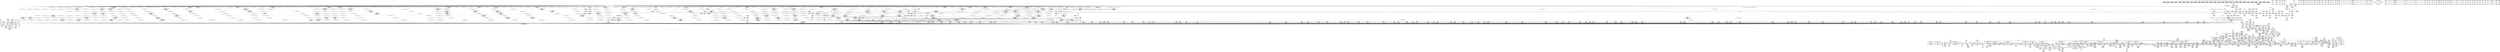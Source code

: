 digraph {
	CE0x3ff7c20 [shape=record,shape=Mrecord,label="{CE0x3ff7c20|apparmor_inode_getattr:_tmp}"]
	CE0x4077010 [shape=record,shape=Mrecord,label="{CE0x4077010|80:_i64,_:_CRE_1255,1256_}"]
	CE0x4048a70 [shape=record,shape=Mrecord,label="{CE0x4048a70|80:_i64,_:_CRE_1329,1330_}"]
	CE0x4010f90 [shape=record,shape=Mrecord,label="{CE0x4010f90|__aa_current_profile:_do.body|*SummSink*}"]
	CE0x4054a40 [shape=record,shape=Mrecord,label="{CE0x4054a40|0:_i16,_4:_i32,_8:_i16,_40:_%struct.super_block*,_72:_i32,_:_SCMRE_768,776_|*MultipleSource*|*LoadInst*|security/apparmor/lsm.c,369|security/apparmor/include/apparmor.h,117|Function::mediated_filesystem&Arg::inode::}"]
	CE0x4087080 [shape=record,shape=Mrecord,label="{CE0x4087080|80:_i64,_:_CRE_1784,1792_|*MultipleSource*|*LoadInst*|security/apparmor/include/apparmor.h,117|security/apparmor/include/apparmor.h,117}"]
	CE0x401f6b0 [shape=record,shape=Mrecord,label="{CE0x401f6b0|GLOBAL:_common_perm_mnt_dentry|*Constant*|*SummSource*}"]
	CE0x409d2c0 [shape=record,shape=Mrecord,label="{CE0x409d2c0|__aa_current_profile:_if.then}"]
	CE0x407e440 [shape=record,shape=Mrecord,label="{CE0x407e440|80:_i64,_:_CRE_1353,1354_}"]
	CE0x402ce20 [shape=record,shape=Mrecord,label="{CE0x402ce20|__aa_current_profile:_call4|security/apparmor/include/context.h,138}"]
	CE0x4114c70 [shape=record,shape=Mrecord,label="{CE0x4114c70|i64_12|*Constant*|*SummSink*}"]
	CE0x408e350 [shape=record,shape=Mrecord,label="{CE0x408e350|i64_4|*Constant*|*SummSink*}"]
	CE0x40480e0 [shape=record,shape=Mrecord,label="{CE0x40480e0|80:_i64,_:_CRE_1320,1321_}"]
	CE0x40582e0 [shape=record,shape=Mrecord,label="{CE0x40582e0|0:_i16,_4:_i32,_8:_i16,_40:_%struct.super_block*,_72:_i32,_:_SCMRE_880,881_}"]
	CE0x40f7a10 [shape=record,shape=Mrecord,label="{CE0x40f7a10|aa_cred_profile:_security|security/apparmor/include/context.h,99}"]
	CE0x4020f70 [shape=record,shape=Mrecord,label="{CE0x4020f70|apparmor_inode_getattr:_tmp9|security/apparmor/lsm.c,372|*SummSink*}"]
	CE0x406bca0 [shape=record,shape=Mrecord,label="{CE0x406bca0|80:_i64,_:_CRE_648,656_|*MultipleSource*|*LoadInst*|security/apparmor/include/apparmor.h,117|security/apparmor/include/apparmor.h,117}"]
	CE0x40423b0 [shape=record,shape=Mrecord,label="{CE0x40423b0|0:_i16,_4:_i32,_8:_i16,_40:_%struct.super_block*,_72:_i32,_:_SCMRE_308,309_}"]
	CE0x4036190 [shape=record,shape=Mrecord,label="{CE0x4036190|0:_i16,_4:_i32,_8:_i16,_40:_%struct.super_block*,_72:_i32,_:_SCMRE_165,166_}"]
	CE0x40b89e0 [shape=record,shape=Mrecord,label="{CE0x40b89e0|common_perm:_tmp|*SummSource*}"]
	CE0x402bad0 [shape=record,shape=Mrecord,label="{CE0x402bad0|i64*_getelementptr_inbounds_(_5_x_i64_,_5_x_i64_*___llvm_gcov_ctr57,_i64_0,_i64_0)|*Constant*}"]
	CE0x4004990 [shape=record,shape=Mrecord,label="{CE0x4004990|i32_1|*Constant*|*SummSink*}"]
	CE0x409d250 [shape=record,shape=Mrecord,label="{CE0x409d250|i64*_getelementptr_inbounds_(_11_x_i64_,_11_x_i64_*___llvm_gcov_ctr58,_i64_0,_i64_0)|*Constant*|*SummSink*}"]
	CE0x412c8a0 [shape=record,shape=Mrecord,label="{CE0x412c8a0|44:_i32,_48:_i16,_128:_i8*,_:_SCMRE_52,56_|*MultipleSource*|Function::aa_cred_profile&Arg::cred::|security/apparmor/include/context.h,99|security/apparmor/include/context.h,138}"]
	CE0x40bf930 [shape=record,shape=Mrecord,label="{CE0x40bf930|common_perm:_tmp4|security/apparmor/lsm.c,169}"]
	CE0x405bd60 [shape=record,shape=Mrecord,label="{CE0x405bd60|0:_i16,_4:_i32,_8:_i16,_40:_%struct.super_block*,_72:_i32,_:_SCMRE_916,917_}"]
	CE0x4030e00 [shape=record,shape=Mrecord,label="{CE0x4030e00|0:_i16,_4:_i32,_8:_i16,_40:_%struct.super_block*,_72:_i32,_:_SCMRE_32,40_|*MultipleSource*|*LoadInst*|security/apparmor/lsm.c,369|security/apparmor/include/apparmor.h,117|Function::mediated_filesystem&Arg::inode::}"]
	CE0x3fecde0 [shape=record,shape=Mrecord,label="{CE0x3fecde0|apparmor_inode_getattr:_if.then|*SummSink*}"]
	CE0x401d400 [shape=record,shape=Mrecord,label="{CE0x401d400|i32_128|*Constant*}"]
	CE0x400f9d0 [shape=record,shape=Mrecord,label="{CE0x400f9d0|__aa_current_profile:_tmp9|security/apparmor/include/context.h,138}"]
	CE0x4022e70 [shape=record,shape=Mrecord,label="{CE0x4022e70|mediated_filesystem:_inode|Function::mediated_filesystem&Arg::inode::|*SummSink*}"]
	CE0x3feffd0 [shape=record,shape=Mrecord,label="{CE0x3feffd0|apparmor_inode_getattr:_bb|*SummSource*}"]
	CE0x3ffaca0 [shape=record,shape=Mrecord,label="{CE0x3ffaca0|apparmor_inode_getattr:_tmp8|security/apparmor/lsm.c,370}"]
	CE0x40b9fe0 [shape=record,shape=Mrecord,label="{CE0x40b9fe0|aa_path_perm:_op|Function::aa_path_perm&Arg::op::}"]
	CE0x404bdb0 [shape=record,shape=Mrecord,label="{CE0x404bdb0|0:_i16,_4:_i32,_8:_i16,_40:_%struct.super_block*,_72:_i32,_:_SCMRE_567,568_}"]
	CE0x4078330 [shape=record,shape=Mrecord,label="{CE0x4078330|80:_i64,_:_CRE_1273,1274_}"]
	CE0x40ae1f0 [shape=record,shape=Mrecord,label="{CE0x40ae1f0|__aa_current_profile:_tmp16|security/apparmor/include/context.h,138}"]
	CE0x4114b50 [shape=record,shape=Mrecord,label="{CE0x4114b50|i64_12|*Constant*}"]
	CE0x408e7e0 [shape=record,shape=Mrecord,label="{CE0x408e7e0|common_perm:_path|Function::common_perm&Arg::path::|*SummSink*}"]
	CE0x40446b0 [shape=record,shape=Mrecord,label="{CE0x40446b0|0:_i16,_4:_i32,_8:_i16,_40:_%struct.super_block*,_72:_i32,_:_SCMRE_408,416_|*MultipleSource*|*LoadInst*|security/apparmor/lsm.c,369|security/apparmor/include/apparmor.h,117|Function::mediated_filesystem&Arg::inode::}"]
	CE0x4054790 [shape=record,shape=Mrecord,label="{CE0x4054790|0:_i16,_4:_i32,_8:_i16,_40:_%struct.super_block*,_72:_i32,_:_SCMRE_760,768_|*MultipleSource*|*LoadInst*|security/apparmor/lsm.c,369|security/apparmor/include/apparmor.h,117|Function::mediated_filesystem&Arg::inode::}"]
	CE0x4058480 [shape=record,shape=Mrecord,label="{CE0x4058480|0:_i16,_4:_i32,_8:_i16,_40:_%struct.super_block*,_72:_i32,_:_SCMRE_881,882_}"]
	CE0x407eee0 [shape=record,shape=Mrecord,label="{CE0x407eee0|80:_i64,_:_CRE_1363,1364_}"]
	CE0x4005ae0 [shape=record,shape=Mrecord,label="{CE0x4005ae0|aa_cred_profile:_bb|*SummSink*}"]
	CE0x40be2c0 [shape=record,shape=Mrecord,label="{CE0x40be2c0|aa_cred_profile:_lnot2|security/apparmor/include/context.h,100}"]
	CE0x4072210 [shape=record,shape=Mrecord,label="{CE0x4072210|80:_i64,_:_CRE_288,296_|*MultipleSource*|*LoadInst*|security/apparmor/include/apparmor.h,117|security/apparmor/include/apparmor.h,117}"]
	CE0x4078880 [shape=record,shape=Mrecord,label="{CE0x4078880|80:_i64,_:_CRE_1278,1279_}"]
	CE0x40f4d70 [shape=record,shape=Mrecord,label="{CE0x40f4d70|i32_22|*Constant*|*SummSource*}"]
	CE0x407def0 [shape=record,shape=Mrecord,label="{CE0x407def0|80:_i64,_:_CRE_1348,1349_}"]
	CE0x4084640 [shape=record,shape=Mrecord,label="{CE0x4084640|80:_i64,_:_CRE_1667,1668_}"]
	CE0x40a2a10 [shape=record,shape=Mrecord,label="{CE0x40a2a10|common_perm:_cond|Function::common_perm&Arg::cond::}"]
	CE0x40eb510 [shape=record,shape=Mrecord,label="{CE0x40eb510|i64*_getelementptr_inbounds_(_16_x_i64_,_16_x_i64_*___llvm_gcov_ctr46,_i64_0,_i64_13)|*Constant*|*SummSource*}"]
	CE0x3ff69d0 [shape=record,shape=Mrecord,label="{CE0x3ff69d0|i64*_getelementptr_inbounds_(_6_x_i64_,_6_x_i64_*___llvm_gcov_ctr85,_i64_0,_i64_0)|*Constant*|*SummSource*}"]
	CE0x40342b0 [shape=record,shape=Mrecord,label="{CE0x40342b0|0:_i16,_4:_i32,_8:_i16,_40:_%struct.super_block*,_72:_i32,_:_SCMRE_146,147_}"]
	CE0x4081780 [shape=record,shape=Mrecord,label="{CE0x4081780|80:_i64,_:_CRE_1623,1624_}"]
	CE0x40e23a0 [shape=record,shape=Mrecord,label="{CE0x40e23a0|__aa_current_profile:_tmp19|security/apparmor/include/context.h,138}"]
	CE0x4088ea0 [shape=record,shape=Mrecord,label="{CE0x4088ea0|80:_i64,_:_CRE_1879,1880_}"]
	CE0x4028310 [shape=record,shape=Mrecord,label="{CE0x4028310|0:_i16,_4:_i32,_8:_i16,_40:_%struct.super_block*,_72:_i32,_:_SCMRE_528,536_|*MultipleSource*|*LoadInst*|security/apparmor/lsm.c,369|security/apparmor/include/apparmor.h,117|Function::mediated_filesystem&Arg::inode::}"]
	CE0x4010c60 [shape=record,shape=Mrecord,label="{CE0x4010c60|mediated_filesystem:_tmp|*SummSource*}"]
	CE0x40b9890 [shape=record,shape=Mrecord,label="{CE0x40b9890|GLOBAL:_aa_path_perm|*Constant*}"]
	CE0x4036e90 [shape=record,shape=Mrecord,label="{CE0x4036e90|0:_i16,_4:_i32,_8:_i16,_40:_%struct.super_block*,_72:_i32,_:_SCMRE_173,174_}"]
	CE0x4074f20 [shape=record,shape=Mrecord,label="{CE0x4074f20|80:_i64,_:_CRE_1224,1225_}"]
	CE0x406b640 [shape=record,shape=Mrecord,label="{CE0x406b640|80:_i64,_:_CRE_628,629_}"]
	CE0x4039db0 [shape=record,shape=Mrecord,label="{CE0x4039db0|0:_i16,_4:_i32,_8:_i16,_40:_%struct.super_block*,_72:_i32,_:_SCMRE_202,203_}"]
	CE0x4033c30 [shape=record,shape=Mrecord,label="{CE0x4033c30|0:_i16,_4:_i32,_8:_i16,_40:_%struct.super_block*,_72:_i32,_:_SCMRE_142,143_}"]
	CE0x4078440 [shape=record,shape=Mrecord,label="{CE0x4078440|80:_i64,_:_CRE_1274,1275_}"]
	CE0x403fb10 [shape=record,shape=Mrecord,label="{CE0x403fb10|0:_i16,_4:_i32,_8:_i16,_40:_%struct.super_block*,_72:_i32,_:_SCMRE_283,284_}"]
	CE0x4095720 [shape=record,shape=Mrecord,label="{CE0x4095720|get_current:_tmp1}"]
	CE0x3ffd4c0 [shape=record,shape=Mrecord,label="{CE0x3ffd4c0|_call_void_mcount()_#2|*SummSink*}"]
	CE0x4116ca0 [shape=record,shape=Mrecord,label="{CE0x4116ca0|aa_cred_profile:_tmp5|security/apparmor/include/context.h,99|*SummSource*}"]
	CE0x4030b70 [shape=record,shape=Mrecord,label="{CE0x4030b70|_call_void_mcount()_#2|*SummSource*}"]
	CE0x403cf30 [shape=record,shape=Mrecord,label="{CE0x403cf30|0:_i16,_4:_i32,_8:_i16,_40:_%struct.super_block*,_72:_i32,_:_SCMRE_256,257_}"]
	CE0x4059ce0 [shape=record,shape=Mrecord,label="{CE0x4059ce0|0:_i16,_4:_i32,_8:_i16,_40:_%struct.super_block*,_72:_i32,_:_SCMRE_896,897_}"]
	CE0x405cc00 [shape=record,shape=Mrecord,label="{CE0x405cc00|0:_i16,_4:_i32,_8:_i16,_40:_%struct.super_block*,_72:_i32,_:_SCMRE_925,926_}"]
	CE0x407ebb0 [shape=record,shape=Mrecord,label="{CE0x407ebb0|80:_i64,_:_CRE_1360,1361_}"]
	CE0x402a220 [shape=record,shape=Mrecord,label="{CE0x402a220|common_perm:_tmp2|security/apparmor/lsm.c,169|*SummSink*}"]
	CE0x4085da0 [shape=record,shape=Mrecord,label="{CE0x4085da0|80:_i64,_:_CRE_1696,1704_|*MultipleSource*|*LoadInst*|security/apparmor/include/apparmor.h,117|security/apparmor/include/apparmor.h,117}"]
	CE0x40247a0 [shape=record,shape=Mrecord,label="{CE0x40247a0|__aa_current_profile:_tmp5|security/apparmor/include/context.h,138|*SummSource*}"]
	CE0x3ffa780 [shape=record,shape=Mrecord,label="{CE0x3ffa780|apparmor_inode_getattr:_tmp7|security/apparmor/lsm.c,370|*SummSink*}"]
	CE0x3ff09d0 [shape=record,shape=Mrecord,label="{CE0x3ff09d0|common_perm_mnt_dentry:_tmp3|*SummSource*}"]
	CE0x40357d0 [shape=record,shape=Mrecord,label="{CE0x40357d0|0:_i16,_4:_i32,_8:_i16,_40:_%struct.super_block*,_72:_i32,_:_SCMRE_159,160_}"]
	CE0x4071670 [shape=record,shape=Mrecord,label="{CE0x4071670|80:_i64,_:_CRE_248,252_|*MultipleSource*|*LoadInst*|security/apparmor/include/apparmor.h,117|security/apparmor/include/apparmor.h,117}"]
	CE0x4050a10 [shape=record,shape=Mrecord,label="{CE0x4050a10|0:_i16,_4:_i32,_8:_i16,_40:_%struct.super_block*,_72:_i32,_:_SCMRE_614,615_}"]
	CE0x402b1e0 [shape=record,shape=Mrecord,label="{CE0x402b1e0|common_perm_mnt_dentry:_tmp4|*LoadInst*|security/apparmor/lsm.c,207|*SummSource*}"]
	CE0x4085300 [shape=record,shape=Mrecord,label="{CE0x4085300|80:_i64,_:_CRE_1679,1680_}"]
	CE0x401f4f0 [shape=record,shape=Mrecord,label="{CE0x401f4f0|mediated_filesystem:_lnot|security/apparmor/include/apparmor.h,117}"]
	CE0x4067790 [shape=record,shape=Mrecord,label="{CE0x4067790|80:_i64,_:_CRE_569,570_}"]
	CE0x4088000 [shape=record,shape=Mrecord,label="{CE0x4088000|80:_i64,_:_CRE_1848,1856_|*MultipleSource*|*LoadInst*|security/apparmor/include/apparmor.h,117|security/apparmor/include/apparmor.h,117}"]
	CE0x4024e70 [shape=record,shape=Mrecord,label="{CE0x4024e70|common_perm:_bb|*SummSink*}"]
	CE0x402b350 [shape=record,shape=Mrecord,label="{CE0x402b350|i32_2|*Constant*}"]
	CE0x3ff3660 [shape=record,shape=Mrecord,label="{CE0x3ff3660|72:_%struct.hlist_bl_node**,_80:_%struct.dentry*,_104:_%struct.inode*,_:_CRE_144,145_}"]
	CE0x40f1e30 [shape=record,shape=Mrecord,label="{CE0x40f1e30|aa_cred_profile:_tmp34|security/apparmor/include/context.h,101|*SummSource*}"]
	CE0x4031ca0 [shape=record,shape=Mrecord,label="{CE0x4031ca0|0:_i16,_4:_i32,_8:_i16,_40:_%struct.super_block*,_72:_i32,_:_SCMRE_76,80_|*MultipleSource*|*LoadInst*|security/apparmor/lsm.c,369|security/apparmor/include/apparmor.h,117|Function::mediated_filesystem&Arg::inode::}"]
	CE0x402ee30 [shape=record,shape=Mrecord,label="{CE0x402ee30|mediated_filesystem:_i_sb|security/apparmor/include/apparmor.h,117|*SummSink*}"]
	CE0x41249b0 [shape=record,shape=Mrecord,label="{CE0x41249b0|aa_cred_profile:_tmp14|security/apparmor/include/context.h,100}"]
	CE0x4125df0 [shape=record,shape=Mrecord,label="{CE0x4125df0|_call_void_mcount()_#2|*SummSource*}"]
	CE0x3ff2a60 [shape=record,shape=Mrecord,label="{CE0x3ff2a60|mediated_filesystem:_tmp|*SummSink*}"]
	CE0x4035e50 [shape=record,shape=Mrecord,label="{CE0x4035e50|0:_i16,_4:_i32,_8:_i16,_40:_%struct.super_block*,_72:_i32,_:_SCMRE_163,164_}"]
	CE0x4052960 [shape=record,shape=Mrecord,label="{CE0x4052960|0:_i16,_4:_i32,_8:_i16,_40:_%struct.super_block*,_72:_i32,_:_SCMRE_672,680_|*MultipleSource*|*LoadInst*|security/apparmor/lsm.c,369|security/apparmor/include/apparmor.h,117|Function::mediated_filesystem&Arg::inode::}"]
	CE0x4049400 [shape=record,shape=Mrecord,label="{CE0x4049400|80:_i64,_:_CRE_1338,1339_}"]
	CE0x4061790 [shape=record,shape=Mrecord,label="{CE0x4061790|80:_i64,_:_CRE_403,404_}"]
	CE0x4066490 [shape=record,shape=Mrecord,label="{CE0x4066490|80:_i64,_:_CRE_528,536_|*MultipleSource*|*LoadInst*|security/apparmor/include/apparmor.h,117|security/apparmor/include/apparmor.h,117}"]
	CE0x40baf10 [shape=record,shape=Mrecord,label="{CE0x40baf10|aa_path_perm:_flags|Function::aa_path_perm&Arg::flags::|*SummSource*}"]
	CE0x40369b0 [shape=record,shape=Mrecord,label="{CE0x40369b0|0:_i16,_4:_i32,_8:_i16,_40:_%struct.super_block*,_72:_i32,_:_SCMRE_170,171_}"]
	CE0x3ff5470 [shape=record,shape=Mrecord,label="{CE0x3ff5470|72:_%struct.hlist_bl_node**,_80:_%struct.dentry*,_104:_%struct.inode*,_:_CRE_167,168_}"]
	CE0x4068ab0 [shape=record,shape=Mrecord,label="{CE0x4068ab0|80:_i64,_:_CRE_587,588_}"]
	CE0x404e650 [shape=record,shape=Mrecord,label="{CE0x404e650|0:_i16,_4:_i32,_8:_i16,_40:_%struct.super_block*,_72:_i32,_:_SCMRE_592,593_}"]
	CE0x4016c10 [shape=record,shape=Mrecord,label="{CE0x4016c10|72:_%struct.hlist_bl_node**,_80:_%struct.dentry*,_104:_%struct.inode*,_:_CRE_210,211_}"]
	CE0x40bb570 [shape=record,shape=Mrecord,label="{CE0x40bb570|aa_path_perm:_request|Function::aa_path_perm&Arg::request::|*SummSink*}"]
	CE0x4049510 [shape=record,shape=Mrecord,label="{CE0x4049510|80:_i64,_:_CRE_1339,1340_}"]
	CE0x40277c0 [shape=record,shape=Mrecord,label="{CE0x40277c0|0:_i16,_4:_i32,_8:_i16,_40:_%struct.super_block*,_72:_i32,_:_SCMRE_504,508_|*MultipleSource*|*LoadInst*|security/apparmor/lsm.c,369|security/apparmor/include/apparmor.h,117|Function::mediated_filesystem&Arg::inode::}"]
	CE0x4035b10 [shape=record,shape=Mrecord,label="{CE0x4035b10|0:_i16,_4:_i32,_8:_i16,_40:_%struct.super_block*,_72:_i32,_:_SCMRE_161,162_}"]
	CE0x405a6a0 [shape=record,shape=Mrecord,label="{CE0x405a6a0|0:_i16,_4:_i32,_8:_i16,_40:_%struct.super_block*,_72:_i32,_:_SCMRE_902,903_}"]
	CE0x4089fc0 [shape=record,shape=Mrecord,label="{CE0x4089fc0|80:_i64,_:_CRE_2248,2256_|*MultipleSource*|*LoadInst*|security/apparmor/include/apparmor.h,117|security/apparmor/include/apparmor.h,117}"]
	CE0x4064760 [shape=record,shape=Mrecord,label="{CE0x4064760|80:_i64,_:_CRE_448,449_}"]
	CE0x406f710 [shape=record,shape=Mrecord,label="{CE0x406f710|80:_i64,_:_CRE_112,120_|*MultipleSource*|*LoadInst*|security/apparmor/include/apparmor.h,117|security/apparmor/include/apparmor.h,117}"]
	CE0x4083cb0 [shape=record,shape=Mrecord,label="{CE0x4083cb0|80:_i64,_:_CRE_1658,1659_}"]
	CE0x401d6a0 [shape=record,shape=Mrecord,label="{CE0x401d6a0|apparmor_inode_getattr:_call1|security/apparmor/lsm.c,372|*SummSink*}"]
	CE0x4055500 [shape=record,shape=Mrecord,label="{CE0x4055500|0:_i16,_4:_i32,_8:_i16,_40:_%struct.super_block*,_72:_i32,_:_SCMRE_808,816_|*MultipleSource*|*LoadInst*|security/apparmor/lsm.c,369|security/apparmor/include/apparmor.h,117|Function::mediated_filesystem&Arg::inode::}"]
	CE0x40ba700 [shape=record,shape=Mrecord,label="{CE0x40ba700|aa_path_perm:_profile|Function::aa_path_perm&Arg::profile::|*SummSink*}"]
	CE0x402cef0 [shape=record,shape=Mrecord,label="{CE0x402cef0|__aa_current_profile:_call4|security/apparmor/include/context.h,138|*SummSource*}"]
	CE0x40575e0 [shape=record,shape=Mrecord,label="{CE0x40575e0|0:_i16,_4:_i32,_8:_i16,_40:_%struct.super_block*,_72:_i32,_:_SCMRE_872,873_}"]
	CE0x4021610 [shape=record,shape=Mrecord,label="{CE0x4021610|apparmor_inode_getattr:_tmp10|security/apparmor/lsm.c,372|*SummSource*}"]
	CE0x4023f70 [shape=record,shape=Mrecord,label="{CE0x4023f70|apparmor_inode_getattr:_tmp12|security/apparmor/lsm.c,374|*SummSource*}"]
	CE0x402f3f0 [shape=record,shape=Mrecord,label="{CE0x402f3f0|0:_i16,_4:_i32,_8:_i16,_40:_%struct.super_block*,_72:_i32,_:_SCMRE_4,8_|*MultipleSource*|*LoadInst*|security/apparmor/lsm.c,369|security/apparmor/include/apparmor.h,117|Function::mediated_filesystem&Arg::inode::}"]
	CE0x403b3d0 [shape=record,shape=Mrecord,label="{CE0x403b3d0|0:_i16,_4:_i32,_8:_i16,_40:_%struct.super_block*,_72:_i32,_:_SCMRE_240,241_}"]
	CE0x40e6350 [shape=record,shape=Mrecord,label="{CE0x40e6350|__aa_current_profile:_tmp21|security/apparmor/include/context.h,138}"]
	CE0x405daa0 [shape=record,shape=Mrecord,label="{CE0x405daa0|0:_i16,_4:_i32,_8:_i16,_40:_%struct.super_block*,_72:_i32,_:_SCMRE_934,935_}"]
	CE0x411c150 [shape=record,shape=Mrecord,label="{CE0x411c150|GLOBAL:___llvm_gcov_ctr46|Global_var:__llvm_gcov_ctr46|*SummSink*}"]
	CE0x4011c10 [shape=record,shape=Mrecord,label="{CE0x4011c10|GLOBAL:___aa_current_profile|*Constant*|*SummSink*}"]
	CE0x3ff1ad0 [shape=record,shape=Mrecord,label="{CE0x3ff1ad0|72:_%struct.hlist_bl_node**,_80:_%struct.dentry*,_104:_%struct.inode*,_:_CRE_90,91_}"]
	CE0x402cbc0 [shape=record,shape=Mrecord,label="{CE0x402cbc0|common_perm:_bb}"]
	CE0x4073190 [shape=record,shape=Mrecord,label="{CE0x4073190|80:_i64,_:_CRE_352,360_|*MultipleSource*|*LoadInst*|security/apparmor/include/apparmor.h,117|security/apparmor/include/apparmor.h,117}"]
	CE0x400eb40 [shape=record,shape=Mrecord,label="{CE0x400eb40|aa_cred_profile:_if.then|*SummSource*}"]
	CE0x4068bc0 [shape=record,shape=Mrecord,label="{CE0x4068bc0|80:_i64,_:_CRE_588,589_}"]
	CE0x4082660 [shape=record,shape=Mrecord,label="{CE0x4082660|80:_i64,_:_CRE_1637,1638_}"]
	CE0x4097990 [shape=record,shape=Mrecord,label="{CE0x4097990|aa_cred_profile:_expval|security/apparmor/include/context.h,100|*SummSource*}"]
	CE0x41152e0 [shape=record,shape=Mrecord,label="{CE0x41152e0|aa_cred_profile:_tmp22|security/apparmor/include/context.h,100|*SummSource*}"]
	CE0x40725f0 [shape=record,shape=Mrecord,label="{CE0x40725f0|80:_i64,_:_CRE_304,312_|*MultipleSource*|*LoadInst*|security/apparmor/include/apparmor.h,117|security/apparmor/include/apparmor.h,117}"]
	CE0x3ff4be0 [shape=record,shape=Mrecord,label="{CE0x3ff4be0|i64*_getelementptr_inbounds_(_2_x_i64_,_2_x_i64_*___llvm_gcov_ctr55,_i64_0,_i64_0)|*Constant*}"]
	CE0x402c750 [shape=record,shape=Mrecord,label="{CE0x402c750|i64*_getelementptr_inbounds_(_11_x_i64_,_11_x_i64_*___llvm_gcov_ctr58,_i64_0,_i64_0)|*Constant*}"]
	CE0x40ab780 [shape=record,shape=Mrecord,label="{CE0x40ab780|common_perm_mnt_dentry:_tmp7|*LoadInst*|security/apparmor/lsm.c,208|*SummSource*}"]
	CE0x4023790 [shape=record,shape=Mrecord,label="{CE0x4023790|apparmor_inode_getattr:_tmp11|security/apparmor/lsm.c,374|*SummSource*}"]
	CE0x40ece10 [shape=record,shape=Mrecord,label="{CE0x40ece10|aa_cred_profile:_tmp30|security/apparmor/include/context.h,100|*SummSource*}"]
	CE0x40b2dd0 [shape=record,shape=Mrecord,label="{CE0x40b2dd0|GLOBAL:_lockdep_rcu_suspicious|*Constant*|*SummSink*}"]
	CE0x4004870 [shape=record,shape=Mrecord,label="{CE0x4004870|i32_1|*Constant*|*SummSource*}"]
	CE0x40b7950 [shape=record,shape=Mrecord,label="{CE0x40b7950|common_perm:_call1|security/apparmor/lsm.c,170|*SummSource*}"]
	CE0x40a10e0 [shape=record,shape=Mrecord,label="{CE0x40a10e0|i32_11|*Constant*|*SummSource*}"]
	CE0x4039c10 [shape=record,shape=Mrecord,label="{CE0x4039c10|0:_i16,_4:_i32,_8:_i16,_40:_%struct.super_block*,_72:_i32,_:_SCMRE_201,202_}"]
	CE0x411d030 [shape=record,shape=Mrecord,label="{CE0x411d030|aa_cred_profile:_tmp12|security/apparmor/include/context.h,100|*SummSink*}"]
	CE0x408b800 [shape=record,shape=Mrecord,label="{CE0x408b800|common_perm_mnt_dentry:_dentry2|security/apparmor/lsm.c,206}"]
	CE0x4046d80 [shape=record,shape=Mrecord,label="{CE0x4046d80|0:_i16,_4:_i32,_8:_i16,_40:_%struct.super_block*,_72:_i32,_:_SCMRE_482,483_}"]
	CE0x4058960 [shape=record,shape=Mrecord,label="{CE0x4058960|0:_i16,_4:_i32,_8:_i16,_40:_%struct.super_block*,_72:_i32,_:_SCMRE_884,885_}"]
	CE0x400e070 [shape=record,shape=Mrecord,label="{CE0x400e070|aa_cred_profile:_tmp|*SummSink*}"]
	CE0x40689a0 [shape=record,shape=Mrecord,label="{CE0x40689a0|80:_i64,_:_CRE_586,587_}"]
	CE0x4034930 [shape=record,shape=Mrecord,label="{CE0x4034930|0:_i16,_4:_i32,_8:_i16,_40:_%struct.super_block*,_72:_i32,_:_SCMRE_150,151_}"]
	CE0x3ffb1d0 [shape=record,shape=Mrecord,label="{CE0x3ffb1d0|i64*_getelementptr_inbounds_(_6_x_i64_,_6_x_i64_*___llvm_gcov_ctr85,_i64_0,_i64_4)|*Constant*}"]
	CE0x4038070 [shape=record,shape=Mrecord,label="{CE0x4038070|0:_i16,_4:_i32,_8:_i16,_40:_%struct.super_block*,_72:_i32,_:_SCMRE_184,185_}"]
	CE0x40aedd0 [shape=record,shape=Mrecord,label="{CE0x40aedd0|__aa_current_profile:_tmp13|security/apparmor/include/context.h,138}"]
	CE0x405a500 [shape=record,shape=Mrecord,label="{CE0x405a500|0:_i16,_4:_i32,_8:_i16,_40:_%struct.super_block*,_72:_i32,_:_SCMRE_901,902_}"]
	CE0x4012680 [shape=record,shape=Mrecord,label="{CE0x4012680|mediated_filesystem:_tmp2|*SummSource*}"]
	CE0x40b17a0 [shape=record,shape=Mrecord,label="{CE0x40b17a0|__aa_current_profile:_tmp17|security/apparmor/include/context.h,138|*SummSource*}"]
	CE0x4083980 [shape=record,shape=Mrecord,label="{CE0x4083980|80:_i64,_:_CRE_1655,1656_}"]
	CE0x4049730 [shape=record,shape=Mrecord,label="{CE0x4049730|80:_i64,_:_CRE_1341,1342_}"]
	CE0x40aeb70 [shape=record,shape=Mrecord,label="{CE0x40aeb70|i8_1|*Constant*|*SummSink*}"]
	CE0x408a1b0 [shape=record,shape=Mrecord,label="{CE0x408a1b0|80:_i64,_:_CRE_2256,2264_|*MultipleSource*|*LoadInst*|security/apparmor/include/apparmor.h,117|security/apparmor/include/apparmor.h,117}"]
	CE0x40a14c0 [shape=record,shape=Mrecord,label="{CE0x40a14c0|common_perm_mnt_dentry:_tmp}"]
	CE0x404bf50 [shape=record,shape=Mrecord,label="{CE0x404bf50|0:_i16,_4:_i32,_8:_i16,_40:_%struct.super_block*,_72:_i32,_:_SCMRE_568,569_}"]
	CE0x406f530 [shape=record,shape=Mrecord,label="{CE0x406f530|80:_i64,_:_CRE_104,112_|*MultipleSource*|*LoadInst*|security/apparmor/include/apparmor.h,117|security/apparmor/include/apparmor.h,117}"]
	CE0x40fb000 [shape=record,shape=Mrecord,label="{CE0x40fb000|i64*_getelementptr_inbounds_(_16_x_i64_,_16_x_i64_*___llvm_gcov_ctr46,_i64_0,_i64_7)|*Constant*|*SummSink*}"]
	CE0x4052400 [shape=record,shape=Mrecord,label="{CE0x4052400|0:_i16,_4:_i32,_8:_i16,_40:_%struct.super_block*,_72:_i32,_:_SCMRE_656,664_|*MultipleSource*|*LoadInst*|security/apparmor/lsm.c,369|security/apparmor/include/apparmor.h,117|Function::mediated_filesystem&Arg::inode::}"]
	CE0x3ff14a0 [shape=record,shape=Mrecord,label="{CE0x3ff14a0|COLLAPSED:_GCMRE___llvm_gcov_ctr85_internal_global_6_x_i64_zeroinitializer:_elem_0:default:}"]
	CE0x402c4f0 [shape=record,shape=Mrecord,label="{CE0x402c4f0|_ret_%struct.aa_profile*_%call4,_!dbg_!15494|security/apparmor/include/context.h,138|*SummSink*}"]
	CE0x410e8b0 [shape=record,shape=Mrecord,label="{CE0x410e8b0|44:_i32,_48:_i16,_128:_i8*,_:_SCMRE_24,28_|*MultipleSource*|Function::aa_cred_profile&Arg::cred::|security/apparmor/include/context.h,99|security/apparmor/include/context.h,138}"]
	CE0x4010640 [shape=record,shape=Mrecord,label="{CE0x4010640|__aa_current_profile:_land.lhs.true2}"]
	CE0x40b5210 [shape=record,shape=Mrecord,label="{CE0x40b5210|__aa_current_profile:_cred|security/apparmor/include/context.h,138|*SummSink*}"]
	CE0x4046a40 [shape=record,shape=Mrecord,label="{CE0x4046a40|0:_i16,_4:_i32,_8:_i16,_40:_%struct.super_block*,_72:_i32,_:_SCMRE_480,481_}"]
	CE0x404b250 [shape=record,shape=Mrecord,label="{CE0x404b250|0:_i16,_4:_i32,_8:_i16,_40:_%struct.super_block*,_72:_i32,_:_SCMRE_560,561_}"]
	CE0x3ff7bb0 [shape=record,shape=Mrecord,label="{CE0x3ff7bb0|apparmor_inode_getattr:_tmp|*SummSource*}"]
	CE0x40ad690 [shape=record,shape=Mrecord,label="{CE0x40ad690|i64*_getelementptr_inbounds_(_11_x_i64_,_11_x_i64_*___llvm_gcov_ctr58,_i64_0,_i64_8)|*Constant*|*SummSource*}"]
	CE0x4034790 [shape=record,shape=Mrecord,label="{CE0x4034790|0:_i16,_4:_i32,_8:_i16,_40:_%struct.super_block*,_72:_i32,_:_SCMRE_149,150_}"]
	CE0x40379f0 [shape=record,shape=Mrecord,label="{CE0x40379f0|0:_i16,_4:_i32,_8:_i16,_40:_%struct.super_block*,_72:_i32,_:_SCMRE_180,181_}"]
	CE0x402cc90 [shape=record,shape=Mrecord,label="{CE0x402cc90|common_perm:_bb|*SummSource*}"]
	CE0x407e220 [shape=record,shape=Mrecord,label="{CE0x407e220|80:_i64,_:_CRE_1351,1352_}"]
	CE0x3ff6be0 [shape=record,shape=Mrecord,label="{CE0x3ff6be0|72:_%struct.hlist_bl_node**,_80:_%struct.dentry*,_104:_%struct.inode*,_:_CRE_148,149_}"]
	CE0x40a1d30 [shape=record,shape=Mrecord,label="{CE0x40a1d30|i64_-2147483648|*Constant*}"]
	CE0x3ff0070 [shape=record,shape=Mrecord,label="{CE0x3ff0070|apparmor_inode_getattr:_bb|*SummSink*}"]
	CE0x401c350 [shape=record,shape=Mrecord,label="{CE0x401c350|apparmor_inode_getattr:_call|security/apparmor/lsm.c,369|*SummSource*}"]
	CE0x4077230 [shape=record,shape=Mrecord,label="{CE0x4077230|80:_i64,_:_CRE_1257,1258_}"]
	CE0x4050870 [shape=record,shape=Mrecord,label="{CE0x4050870|0:_i16,_4:_i32,_8:_i16,_40:_%struct.super_block*,_72:_i32,_:_SCMRE_613,614_}"]
	CE0x40b5ef0 [shape=record,shape=Mrecord,label="{CE0x40b5ef0|common_perm:_tmp5|security/apparmor/lsm.c,169|*SummSink*}"]
	CE0x4031f10 [shape=record,shape=Mrecord,label="{CE0x4031f10|0:_i16,_4:_i32,_8:_i16,_40:_%struct.super_block*,_72:_i32,_:_SCMRE_80,88_|*MultipleSource*|*LoadInst*|security/apparmor/lsm.c,369|security/apparmor/include/apparmor.h,117|Function::mediated_filesystem&Arg::inode::}"]
	CE0x405ecf0 [shape=record,shape=Mrecord,label="{CE0x405ecf0|0:_i16,_4:_i32,_8:_i16,_40:_%struct.super_block*,_72:_i32,_:_SCMRE_977,978_}"]
	CE0x3feff00 [shape=record,shape=Mrecord,label="{CE0x3feff00|apparmor_inode_getattr:_entry|*SummSource*}"]
	CE0x4057fa0 [shape=record,shape=Mrecord,label="{CE0x4057fa0|0:_i16,_4:_i32,_8:_i16,_40:_%struct.super_block*,_72:_i32,_:_SCMRE_878,879_}"]
	CE0x4069ee0 [shape=record,shape=Mrecord,label="{CE0x4069ee0|80:_i64,_:_CRE_606,607_}"]
	CE0x4036b50 [shape=record,shape=Mrecord,label="{CE0x4036b50|0:_i16,_4:_i32,_8:_i16,_40:_%struct.super_block*,_72:_i32,_:_SCMRE_171,172_}"]
	CE0x41257f0 [shape=record,shape=Mrecord,label="{CE0x41257f0|aa_cred_profile:_tmp16|security/apparmor/include/context.h,100|*SummSink*}"]
	CE0x40a2e90 [shape=record,shape=Mrecord,label="{CE0x40a2e90|_ret_i32_%error.0,_!dbg_!15483|security/apparmor/lsm.c,172}"]
	CE0x402e8e0 [shape=record,shape=Mrecord,label="{CE0x402e8e0|common_perm:_cmp|security/apparmor/lsm.c,169|*SummSink*}"]
	CE0x406b860 [shape=record,shape=Mrecord,label="{CE0x406b860|80:_i64,_:_CRE_630,631_}"]
	CE0x40fb4f0 [shape=record,shape=Mrecord,label="{CE0x40fb4f0|aa_cred_profile:_tobool4|security/apparmor/include/context.h,100}"]
	CE0x405cf40 [shape=record,shape=Mrecord,label="{CE0x405cf40|0:_i16,_4:_i32,_8:_i16,_40:_%struct.super_block*,_72:_i32,_:_SCMRE_927,928_}"]
	CE0x3ff38f0 [shape=record,shape=Mrecord,label="{CE0x3ff38f0|72:_%struct.hlist_bl_node**,_80:_%struct.dentry*,_104:_%struct.inode*,_:_CRE_152,153_}"]
	CE0x4063880 [shape=record,shape=Mrecord,label="{CE0x4063880|80:_i64,_:_CRE_434,435_}"]
	CE0x40f0930 [shape=record,shape=Mrecord,label="{CE0x40f0930|aa_cred_profile:_tmp32|security/apparmor/include/context.h,101}"]
	CE0x40887c0 [shape=record,shape=Mrecord,label="{CE0x40887c0|80:_i64,_:_CRE_1873,1874_}"]
	CE0x4061460 [shape=record,shape=Mrecord,label="{CE0x4061460|80:_i64,_:_CRE_400,401_}"]
	CE0x41119c0 [shape=record,shape=Mrecord,label="{CE0x41119c0|i64*_getelementptr_inbounds_(_16_x_i64_,_16_x_i64_*___llvm_gcov_ctr46,_i64_0,_i64_13)|*Constant*|*SummSink*}"]
	CE0x4082880 [shape=record,shape=Mrecord,label="{CE0x4082880|80:_i64,_:_CRE_1639,1640_}"]
	CE0x4022610 [shape=record,shape=Mrecord,label="{CE0x4022610|GLOBAL:_mediated_filesystem|*Constant*}"]
	CE0x40b6dd0 [shape=record,shape=Mrecord,label="{CE0x40b6dd0|common_perm:_tmp7|security/apparmor/lsm.c,170|*SummSink*}"]
	CE0x40bac00 [shape=record,shape=Mrecord,label="{CE0x40bac00|aa_path_perm:_path|Function::aa_path_perm&Arg::path::|*SummSink*}"]
	CE0x4126440 [shape=record,shape=Mrecord,label="{CE0x4126440|44:_i32,_48:_i16,_128:_i8*,_:_SCMRE_72,80_|*MultipleSource*|Function::aa_cred_profile&Arg::cred::|security/apparmor/include/context.h,99|security/apparmor/include/context.h,138}"]
	CE0x4046450 [shape=record,shape=Mrecord,label="{CE0x4046450|0:_i16,_4:_i32,_8:_i16,_40:_%struct.super_block*,_72:_i32,_:_SCMRE_476,477_}"]
	CE0x40f8350 [shape=record,shape=Mrecord,label="{CE0x40f8350|_call_void_mcount()_#2|*SummSource*}"]
	CE0x4068230 [shape=record,shape=Mrecord,label="{CE0x4068230|80:_i64,_:_CRE_579,580_}"]
	CE0x4032c00 [shape=record,shape=Mrecord,label="{CE0x4032c00|0:_i16,_4:_i32,_8:_i16,_40:_%struct.super_block*,_72:_i32,_:_SCMRE_120,128_|*MultipleSource*|*LoadInst*|security/apparmor/lsm.c,369|security/apparmor/include/apparmor.h,117|Function::mediated_filesystem&Arg::inode::}"]
	CE0x4076ce0 [shape=record,shape=Mrecord,label="{CE0x4076ce0|80:_i64,_:_CRE_1252,1253_}"]
	CE0x400f730 [shape=record,shape=Mrecord,label="{CE0x400f730|i64_5|*Constant*|*SummSource*}"]
	CE0x40ab530 [shape=record,shape=Mrecord,label="{CE0x40ab530|common_perm_mnt_dentry:_tmp7|*LoadInst*|security/apparmor/lsm.c,208}"]
	CE0x4024910 [shape=record,shape=Mrecord,label="{CE0x4024910|__aa_current_profile:_tmp8|security/apparmor/include/context.h,138}"]
	CE0x4012ea0 [shape=record,shape=Mrecord,label="{CE0x4012ea0|mediated_filesystem:_tmp1|*SummSink*}"]
	CE0x40120d0 [shape=record,shape=Mrecord,label="{CE0x40120d0|mediated_filesystem:_tmp1|*SummSource*}"]
	CE0x4068670 [shape=record,shape=Mrecord,label="{CE0x4068670|80:_i64,_:_CRE_583,584_}"]
	CE0x4075ad0 [shape=record,shape=Mrecord,label="{CE0x4075ad0|80:_i64,_:_CRE_1235,1236_}"]
	CE0x4063660 [shape=record,shape=Mrecord,label="{CE0x4063660|80:_i64,_:_CRE_432,433_}"]
	CE0x4056ff0 [shape=record,shape=Mrecord,label="{CE0x4056ff0|0:_i16,_4:_i32,_8:_i16,_40:_%struct.super_block*,_72:_i32,_:_SCMRE_868,869_}"]
	CE0x4110a80 [shape=record,shape=Mrecord,label="{CE0x4110a80|aa_cred_profile:_tmp25|security/apparmor/include/context.h,100|*SummSink*}"]
	CE0x4094610 [shape=record,shape=Mrecord,label="{CE0x4094610|aa_cred_profile:_tmp9|security/apparmor/include/context.h,100|*SummSource*}"]
	CE0x4024330 [shape=record,shape=Mrecord,label="{CE0x4024330|common_perm:_tmp1|*SummSource*}"]
	CE0x4011850 [shape=record,shape=Mrecord,label="{CE0x4011850|_call_void_mcount()_#2|*SummSource*}"]
	CE0x408af40 [shape=record,shape=Mrecord,label="{CE0x408af40|_call_void_mcount()_#2|*SummSink*}"]
	CE0x4085eb0 [shape=record,shape=Mrecord,label="{CE0x4085eb0|80:_i64,_:_CRE_1704,1712_|*MultipleSource*|*LoadInst*|security/apparmor/include/apparmor.h,117|security/apparmor/include/apparmor.h,117}"]
	CE0x404d2d0 [shape=record,shape=Mrecord,label="{CE0x404d2d0|0:_i16,_4:_i32,_8:_i16,_40:_%struct.super_block*,_72:_i32,_:_SCMRE_580,581_}"]
	CE0x407f210 [shape=record,shape=Mrecord,label="{CE0x407f210|80:_i64,_:_CRE_1366,1367_}"]
	CE0x403c090 [shape=record,shape=Mrecord,label="{CE0x403c090|0:_i16,_4:_i32,_8:_i16,_40:_%struct.super_block*,_72:_i32,_:_SCMRE_247,248_}"]
	CE0x406ce70 [shape=record,shape=Mrecord,label="{CE0x406ce70|80:_i64,_:_CRE_736,880_|*MultipleSource*|*LoadInst*|security/apparmor/include/apparmor.h,117|security/apparmor/include/apparmor.h,117}"]
	CE0x40982b0 [shape=record,shape=Mrecord,label="{CE0x40982b0|GLOBAL:_common_perm|*Constant*|*SummSink*}"]
	CE0x40312e0 [shape=record,shape=Mrecord,label="{CE0x40312e0|0:_i16,_4:_i32,_8:_i16,_40:_%struct.super_block*,_72:_i32,_:_SCMRE_48,56_|*MultipleSource*|*LoadInst*|security/apparmor/lsm.c,369|security/apparmor/include/apparmor.h,117|Function::mediated_filesystem&Arg::inode::}"]
	CE0x405cda0 [shape=record,shape=Mrecord,label="{CE0x405cda0|0:_i16,_4:_i32,_8:_i16,_40:_%struct.super_block*,_72:_i32,_:_SCMRE_926,927_}"]
	CE0x40abb40 [shape=record,shape=Mrecord,label="{CE0x40abb40|common_perm_mnt_dentry:_i_mode|security/apparmor/lsm.c,208}"]
	CE0x4076020 [shape=record,shape=Mrecord,label="{CE0x4076020|80:_i64,_:_CRE_1240,1241_}"]
	CE0x4072db0 [shape=record,shape=Mrecord,label="{CE0x4072db0|80:_i64,_:_CRE_336,344_|*MultipleSource*|*LoadInst*|security/apparmor/include/apparmor.h,117|security/apparmor/include/apparmor.h,117}"]
	CE0x4040330 [shape=record,shape=Mrecord,label="{CE0x4040330|0:_i16,_4:_i32,_8:_i16,_40:_%struct.super_block*,_72:_i32,_:_SCMRE_288,289_}"]
	CE0x400de80 [shape=record,shape=Mrecord,label="{CE0x400de80|aa_cred_profile:_tmp}"]
	CE0x40f4f60 [shape=record,shape=Mrecord,label="{CE0x40f4f60|aa_cred_profile:_security|security/apparmor/include/context.h,99|*SummSource*}"]
	CE0x409fac0 [shape=record,shape=Mrecord,label="{CE0x409fac0|common_perm_mnt_dentry:_cond|security/apparmor/lsm.c, 207|*SummSink*}"]
	CE0x40e1b50 [shape=record,shape=Mrecord,label="{CE0x40e1b50|get_current:_tmp4|./arch/x86/include/asm/current.h,14}"]
	CE0x407dde0 [shape=record,shape=Mrecord,label="{CE0x407dde0|80:_i64,_:_CRE_1347,1348_}"]
	CE0x3ffa710 [shape=record,shape=Mrecord,label="{CE0x3ffa710|apparmor_inode_getattr:_tmp7|security/apparmor/lsm.c,370|*SummSource*}"]
	CE0x40501f0 [shape=record,shape=Mrecord,label="{CE0x40501f0|0:_i16,_4:_i32,_8:_i16,_40:_%struct.super_block*,_72:_i32,_:_SCMRE_609,610_}"]
	CE0x403fff0 [shape=record,shape=Mrecord,label="{CE0x403fff0|0:_i16,_4:_i32,_8:_i16,_40:_%struct.super_block*,_72:_i32,_:_SCMRE_286,287_}"]
	CE0x400c930 [shape=record,shape=Mrecord,label="{CE0x400c930|aa_cred_profile:_tmp7|security/apparmor/include/context.h,100|*SummSource*}"]
	CE0x4096840 [shape=record,shape=Mrecord,label="{CE0x4096840|aa_cred_profile:_tmp8|security/apparmor/include/context.h,100}"]
	CE0x40b0380 [shape=record,shape=Mrecord,label="{CE0x40b0380|i32_138|*Constant*}"]
	CE0x4060c70 [shape=record,shape=Mrecord,label="{CE0x4060c70|80:_i64,_:_CRE_393,394_}"]
	CE0x4042bd0 [shape=record,shape=Mrecord,label="{CE0x4042bd0|0:_i16,_4:_i32,_8:_i16,_40:_%struct.super_block*,_72:_i32,_:_SCMRE_320,328_|*MultipleSource*|*LoadInst*|security/apparmor/lsm.c,369|security/apparmor/include/apparmor.h,117|Function::mediated_filesystem&Arg::inode::}"]
	CE0x4030c80 [shape=record,shape=Mrecord,label="{CE0x4030c80|_call_void_mcount()_#2|*SummSink*}"]
	CE0x4112bb0 [shape=record,shape=Mrecord,label="{CE0x4112bb0|_call_void_asm_sideeffect_1:_09ud2_0A.pushsection___bug_table,_22a_22_0A2:_09.long_1b_-_2b,_$_0:c_-_2b_0A_09.word_$_1:c_,_0_0A_09.org_2b+$_2:c_0A.popsection_,_i,i,i,_dirflag_,_fpsr_,_flags_(i8*_getelementptr_inbounds_(_36_x_i8_,_36_x_i8_*_.str12,_i32_0,_i32_0),_i32_100,_i64_12)_#2,_!dbg_!15490,_!srcloc_!15493|security/apparmor/include/context.h,100|*SummSource*}"]
	CE0x40a0090 [shape=record,shape=Mrecord,label="{CE0x40a0090|i32_0|*Constant*}"]
	CE0x400d340 [shape=record,shape=Mrecord,label="{CE0x400d340|__aa_current_profile:_tmp7|security/apparmor/include/context.h,138|*SummSource*}"]
	CE0x405d5c0 [shape=record,shape=Mrecord,label="{CE0x405d5c0|0:_i16,_4:_i32,_8:_i16,_40:_%struct.super_block*,_72:_i32,_:_SCMRE_931,932_}"]
	CE0x40ab040 [shape=record,shape=Mrecord,label="{CE0x40ab040|common_perm_mnt_dentry:_d_inode3|security/apparmor/lsm.c,208}"]
	CE0x4019da0 [shape=record,shape=Mrecord,label="{CE0x4019da0|72:_%struct.hlist_bl_node**,_80:_%struct.dentry*,_104:_%struct.inode*,_:_CRE_288,296_|*MultipleSource*|security/apparmor/lsm.c,369|Function::apparmor_inode_getattr&Arg::dentry::}"]
	CE0x4095cc0 [shape=record,shape=Mrecord,label="{CE0x4095cc0|aa_cred_profile:_tmp3|*SummSink*}"]
	CE0x404d7b0 [shape=record,shape=Mrecord,label="{CE0x404d7b0|0:_i16,_4:_i32,_8:_i16,_40:_%struct.super_block*,_72:_i32,_:_SCMRE_583,584_}"]
	CE0x4027210 [shape=record,shape=Mrecord,label="{CE0x4027210|_ret_i32_%call,_!dbg_!15481|security/apparmor/lsm.c,211}"]
	CE0x412bf60 [shape=record,shape=Mrecord,label="{CE0x412bf60|44:_i32,_48:_i16,_128:_i8*,_:_SCMRE_160,168_|*MultipleSource*|Function::aa_cred_profile&Arg::cred::|security/apparmor/include/context.h,99|security/apparmor/include/context.h,138}"]
	CE0x4084750 [shape=record,shape=Mrecord,label="{CE0x4084750|80:_i64,_:_CRE_1668,1669_}"]
	CE0x3ff1e00 [shape=record,shape=Mrecord,label="{CE0x3ff1e00|apparmor_inode_getattr:_if.end|*SummSource*}"]
	CE0x409cb00 [shape=record,shape=Mrecord,label="{CE0x409cb00|common_perm_mnt_dentry:_bb}"]
	CE0x40b7760 [shape=record,shape=Mrecord,label="{CE0x40b7760|i64*_getelementptr_inbounds_(_5_x_i64_,_5_x_i64_*___llvm_gcov_ctr57,_i64_0,_i64_4)|*Constant*|*SummSink*}"]
	CE0x4114bc0 [shape=record,shape=Mrecord,label="{CE0x4114bc0|i64_12|*Constant*|*SummSource*}"]
	CE0x4057e00 [shape=record,shape=Mrecord,label="{CE0x4057e00|0:_i16,_4:_i32,_8:_i16,_40:_%struct.super_block*,_72:_i32,_:_SCMRE_877,878_}"]
	CE0x40706f0 [shape=record,shape=Mrecord,label="{CE0x40706f0|80:_i64,_:_CRE_176,184_|*MultipleSource*|*LoadInst*|security/apparmor/include/apparmor.h,117|security/apparmor/include/apparmor.h,117}"]
	CE0x410f140 [shape=record,shape=Mrecord,label="{CE0x410f140|GLOBAL:_current_task|Global_var:current_task}"]
	CE0x40e8360 [shape=record,shape=Mrecord,label="{CE0x40e8360|i64*_getelementptr_inbounds_(_11_x_i64_,_11_x_i64_*___llvm_gcov_ctr58,_i64_0,_i64_6)|*Constant*}"]
	CE0x406f350 [shape=record,shape=Mrecord,label="{CE0x406f350|80:_i64,_:_CRE_96,104_|*MultipleSource*|*LoadInst*|security/apparmor/include/apparmor.h,117|security/apparmor/include/apparmor.h,117}"]
	CE0x405f9f0 [shape=record,shape=Mrecord,label="{CE0x405f9f0|0:_i16,_4:_i32,_8:_i16,_40:_%struct.super_block*,_72:_i32,_:_SCMRE_988,992_|*MultipleSource*|*LoadInst*|security/apparmor/lsm.c,369|security/apparmor/include/apparmor.h,117|Function::mediated_filesystem&Arg::inode::}"]
	CE0x4077120 [shape=record,shape=Mrecord,label="{CE0x4077120|80:_i64,_:_CRE_1256,1257_}"]
	CE0x4051230 [shape=record,shape=Mrecord,label="{CE0x4051230|0:_i16,_4:_i32,_8:_i16,_40:_%struct.super_block*,_72:_i32,_:_SCMRE_619,620_}"]
	CE0x4060e60 [shape=record,shape=Mrecord,label="{CE0x4060e60|80:_i64,_:_CRE_394,395_}"]
	CE0x4051090 [shape=record,shape=Mrecord,label="{CE0x4051090|0:_i16,_4:_i32,_8:_i16,_40:_%struct.super_block*,_72:_i32,_:_SCMRE_618,619_}"]
	CE0x4063dd0 [shape=record,shape=Mrecord,label="{CE0x4063dd0|80:_i64,_:_CRE_439,440_}"]
	CE0x400def0 [shape=record,shape=Mrecord,label="{CE0x400def0|COLLAPSED:_GCMRE___llvm_gcov_ctr46_internal_global_16_x_i64_zeroinitializer:_elem_0:default:}"]
	CE0x408d790 [shape=record,shape=Mrecord,label="{CE0x408d790|i32_5|*Constant*}"]
	CE0x406ff30 [shape=record,shape=Mrecord,label="{CE0x406ff30|80:_i64,_:_CRE_136,140_|*MultipleSource*|*LoadInst*|security/apparmor/include/apparmor.h,117|security/apparmor/include/apparmor.h,117}"]
	CE0x405ba20 [shape=record,shape=Mrecord,label="{CE0x405ba20|0:_i16,_4:_i32,_8:_i16,_40:_%struct.super_block*,_72:_i32,_:_SCMRE_914,915_}"]
	CE0x4116600 [shape=record,shape=Mrecord,label="{CE0x4116600|aa_cred_profile:_tmp2|*SummSink*}"]
	CE0x4083a90 [shape=record,shape=Mrecord,label="{CE0x4083a90|80:_i64,_:_CRE_1656,1657_}"]
	CE0x400f5b0 [shape=record,shape=Mrecord,label="{CE0x400f5b0|i64_5|*Constant*}"]
	CE0x41101c0 [shape=record,shape=Mrecord,label="{CE0x41101c0|aa_cred_profile:_tmp24|security/apparmor/include/context.h,100}"]
	CE0x40544e0 [shape=record,shape=Mrecord,label="{CE0x40544e0|0:_i16,_4:_i32,_8:_i16,_40:_%struct.super_block*,_72:_i32,_:_SCMRE_752,756_|*MultipleSource*|*LoadInst*|security/apparmor/lsm.c,369|security/apparmor/include/apparmor.h,117|Function::mediated_filesystem&Arg::inode::}"]
	CE0x404daf0 [shape=record,shape=Mrecord,label="{CE0x404daf0|0:_i16,_4:_i32,_8:_i16,_40:_%struct.super_block*,_72:_i32,_:_SCMRE_585,586_}"]
	CE0x3fe92d0 [shape=record,shape=Mrecord,label="{CE0x3fe92d0|apparmor_inode_getattr:_if.end}"]
	CE0x406ef90 [shape=record,shape=Mrecord,label="{CE0x406ef90|80:_i64,_:_CRE_80,88_|*MultipleSource*|*LoadInst*|security/apparmor/include/apparmor.h,117|security/apparmor/include/apparmor.h,117}"]
	CE0x408e050 [shape=record,shape=Mrecord,label="{CE0x408e050|i64_4|*Constant*}"]
	CE0x409d030 [shape=record,shape=Mrecord,label="{CE0x409d030|common_perm_mnt_dentry:_path|security/apparmor/lsm.c, 206|*SummSource*}"]
	CE0x4017c90 [shape=record,shape=Mrecord,label="{CE0x4017c90|72:_%struct.hlist_bl_node**,_80:_%struct.dentry*,_104:_%struct.inode*,_:_CRE_215,216_}"]
	CE0x4067460 [shape=record,shape=Mrecord,label="{CE0x4067460|80:_i64,_:_CRE_566,567_}"]
	CE0x4053770 [shape=record,shape=Mrecord,label="{CE0x4053770|0:_i16,_4:_i32,_8:_i16,_40:_%struct.super_block*,_72:_i32,_:_SCMRE_704,712_|*MultipleSource*|*LoadInst*|security/apparmor/lsm.c,369|security/apparmor/include/apparmor.h,117|Function::mediated_filesystem&Arg::inode::}"]
	CE0x405ca60 [shape=record,shape=Mrecord,label="{CE0x405ca60|0:_i16,_4:_i32,_8:_i16,_40:_%struct.super_block*,_72:_i32,_:_SCMRE_924,925_}"]
	CE0x4061570 [shape=record,shape=Mrecord,label="{CE0x4061570|80:_i64,_:_CRE_401,402_}"]
	CE0x4081bc0 [shape=record,shape=Mrecord,label="{CE0x4081bc0|80:_i64,_:_CRE_1627,1628_}"]
	CE0x4069aa0 [shape=record,shape=Mrecord,label="{CE0x4069aa0|80:_i64,_:_CRE_602,603_}"]
	CE0x40a0e00 [shape=record,shape=Mrecord,label="{CE0x40a0e00|common_perm_mnt_dentry:_tmp2}"]
	CE0x40e8b70 [shape=record,shape=Mrecord,label="{CE0x40e8b70|aa_cred_profile:_tmp4|*LoadInst*|security/apparmor/include/context.h,99|*SummSource*}"]
	CE0x406c6b0 [shape=record,shape=Mrecord,label="{CE0x406c6b0|80:_i64,_:_CRE_696,704_|*MultipleSource*|*LoadInst*|security/apparmor/include/apparmor.h,117|security/apparmor/include/apparmor.h,117}"]
	CE0x4063aa0 [shape=record,shape=Mrecord,label="{CE0x4063aa0|80:_i64,_:_CRE_436,437_}"]
	CE0x3fe8270 [shape=record,shape=Mrecord,label="{CE0x3fe8270|i64*_getelementptr_inbounds_(_6_x_i64_,_6_x_i64_*___llvm_gcov_ctr85,_i64_0,_i64_3)|*Constant*}"]
	CE0x40157d0 [shape=record,shape=Mrecord,label="{CE0x40157d0|72:_%struct.hlist_bl_node**,_80:_%struct.dentry*,_104:_%struct.inode*,_:_CRE_198,199_}"]
	CE0x4125670 [shape=record,shape=Mrecord,label="{CE0x4125670|aa_cred_profile:_tmp16|security/apparmor/include/context.h,100|*SummSource*}"]
	CE0x4061ce0 [shape=record,shape=Mrecord,label="{CE0x4061ce0|80:_i64,_:_CRE_408,409_}"]
	CE0x4072fa0 [shape=record,shape=Mrecord,label="{CE0x4072fa0|80:_i64,_:_CRE_344,352_|*MultipleSource*|*LoadInst*|security/apparmor/include/apparmor.h,117|security/apparmor/include/apparmor.h,117}"]
	CE0x4117840 [shape=record,shape=Mrecord,label="{CE0x4117840|aa_cred_profile:_bb}"]
	CE0x4073eb0 [shape=record,shape=Mrecord,label="{CE0x4073eb0|80:_i64,_:_CRE_1209,1210_}"]
	CE0x40a2650 [shape=record,shape=Mrecord,label="{CE0x40a2650|i32_4|*Constant*}"]
	CE0x4025df0 [shape=record,shape=Mrecord,label="{CE0x4025df0|common_perm_mnt_dentry:_mnt|Function::common_perm_mnt_dentry&Arg::mnt::}"]
	CE0x400d8d0 [shape=record,shape=Mrecord,label="{CE0x400d8d0|get_current:_tmp4|./arch/x86/include/asm/current.h,14|*SummSource*}"]
	CE0x411c550 [shape=record,shape=Mrecord,label="{CE0x411c550|aa_cred_profile:_tobool1|security/apparmor/include/context.h,100|*SummSource*}"]
	CE0x40f7070 [shape=record,shape=Mrecord,label="{CE0x40f7070|%struct.aa_task_cxt*_null|*Constant*|*SummSink*}"]
	CE0x4077340 [shape=record,shape=Mrecord,label="{CE0x4077340|80:_i64,_:_CRE_1258,1259_}"]
	CE0x406e6b0 [shape=record,shape=Mrecord,label="{CE0x406e6b0|80:_i64,_:_CRE_40,48_|*MultipleSource*|*LoadInst*|security/apparmor/include/apparmor.h,117|security/apparmor/include/apparmor.h,117}"]
	CE0x40b2860 [shape=record,shape=Mrecord,label="{CE0x40b2860|i8*_getelementptr_inbounds_(_36_x_i8_,_36_x_i8_*_.str12,_i32_0,_i32_0)|*Constant*|*SummSink*}"]
	CE0x40bdf90 [shape=record,shape=Mrecord,label="{CE0x40bdf90|aa_cred_profile:_tmp13|*SummSource*}"]
	CE0x401d130 [shape=record,shape=Mrecord,label="{CE0x401d130|GLOBAL:___llvm_gcov_ctr85|Global_var:__llvm_gcov_ctr85|*SummSource*}"]
	CE0x4112540 [shape=record,shape=Mrecord,label="{CE0x4112540|aa_cred_profile:_tmp21|security/apparmor/include/context.h,100|*SummSource*}"]
	CE0x4059320 [shape=record,shape=Mrecord,label="{CE0x4059320|0:_i16,_4:_i32,_8:_i16,_40:_%struct.super_block*,_72:_i32,_:_SCMRE_890,891_}"]
	CE0x406f930 [shape=record,shape=Mrecord,label="{CE0x406f930|80:_i64,_:_CRE_120,128_|*MultipleSource*|*LoadInst*|security/apparmor/include/apparmor.h,117|security/apparmor/include/apparmor.h,117}"]
	CE0x406e510 [shape=record,shape=Mrecord,label="{CE0x406e510|80:_i64,_:_CRE_32,40_|*MultipleSource*|*LoadInst*|security/apparmor/include/apparmor.h,117|security/apparmor/include/apparmor.h,117}"]
	CE0x3ffdc90 [shape=record,shape=Mrecord,label="{CE0x3ffdc90|aa_cred_profile:_do.body|*SummSink*}"]
	CE0x4048eb0 [shape=record,shape=Mrecord,label="{CE0x4048eb0|80:_i64,_:_CRE_1333,1334_}"]
	CE0x3ff2180 [shape=record,shape=Mrecord,label="{CE0x3ff2180|72:_%struct.hlist_bl_node**,_80:_%struct.dentry*,_104:_%struct.inode*,_:_CRE_94,95_}"]
	CE0x40afd30 [shape=record,shape=Mrecord,label="{CE0x40afd30|_call_void_lockdep_rcu_suspicious(i8*_getelementptr_inbounds_(_36_x_i8_,_36_x_i8_*_.str12,_i32_0,_i32_0),_i32_138,_i8*_getelementptr_inbounds_(_45_x_i8_,_45_x_i8_*_.str14,_i32_0,_i32_0))_#7,_!dbg_!15483|security/apparmor/include/context.h,138}"]
	CE0x403cbf0 [shape=record,shape=Mrecord,label="{CE0x403cbf0|0:_i16,_4:_i32,_8:_i16,_40:_%struct.super_block*,_72:_i32,_:_SCMRE_254,255_}"]
	CE0x40814b0 [shape=record,shape=Mrecord,label="{CE0x40814b0|80:_i64,_:_CRE_1620,1621_}"]
	CE0x3fecc20 [shape=record,shape=Mrecord,label="{CE0x3fecc20|apparmor_inode_getattr:_if.then|*SummSource*}"]
	CE0x40abdf0 [shape=record,shape=Mrecord,label="{CE0x40abdf0|common_perm_mnt_dentry:_i_mode|security/apparmor/lsm.c,208|*SummSink*}"]
	CE0x405df80 [shape=record,shape=Mrecord,label="{CE0x405df80|0:_i16,_4:_i32,_8:_i16,_40:_%struct.super_block*,_72:_i32,_:_SCMRE_944,952_|*MultipleSource*|*LoadInst*|security/apparmor/lsm.c,369|security/apparmor/include/apparmor.h,117|Function::mediated_filesystem&Arg::inode::}"]
	CE0x404d130 [shape=record,shape=Mrecord,label="{CE0x404d130|0:_i16,_4:_i32,_8:_i16,_40:_%struct.super_block*,_72:_i32,_:_SCMRE_579,580_}"]
	CE0x4095b00 [shape=record,shape=Mrecord,label="{CE0x4095b00|aa_cred_profile:_tmp3}"]
	CE0x40abc70 [shape=record,shape=Mrecord,label="{CE0x40abc70|common_perm_mnt_dentry:_i_mode|security/apparmor/lsm.c,208|*SummSource*}"]
	CE0x411b290 [shape=record,shape=Mrecord,label="{CE0x411b290|aa_cred_profile:_tmp10|security/apparmor/include/context.h,100}"]
	CE0x404eb30 [shape=record,shape=Mrecord,label="{CE0x404eb30|0:_i16,_4:_i32,_8:_i16,_40:_%struct.super_block*,_72:_i32,_:_SCMRE_595,596_}"]
	CE0x404c910 [shape=record,shape=Mrecord,label="{CE0x404c910|0:_i16,_4:_i32,_8:_i16,_40:_%struct.super_block*,_72:_i32,_:_SCMRE_574,575_}"]
	CE0x4077ef0 [shape=record,shape=Mrecord,label="{CE0x4077ef0|80:_i64,_:_CRE_1269,1270_}"]
	CE0x40bc720 [shape=record,shape=Mrecord,label="{CE0x40bc720|i64*_getelementptr_inbounds_(_5_x_i64_,_5_x_i64_*___llvm_gcov_ctr57,_i64_0,_i64_4)|*Constant*}"]
	CE0x4064430 [shape=record,shape=Mrecord,label="{CE0x4064430|80:_i64,_:_CRE_445,446_}"]
	CE0x4025010 [shape=record,shape=Mrecord,label="{CE0x4025010|common_perm:_if.end|*SummSource*}"]
	CE0x3ff36d0 [shape=record,shape=Mrecord,label="{CE0x3ff36d0|72:_%struct.hlist_bl_node**,_80:_%struct.dentry*,_104:_%struct.inode*,_:_CRE_145,146_}"]
	CE0x4015110 [shape=record,shape=Mrecord,label="{CE0x4015110|72:_%struct.hlist_bl_node**,_80:_%struct.dentry*,_104:_%struct.inode*,_:_CRE_194,195_}"]
	CE0x410f060 [shape=record,shape=Mrecord,label="{CE0x410f060|get_current:_tmp4|./arch/x86/include/asm/current.h,14|*SummSink*}"]
	CE0x401db10 [shape=record,shape=Mrecord,label="{CE0x401db10|i64_0|*Constant*|*SummSource*}"]
	CE0x4062ab0 [shape=record,shape=Mrecord,label="{CE0x4062ab0|80:_i64,_:_CRE_421,422_}"]
	CE0x400ed80 [shape=record,shape=Mrecord,label="{CE0x400ed80|aa_cred_profile:_lor.rhs}"]
	CE0x4051d90 [shape=record,shape=Mrecord,label="{CE0x4051d90|0:_i16,_4:_i32,_8:_i16,_40:_%struct.super_block*,_72:_i32,_:_SCMRE_640,648_|*MultipleSource*|*LoadInst*|security/apparmor/lsm.c,369|security/apparmor/include/apparmor.h,117|Function::mediated_filesystem&Arg::inode::}"]
	CE0x406f170 [shape=record,shape=Mrecord,label="{CE0x406f170|80:_i64,_:_CRE_88,96_|*MultipleSource*|*LoadInst*|security/apparmor/include/apparmor.h,117|security/apparmor/include/apparmor.h,117}"]
	CE0x400d500 [shape=record,shape=Mrecord,label="{CE0x400d500|__aa_current_profile:_tmp7|security/apparmor/include/context.h,138|*SummSink*}"]
	CE0x4083650 [shape=record,shape=Mrecord,label="{CE0x4083650|80:_i64,_:_CRE_1652,1653_}"]
	CE0x4098970 [shape=record,shape=Mrecord,label="{CE0x4098970|GLOBAL:_common_perm|*Constant*|*SummSource*}"]
	CE0x40f9a30 [shape=record,shape=Mrecord,label="{CE0x40f9a30|GLOBAL:_llvm.expect.i64|*Constant*|*SummSink*}"]
	CE0x4042210 [shape=record,shape=Mrecord,label="{CE0x4042210|0:_i16,_4:_i32,_8:_i16,_40:_%struct.super_block*,_72:_i32,_:_SCMRE_307,308_}"]
	CE0x409d680 [shape=record,shape=Mrecord,label="{CE0x409d680|i64*_getelementptr_inbounds_(_2_x_i64_,_2_x_i64_*___llvm_gcov_ctr83,_i64_0,_i64_1)|*Constant*|*SummSink*}"]
	CE0x40b58e0 [shape=record,shape=Mrecord,label="{CE0x40b58e0|i64*_getelementptr_inbounds_(_5_x_i64_,_5_x_i64_*___llvm_gcov_ctr57,_i64_0,_i64_3)|*Constant*|*SummSink*}"]
	CE0x40f09a0 [shape=record,shape=Mrecord,label="{CE0x40f09a0|aa_cred_profile:_tmp32|security/apparmor/include/context.h,101|*SummSource*}"]
	CE0x3ff2720 [shape=record,shape=Mrecord,label="{CE0x3ff2720|apparmor_inode_getattr:_tmp1|*SummSource*}"]
	CE0x40f1cd0 [shape=record,shape=Mrecord,label="{CE0x40f1cd0|aa_cred_profile:_tmp34|security/apparmor/include/context.h,101}"]
	CE0x40e1ea0 [shape=record,shape=Mrecord,label="{CE0x40e1ea0|i64*_getelementptr_inbounds_(_2_x_i64_,_2_x_i64_*___llvm_gcov_ctr112,_i64_0,_i64_1)|*Constant*|*SummSource*}"]
	CE0x3ffa050 [shape=record,shape=Mrecord,label="{CE0x3ffa050|72:_%struct.hlist_bl_node**,_80:_%struct.dentry*,_104:_%struct.inode*,_:_CRE_164,165_}"]
	CE0x4117910 [shape=record,shape=Mrecord,label="{CE0x4117910|aa_cred_profile:_bb|*SummSource*}"]
	CE0x4038d70 [shape=record,shape=Mrecord,label="{CE0x4038d70|0:_i16,_4:_i32,_8:_i16,_40:_%struct.super_block*,_72:_i32,_:_SCMRE_192,193_}"]
	CE0x40567d0 [shape=record,shape=Mrecord,label="{CE0x40567d0|0:_i16,_4:_i32,_8:_i16,_40:_%struct.super_block*,_72:_i32,_:_SCMRE_864,865_}"]
	CE0x4018350 [shape=record,shape=Mrecord,label="{CE0x4018350|72:_%struct.hlist_bl_node**,_80:_%struct.dentry*,_104:_%struct.inode*,_:_CRE_219,220_}"]
	CE0x4112420 [shape=record,shape=Mrecord,label="{CE0x4112420|aa_cred_profile:_tmp21|security/apparmor/include/context.h,100}"]
	CE0x4113fb0 [shape=record,shape=Mrecord,label="{CE0x4113fb0|void_(i8*,_i32,_i64)*_asm_sideeffect_1:_09ud2_0A.pushsection___bug_table,_22a_22_0A2:_09.long_1b_-_2b,_$_0:c_-_2b_0A_09.word_$_1:c_,_0_0A_09.org_2b+$_2:c_0A.popsection_,_i,i,i,_dirflag_,_fpsr_,_flags_|*SummSource*}"]
	CE0x4068560 [shape=record,shape=Mrecord,label="{CE0x4068560|80:_i64,_:_CRE_582,583_}"]
	CE0x4070500 [shape=record,shape=Mrecord,label="{CE0x4070500|80:_i64,_:_CRE_160,176_|*MultipleSource*|*LoadInst*|security/apparmor/include/apparmor.h,117|security/apparmor/include/apparmor.h,117}"]
	CE0x408e4f0 [shape=record,shape=Mrecord,label="{CE0x408e4f0|common_perm_mnt_dentry:_mode|security/apparmor/lsm.c,207|*SummSource*}"]
	CE0x4035490 [shape=record,shape=Mrecord,label="{CE0x4035490|0:_i16,_4:_i32,_8:_i16,_40:_%struct.super_block*,_72:_i32,_:_SCMRE_157,158_}"]
	CE0x40e6c80 [shape=record,shape=Mrecord,label="{CE0x40e6c80|GLOBAL:_current_task|Global_var:current_task|*SummSource*}"]
	CE0x4064ba0 [shape=record,shape=Mrecord,label="{CE0x4064ba0|80:_i64,_:_CRE_452,453_}"]
	CE0x40bcec0 [shape=record,shape=Mrecord,label="{CE0x40bcec0|common_perm:_tmp10|security/apparmor/lsm.c,172|*SummSink*}"]
	CE0x40e18e0 [shape=record,shape=Mrecord,label="{CE0x40e18e0|44:_i32,_48:_i16,_128:_i8*,_:_SCMRE_48,52_|*MultipleSource*|Function::aa_cred_profile&Arg::cred::|security/apparmor/include/context.h,99|security/apparmor/include/context.h,138}"]
	CE0x4063440 [shape=record,shape=Mrecord,label="{CE0x4063440|80:_i64,_:_CRE_430,431_}"]
	CE0x40b8200 [shape=record,shape=Mrecord,label="{CE0x40b8200|common_perm:_call|security/apparmor/lsm.c,168}"]
	CE0x4082000 [shape=record,shape=Mrecord,label="{CE0x4082000|80:_i64,_:_CRE_1631,1632_}"]
	CE0x4059180 [shape=record,shape=Mrecord,label="{CE0x4059180|0:_i16,_4:_i32,_8:_i16,_40:_%struct.super_block*,_72:_i32,_:_SCMRE_889,890_}"]
	CE0x40f5650 [shape=record,shape=Mrecord,label="{CE0x40f5650|aa_cred_profile:_do.end|*SummSource*}"]
	CE0x406c0e0 [shape=record,shape=Mrecord,label="{CE0x406c0e0|80:_i64,_:_CRE_664,672_|*MultipleSource*|*LoadInst*|security/apparmor/include/apparmor.h,117|security/apparmor/include/apparmor.h,117}"]
	CE0x400c7b0 [shape=record,shape=Mrecord,label="{CE0x400c7b0|aa_cred_profile:_tmp7|security/apparmor/include/context.h,100|*SummSink*}"]
	CE0x4050530 [shape=record,shape=Mrecord,label="{CE0x4050530|0:_i16,_4:_i32,_8:_i16,_40:_%struct.super_block*,_72:_i32,_:_SCMRE_611,612_}"]
	CE0x3ff6160 [shape=record,shape=Mrecord,label="{CE0x3ff6160|72:_%struct.hlist_bl_node**,_80:_%struct.dentry*,_104:_%struct.inode*,_:_CRE_159,160_}"]
	CE0x4040670 [shape=record,shape=Mrecord,label="{CE0x4040670|0:_i16,_4:_i32,_8:_i16,_40:_%struct.super_block*,_72:_i32,_:_SCMRE_290,291_}"]
	CE0x407e000 [shape=record,shape=Mrecord,label="{CE0x407e000|80:_i64,_:_CRE_1349,1350_}"]
	CE0x40864e0 [shape=record,shape=Mrecord,label="{CE0x40864e0|80:_i64,_:_CRE_1728,1736_|*MultipleSource*|*LoadInst*|security/apparmor/include/apparmor.h,117|security/apparmor/include/apparmor.h,117}"]
	CE0x4040810 [shape=record,shape=Mrecord,label="{CE0x4040810|0:_i16,_4:_i32,_8:_i16,_40:_%struct.super_block*,_72:_i32,_:_SCMRE_291,292_}"]
	CE0x403df70 [shape=record,shape=Mrecord,label="{CE0x403df70|0:_i16,_4:_i32,_8:_i16,_40:_%struct.super_block*,_72:_i32,_:_SCMRE_266,267_}"]
	CE0x3c9fc50 [shape=record,shape=Mrecord,label="{CE0x3c9fc50|72:_%struct.hlist_bl_node**,_80:_%struct.dentry*,_104:_%struct.inode*,_:_CRE_40,48_|*MultipleSource*|security/apparmor/lsm.c,369|Function::apparmor_inode_getattr&Arg::dentry::}"]
	CE0x4089be0 [shape=record,shape=Mrecord,label="{CE0x4089be0|80:_i64,_:_CRE_2112,2120_|*MultipleSource*|*LoadInst*|security/apparmor/include/apparmor.h,117|security/apparmor/include/apparmor.h,117}"]
	CE0x40b5770 [shape=record,shape=Mrecord,label="{CE0x40b5770|common_perm:_tmp4|security/apparmor/lsm.c,169|*SummSource*}"]
	CE0x40468a0 [shape=record,shape=Mrecord,label="{CE0x40468a0|0:_i16,_4:_i32,_8:_i16,_40:_%struct.super_block*,_72:_i32,_:_SCMRE_479,480_}"]
	CE0x40b4ff0 [shape=record,shape=Mrecord,label="{CE0x40b4ff0|aa_cred_profile:_entry|*SummSource*}"]
	CE0x4064870 [shape=record,shape=Mrecord,label="{CE0x4064870|80:_i64,_:_CRE_449,450_}"]
	CE0x4008350 [shape=record,shape=Mrecord,label="{CE0x4008350|_ret_i32_%retval.0,_!dbg_!15478|security/apparmor/lsm.c,374|*SummSink*}"]
	CE0x40132b0 [shape=record,shape=Mrecord,label="{CE0x40132b0|common_perm_mnt_dentry:_tmp2|*SummSink*}"]
	CE0x40650f0 [shape=record,shape=Mrecord,label="{CE0x40650f0|80:_i64,_:_CRE_457,458_}"]
	CE0x40336c0 [shape=record,shape=Mrecord,label="{CE0x40336c0|0:_i16,_4:_i32,_8:_i16,_40:_%struct.super_block*,_72:_i32,_:_SCMRE_138,139_}"]
	CE0x40195f0 [shape=record,shape=Mrecord,label="{CE0x40195f0|72:_%struct.hlist_bl_node**,_80:_%struct.dentry*,_104:_%struct.inode*,_:_CRE_264,272_|*MultipleSource*|security/apparmor/lsm.c,369|Function::apparmor_inode_getattr&Arg::dentry::}"]
	CE0x4048300 [shape=record,shape=Mrecord,label="{CE0x4048300|80:_i64,_:_CRE_1322,1323_}"]
	CE0x405aec0 [shape=record,shape=Mrecord,label="{CE0x405aec0|0:_i16,_4:_i32,_8:_i16,_40:_%struct.super_block*,_72:_i32,_:_SCMRE_907,908_}"]
	CE0x3fe9770 [shape=record,shape=Mrecord,label="{CE0x3fe9770|apparmor_inode_getattr:_return|*SummSource*}"]
	CE0x4029ec0 [shape=record,shape=Mrecord,label="{CE0x4029ec0|COLLAPSED:_CRE:_elem_0::|security/apparmor/lsm.c,169}"]
	CE0x3ba1a00 [shape=record,shape=Mrecord,label="{CE0x3ba1a00|i32_0|*Constant*|*SummSink*}"]
	CE0x4074e10 [shape=record,shape=Mrecord,label="{CE0x4074e10|80:_i64,_:_CRE_1223,1224_}"]
	CE0x4023e00 [shape=record,shape=Mrecord,label="{CE0x4023e00|apparmor_inode_getattr:_tmp12|security/apparmor/lsm.c,374}"]
	CE0x40aeeb0 [shape=record,shape=Mrecord,label="{CE0x40aeeb0|__aa_current_profile:_tmp13|security/apparmor/include/context.h,138|*SummSink*}"]
	CE0x4118ba0 [shape=record,shape=Mrecord,label="{CE0x4118ba0|44:_i32,_48:_i16,_128:_i8*,_:_SCMRE_4,8_|*MultipleSource*|Function::aa_cred_profile&Arg::cred::|security/apparmor/include/context.h,99|security/apparmor/include/context.h,138}"]
	CE0x409eab0 [shape=record,shape=Mrecord,label="{CE0x409eab0|common_perm_mnt_dentry:_mnt1|security/apparmor/lsm.c,206|*SummSource*}"]
	CE0x402c1f0 [shape=record,shape=Mrecord,label="{CE0x402c1f0|i64_3|*Constant*}"]
	CE0x4038f10 [shape=record,shape=Mrecord,label="{CE0x4038f10|0:_i16,_4:_i32,_8:_i16,_40:_%struct.super_block*,_72:_i32,_:_SCMRE_193,194_}"]
	CE0x3ffa1c0 [shape=record,shape=Mrecord,label="{CE0x3ffa1c0|72:_%struct.hlist_bl_node**,_80:_%struct.dentry*,_104:_%struct.inode*,_:_CRE_165,166_}"]
	CE0x4099c50 [shape=record,shape=Mrecord,label="{CE0x4099c50|common_perm_mnt_dentry:_tmp6|security/apparmor/lsm.c,207}"]
	CE0x40111d0 [shape=record,shape=Mrecord,label="{CE0x40111d0|__aa_current_profile:_if.end|*SummSource*}"]
	CE0x4029210 [shape=record,shape=Mrecord,label="{CE0x4029210|aa_cred_profile:_lor.rhs|*SummSink*}"]
	CE0x4013e80 [shape=record,shape=Mrecord,label="{CE0x4013e80|72:_%struct.hlist_bl_node**,_80:_%struct.dentry*,_104:_%struct.inode*,_:_CRE_183,184_}"]
	CE0x407f870 [shape=record,shape=Mrecord,label="{CE0x407f870|80:_i64,_:_CRE_1372,1373_}"]
	CE0x4073b20 [shape=record,shape=Mrecord,label="{CE0x4073b20|common_perm_mnt_dentry:_bb|*SummSink*}"]
	CE0x40371d0 [shape=record,shape=Mrecord,label="{CE0x40371d0|0:_i16,_4:_i32,_8:_i16,_40:_%struct.super_block*,_72:_i32,_:_SCMRE_175,176_}"]
	CE0x40b5dc0 [shape=record,shape=Mrecord,label="{CE0x40b5dc0|common_perm:_tmp5|security/apparmor/lsm.c,169|*SummSource*}"]
	CE0x3ff6810 [shape=record,shape=Mrecord,label="{CE0x3ff6810|72:_%struct.hlist_bl_node**,_80:_%struct.dentry*,_104:_%struct.inode*,_:_CRE_151,152_}"]
	CE0x40ea820 [shape=record,shape=Mrecord,label="{CE0x40ea820|__aa_current_profile:_tmp8|security/apparmor/include/context.h,138|*SummSource*}"]
	CE0x40e1cf0 [shape=record,shape=Mrecord,label="{CE0x40e1cf0|get_current:_tmp3|*SummSource*}"]
	CE0x40759c0 [shape=record,shape=Mrecord,label="{CE0x40759c0|80:_i64,_:_CRE_1234,1235_}"]
	CE0x4065310 [shape=record,shape=Mrecord,label="{CE0x4065310|80:_i64,_:_CRE_459,460_}"]
	CE0x4098dd0 [shape=record,shape=Mrecord,label="{CE0x4098dd0|common_perm:_if.then}"]
	CE0x406a540 [shape=record,shape=Mrecord,label="{CE0x406a540|80:_i64,_:_CRE_612,613_}"]
	CE0x4036cf0 [shape=record,shape=Mrecord,label="{CE0x4036cf0|0:_i16,_4:_i32,_8:_i16,_40:_%struct.super_block*,_72:_i32,_:_SCMRE_172,173_}"]
	CE0x40bb0b0 [shape=record,shape=Mrecord,label="{CE0x40bb0b0|aa_path_perm:_flags|Function::aa_path_perm&Arg::flags::|*SummSink*}"]
	CE0x40b2c20 [shape=record,shape=Mrecord,label="{CE0x40b2c20|GLOBAL:_lockdep_rcu_suspicious|*Constant*}"]
	CE0x401e690 [shape=record,shape=Mrecord,label="{CE0x401e690|mediated_filesystem:_and|security/apparmor/include/apparmor.h,117|*SummSource*}"]
	CE0x40bee50 [shape=record,shape=Mrecord,label="{CE0x40bee50|i64_2|*Constant*}"]
	CE0x401ca70 [shape=record,shape=Mrecord,label="{CE0x401ca70|apparmor_inode_getattr:_tmp3|security/apparmor/lsm.c,369|*SummSource*}"]
	CE0x4066680 [shape=record,shape=Mrecord,label="{CE0x4066680|80:_i64,_:_CRE_536,540_|*MultipleSource*|*LoadInst*|security/apparmor/include/apparmor.h,117|security/apparmor/include/apparmor.h,117}"]
	CE0x406c2d0 [shape=record,shape=Mrecord,label="{CE0x406c2d0|80:_i64,_:_CRE_672,680_|*MultipleSource*|*LoadInst*|security/apparmor/include/apparmor.h,117|security/apparmor/include/apparmor.h,117}"]
	CE0x407e550 [shape=record,shape=Mrecord,label="{CE0x407e550|80:_i64,_:_CRE_1354,1355_}"]
	CE0x3fe98a0 [shape=record,shape=Mrecord,label="{CE0x3fe98a0|apparmor_inode_getattr:_entry|*SummSink*}"]
	CE0x40608d0 [shape=record,shape=Mrecord,label="{CE0x40608d0|80:_i64,_:_CRE_384,388_|*MultipleSource*|*LoadInst*|security/apparmor/include/apparmor.h,117|security/apparmor/include/apparmor.h,117}"]
	CE0x41191c0 [shape=record,shape=Mrecord,label="{CE0x41191c0|aa_cred_profile:_tmp17|security/apparmor/include/context.h,100|*SummSource*}"]
	CE0x4094ad0 [shape=record,shape=Mrecord,label="{CE0x4094ad0|i64*_getelementptr_inbounds_(_16_x_i64_,_16_x_i64_*___llvm_gcov_ctr46,_i64_0,_i64_4)|*Constant*}"]
	CE0x4025c50 [shape=record,shape=Mrecord,label="{CE0x4025c50|apparmor_inode_getattr:_mnt|Function::apparmor_inode_getattr&Arg::mnt::|*SummSink*}"]
	CE0x40491e0 [shape=record,shape=Mrecord,label="{CE0x40491e0|80:_i64,_:_CRE_1336,1337_}"]
	CE0x4028780 [shape=record,shape=Mrecord,label="{CE0x4028780|apparmor_inode_getattr:_retval.0|*SummSink*}"]
	CE0x4055250 [shape=record,shape=Mrecord,label="{CE0x4055250|0:_i16,_4:_i32,_8:_i16,_40:_%struct.super_block*,_72:_i32,_:_SCMRE_800,804_|*MultipleSource*|*LoadInst*|security/apparmor/lsm.c,369|security/apparmor/include/apparmor.h,117|Function::mediated_filesystem&Arg::inode::}"]
	CE0x40224e0 [shape=record,shape=Mrecord,label="{CE0x40224e0|apparmor_inode_getattr:_call|security/apparmor/lsm.c,369|*SummSink*}"]
	CE0x4115550 [shape=record,shape=Mrecord,label="{CE0x4115550|i64*_getelementptr_inbounds_(_16_x_i64_,_16_x_i64_*___llvm_gcov_ctr46,_i64_0,_i64_10)|*Constant*|*SummSink*}"]
	CE0x4058b00 [shape=record,shape=Mrecord,label="{CE0x4058b00|0:_i16,_4:_i32,_8:_i16,_40:_%struct.super_block*,_72:_i32,_:_SCMRE_885,886_}"]
	CE0x3ff5300 [shape=record,shape=Mrecord,label="{CE0x3ff5300|72:_%struct.hlist_bl_node**,_80:_%struct.dentry*,_104:_%struct.inode*,_:_CRE_166,167_}"]
	CE0x40e1210 [shape=record,shape=Mrecord,label="{CE0x40e1210|i64*_getelementptr_inbounds_(_2_x_i64_,_2_x_i64_*___llvm_gcov_ctr112,_i64_0,_i64_0)|*Constant*|*SummSink*}"]
	CE0x4043ea0 [shape=record,shape=Mrecord,label="{CE0x4043ea0|0:_i16,_4:_i32,_8:_i16,_40:_%struct.super_block*,_72:_i32,_:_SCMRE_384,388_|*MultipleSource*|*LoadInst*|security/apparmor/lsm.c,369|security/apparmor/include/apparmor.h,117|Function::mediated_filesystem&Arg::inode::}"]
	CE0x4026d30 [shape=record,shape=Mrecord,label="{CE0x4026d30|common_perm_mnt_dentry:_mask|Function::common_perm_mnt_dentry&Arg::mask::}"]
	CE0x401ff80 [shape=record,shape=Mrecord,label="{CE0x401ff80|i32_14|*Constant*|*SummSource*}"]
	CE0x3ffd290 [shape=record,shape=Mrecord,label="{CE0x3ffd290|_call_void_mcount()_#2}"]
	CE0x40e9a60 [shape=record,shape=Mrecord,label="{CE0x40e9a60|i64_1|*Constant*}"]
	CE0x4064210 [shape=record,shape=Mrecord,label="{CE0x4064210|80:_i64,_:_CRE_443,444_}"]
	CE0x4055a60 [shape=record,shape=Mrecord,label="{CE0x4055a60|0:_i16,_4:_i32,_8:_i16,_40:_%struct.super_block*,_72:_i32,_:_SCMRE_824,832_|*MultipleSource*|*LoadInst*|security/apparmor/lsm.c,369|security/apparmor/include/apparmor.h,117|Function::mediated_filesystem&Arg::inode::}"]
	CE0x4005660 [shape=record,shape=Mrecord,label="{CE0x4005660|72:_%struct.hlist_bl_node**,_80:_%struct.dentry*,_104:_%struct.inode*,_:_CRE_8,12_|*MultipleSource*|security/apparmor/lsm.c,369|Function::apparmor_inode_getattr&Arg::dentry::}"]
	CE0x3fe7e80 [shape=record,shape=Mrecord,label="{CE0x3fe7e80|i64*_getelementptr_inbounds_(_2_x_i64_,_2_x_i64_*___llvm_gcov_ctr83,_i64_0,_i64_0)|*Constant*|*SummSink*}"]
	CE0x40e7e00 [shape=record,shape=Mrecord,label="{CE0x40e7e00|__aa_current_profile:_tmp12|security/apparmor/include/context.h,138|*SummSource*}"]
	CE0x4124a50 [shape=record,shape=Mrecord,label="{CE0x4124a50|aa_cred_profile:_tmp14|security/apparmor/include/context.h,100|*SummSource*}"]
	CE0x40af3c0 [shape=record,shape=Mrecord,label="{CE0x40af3c0|__aa_current_profile:_tmp14|security/apparmor/include/context.h,138|*SummSource*}"]
	CE0x4075e00 [shape=record,shape=Mrecord,label="{CE0x4075e00|80:_i64,_:_CRE_1238,1239_}"]
	CE0x4017930 [shape=record,shape=Mrecord,label="{CE0x4017930|72:_%struct.hlist_bl_node**,_80:_%struct.dentry*,_104:_%struct.inode*,_:_CRE_213,214_}"]
	CE0x408dcf0 [shape=record,shape=Mrecord,label="{CE0x408dcf0|common_perm_mnt_dentry:_tmp5|security/apparmor/lsm.c,207|*SummSource*}"]
	CE0x40710a0 [shape=record,shape=Mrecord,label="{CE0x40710a0|80:_i64,_:_CRE_216,224_|*MultipleSource*|*LoadInst*|security/apparmor/include/apparmor.h,117|security/apparmor/include/apparmor.h,117}"]
	CE0x4051bf0 [shape=record,shape=Mrecord,label="{CE0x4051bf0|0:_i16,_4:_i32,_8:_i16,_40:_%struct.super_block*,_72:_i32,_:_SCMRE_632,640_|*MultipleSource*|*LoadInst*|security/apparmor/lsm.c,369|security/apparmor/include/apparmor.h,117|Function::mediated_filesystem&Arg::inode::}"]
	CE0x408c720 [shape=record,shape=Mrecord,label="{CE0x408c720|__aa_current_profile:_tmp3|*SummSink*}"]
	CE0x408c610 [shape=record,shape=Mrecord,label="{CE0x408c610|__aa_current_profile:_tmp3|*SummSource*}"]
	CE0x400c630 [shape=record,shape=Mrecord,label="{CE0x400c630|GLOBAL:___llvm_gcov_ctr46|Global_var:__llvm_gcov_ctr46|*SummSource*}"]
	CE0x4058e40 [shape=record,shape=Mrecord,label="{CE0x4058e40|0:_i16,_4:_i32,_8:_i16,_40:_%struct.super_block*,_72:_i32,_:_SCMRE_887,888_}"]
	CE0x40e2fc0 [shape=record,shape=Mrecord,label="{CE0x40e2fc0|__aa_current_profile:_call3|security/apparmor/include/context.h,138}"]
	CE0x40b9d00 [shape=record,shape=Mrecord,label="{CE0x40b9d00|aa_path_perm:_entry|*SummSource*}"]
	CE0x40f65b0 [shape=record,shape=Mrecord,label="{CE0x40f65b0|aa_cred_profile:_profile|security/apparmor/include/context.h,100}"]
	CE0x4013cd0 [shape=record,shape=Mrecord,label="{CE0x4013cd0|72:_%struct.hlist_bl_node**,_80:_%struct.dentry*,_104:_%struct.inode*,_:_CRE_182,183_}"]
	CE0x4040b50 [shape=record,shape=Mrecord,label="{CE0x4040b50|0:_i16,_4:_i32,_8:_i16,_40:_%struct.super_block*,_72:_i32,_:_SCMRE_293,294_}"]
	CE0x4062120 [shape=record,shape=Mrecord,label="{CE0x4062120|80:_i64,_:_CRE_412,413_}"]
	CE0x402d3e0 [shape=record,shape=Mrecord,label="{CE0x402d3e0|GLOBAL:_aa_cred_profile|*Constant*}"]
	CE0x40526b0 [shape=record,shape=Mrecord,label="{CE0x40526b0|0:_i16,_4:_i32,_8:_i16,_40:_%struct.super_block*,_72:_i32,_:_SCMRE_664,672_|*MultipleSource*|*LoadInst*|security/apparmor/lsm.c,369|security/apparmor/include/apparmor.h,117|Function::mediated_filesystem&Arg::inode::}"]
	CE0x40e3b60 [shape=record,shape=Mrecord,label="{CE0x40e3b60|get_current:_entry}"]
	CE0x40976d0 [shape=record,shape=Mrecord,label="{CE0x40976d0|%struct.aa_profile*_null|*Constant*|*SummSink*}"]
	CE0x40109b0 [shape=record,shape=Mrecord,label="{CE0x40109b0|common_perm_mnt_dentry:_tmp1|*SummSink*}"]
	CE0x40b6220 [shape=record,shape=Mrecord,label="{CE0x40b6220|common_perm:_tmp6|security/apparmor/lsm.c,169|*SummSource*}"]
	CE0x4036810 [shape=record,shape=Mrecord,label="{CE0x4036810|0:_i16,_4:_i32,_8:_i16,_40:_%struct.super_block*,_72:_i32,_:_SCMRE_169,170_}"]
	CE0x40053d0 [shape=record,shape=Mrecord,label="{CE0x40053d0|apparmor_inode_getattr:_tmp5|security/apparmor/lsm.c,369}"]
	CE0x4058620 [shape=record,shape=Mrecord,label="{CE0x4058620|0:_i16,_4:_i32,_8:_i16,_40:_%struct.super_block*,_72:_i32,_:_SCMRE_882,883_}"]
	CE0x4117a80 [shape=record,shape=Mrecord,label="{CE0x4117a80|44:_i32,_48:_i16,_128:_i8*,_:_SCMRE_88,89_|*MultipleSource*|Function::aa_cred_profile&Arg::cred::|security/apparmor/include/context.h,99|security/apparmor/include/context.h,138}"]
	CE0x40619b0 [shape=record,shape=Mrecord,label="{CE0x40619b0|80:_i64,_:_CRE_405,406_}"]
	CE0x4059660 [shape=record,shape=Mrecord,label="{CE0x4059660|0:_i16,_4:_i32,_8:_i16,_40:_%struct.super_block*,_72:_i32,_:_SCMRE_892,893_}"]
	CE0x40747b0 [shape=record,shape=Mrecord,label="{CE0x40747b0|80:_i64,_:_CRE_1217,1218_}"]
	CE0x4083760 [shape=record,shape=Mrecord,label="{CE0x4083760|80:_i64,_:_CRE_1653,1654_}"]
	CE0x4016dc0 [shape=record,shape=Mrecord,label="{CE0x4016dc0|72:_%struct.hlist_bl_node**,_80:_%struct.dentry*,_104:_%struct.inode*,_:_CRE_211,212_}"]
	CE0x402c3d0 [shape=record,shape=Mrecord,label="{CE0x402c3d0|_ret_%struct.aa_profile*_%call4,_!dbg_!15494|security/apparmor/include/context.h,138}"]
	CE0x40200a0 [shape=record,shape=Mrecord,label="{CE0x40200a0|i32_14|*Constant*|*SummSink*}"]
	CE0x4048b80 [shape=record,shape=Mrecord,label="{CE0x4048b80|80:_i64,_:_CRE_1330,1331_}"]
	CE0x4043690 [shape=record,shape=Mrecord,label="{CE0x4043690|0:_i16,_4:_i32,_8:_i16,_40:_%struct.super_block*,_72:_i32,_:_SCMRE_352,360_|*MultipleSource*|*LoadInst*|security/apparmor/lsm.c,369|security/apparmor/include/apparmor.h,117|Function::mediated_filesystem&Arg::inode::}"]
	CE0x4085740 [shape=record,shape=Mrecord,label="{CE0x4085740|80:_i64,_:_CRE_1683,1684_}"]
	CE0x402e7c0 [shape=record,shape=Mrecord,label="{CE0x402e7c0|common_perm:_cmp|security/apparmor/lsm.c,169}"]
	CE0x4059b40 [shape=record,shape=Mrecord,label="{CE0x4059b40|0:_i16,_4:_i32,_8:_i16,_40:_%struct.super_block*,_72:_i32,_:_SCMRE_895,896_}"]
	CE0x403efb0 [shape=record,shape=Mrecord,label="{CE0x403efb0|0:_i16,_4:_i32,_8:_i16,_40:_%struct.super_block*,_72:_i32,_:_SCMRE_276,277_}"]
	CE0x40757a0 [shape=record,shape=Mrecord,label="{CE0x40757a0|80:_i64,_:_CRE_1232,1233_}"]
	CE0x406adc0 [shape=record,shape=Mrecord,label="{CE0x406adc0|80:_i64,_:_CRE_620,621_}"]
	CE0x407f650 [shape=record,shape=Mrecord,label="{CE0x407f650|80:_i64,_:_CRE_1370,1371_}"]
	CE0x4024f70 [shape=record,shape=Mrecord,label="{CE0x4024f70|common_perm:_if.end}"]
	CE0x4029130 [shape=record,shape=Mrecord,label="{CE0x4029130|aa_cred_profile:_lor.rhs|*SummSource*}"]
	CE0x4114fb0 [shape=record,shape=Mrecord,label="{CE0x4114fb0|i64*_getelementptr_inbounds_(_16_x_i64_,_16_x_i64_*___llvm_gcov_ctr46,_i64_0,_i64_9)|*Constant*|*SummSource*}"]
	CE0x4012890 [shape=record,shape=Mrecord,label="{CE0x4012890|i32_8|*Constant*}"]
	CE0x4068450 [shape=record,shape=Mrecord,label="{CE0x4068450|80:_i64,_:_CRE_581,582_}"]
	CE0x4048960 [shape=record,shape=Mrecord,label="{CE0x4048960|80:_i64,_:_CRE_1328,1329_}"]
	CE0x404c0f0 [shape=record,shape=Mrecord,label="{CE0x404c0f0|0:_i16,_4:_i32,_8:_i16,_40:_%struct.super_block*,_72:_i32,_:_SCMRE_569,570_}"]
	CE0x4077670 [shape=record,shape=Mrecord,label="{CE0x4077670|80:_i64,_:_CRE_1261,1262_}"]
	CE0x401c7c0 [shape=record,shape=Mrecord,label="{CE0x401c7c0|i64_2|*Constant*|*SummSource*}"]
	CE0x40f86d0 [shape=record,shape=Mrecord,label="{CE0x40f86d0|aa_cred_profile:_do.body5|*SummSink*}"]
	CE0x4077780 [shape=record,shape=Mrecord,label="{CE0x4077780|80:_i64,_:_CRE_1262,1263_}"]
	CE0x40e8d30 [shape=record,shape=Mrecord,label="{CE0x40e8d30|aa_cred_profile:_tobool|security/apparmor/include/context.h,100}"]
	CE0x400c820 [shape=record,shape=Mrecord,label="{CE0x400c820|aa_cred_profile:_tmp7|security/apparmor/include/context.h,100}"]
	CE0x40229b0 [shape=record,shape=Mrecord,label="{CE0x40229b0|mediated_filesystem:_entry|*SummSource*}"]
	CE0x4125210 [shape=record,shape=Mrecord,label="{CE0x4125210|aa_cred_profile:_tmp15|security/apparmor/include/context.h,100|*SummSink*}"]
	CE0x401f330 [shape=record,shape=Mrecord,label="{CE0x401f330|i1_true|*Constant*|*SummSink*}"]
	CE0x405c8c0 [shape=record,shape=Mrecord,label="{CE0x405c8c0|0:_i16,_4:_i32,_8:_i16,_40:_%struct.super_block*,_72:_i32,_:_SCMRE_923,924_}"]
	CE0x401f020 [shape=record,shape=Mrecord,label="{CE0x401f020|i1_true|*Constant*}"]
	CE0x405b060 [shape=record,shape=Mrecord,label="{CE0x405b060|0:_i16,_4:_i32,_8:_i16,_40:_%struct.super_block*,_72:_i32,_:_SCMRE_908,909_}"]
	CE0x4111be0 [shape=record,shape=Mrecord,label="{CE0x4111be0|aa_cred_profile:_tmp27|security/apparmor/include/context.h,100}"]
	CE0x404e170 [shape=record,shape=Mrecord,label="{CE0x404e170|0:_i16,_4:_i32,_8:_i16,_40:_%struct.super_block*,_72:_i32,_:_SCMRE_589,590_}"]
	CE0x3ff1d20 [shape=record,shape=Mrecord,label="{CE0x3ff1d20|72:_%struct.hlist_bl_node**,_80:_%struct.dentry*,_104:_%struct.inode*,_:_CRE_96,104_|*MultipleSource*|security/apparmor/lsm.c,369|Function::apparmor_inode_getattr&Arg::dentry::}"]
	CE0x40ac3e0 [shape=record,shape=Mrecord,label="{CE0x40ac3e0|common_perm_mnt_dentry:_tmp8|security/apparmor/lsm.c,208|*SummSink*}"]
	CE0x40b1810 [shape=record,shape=Mrecord,label="{CE0x40b1810|__aa_current_profile:_tmp17|security/apparmor/include/context.h,138|*SummSink*}"]
	CE0x40146f0 [shape=record,shape=Mrecord,label="{CE0x40146f0|72:_%struct.hlist_bl_node**,_80:_%struct.dentry*,_104:_%struct.inode*,_:_CRE_188,189_}"]
	CE0x3ffb9b0 [shape=record,shape=Mrecord,label="{CE0x3ffb9b0|72:_%struct.hlist_bl_node**,_80:_%struct.dentry*,_104:_%struct.inode*,_:_CRE_175,176_}"]
	CE0x40176d0 [shape=record,shape=Mrecord,label="{CE0x40176d0|72:_%struct.hlist_bl_node**,_80:_%struct.dentry*,_104:_%struct.inode*,_:_CRE_212,213_}"]
	CE0x41172b0 [shape=record,shape=Mrecord,label="{CE0x41172b0|aa_cred_profile:_if.end}"]
	CE0x4075be0 [shape=record,shape=Mrecord,label="{CE0x4075be0|80:_i64,_:_CRE_1236,1237_}"]
	CE0x3ffc190 [shape=record,shape=Mrecord,label="{CE0x3ffc190|apparmor_inode_getattr:_tmp6|security/apparmor/lsm.c,369|*SummSource*}"]
	CE0x4114680 [shape=record,shape=Mrecord,label="{CE0x4114680|i32_100|*Constant*|*SummSource*}"]
	CE0x402ac30 [shape=record,shape=Mrecord,label="{CE0x402ac30|common_perm_mnt_dentry:_tmp4|*LoadInst*|security/apparmor/lsm.c,207|*SummSink*}"]
	CE0x40ee240 [shape=record,shape=Mrecord,label="{CE0x40ee240|i64*_getelementptr_inbounds_(_16_x_i64_,_16_x_i64_*___llvm_gcov_ctr46,_i64_0,_i64_15)|*Constant*}"]
	CE0x4011e60 [shape=record,shape=Mrecord,label="{CE0x4011e60|mediated_filesystem:_tmp1}"]
	CE0x40fbf40 [shape=record,shape=Mrecord,label="{CE0x40fbf40|get_current:_tmp}"]
	CE0x40148a0 [shape=record,shape=Mrecord,label="{CE0x40148a0|72:_%struct.hlist_bl_node**,_80:_%struct.dentry*,_104:_%struct.inode*,_:_CRE_189,190_}"]
	CE0x40bb320 [shape=record,shape=Mrecord,label="{CE0x40bb320|aa_path_perm:_request|Function::aa_path_perm&Arg::request::}"]
	CE0x40b8170 [shape=record,shape=Mrecord,label="{CE0x40b8170|common_perm:_tmp|*SummSink*}"]
	CE0x408de60 [shape=record,shape=Mrecord,label="{CE0x408de60|common_perm_mnt_dentry:_tmp5|security/apparmor/lsm.c,207|*SummSink*}"]
	CE0x40f7510 [shape=record,shape=Mrecord,label="{CE0x40f7510|i64_0|*Constant*}"]
	CE0x40740a0 [shape=record,shape=Mrecord,label="{CE0x40740a0|80:_i64,_:_CRE_1210,1211_}"]
	CE0x410ed30 [shape=record,shape=Mrecord,label="{CE0x410ed30|44:_i32,_48:_i16,_128:_i8*,_:_SCMRE_36,40_|*MultipleSource*|Function::aa_cred_profile&Arg::cred::|security/apparmor/include/context.h,99|security/apparmor/include/context.h,138}"]
	CE0x4117f00 [shape=record,shape=Mrecord,label="{CE0x4117f00|44:_i32,_48:_i16,_128:_i8*,_:_SCMRE_104,112_|*MultipleSource*|Function::aa_cred_profile&Arg::cred::|security/apparmor/include/context.h,99|security/apparmor/include/context.h,138}"]
	CE0x407f760 [shape=record,shape=Mrecord,label="{CE0x407f760|80:_i64,_:_CRE_1371,1372_}"]
	CE0x4076ac0 [shape=record,shape=Mrecord,label="{CE0x4076ac0|80:_i64,_:_CRE_1250,1251_}"]
	CE0x4085630 [shape=record,shape=Mrecord,label="{CE0x4085630|80:_i64,_:_CRE_1682,1683_}"]
	CE0x400caa0 [shape=record,shape=Mrecord,label="{CE0x400caa0|i64*_getelementptr_inbounds_(_16_x_i64_,_16_x_i64_*___llvm_gcov_ctr46,_i64_0,_i64_4)|*Constant*|*SummSink*}"]
	CE0x403fe50 [shape=record,shape=Mrecord,label="{CE0x403fe50|0:_i16,_4:_i32,_8:_i16,_40:_%struct.super_block*,_72:_i32,_:_SCMRE_285,286_}"]
	CE0x4062ef0 [shape=record,shape=Mrecord,label="{CE0x4062ef0|80:_i64,_:_CRE_425,426_}"]
	CE0x408b2b0 [shape=record,shape=Mrecord,label="{CE0x408b2b0|__aa_current_profile:_tmp3}"]
	CE0x4075f10 [shape=record,shape=Mrecord,label="{CE0x4075f10|80:_i64,_:_CRE_1239,1240_}"]
	CE0x40a3160 [shape=record,shape=Mrecord,label="{CE0x40a3160|_ret_i32_%error.0,_!dbg_!15483|security/apparmor/lsm.c,172|*SummSink*}"]
	CE0x403dc30 [shape=record,shape=Mrecord,label="{CE0x403dc30|0:_i16,_4:_i32,_8:_i16,_40:_%struct.super_block*,_72:_i32,_:_SCMRE_264,265_}"]
	CE0x401ae60 [shape=record,shape=Mrecord,label="{CE0x401ae60|72:_%struct.hlist_bl_node**,_80:_%struct.dentry*,_104:_%struct.inode*,_:_CRE_309,310_}"]
	CE0x402e4a0 [shape=record,shape=Mrecord,label="{CE0x402e4a0|i64_3|*Constant*|*SummSource*}"]
	CE0x3ff66a0 [shape=record,shape=Mrecord,label="{CE0x3ff66a0|72:_%struct.hlist_bl_node**,_80:_%struct.dentry*,_104:_%struct.inode*,_:_CRE_150,151_}"]
	CE0x4058140 [shape=record,shape=Mrecord,label="{CE0x4058140|0:_i16,_4:_i32,_8:_i16,_40:_%struct.super_block*,_72:_i32,_:_SCMRE_879,880_}"]
	CE0x405f260 [shape=record,shape=Mrecord,label="{CE0x405f260|0:_i16,_4:_i32,_8:_i16,_40:_%struct.super_block*,_72:_i32,_:_SCMRE_980,981_}"]
	CE0x4028060 [shape=record,shape=Mrecord,label="{CE0x4028060|0:_i16,_4:_i32,_8:_i16,_40:_%struct.super_block*,_72:_i32,_:_SCMRE_520,528_|*MultipleSource*|*LoadInst*|security/apparmor/lsm.c,369|security/apparmor/include/apparmor.h,117|Function::mediated_filesystem&Arg::inode::}"]
	CE0x4082440 [shape=record,shape=Mrecord,label="{CE0x4082440|80:_i64,_:_CRE_1635,1636_}"]
	CE0x402d6c0 [shape=record,shape=Mrecord,label="{CE0x402d6c0|GLOBAL:_aa_cred_profile|*Constant*|*SummSource*}"]
	CE0x40e8930 [shape=record,shape=Mrecord,label="{CE0x40e8930|aa_cred_profile:_tmp4|*LoadInst*|security/apparmor/include/context.h,99}"]
	CE0x40e9fb0 [shape=record,shape=Mrecord,label="{CE0x40e9fb0|aa_cred_profile:_lor.end|*SummSink*}"]
	CE0x4047fd0 [shape=record,shape=Mrecord,label="{CE0x4047fd0|80:_i64,_:_CRE_1319,1320_}"]
	CE0x400cfb0 [shape=record,shape=Mrecord,label="{CE0x400cfb0|__aa_current_profile:_tmp6|security/apparmor/include/context.h,138|*SummSink*}"]
	CE0x412b4e0 [shape=record,shape=Mrecord,label="{CE0x412b4e0|aa_cred_profile:_tmp1|*SummSink*}"]
	CE0x40e03e0 [shape=record,shape=Mrecord,label="{CE0x40e03e0|i32_78|*Constant*}"]
	CE0x400adf0 [shape=record,shape=Mrecord,label="{CE0x400adf0|__aa_current_profile:_tmp10|security/apparmor/include/context.h,138}"]
	CE0x4119060 [shape=record,shape=Mrecord,label="{CE0x4119060|aa_cred_profile:_tmp17|security/apparmor/include/context.h,100}"]
	CE0x4044ec0 [shape=record,shape=Mrecord,label="{CE0x4044ec0|0:_i16,_4:_i32,_8:_i16,_40:_%struct.super_block*,_72:_i32,_:_SCMRE_432,440_|*MultipleSource*|*LoadInst*|security/apparmor/lsm.c,369|security/apparmor/include/apparmor.h,117|Function::mediated_filesystem&Arg::inode::}"]
	CE0x405efa0 [shape=record,shape=Mrecord,label="{CE0x405efa0|0:_i16,_4:_i32,_8:_i16,_40:_%struct.super_block*,_72:_i32,_:_SCMRE_978,979_}"]
	"CONST[source:0(mediator),value:0(static)][purpose:{operation}]"
	CE0x40518b0 [shape=record,shape=Mrecord,label="{CE0x40518b0|0:_i16,_4:_i32,_8:_i16,_40:_%struct.super_block*,_72:_i32,_:_SCMRE_623,624_}"]
	CE0x4116d70 [shape=record,shape=Mrecord,label="{CE0x4116d70|aa_cred_profile:_tmp5|security/apparmor/include/context.h,99|*SummSink*}"]
	CE0x401cae0 [shape=record,shape=Mrecord,label="{CE0x401cae0|GLOBAL:___llvm_gcov_ctr85|Global_var:__llvm_gcov_ctr85|*SummSink*}"]
	CE0x4036670 [shape=record,shape=Mrecord,label="{CE0x4036670|0:_i16,_4:_i32,_8:_i16,_40:_%struct.super_block*,_72:_i32,_:_SCMRE_168,169_}"]
	CE0x406afe0 [shape=record,shape=Mrecord,label="{CE0x406afe0|80:_i64,_:_CRE_622,623_}"]
	CE0x4050050 [shape=record,shape=Mrecord,label="{CE0x4050050|0:_i16,_4:_i32,_8:_i16,_40:_%struct.super_block*,_72:_i32,_:_SCMRE_608,609_}"]
	CE0x409fc70 [shape=record,shape=Mrecord,label="{CE0x409fc70|i64*_getelementptr_inbounds_(_2_x_i64_,_2_x_i64_*___llvm_gcov_ctr83,_i64_0,_i64_1)|*Constant*}"]
	CE0x40eae90 [shape=record,shape=Mrecord,label="{CE0x40eae90|aa_cred_profile:_tmp27|security/apparmor/include/context.h,100|*SummSource*}"]
	CE0x40f1fb0 [shape=record,shape=Mrecord,label="{CE0x40f1fb0|aa_cred_profile:_tmp34|security/apparmor/include/context.h,101|*SummSink*}"]
	CE0x40798f0 [shape=record,shape=Mrecord,label="{CE0x40798f0|80:_i64,_:_CRE_1312,1313_}"]
	CE0x40e9940 [shape=record,shape=Mrecord,label="{CE0x40e9940|get_current:_tmp|*SummSink*}"]
	CE0x41116b0 [shape=record,shape=Mrecord,label="{CE0x41116b0|aa_cred_profile:_tmp26|security/apparmor/include/context.h,100|*SummSink*}"]
	CE0x4034ad0 [shape=record,shape=Mrecord,label="{CE0x4034ad0|0:_i16,_4:_i32,_8:_i16,_40:_%struct.super_block*,_72:_i32,_:_SCMRE_151,152_}"]
	CE0x4048520 [shape=record,shape=Mrecord,label="{CE0x4048520|80:_i64,_:_CRE_1324,1325_}"]
	CE0x4082220 [shape=record,shape=Mrecord,label="{CE0x4082220|80:_i64,_:_CRE_1633,1634_}"]
	CE0x4004d20 [shape=record,shape=Mrecord,label="{CE0x4004d20|apparmor_inode_getattr:_dentry|Function::apparmor_inode_getattr&Arg::dentry::|*SummSource*}"]
	CE0x410f2e0 [shape=record,shape=Mrecord,label="{CE0x410f2e0|%struct.task_struct*_(%struct.task_struct**)*_asm_movq_%gs:$_1:P_,$0_,_r,im,_dirflag_,_fpsr_,_flags_}"]
	CE0x4082bb0 [shape=record,shape=Mrecord,label="{CE0x4082bb0|80:_i64,_:_CRE_1642,1643_}"]
	CE0x40edea0 [shape=record,shape=Mrecord,label="{CE0x40edea0|i64*_getelementptr_inbounds_(_16_x_i64_,_16_x_i64_*___llvm_gcov_ctr46,_i64_0,_i64_14)|*Constant*|*SummSink*}"]
	CE0x405f510 [shape=record,shape=Mrecord,label="{CE0x405f510|0:_i16,_4:_i32,_8:_i16,_40:_%struct.super_block*,_72:_i32,_:_SCMRE_982,983_}"]
	CE0x4067350 [shape=record,shape=Mrecord,label="{CE0x4067350|80:_i64,_:_CRE_565,566_}"]
	CE0x3ff5ab0 [shape=record,shape=Mrecord,label="{CE0x3ff5ab0|apparmor_inode_getattr:_dentry|Function::apparmor_inode_getattr&Arg::dentry::}"]
	CE0x40727e0 [shape=record,shape=Mrecord,label="{CE0x40727e0|80:_i64,_:_CRE_312,320_|*MultipleSource*|*LoadInst*|security/apparmor/include/apparmor.h,117|security/apparmor/include/apparmor.h,117}"]
	CE0x4048410 [shape=record,shape=Mrecord,label="{CE0x4048410|80:_i64,_:_CRE_1323,1324_}"]
	CE0x40eec10 [shape=record,shape=Mrecord,label="{CE0x40eec10|VOIDTB_TE:_CE_16,20_|*MultipleSource*|Function::common_perm_mnt_dentry&Arg::mnt::|Function::apparmor_inode_getattr&Arg::mnt::}"]
	CE0x3ff2c60 [shape=record,shape=Mrecord,label="{CE0x3ff2c60|72:_%struct.hlist_bl_node**,_80:_%struct.dentry*,_104:_%struct.inode*,_:_CRE_112,144_|*MultipleSource*|security/apparmor/lsm.c,369|Function::apparmor_inode_getattr&Arg::dentry::}"]
	CE0x4062010 [shape=record,shape=Mrecord,label="{CE0x4062010|80:_i64,_:_CRE_411,412_}"]
	CE0x401dd90 [shape=record,shape=Mrecord,label="{CE0x401dd90|i64*_getelementptr_inbounds_(_6_x_i64_,_6_x_i64_*___llvm_gcov_ctr85,_i64_0,_i64_3)|*Constant*|*SummSink*}"]
	CE0x402c860 [shape=record,shape=Mrecord,label="{CE0x402c860|i64*_getelementptr_inbounds_(_11_x_i64_,_11_x_i64_*___llvm_gcov_ctr58,_i64_0,_i64_0)|*Constant*|*SummSource*}"]
	CE0x40952e0 [shape=record,shape=Mrecord,label="{CE0x40952e0|aa_cred_profile:_if.end|*SummSink*}"]
	CE0x3ff0b30 [shape=record,shape=Mrecord,label="{CE0x3ff0b30|common_perm_mnt_dentry:_tmp3|*SummSink*}"]
	CE0x4062780 [shape=record,shape=Mrecord,label="{CE0x4062780|80:_i64,_:_CRE_418,419_}"]
	CE0x40ea9b0 [shape=record,shape=Mrecord,label="{CE0x40ea9b0|__aa_current_profile:_tmp8|security/apparmor/include/context.h,138|*SummSink*}"]
	CE0x40ac0b0 [shape=record,shape=Mrecord,label="{CE0x40ac0b0|common_perm_mnt_dentry:_tmp8|security/apparmor/lsm.c,208}"]
	CE0x403f7d0 [shape=record,shape=Mrecord,label="{CE0x403f7d0|0:_i16,_4:_i32,_8:_i16,_40:_%struct.super_block*,_72:_i32,_:_SCMRE_281,282_}"]
	CE0x4038a30 [shape=record,shape=Mrecord,label="{CE0x4038a30|0:_i16,_4:_i32,_8:_i16,_40:_%struct.super_block*,_72:_i32,_:_SCMRE_190,191_}"]
	CE0x404cc50 [shape=record,shape=Mrecord,label="{CE0x404cc50|0:_i16,_4:_i32,_8:_i16,_40:_%struct.super_block*,_72:_i32,_:_SCMRE_576,577_}"]
	CE0x4099ff0 [shape=record,shape=Mrecord,label="{CE0x4099ff0|common_perm_mnt_dentry:_i_uid|security/apparmor/lsm.c,207|*SummSink*}"]
	CE0x4041ed0 [shape=record,shape=Mrecord,label="{CE0x4041ed0|0:_i16,_4:_i32,_8:_i16,_40:_%struct.super_block*,_72:_i32,_:_SCMRE_305,306_}"]
	CE0x4097050 [shape=record,shape=Mrecord,label="{CE0x4097050|44:_i32,_48:_i16,_128:_i8*,_:_SCMRE_16,20_|*MultipleSource*|Function::aa_cred_profile&Arg::cred::|security/apparmor/include/context.h,99|security/apparmor/include/context.h,138}"]
	CE0x4063000 [shape=record,shape=Mrecord,label="{CE0x4063000|80:_i64,_:_CRE_426,427_}"]
	CE0x3ff4c80 [shape=record,shape=Mrecord,label="{CE0x3ff4c80|i64*_getelementptr_inbounds_(_2_x_i64_,_2_x_i64_*___llvm_gcov_ctr55,_i64_0,_i64_0)|*Constant*|*SummSource*}"]
	CE0x403fcb0 [shape=record,shape=Mrecord,label="{CE0x403fcb0|0:_i16,_4:_i32,_8:_i16,_40:_%struct.super_block*,_72:_i32,_:_SCMRE_284,285_}"]
	CE0x3ffdb80 [shape=record,shape=Mrecord,label="{CE0x3ffdb80|aa_cred_profile:_do.body|*SummSource*}"]
	CE0x4083100 [shape=record,shape=Mrecord,label="{CE0x4083100|80:_i64,_:_CRE_1647,1648_}"]
	CE0x4039f50 [shape=record,shape=Mrecord,label="{CE0x4039f50|0:_i16,_4:_i32,_8:_i16,_40:_%struct.super_block*,_72:_i32,_:_SCMRE_203,204_}"]
	CE0x4086e90 [shape=record,shape=Mrecord,label="{CE0x4086e90|80:_i64,_:_CRE_1776,1784_|*MultipleSource*|*LoadInst*|security/apparmor/include/apparmor.h,117|security/apparmor/include/apparmor.h,117}"]
	CE0x40e2c20 [shape=record,shape=Mrecord,label="{CE0x40e2c20|__aa_current_profile:_tmp20|security/apparmor/include/context.h,138|*SummSink*}"]
	CE0x40dfc90 [shape=record,shape=Mrecord,label="{CE0x40dfc90|i64*_getelementptr_inbounds_(_11_x_i64_,_11_x_i64_*___llvm_gcov_ctr58,_i64_0,_i64_10)|*Constant*}"]
	CE0x411a550 [shape=record,shape=Mrecord,label="{CE0x411a550|aa_cred_profile:_tmp19|security/apparmor/include/context.h,100}"]
	CE0x400f8d0 [shape=record,shape=Mrecord,label="{CE0x400f8d0|i64_5|*Constant*|*SummSink*}"]
	CE0x4069ff0 [shape=record,shape=Mrecord,label="{CE0x4069ff0|80:_i64,_:_CRE_607,608_}"]
	CE0x400bc40 [shape=record,shape=Mrecord,label="{CE0x400bc40|__aa_current_profile:_tobool|security/apparmor/include/context.h,138}"]
	CE0x3ff3280 [shape=record,shape=Mrecord,label="{CE0x3ff3280|72:_%struct.hlist_bl_node**,_80:_%struct.dentry*,_104:_%struct.inode*,_:_CRE_104,112_|*MultipleSource*|security/apparmor/lsm.c,369|Function::apparmor_inode_getattr&Arg::dentry::}"]
	CE0x408b9f0 [shape=record,shape=Mrecord,label="{CE0x408b9f0|0:_%struct.vfsmount*,_8:_%struct.dentry*,_:_SCMRE_8,16_|*MultipleSource*|security/apparmor/lsm.c, 206|security/apparmor/lsm.c,206}"]
	CE0x3ba1a70 [shape=record,shape=Mrecord,label="{CE0x3ba1a70|apparmor_inode_getattr:_d_inode|security/apparmor/lsm.c,369|*SummSource*}"]
	CE0x403d8f0 [shape=record,shape=Mrecord,label="{CE0x403d8f0|0:_i16,_4:_i32,_8:_i16,_40:_%struct.super_block*,_72:_i32,_:_SCMRE_262,263_}"]
	CE0x40faf90 [shape=record,shape=Mrecord,label="{CE0x40faf90|aa_cred_profile:_expval|security/apparmor/include/context.h,100|*SummSink*}"]
	CE0x403f630 [shape=record,shape=Mrecord,label="{CE0x403f630|0:_i16,_4:_i32,_8:_i16,_40:_%struct.super_block*,_72:_i32,_:_SCMRE_280,281_}"]
	CE0x3c91190 [shape=record,shape=Mrecord,label="{CE0x3c91190|72:_%struct.hlist_bl_node**,_80:_%struct.dentry*,_104:_%struct.inode*,_:_CRE_16,24_|*MultipleSource*|security/apparmor/lsm.c,369|Function::apparmor_inode_getattr&Arg::dentry::}"]
	CE0x407e330 [shape=record,shape=Mrecord,label="{CE0x407e330|80:_i64,_:_CRE_1352,1353_}"]
	CE0x408ebe0 [shape=record,shape=Mrecord,label="{CE0x408ebe0|common_perm:_mask|Function::common_perm&Arg::mask::|*SummSink*}"]
	CE0x40f1590 [shape=record,shape=Mrecord,label="{CE0x40f1590|VOIDTB_TE:_CE_8,16_|*MultipleSource*|Function::common_perm_mnt_dentry&Arg::mnt::|Function::apparmor_inode_getattr&Arg::mnt::}"]
	CE0x4076bd0 [shape=record,shape=Mrecord,label="{CE0x4076bd0|80:_i64,_:_CRE_1251,1252_}"]
	CE0x405c3e0 [shape=record,shape=Mrecord,label="{CE0x405c3e0|0:_i16,_4:_i32,_8:_i16,_40:_%struct.super_block*,_72:_i32,_:_SCMRE_920,921_}"]
	CE0x405b200 [shape=record,shape=Mrecord,label="{CE0x405b200|0:_i16,_4:_i32,_8:_i16,_40:_%struct.super_block*,_72:_i32,_:_SCMRE_909,910_}"]
	CE0x4032950 [shape=record,shape=Mrecord,label="{CE0x4032950|0:_i16,_4:_i32,_8:_i16,_40:_%struct.super_block*,_72:_i32,_:_SCMRE_112,120_|*MultipleSource*|*LoadInst*|security/apparmor/lsm.c,369|security/apparmor/include/apparmor.h,117|Function::mediated_filesystem&Arg::inode::}"]
	CE0x405a840 [shape=record,shape=Mrecord,label="{CE0x405a840|0:_i16,_4:_i32,_8:_i16,_40:_%struct.super_block*,_72:_i32,_:_SCMRE_903,904_}"]
	CE0x40b73b0 [shape=record,shape=Mrecord,label="{CE0x40b73b0|common_perm:_tmp8|security/apparmor/lsm.c,170}"]
	CE0x40b99c0 [shape=record,shape=Mrecord,label="{CE0x40b99c0|GLOBAL:_aa_path_perm|*Constant*|*SummSource*}"]
	CE0x4004f70 [shape=record,shape=Mrecord,label="{CE0x4004f70|__aa_current_profile:_tmp1|*SummSource*}"]
	CE0x4003cf0 [shape=record,shape=Mrecord,label="{CE0x4003cf0|i32_8|*Constant*|*SummSink*}"]
	CE0x40f0d20 [shape=record,shape=Mrecord,label="{CE0x40f0d20|aa_cred_profile:_tmp33|security/apparmor/include/context.h,101|*SummSink*}"]
	CE0x400ec50 [shape=record,shape=Mrecord,label="{CE0x400ec50|aa_cred_profile:_if.then|*SummSink*}"]
	CE0x4020860 [shape=record,shape=Mrecord,label="{CE0x4020860|i64*_getelementptr_inbounds_(_6_x_i64_,_6_x_i64_*___llvm_gcov_ctr85,_i64_0,_i64_4)|*Constant*|*SummSource*}"]
	CE0x4082dd0 [shape=record,shape=Mrecord,label="{CE0x4082dd0|80:_i64,_:_CRE_1644,1645_}"]
	CE0x4042070 [shape=record,shape=Mrecord,label="{CE0x4042070|0:_i16,_4:_i32,_8:_i16,_40:_%struct.super_block*,_72:_i32,_:_SCMRE_306,307_}"]
	CE0x4064540 [shape=record,shape=Mrecord,label="{CE0x4064540|80:_i64,_:_CRE_446,447_}"]
	CE0x405e790 [shape=record,shape=Mrecord,label="{CE0x405e790|0:_i16,_4:_i32,_8:_i16,_40:_%struct.super_block*,_72:_i32,_:_SCMRE_968,976_|*MultipleSource*|*LoadInst*|security/apparmor/lsm.c,369|security/apparmor/include/apparmor.h,117|Function::mediated_filesystem&Arg::inode::}"]
	CE0x40ae850 [shape=record,shape=Mrecord,label="{CE0x40ae850|i8_1|*Constant*}"]
	CE0x4087270 [shape=record,shape=Mrecord,label="{CE0x4087270|80:_i64,_:_CRE_1792,1800_|*MultipleSource*|*LoadInst*|security/apparmor/include/apparmor.h,117|security/apparmor/include/apparmor.h,117}"]
	CE0x40f9120 [shape=record,shape=Mrecord,label="{CE0x40f9120|aa_cred_profile:_lnot.ext|security/apparmor/include/context.h,100|*SummSink*}"]
	CE0x4023a10 [shape=record,shape=Mrecord,label="{CE0x4023a10|apparmor_inode_getattr:_tmp12|security/apparmor/lsm.c,374|*SummSink*}"]
	CE0x40889b0 [shape=record,shape=Mrecord,label="{CE0x40889b0|80:_i64,_:_CRE_1874,1875_}"]
	CE0x4042a30 [shape=record,shape=Mrecord,label="{CE0x4042a30|0:_i16,_4:_i32,_8:_i16,_40:_%struct.super_block*,_72:_i32,_:_SCMRE_312,320_|*MultipleSource*|*LoadInst*|security/apparmor/lsm.c,369|security/apparmor/include/apparmor.h,117|Function::mediated_filesystem&Arg::inode::}"]
	CE0x405f6b0 [shape=record,shape=Mrecord,label="{CE0x405f6b0|0:_i16,_4:_i32,_8:_i16,_40:_%struct.super_block*,_72:_i32,_:_SCMRE_983,984_}"]
	"CONST[source:1(input),value:2(dynamic)][purpose:{object}]"
	CE0x3ff1510 [shape=record,shape=Mrecord,label="{CE0x3ff1510|apparmor_inode_getattr:_tmp|*SummSink*}"]
	CE0x40986e0 [shape=record,shape=Mrecord,label="{CE0x40986e0|common_perm:_path|Function::common_perm&Arg::path::|*SummSource*}"]
	CE0x40708e0 [shape=record,shape=Mrecord,label="{CE0x40708e0|80:_i64,_:_CRE_184,188_|*MultipleSource*|*LoadInst*|security/apparmor/include/apparmor.h,117|security/apparmor/include/apparmor.h,117}"]
	CE0x402e000 [shape=record,shape=Mrecord,label="{CE0x402e000|common_perm:_op|Function::common_perm&Arg::op::|*SummSink*}"]
	CE0x40e0500 [shape=record,shape=Mrecord,label="{CE0x40e0500|i32_78|*Constant*|*SummSource*}"]
	CE0x406b530 [shape=record,shape=Mrecord,label="{CE0x406b530|80:_i64,_:_CRE_627,628_}"]
	CE0x4082ff0 [shape=record,shape=Mrecord,label="{CE0x4082ff0|80:_i64,_:_CRE_1646,1647_}"]
	CE0x40be480 [shape=record,shape=Mrecord,label="{CE0x40be480|aa_cred_profile:_lnot2|security/apparmor/include/context.h,100|*SummSink*}"]
	CE0x406aa90 [shape=record,shape=Mrecord,label="{CE0x406aa90|80:_i64,_:_CRE_617,618_}"]
	CE0x40e64d0 [shape=record,shape=Mrecord,label="{CE0x40e64d0|__aa_current_profile:_tmp21|security/apparmor/include/context.h,138|*SummSource*}"]
	CE0x40fbd40 [shape=record,shape=Mrecord,label="{CE0x40fbd40|i64_6|*Constant*|*SummSink*}"]
	CE0x401bd00 [shape=record,shape=Mrecord,label="{CE0x401bd00|72:_%struct.hlist_bl_node**,_80:_%struct.dentry*,_104:_%struct.inode*,_:_CRE_318,319_}"]
	CE0x401b9a0 [shape=record,shape=Mrecord,label="{CE0x401b9a0|72:_%struct.hlist_bl_node**,_80:_%struct.dentry*,_104:_%struct.inode*,_:_CRE_316,317_}"]
	CE0x40890c0 [shape=record,shape=Mrecord,label="{CE0x40890c0|80:_i64,_:_CRE_1888,1896_|*MultipleSource*|*LoadInst*|security/apparmor/include/apparmor.h,117|security/apparmor/include/apparmor.h,117}"]
	CE0x4075580 [shape=record,shape=Mrecord,label="{CE0x4075580|80:_i64,_:_CRE_1230,1231_}"]
	CE0x401e720 [shape=record,shape=Mrecord,label="{CE0x401e720|mediated_filesystem:_and|security/apparmor/include/apparmor.h,117|*SummSink*}"]
	CE0x401daa0 [shape=record,shape=Mrecord,label="{CE0x401daa0|apparmor_inode_getattr:_tmp4|security/apparmor/lsm.c,369}"]
	CE0x4112200 [shape=record,shape=Mrecord,label="{CE0x4112200|void_(i8*,_i32,_i64)*_asm_sideeffect_1:_09ud2_0A.pushsection___bug_table,_22a_22_0A2:_09.long_1b_-_2b,_$_0:c_-_2b_0A_09.word_$_1:c_,_0_0A_09.org_2b+$_2:c_0A.popsection_,_i,i,i,_dirflag_,_fpsr_,_flags_|*SummSink*}"]
	CE0x4064dc0 [shape=record,shape=Mrecord,label="{CE0x4064dc0|80:_i64,_:_CRE_454,455_}"]
	CE0x40662a0 [shape=record,shape=Mrecord,label="{CE0x40662a0|80:_i64,_:_CRE_512,528_|*MultipleSource*|*LoadInst*|security/apparmor/include/apparmor.h,117|security/apparmor/include/apparmor.h,117}"]
	CE0x4056d30 [shape=record,shape=Mrecord,label="{CE0x4056d30|0:_i16,_4:_i32,_8:_i16,_40:_%struct.super_block*,_72:_i32,_:_SCMRE_866,867_}"]
	CE0x40e1040 [shape=record,shape=Mrecord,label="{CE0x40e1040|get_current:_bb|*SummSource*}"]
	CE0x404f9d0 [shape=record,shape=Mrecord,label="{CE0x404f9d0|0:_i16,_4:_i32,_8:_i16,_40:_%struct.super_block*,_72:_i32,_:_SCMRE_604,605_}"]
	CE0x4077ab0 [shape=record,shape=Mrecord,label="{CE0x4077ab0|80:_i64,_:_CRE_1265,1266_}"]
	CE0x4025ad0 [shape=record,shape=Mrecord,label="{CE0x4025ad0|apparmor_inode_getattr:_mnt|Function::apparmor_inode_getattr&Arg::mnt::|*SummSource*}"]
	CE0x411a830 [shape=record,shape=Mrecord,label="{CE0x411a830|aa_cred_profile:_tmp19|security/apparmor/include/context.h,100|*SummSink*}"]
	CE0x4069330 [shape=record,shape=Mrecord,label="{CE0x4069330|80:_i64,_:_CRE_595,596_}"]
	CE0x40163a0 [shape=record,shape=Mrecord,label="{CE0x40163a0|72:_%struct.hlist_bl_node**,_80:_%struct.dentry*,_104:_%struct.inode*,_:_CRE_205,206_}"]
	CE0x40a34d0 [shape=record,shape=Mrecord,label="{CE0x40a34d0|common_perm:_entry|*SummSink*}"]
	CE0x4063220 [shape=record,shape=Mrecord,label="{CE0x4063220|80:_i64,_:_CRE_428,429_}"]
	CE0x4043bf0 [shape=record,shape=Mrecord,label="{CE0x4043bf0|0:_i16,_4:_i32,_8:_i16,_40:_%struct.super_block*,_72:_i32,_:_SCMRE_376,384_|*MultipleSource*|*LoadInst*|security/apparmor/lsm.c,369|security/apparmor/include/apparmor.h,117|Function::mediated_filesystem&Arg::inode::}"]
	CE0x4081890 [shape=record,shape=Mrecord,label="{CE0x4081890|80:_i64,_:_CRE_1624,1625_}"]
	CE0x40899f0 [shape=record,shape=Mrecord,label="{CE0x40899f0|80:_i64,_:_CRE_2056,2112_|*MultipleSource*|*LoadInst*|security/apparmor/include/apparmor.h,117|security/apparmor/include/apparmor.h,117}"]
	CE0x4095b70 [shape=record,shape=Mrecord,label="{CE0x4095b70|aa_cred_profile:_tmp3|*SummSource*}"]
	CE0x4071e30 [shape=record,shape=Mrecord,label="{CE0x4071e30|80:_i64,_:_CRE_272,280_|*MultipleSource*|*LoadInst*|security/apparmor/include/apparmor.h,117|security/apparmor/include/apparmor.h,117}"]
	CE0x3fe8380 [shape=record,shape=Mrecord,label="{CE0x3fe8380|i64*_getelementptr_inbounds_(_6_x_i64_,_6_x_i64_*___llvm_gcov_ctr85,_i64_0,_i64_3)|*Constant*|*SummSource*}"]
	CE0x40bcbd0 [shape=record,shape=Mrecord,label="{CE0x40bcbd0|common_perm:_tmp9|security/apparmor/lsm.c,172|*SummSource*}"]
	CE0x40be380 [shape=record,shape=Mrecord,label="{CE0x40be380|aa_cred_profile:_lnot2|security/apparmor/include/context.h,100|*SummSource*}"]
	CE0x40bd300 [shape=record,shape=Mrecord,label="{CE0x40bd300|common_perm:_tmp10|security/apparmor/lsm.c,172}"]
	CE0x408b4d0 [shape=record,shape=Mrecord,label="{CE0x408b4d0|common_perm_mnt_dentry:_mnt1|security/apparmor/lsm.c,206|*SummSink*}"]
	CE0x40513d0 [shape=record,shape=Mrecord,label="{CE0x40513d0|0:_i16,_4:_i32,_8:_i16,_40:_%struct.super_block*,_72:_i32,_:_SCMRE_620,621_}"]
	CE0x40a1ad0 [shape=record,shape=Mrecord,label="{CE0x40a1ad0|__aa_current_profile:_bb|*SummSink*}"]
	CE0x40e7a70 [shape=record,shape=Mrecord,label="{CE0x40e7a70|__aa_current_profile:_tmp11|security/apparmor/include/context.h,138|*SummSink*}"]
	CE0x408d720 [shape=record,shape=Mrecord,label="{CE0x408d720|common_perm_mnt_dentry:_d_inode3|security/apparmor/lsm.c,208|*SummSink*}"]
	CE0x4017ae0 [shape=record,shape=Mrecord,label="{CE0x4017ae0|72:_%struct.hlist_bl_node**,_80:_%struct.dentry*,_104:_%struct.inode*,_:_CRE_214,215_}"]
	CE0x3ff3a60 [shape=record,shape=Mrecord,label="{CE0x3ff3a60|72:_%struct.hlist_bl_node**,_80:_%struct.dentry*,_104:_%struct.inode*,_:_CRE_153,154_}"]
	CE0x406fb50 [shape=record,shape=Mrecord,label="{CE0x406fb50|80:_i64,_:_CRE_128,132_|*MultipleSource*|*LoadInst*|security/apparmor/include/apparmor.h,117|security/apparmor/include/apparmor.h,117}"]
	CE0x4069440 [shape=record,shape=Mrecord,label="{CE0x4069440|80:_i64,_:_CRE_596,597_}"]
	CE0x3ff82c0 [shape=record,shape=Mrecord,label="{CE0x3ff82c0|72:_%struct.hlist_bl_node**,_80:_%struct.dentry*,_104:_%struct.inode*,_:_CRE_88,89_}"]
	CE0x3ff4a90 [shape=record,shape=Mrecord,label="{CE0x3ff4a90|i32_5|*Constant*|*SummSource*}"]
	CE0x41159b0 [shape=record,shape=Mrecord,label="{CE0x41159b0|aa_cred_profile:_tmp23|security/apparmor/include/context.h,100|*SummSource*}"]
	CE0x404ee70 [shape=record,shape=Mrecord,label="{CE0x404ee70|0:_i16,_4:_i32,_8:_i16,_40:_%struct.super_block*,_72:_i32,_:_SCMRE_597,598_}"]
	CE0x40085c0 [shape=record,shape=Mrecord,label="{CE0x40085c0|mediated_filesystem:_bb|*SummSource*}"]
	CE0x40ba590 [shape=record,shape=Mrecord,label="{CE0x40ba590|aa_path_perm:_profile|Function::aa_path_perm&Arg::profile::|*SummSource*}"]
	CE0x411b580 [shape=record,shape=Mrecord,label="{CE0x411b580|0:_%struct.aa_profile*,_:_CMRE_0,8_|*MultipleSource*|security/apparmor/include/context.h,99|*LoadInst*|security/apparmor/include/context.h,99|security/apparmor/include/context.h,100}"]
	CE0x40f8de0 [shape=record,shape=Mrecord,label="{CE0x40f8de0|aa_cred_profile:_lnot.ext|security/apparmor/include/context.h,100}"]
	CE0x4033dd0 [shape=record,shape=Mrecord,label="{CE0x4033dd0|0:_i16,_4:_i32,_8:_i16,_40:_%struct.super_block*,_72:_i32,_:_SCMRE_143,144_}"]
	CE0x4066c50 [shape=record,shape=Mrecord,label="{CE0x4066c50|80:_i64,_:_CRE_560,561_}"]
	CE0x408ab60 [shape=record,shape=Mrecord,label="{CE0x408ab60|mediated_filesystem:_tmp5|security/apparmor/include/apparmor.h,117|*SummSink*}"]
	CE0x401a8c0 [shape=record,shape=Mrecord,label="{CE0x401a8c0|72:_%struct.hlist_bl_node**,_80:_%struct.dentry*,_104:_%struct.inode*,_:_CRE_305,306_}"]
	CE0x4027310 [shape=record,shape=Mrecord,label="{CE0x4027310|_ret_i32_%call,_!dbg_!15481|security/apparmor/lsm.c,211|*SummSource*}"]
	CE0x4035630 [shape=record,shape=Mrecord,label="{CE0x4035630|0:_i16,_4:_i32,_8:_i16,_40:_%struct.super_block*,_72:_i32,_:_SCMRE_158,159_}"]
	CE0x406b750 [shape=record,shape=Mrecord,label="{CE0x406b750|80:_i64,_:_CRE_629,630_}"]
	CE0x403bef0 [shape=record,shape=Mrecord,label="{CE0x403bef0|0:_i16,_4:_i32,_8:_i16,_40:_%struct.super_block*,_72:_i32,_:_SCMRE_246,247_}"]
	CE0x4024620 [shape=record,shape=Mrecord,label="{CE0x4024620|__aa_current_profile:_tmp5|security/apparmor/include/context.h,138|*SummSink*}"]
	CE0x3ff3d40 [shape=record,shape=Mrecord,label="{CE0x3ff3d40|72:_%struct.hlist_bl_node**,_80:_%struct.dentry*,_104:_%struct.inode*,_:_CRE_155,156_}"]
	CE0x4031a30 [shape=record,shape=Mrecord,label="{CE0x4031a30|0:_i16,_4:_i32,_8:_i16,_40:_%struct.super_block*,_72:_i32,_:_SCMRE_72,76_|*MultipleSource*|*LoadInst*|security/apparmor/lsm.c,369|security/apparmor/include/apparmor.h,117|Function::mediated_filesystem&Arg::inode::}"]
	CE0x40230b0 [shape=record,shape=Mrecord,label="{CE0x40230b0|_ret_i1_%lnot,_!dbg_!15473|security/apparmor/include/apparmor.h,117}"]
	CE0x4088fb0 [shape=record,shape=Mrecord,label="{CE0x4088fb0|80:_i64,_:_CRE_1880,1884_|*MultipleSource*|*LoadInst*|security/apparmor/include/apparmor.h,117|security/apparmor/include/apparmor.h,117}"]
	CE0x4014540 [shape=record,shape=Mrecord,label="{CE0x4014540|72:_%struct.hlist_bl_node**,_80:_%struct.dentry*,_104:_%struct.inode*,_:_CRE_187,188_}"]
	CE0x4035150 [shape=record,shape=Mrecord,label="{CE0x4035150|0:_i16,_4:_i32,_8:_i16,_40:_%struct.super_block*,_72:_i32,_:_SCMRE_155,156_}"]
	CE0x4077cd0 [shape=record,shape=Mrecord,label="{CE0x4077cd0|80:_i64,_:_CRE_1267,1268_}"]
	CE0x409c6a0 [shape=record,shape=Mrecord,label="{CE0x409c6a0|mediated_filesystem:_lnot|security/apparmor/include/apparmor.h,117|*SummSink*}"]
	CE0x40769b0 [shape=record,shape=Mrecord,label="{CE0x40769b0|80:_i64,_:_CRE_1249,1250_}"]
	CE0x3ff7ea0 [shape=record,shape=Mrecord,label="{CE0x3ff7ea0|i64*_getelementptr_inbounds_(_6_x_i64_,_6_x_i64_*___llvm_gcov_ctr85,_i64_0,_i64_0)|*Constant*|*SummSink*}"]
	CE0x40186b0 [shape=record,shape=Mrecord,label="{CE0x40186b0|72:_%struct.hlist_bl_node**,_80:_%struct.dentry*,_104:_%struct.inode*,_:_CRE_221,222_}"]
	CE0x40e6700 [shape=record,shape=Mrecord,label="{CE0x40e6700|__aa_current_profile:_tmp21|security/apparmor/include/context.h,138|*SummSink*}"]
	CE0x4071290 [shape=record,shape=Mrecord,label="{CE0x4071290|80:_i64,_:_CRE_224,240_|*MultipleSource*|*LoadInst*|security/apparmor/include/apparmor.h,117|security/apparmor/include/apparmor.h,117}"]
	CE0x402b6a0 [shape=record,shape=Mrecord,label="{CE0x402b6a0|__aa_current_profile:_tmp}"]
	CE0x4124b50 [shape=record,shape=Mrecord,label="{CE0x4124b50|aa_cred_profile:_tmp14|security/apparmor/include/context.h,100|*SummSink*}"]
	CE0x3ffbd10 [shape=record,shape=Mrecord,label="{CE0x3ffbd10|72:_%struct.hlist_bl_node**,_80:_%struct.dentry*,_104:_%struct.inode*,_:_CRE_177,178_}"]
	CE0x4074370 [shape=record,shape=Mrecord,label="{CE0x4074370|80:_i64,_:_CRE_1213,1214_}"]
	CE0x409dd50 [shape=record,shape=Mrecord,label="{CE0x409dd50|GLOBAL:___aa_current_profile|*Constant*}"]
	CE0x4028b50 [shape=record,shape=Mrecord,label="{CE0x4028b50|i64*_getelementptr_inbounds_(_6_x_i64_,_6_x_i64_*___llvm_gcov_ctr85,_i64_0,_i64_5)|*Constant*|*SummSource*}"]
	CE0x411a040 [shape=record,shape=Mrecord,label="{CE0x411a040|aa_cred_profile:_tmp18|security/apparmor/include/context.h,100}"]
	CE0x4068890 [shape=record,shape=Mrecord,label="{CE0x4068890|80:_i64,_:_CRE_585,586_}"]
	CE0x4020f00 [shape=record,shape=Mrecord,label="{CE0x4020f00|apparmor_inode_getattr:_tmp9|security/apparmor/lsm.c,372|*SummSource*}"]
	CE0x40baa90 [shape=record,shape=Mrecord,label="{CE0x40baa90|aa_path_perm:_path|Function::aa_path_perm&Arg::path::|*SummSource*}"]
	CE0x4075690 [shape=record,shape=Mrecord,label="{CE0x4075690|80:_i64,_:_CRE_1231,1232_}"]
	CE0x4116590 [shape=record,shape=Mrecord,label="{CE0x4116590|aa_cred_profile:_tmp2|*SummSource*}"]
	CE0x404cdf0 [shape=record,shape=Mrecord,label="{CE0x404cdf0|0:_i16,_4:_i32,_8:_i16,_40:_%struct.super_block*,_72:_i32,_:_SCMRE_577,578_}"]
	CE0x40e0cd0 [shape=record,shape=Mrecord,label="{CE0x40e0cd0|_ret_%struct.aa_profile*_%tmp34,_!dbg_!15510|security/apparmor/include/context.h,101|*SummSink*}"]
	CE0x4039590 [shape=record,shape=Mrecord,label="{CE0x4039590|0:_i16,_4:_i32,_8:_i16,_40:_%struct.super_block*,_72:_i32,_:_SCMRE_197,198_}"]
	CE0x40ecda0 [shape=record,shape=Mrecord,label="{CE0x40ecda0|aa_cred_profile:_tmp30|security/apparmor/include/context.h,100}"]
	CE0x3ffa6a0 [shape=record,shape=Mrecord,label="{CE0x3ffa6a0|apparmor_inode_getattr:_tmp7|security/apparmor/lsm.c,370}"]
	CE0x401aa70 [shape=record,shape=Mrecord,label="{CE0x401aa70|72:_%struct.hlist_bl_node**,_80:_%struct.dentry*,_104:_%struct.inode*,_:_CRE_306,307_}"]
	CE0x40af0c0 [shape=record,shape=Mrecord,label="{CE0x40af0c0|i64*_getelementptr_inbounds_(_11_x_i64_,_11_x_i64_*___llvm_gcov_ctr58,_i64_0,_i64_8)|*Constant*|*SummSink*}"]
	CE0x404e990 [shape=record,shape=Mrecord,label="{CE0x404e990|0:_i16,_4:_i32,_8:_i16,_40:_%struct.super_block*,_72:_i32,_:_SCMRE_594,595_}"]
	CE0x40679b0 [shape=record,shape=Mrecord,label="{CE0x40679b0|80:_i64,_:_CRE_571,572_}"]
	CE0x4035cb0 [shape=record,shape=Mrecord,label="{CE0x4035cb0|0:_i16,_4:_i32,_8:_i16,_40:_%struct.super_block*,_72:_i32,_:_SCMRE_162,163_}"]
	CE0x4038890 [shape=record,shape=Mrecord,label="{CE0x4038890|0:_i16,_4:_i32,_8:_i16,_40:_%struct.super_block*,_72:_i32,_:_SCMRE_189,190_}"]
	CE0x40f1600 [shape=record,shape=Mrecord,label="{CE0x40f1600|aa_cred_profile:_profile11|security/apparmor/include/context.h,101}"]
	CE0x40a1f80 [shape=record,shape=Mrecord,label="{CE0x40a1f80|i64_-2147483648|*Constant*|*SummSink*}"]
	CE0x4013090 [shape=record,shape=Mrecord,label="{CE0x4013090|i64*_getelementptr_inbounds_(_2_x_i64_,_2_x_i64_*___llvm_gcov_ctr55,_i64_0,_i64_1)|*Constant*|*SummSource*}"]
	CE0x4003db0 [shape=record,shape=Mrecord,label="{CE0x4003db0|mediated_filesystem:_i_sb|security/apparmor/include/apparmor.h,117|*SummSource*}"]
	CE0x410ebb0 [shape=record,shape=Mrecord,label="{CE0x410ebb0|44:_i32,_48:_i16,_128:_i8*,_:_SCMRE_32,36_|*MultipleSource*|Function::aa_cred_profile&Arg::cred::|security/apparmor/include/context.h,99|security/apparmor/include/context.h,138}"]
	CE0x40b67e0 [shape=record,shape=Mrecord,label="{CE0x40b67e0|i64*_getelementptr_inbounds_(_5_x_i64_,_5_x_i64_*___llvm_gcov_ctr57,_i64_0,_i64_3)|*Constant*|*SummSource*}"]
	CE0x4037510 [shape=record,shape=Mrecord,label="{CE0x4037510|0:_i16,_4:_i32,_8:_i16,_40:_%struct.super_block*,_72:_i32,_:_SCMRE_177,178_}"]
	CE0x40e0b60 [shape=record,shape=Mrecord,label="{CE0x40e0b60|_ret_%struct.aa_profile*_%tmp34,_!dbg_!15510|security/apparmor/include/context.h,101}"]
	CE0x40f1030 [shape=record,shape=Mrecord,label="{CE0x40f1030|aa_cred_profile:_tmp33|security/apparmor/include/context.h,101}"]
	CE0x4075140 [shape=record,shape=Mrecord,label="{CE0x4075140|80:_i64,_:_CRE_1226,1227_}"]
	CE0x4080500 [shape=record,shape=Mrecord,label="{CE0x4080500|80:_i64,_:_CRE_1584,1592_|*MultipleSource*|*LoadInst*|security/apparmor/include/apparmor.h,117|security/apparmor/include/apparmor.h,117}"]
	CE0x4011470 [shape=record,shape=Mrecord,label="{CE0x4011470|mediated_filesystem:_tmp3|*SummSource*}"]
	CE0x401e980 [shape=record,shape=Mrecord,label="{CE0x401e980|i64_0|*Constant*}"]
	CE0x40478e0 [shape=record,shape=Mrecord,label="{CE0x40478e0|0:_i16,_4:_i32,_8:_i16,_40:_%struct.super_block*,_72:_i32,_:_SCMRE_496,500_|*MultipleSource*|*LoadInst*|security/apparmor/lsm.c,369|security/apparmor/include/apparmor.h,117|Function::mediated_filesystem&Arg::inode::}"]
	CE0x411d190 [shape=record,shape=Mrecord,label="{CE0x411d190|aa_cred_profile:_tobool1|security/apparmor/include/context.h,100}"]
	CE0x406b0f0 [shape=record,shape=Mrecord,label="{CE0x406b0f0|80:_i64,_:_CRE_623,624_}"]
	CE0x4081670 [shape=record,shape=Mrecord,label="{CE0x4081670|80:_i64,_:_CRE_1622,1623_}"]
	CE0x406a210 [shape=record,shape=Mrecord,label="{CE0x406a210|80:_i64,_:_CRE_609,610_}"]
	CE0x4034450 [shape=record,shape=Mrecord,label="{CE0x4034450|0:_i16,_4:_i32,_8:_i16,_40:_%struct.super_block*,_72:_i32,_:_SCMRE_147,148_}"]
	CE0x403c230 [shape=record,shape=Mrecord,label="{CE0x403c230|0:_i16,_4:_i32,_8:_i16,_40:_%struct.super_block*,_72:_i32,_:_SCMRE_248,249_}"]
	CE0x403f490 [shape=record,shape=Mrecord,label="{CE0x403f490|0:_i16,_4:_i32,_8:_i16,_40:_%struct.super_block*,_72:_i32,_:_SCMRE_279,280_}"]
	CE0x4087650 [shape=record,shape=Mrecord,label="{CE0x4087650|80:_i64,_:_CRE_1808,1816_|*MultipleSource*|*LoadInst*|security/apparmor/include/apparmor.h,117|security/apparmor/include/apparmor.h,117}"]
	CE0x4066a60 [shape=record,shape=Mrecord,label="{CE0x4066a60|80:_i64,_:_CRE_552,556_|*MultipleSource*|*LoadInst*|security/apparmor/include/apparmor.h,117|security/apparmor/include/apparmor.h,117}"]
	CE0x4083fe0 [shape=record,shape=Mrecord,label="{CE0x4083fe0|80:_i64,_:_CRE_1661,1662_}"]
	CE0x400bfe0 [shape=record,shape=Mrecord,label="{CE0x400bfe0|aa_cred_profile:_do.end8}"]
	CE0x40f11f0 [shape=record,shape=Mrecord,label="{CE0x40f11f0|aa_cred_profile:_tmp33|security/apparmor/include/context.h,101|*SummSource*}"]
	CE0x4041b90 [shape=record,shape=Mrecord,label="{CE0x4041b90|0:_i16,_4:_i32,_8:_i16,_40:_%struct.super_block*,_72:_i32,_:_SCMRE_303,304_}"]
	CE0x4084a80 [shape=record,shape=Mrecord,label="{CE0x4084a80|80:_i64,_:_CRE_1671,1672_}"]
	CE0x4034e10 [shape=record,shape=Mrecord,label="{CE0x4034e10|0:_i16,_4:_i32,_8:_i16,_40:_%struct.super_block*,_72:_i32,_:_SCMRE_153,154_}"]
	CE0x40959e0 [shape=record,shape=Mrecord,label="{CE0x40959e0|i32_22|*Constant*}"]
	CE0x4070eb0 [shape=record,shape=Mrecord,label="{CE0x4070eb0|80:_i64,_:_CRE_208,216_|*MultipleSource*|*LoadInst*|security/apparmor/include/apparmor.h,117|security/apparmor/include/apparmor.h,117}"]
	CE0x4084b90 [shape=record,shape=Mrecord,label="{CE0x4084b90|80:_i64,_:_CRE_1672,1673_}"]
	CE0x403ddd0 [shape=record,shape=Mrecord,label="{CE0x403ddd0|0:_i16,_4:_i32,_8:_i16,_40:_%struct.super_block*,_72:_i32,_:_SCMRE_265,266_}"]
	CE0x4005e50 [shape=record,shape=Mrecord,label="{CE0x4005e50|aa_cred_profile:_do.cond|*SummSink*}"]
	CE0x4078bb0 [shape=record,shape=Mrecord,label="{CE0x4078bb0|80:_i64,_:_CRE_1288,1296_|*MultipleSource*|*LoadInst*|security/apparmor/include/apparmor.h,117|security/apparmor/include/apparmor.h,117}"]
	CE0x40430a0 [shape=record,shape=Mrecord,label="{CE0x40430a0|0:_i16,_4:_i32,_8:_i16,_40:_%struct.super_block*,_72:_i32,_:_SCMRE_336,344_|*MultipleSource*|*LoadInst*|security/apparmor/lsm.c,369|security/apparmor/include/apparmor.h,117|Function::mediated_filesystem&Arg::inode::}"]
	CE0x4019190 [shape=record,shape=Mrecord,label="{CE0x4019190|72:_%struct.hlist_bl_node**,_80:_%struct.dentry*,_104:_%struct.inode*,_:_CRE_232,240_|*MultipleSource*|security/apparmor/lsm.c,369|Function::apparmor_inode_getattr&Arg::dentry::}"]
	CE0x4023720 [shape=record,shape=Mrecord,label="{CE0x4023720|apparmor_inode_getattr:_tmp11|security/apparmor/lsm.c,374}"]
	CE0x4055d10 [shape=record,shape=Mrecord,label="{CE0x4055d10|0:_i16,_4:_i32,_8:_i16,_40:_%struct.super_block*,_72:_i32,_:_SCMRE_832,840_|*MultipleSource*|*LoadInst*|security/apparmor/lsm.c,369|security/apparmor/include/apparmor.h,117|Function::mediated_filesystem&Arg::inode::}"]
	CE0x400b420 [shape=record,shape=Mrecord,label="{CE0x400b420|__aa_current_profile:_tmp11|security/apparmor/include/context.h,138}"]
	CE0x3ff5d10 [shape=record,shape=Mrecord,label="{CE0x3ff5d10|72:_%struct.hlist_bl_node**,_80:_%struct.dentry*,_104:_%struct.inode*,_:_CRE_156,157_}"]
	CE0x400efb0 [shape=record,shape=Mrecord,label="{CE0x400efb0|__aa_current_profile:_tobool1|security/apparmor/include/context.h,138|*SummSource*}"]
	CE0x406cc80 [shape=record,shape=Mrecord,label="{CE0x406cc80|80:_i64,_:_CRE_720,736_|*MultipleSource*|*LoadInst*|security/apparmor/include/apparmor.h,117|security/apparmor/include/apparmor.h,117}"]
	CE0x4077890 [shape=record,shape=Mrecord,label="{CE0x4077890|80:_i64,_:_CRE_1263,1264_}"]
	CE0x3ff2610 [shape=record,shape=Mrecord,label="{CE0x3ff2610|72:_%struct.hlist_bl_node**,_80:_%struct.dentry*,_104:_%struct.inode*,_:_CRE_89,90_}"]
	CE0x3ff5620 [shape=record,shape=Mrecord,label="{CE0x3ff5620|72:_%struct.hlist_bl_node**,_80:_%struct.dentry*,_104:_%struct.inode*,_:_CRE_168,169_}"]
	CE0x4057c60 [shape=record,shape=Mrecord,label="{CE0x4057c60|0:_i16,_4:_i32,_8:_i16,_40:_%struct.super_block*,_72:_i32,_:_SCMRE_876,877_}"]
	CE0x4040e90 [shape=record,shape=Mrecord,label="{CE0x4040e90|0:_i16,_4:_i32,_8:_i16,_40:_%struct.super_block*,_72:_i32,_:_SCMRE_295,296_}"]
	CE0x40e7550 [shape=record,shape=Mrecord,label="{CE0x40e7550|i64*_getelementptr_inbounds_(_16_x_i64_,_16_x_i64_*___llvm_gcov_ctr46,_i64_0,_i64_1)|*Constant*}"]
	CE0x40e0f20 [shape=record,shape=Mrecord,label="{CE0x40e0f20|get_current:_bb}"]
	CE0x40ea090 [shape=record,shape=Mrecord,label="{CE0x40ea090|i64*_getelementptr_inbounds_(_16_x_i64_,_16_x_i64_*___llvm_gcov_ctr46,_i64_0,_i64_0)|*Constant*}"]
	CE0x40376b0 [shape=record,shape=Mrecord,label="{CE0x40376b0|0:_i16,_4:_i32,_8:_i16,_40:_%struct.super_block*,_72:_i32,_:_SCMRE_178,179_}"]
	CE0x3ff4810 [shape=record,shape=Mrecord,label="{CE0x3ff4810|72:_%struct.hlist_bl_node**,_80:_%struct.dentry*,_104:_%struct.inode*,_:_CRE_64,72_|*MultipleSource*|security/apparmor/lsm.c,369|Function::apparmor_inode_getattr&Arg::dentry::}"]
	CE0x401ec90 [shape=record,shape=Mrecord,label="{CE0x401ec90|mediated_filesystem:_tobool|security/apparmor/include/apparmor.h,117|*SummSource*}"]
	CE0x4069110 [shape=record,shape=Mrecord,label="{CE0x4069110|80:_i64,_:_CRE_593,594_}"]
	CE0x4042550 [shape=record,shape=Mrecord,label="{CE0x4042550|0:_i16,_4:_i32,_8:_i16,_40:_%struct.super_block*,_72:_i32,_:_SCMRE_309,310_}"]
	CE0x40181a0 [shape=record,shape=Mrecord,label="{CE0x40181a0|72:_%struct.hlist_bl_node**,_80:_%struct.dentry*,_104:_%struct.inode*,_:_CRE_218,219_}"]
	CE0x4063330 [shape=record,shape=Mrecord,label="{CE0x4063330|80:_i64,_:_CRE_429,430_}"]
	CE0x4037d30 [shape=record,shape=Mrecord,label="{CE0x4037d30|0:_i16,_4:_i32,_8:_i16,_40:_%struct.super_block*,_72:_i32,_:_SCMRE_182,183_}"]
	CE0x4070310 [shape=record,shape=Mrecord,label="{CE0x4070310|80:_i64,_:_CRE_152,160_|*MultipleSource*|*LoadInst*|security/apparmor/include/apparmor.h,117|security/apparmor/include/apparmor.h,117}"]
	CE0x40bade0 [shape=record,shape=Mrecord,label="{CE0x40bade0|aa_path_perm:_flags|Function::aa_path_perm&Arg::flags::}"]
	CE0x4022820 [shape=record,shape=Mrecord,label="{CE0x4022820|GLOBAL:_mediated_filesystem|*Constant*|*SummSink*}"]
	CE0x40adcf0 [shape=record,shape=Mrecord,label="{CE0x40adcf0|__aa_current_profile:_tmp15|security/apparmor/include/context.h,138|*SummSource*}"]
	CE0x405c240 [shape=record,shape=Mrecord,label="{CE0x405c240|0:_i16,_4:_i32,_8:_i16,_40:_%struct.super_block*,_72:_i32,_:_SCMRE_919,920_}"]
	CE0x404f1b0 [shape=record,shape=Mrecord,label="{CE0x404f1b0|0:_i16,_4:_i32,_8:_i16,_40:_%struct.super_block*,_72:_i32,_:_SCMRE_599,600_}"]
	CE0x411a120 [shape=record,shape=Mrecord,label="{CE0x411a120|aa_cred_profile:_tmp18|security/apparmor/include/context.h,100|*SummSink*}"]
	CE0x40ed660 [shape=record,shape=Mrecord,label="{CE0x40ed660|aa_cred_profile:_tmp31|security/apparmor/include/context.h,100|*SummSink*}"]
	CE0x3ff76c0 [shape=record,shape=Mrecord,label="{CE0x3ff76c0|apparmor_inode_getattr:_entry}"]
	CE0x4098f40 [shape=record,shape=Mrecord,label="{CE0x4098f40|common_perm:_if.then|*SummSource*}"]
	CE0x40080e0 [shape=record,shape=Mrecord,label="{CE0x40080e0|_ret_i32_%retval.0,_!dbg_!15478|security/apparmor/lsm.c,374}"]
	CE0x4064100 [shape=record,shape=Mrecord,label="{CE0x4064100|80:_i64,_:_CRE_442,443_}"]
	CE0x4070cc0 [shape=record,shape=Mrecord,label="{CE0x4070cc0|80:_i64,_:_CRE_200,204_|*MultipleSource*|*LoadInst*|security/apparmor/include/apparmor.h,117|security/apparmor/include/apparmor.h,117}"]
	CE0x401c060 [shape=record,shape=Mrecord,label="{CE0x401c060|apparmor_inode_getattr:_tmp2|*LoadInst*|security/apparmor/lsm.c,369|*SummSource*}"]
	CE0x404ecd0 [shape=record,shape=Mrecord,label="{CE0x404ecd0|0:_i16,_4:_i32,_8:_i16,_40:_%struct.super_block*,_72:_i32,_:_SCMRE_596,597_}"]
	CE0x406c8a0 [shape=record,shape=Mrecord,label="{CE0x406c8a0|80:_i64,_:_CRE_704,708_|*MultipleSource*|*LoadInst*|security/apparmor/include/apparmor.h,117|security/apparmor/include/apparmor.h,117}"]
	CE0x4018f20 [shape=record,shape=Mrecord,label="{CE0x4018f20|72:_%struct.hlist_bl_node**,_80:_%struct.dentry*,_104:_%struct.inode*,_:_CRE_248,256_|*MultipleSource*|security/apparmor/lsm.c,369|Function::apparmor_inode_getattr&Arg::dentry::}"]
	CE0x407eaa0 [shape=record,shape=Mrecord,label="{CE0x407eaa0|80:_i64,_:_CRE_1359,1360_}"]
	CE0x407f430 [shape=record,shape=Mrecord,label="{CE0x407f430|80:_i64,_:_CRE_1368,1369_}"]
	CE0x4079510 [shape=record,shape=Mrecord,label="{CE0x4079510|80:_i64,_:_CRE_1308,1309_}"]
	CE0x403e110 [shape=record,shape=Mrecord,label="{CE0x403e110|0:_i16,_4:_i32,_8:_i16,_40:_%struct.super_block*,_72:_i32,_:_SCMRE_267,268_}"]
	CE0x4069220 [shape=record,shape=Mrecord,label="{CE0x4069220|80:_i64,_:_CRE_594,595_}"]
	CE0x40b1010 [shape=record,shape=Mrecord,label="{CE0x40b1010|i64*_getelementptr_inbounds_(_11_x_i64_,_11_x_i64_*___llvm_gcov_ctr58,_i64_0,_i64_9)|*Constant*}"]
	CE0x4080cc0 [shape=record,shape=Mrecord,label="{CE0x4080cc0|80:_i64,_:_CRE_1608,1612_|*MultipleSource*|*LoadInst*|security/apparmor/include/apparmor.h,117|security/apparmor/include/apparmor.h,117}"]
	CE0x403a770 [shape=record,shape=Mrecord,label="{CE0x403a770|0:_i16,_4:_i32,_8:_i16,_40:_%struct.super_block*,_72:_i32,_:_SCMRE_208,210_|*MultipleSource*|*LoadInst*|security/apparmor/lsm.c,369|security/apparmor/include/apparmor.h,117|Function::mediated_filesystem&Arg::inode::}"]
	CE0x408a590 [shape=record,shape=Mrecord,label="{CE0x408a590|80:_i64,_:_CRE_2268,2304_|*MultipleSource*|*LoadInst*|security/apparmor/include/apparmor.h,117|security/apparmor/include/apparmor.h,117}"]
	CE0x402e1c0 [shape=record,shape=Mrecord,label="{CE0x402e1c0|mediated_filesystem:_bb|*SummSink*}"]
	CE0x40b82e0 [shape=record,shape=Mrecord,label="{CE0x40b82e0|common_perm:_tmp1}"]
	CE0x409d480 [shape=record,shape=Mrecord,label="{CE0x409d480|__aa_current_profile:_if.then|*SummSink*}"]
	CE0x4022ac0 [shape=record,shape=Mrecord,label="{CE0x4022ac0|mediated_filesystem:_entry|*SummSink*}"]
	CE0x400dc70 [shape=record,shape=Mrecord,label="{CE0x400dc70|__aa_current_profile:_tmp4|security/apparmor/include/context.h,138}"]
	CE0x40e1db0 [shape=record,shape=Mrecord,label="{CE0x40e1db0|get_current:_tmp3|*SummSink*}"]
	CE0x3ff9c00 [shape=record,shape=Mrecord,label="{CE0x3ff9c00|72:_%struct.hlist_bl_node**,_80:_%struct.dentry*,_104:_%struct.inode*,_:_CRE_161,162_}"]
	CE0x4033410 [shape=record,shape=Mrecord,label="{CE0x4033410|0:_i16,_4:_i32,_8:_i16,_40:_%struct.super_block*,_72:_i32,_:_SCMRE_137,138_}"]
	CE0x408d290 [shape=record,shape=Mrecord,label="{CE0x408d290|common_perm_mnt_dentry:_uid|security/apparmor/lsm.c,207}"]
	CE0x4125050 [shape=record,shape=Mrecord,label="{CE0x4125050|aa_cred_profile:_tmp15|security/apparmor/include/context.h,100|*SummSource*}"]
	CE0x400f450 [shape=record,shape=Mrecord,label="{CE0x400f450|i64_4|*Constant*}"]
	CE0x4066e90 [shape=record,shape=Mrecord,label="{CE0x4066e90|80:_i64,_:_CRE_561,562_}"]
	CE0x40bf4a0 [shape=record,shape=Mrecord,label="{CE0x40bf4a0|i64_0|*Constant*}"]
	CE0x4113680 [shape=record,shape=Mrecord,label="{CE0x4113680|i8*_getelementptr_inbounds_(_36_x_i8_,_36_x_i8_*_.str12,_i32_0,_i32_0)|*Constant*}"]
	CE0x404c5d0 [shape=record,shape=Mrecord,label="{CE0x404c5d0|0:_i16,_4:_i32,_8:_i16,_40:_%struct.super_block*,_72:_i32,_:_SCMRE_572,573_}"]
	CE0x4096180 [shape=record,shape=Mrecord,label="{CE0x4096180|aa_cred_profile:_tmp29|security/apparmor/include/context.h,100|*SummSink*}"]
	CE0x4018a10 [shape=record,shape=Mrecord,label="{CE0x4018a10|72:_%struct.hlist_bl_node**,_80:_%struct.dentry*,_104:_%struct.inode*,_:_CRE_223,224_}"]
	CE0x4083ed0 [shape=record,shape=Mrecord,label="{CE0x4083ed0|80:_i64,_:_CRE_1660,1661_}"]
	CE0x4065ca0 [shape=record,shape=Mrecord,label="{CE0x4065ca0|80:_i64,_:_CRE_488,496_|*MultipleSource*|*LoadInst*|security/apparmor/include/apparmor.h,117|security/apparmor/include/apparmor.h,117}"]
	CE0x4057100 [shape=record,shape=Mrecord,label="{CE0x4057100|0:_i16,_4:_i32,_8:_i16,_40:_%struct.super_block*,_72:_i32,_:_SCMRE_869,870_}"]
	CE0x4126680 [shape=record,shape=Mrecord,label="{CE0x4126680|44:_i32,_48:_i16,_128:_i8*,_:_SCMRE_80,88_|*MultipleSource*|Function::aa_cred_profile&Arg::cred::|security/apparmor/include/context.h,99|security/apparmor/include/context.h,138}"]
	CE0x40bc790 [shape=record,shape=Mrecord,label="{CE0x40bc790|i64*_getelementptr_inbounds_(_5_x_i64_,_5_x_i64_*___llvm_gcov_ctr57,_i64_0,_i64_4)|*Constant*|*SummSource*}"]
	CE0x403d270 [shape=record,shape=Mrecord,label="{CE0x403d270|0:_i16,_4:_i32,_8:_i16,_40:_%struct.super_block*,_72:_i32,_:_SCMRE_258,259_}"]
	CE0x40b6fe0 [shape=record,shape=Mrecord,label="{CE0x40b6fe0|common_perm:_tmp8|security/apparmor/lsm.c,170|*SummSink*}"]
	CE0x4015ce0 [shape=record,shape=Mrecord,label="{CE0x4015ce0|72:_%struct.hlist_bl_node**,_80:_%struct.dentry*,_104:_%struct.inode*,_:_CRE_201,202_}"]
	CE0x401a3a0 [shape=record,shape=Mrecord,label="{CE0x401a3a0|72:_%struct.hlist_bl_node**,_80:_%struct.dentry*,_104:_%struct.inode*,_:_CRE_307,308_}"]
	CE0x4067570 [shape=record,shape=Mrecord,label="{CE0x4067570|80:_i64,_:_CRE_567,568_}"]
	CE0x4048da0 [shape=record,shape=Mrecord,label="{CE0x4048da0|80:_i64,_:_CRE_1332,1333_}"]
	CE0x407fed0 [shape=record,shape=Mrecord,label="{CE0x407fed0|80:_i64,_:_CRE_1392,1536_|*MultipleSource*|*LoadInst*|security/apparmor/include/apparmor.h,117|security/apparmor/include/apparmor.h,117}"]
	CE0x4060200 [shape=record,shape=Mrecord,label="{CE0x4060200|i32_10|*Constant*}"]
	CE0x40779a0 [shape=record,shape=Mrecord,label="{CE0x40779a0|80:_i64,_:_CRE_1264,1265_}"]
	CE0x40f9bf0 [shape=record,shape=Mrecord,label="{CE0x40f9bf0|GLOBAL:_llvm.expect.i64|*Constant*|*SummSource*}"]
	CE0x40a0f10 [shape=record,shape=Mrecord,label="{CE0x40a0f10|i32_11|*Constant*}"]
	CE0x406e370 [shape=record,shape=Mrecord,label="{CE0x406e370|80:_i64,_:_CRE_24,32_|*MultipleSource*|*LoadInst*|security/apparmor/include/apparmor.h,117|security/apparmor/include/apparmor.h,117}"]
	CE0x4029340 [shape=record,shape=Mrecord,label="{CE0x4029340|aa_cred_profile:_do.body5}"]
	CE0x407f980 [shape=record,shape=Mrecord,label="{CE0x407f980|80:_i64,_:_CRE_1373,1374_}"]
	CE0x4038550 [shape=record,shape=Mrecord,label="{CE0x4038550|0:_i16,_4:_i32,_8:_i16,_40:_%struct.super_block*,_72:_i32,_:_SCMRE_187,188_}"]
	CE0x406fd40 [shape=record,shape=Mrecord,label="{CE0x406fd40|80:_i64,_:_CRE_132,136_|*MultipleSource*|*LoadInst*|security/apparmor/include/apparmor.h,117|security/apparmor/include/apparmor.h,117}"]
	CE0x4080ad0 [shape=record,shape=Mrecord,label="{CE0x4080ad0|80:_i64,_:_CRE_1600,1604_|*MultipleSource*|*LoadInst*|security/apparmor/include/apparmor.h,117|security/apparmor/include/apparmor.h,117}"]
	CE0x4025f50 [shape=record,shape=Mrecord,label="{CE0x4025f50|common_perm_mnt_dentry:_mnt|Function::common_perm_mnt_dentry&Arg::mnt::|*SummSource*}"]
	CE0x40bebb0 [shape=record,shape=Mrecord,label="{CE0x40bebb0|aa_cred_profile:_lnot3|security/apparmor/include/context.h,100|*SummSink*}"]
	CE0x401ceb0 [shape=record,shape=Mrecord,label="{CE0x401ceb0|i64_0|*Constant*}"]
	CE0x409ee90 [shape=record,shape=Mrecord,label="{CE0x409ee90|%struct.task_struct*_(%struct.task_struct**)*_asm_movq_%gs:$_1:P_,$0_,_r,im,_dirflag_,_fpsr_,_flags_|*SummSource*}"]
	CE0x4024690 [shape=record,shape=Mrecord,label="{CE0x4024690|__aa_current_profile:_tmp5|security/apparmor/include/context.h,138}"]
	CE0x4117700 [shape=record,shape=Mrecord,label="{CE0x4117700|aa_cred_profile:_do.body6|*SummSink*}"]
	CE0x3ff75e0 [shape=record,shape=Mrecord,label="{CE0x3ff75e0|i32_0|*Constant*|*SummSource*}"]
	CE0x40e2480 [shape=record,shape=Mrecord,label="{CE0x40e2480|__aa_current_profile:_tmp19|security/apparmor/include/context.h,138|*SummSink*}"]
	CE0x4029cd0 [shape=record,shape=Mrecord,label="{CE0x4029cd0|__aa_current_profile:_tmp|*SummSink*}"]
	CE0x4035970 [shape=record,shape=Mrecord,label="{CE0x4035970|0:_i16,_4:_i32,_8:_i16,_40:_%struct.super_block*,_72:_i32,_:_SCMRE_160,161_}"]
	CE0x4049620 [shape=record,shape=Mrecord,label="{CE0x4049620|80:_i64,_:_CRE_1340,1341_}"]
	CE0x401cfc0 [shape=record,shape=Mrecord,label="{CE0x401cfc0|GLOBAL:___llvm_gcov_ctr85|Global_var:__llvm_gcov_ctr85}"]
	CE0x407eff0 [shape=record,shape=Mrecord,label="{CE0x407eff0|80:_i64,_:_CRE_1364,1365_}"]
	CE0x40112f0 [shape=record,shape=Mrecord,label="{CE0x40112f0|__aa_current_profile:_if.end|*SummSink*}"]
	CE0x4044400 [shape=record,shape=Mrecord,label="{CE0x4044400|0:_i16,_4:_i32,_8:_i16,_40:_%struct.super_block*,_72:_i32,_:_SCMRE_400,408_|*MultipleSource*|*LoadInst*|security/apparmor/lsm.c,369|security/apparmor/include/apparmor.h,117|Function::mediated_filesystem&Arg::inode::}"]
	CE0x406b200 [shape=record,shape=Mrecord,label="{CE0x406b200|80:_i64,_:_CRE_624,625_}"]
	CE0x406a430 [shape=record,shape=Mrecord,label="{CE0x406a430|80:_i64,_:_CRE_611,612_}"]
	CE0x4008490 [shape=record,shape=Mrecord,label="{CE0x4008490|mediated_filesystem:_bb}"]
	CE0x4054230 [shape=record,shape=Mrecord,label="{CE0x4054230|0:_i16,_4:_i32,_8:_i16,_40:_%struct.super_block*,_72:_i32,_:_SCMRE_744,752_|*MultipleSource*|*LoadInst*|security/apparmor/lsm.c,369|security/apparmor/include/apparmor.h,117|Function::mediated_filesystem&Arg::inode::}"]
	CE0x405bf00 [shape=record,shape=Mrecord,label="{CE0x405bf00|0:_i16,_4:_i32,_8:_i16,_40:_%struct.super_block*,_72:_i32,_:_SCMRE_917,918_}"]
	CE0x406b970 [shape=record,shape=Mrecord,label="{CE0x406b970|80:_i64,_:_CRE_631,632_}"]
	CE0x40840f0 [shape=record,shape=Mrecord,label="{CE0x40840f0|80:_i64,_:_CRE_1662,1663_}"]
	CE0x406d060 [shape=record,shape=Mrecord,label="{CE0x406d060|80:_i64,_:_CRE_880,896_|*MultipleSource*|*LoadInst*|security/apparmor/include/apparmor.h,117|security/apparmor/include/apparmor.h,117}"]
	CE0x4026f20 [shape=record,shape=Mrecord,label="{CE0x4026f20|common_perm_mnt_dentry:_mask|Function::common_perm_mnt_dentry&Arg::mask::|*SummSource*}"]
	CE0x3ffc4c0 [shape=record,shape=Mrecord,label="{CE0x3ffc4c0|72:_%struct.hlist_bl_node**,_80:_%struct.dentry*,_104:_%struct.inode*,_:_CRE_72,80_|*MultipleSource*|security/apparmor/lsm.c,369|Function::apparmor_inode_getattr&Arg::dentry::}"]
	CE0x400c070 [shape=record,shape=Mrecord,label="{CE0x400c070|aa_cred_profile:_do.end8|*SummSource*}"]
	CE0x4117240 [shape=record,shape=Mrecord,label="{CE0x4117240|aa_cred_profile:_do.end10|*SummSink*}"]
	CE0x4116520 [shape=record,shape=Mrecord,label="{CE0x4116520|aa_cred_profile:_tmp2}"]
	CE0x4016040 [shape=record,shape=Mrecord,label="{CE0x4016040|72:_%struct.hlist_bl_node**,_80:_%struct.dentry*,_104:_%struct.inode*,_:_CRE_203,204_}"]
	CE0x401b490 [shape=record,shape=Mrecord,label="{CE0x401b490|72:_%struct.hlist_bl_node**,_80:_%struct.dentry*,_104:_%struct.inode*,_:_CRE_313,314_}"]
	CE0x408b790 [shape=record,shape=Mrecord,label="{CE0x408b790|common_perm_mnt_dentry:_dentry2|security/apparmor/lsm.c,206|*SummSource*}"]
	CE0x40ba190 [shape=record,shape=Mrecord,label="{CE0x40ba190|aa_path_perm:_op|Function::aa_path_perm&Arg::op::|*SummSink*}"]
	CE0x4058ca0 [shape=record,shape=Mrecord,label="{CE0x4058ca0|0:_i16,_4:_i32,_8:_i16,_40:_%struct.super_block*,_72:_i32,_:_SCMRE_886,887_}"]
	CE0x408d320 [shape=record,shape=Mrecord,label="{CE0x408d320|common_perm_mnt_dentry:_uid|security/apparmor/lsm.c,207|*SummSource*}"]
	CE0x4117cc0 [shape=record,shape=Mrecord,label="{CE0x4117cc0|44:_i32,_48:_i16,_128:_i8*,_:_SCMRE_96,104_|*MultipleSource*|Function::aa_cred_profile&Arg::cred::|security/apparmor/include/context.h,99|security/apparmor/include/context.h,138}"]
	CE0x4074590 [shape=record,shape=Mrecord,label="{CE0x4074590|80:_i64,_:_CRE_1215,1216_}"]
	CE0x4115ee0 [shape=record,shape=Mrecord,label="{CE0x4115ee0|i64*_getelementptr_inbounds_(_16_x_i64_,_16_x_i64_*___llvm_gcov_ctr46,_i64_0,_i64_10)|*Constant*}"]
	CE0x4079a00 [shape=record,shape=Mrecord,label="{CE0x4079a00|80:_i64,_:_CRE_1313,1314_}"]
	CE0x4050d50 [shape=record,shape=Mrecord,label="{CE0x4050d50|0:_i16,_4:_i32,_8:_i16,_40:_%struct.super_block*,_72:_i32,_:_SCMRE_616,617_}"]
	CE0x408cda0 [shape=record,shape=Mrecord,label="{CE0x408cda0|common_perm_mnt_dentry:_uid|security/apparmor/lsm.c,207|*SummSink*}"]
	CE0x401cbe0 [shape=record,shape=Mrecord,label="{CE0x401cbe0|apparmor_inode_getattr:_tmp3|security/apparmor/lsm.c,369|*SummSink*}"]
	CE0x3ff4a20 [shape=record,shape=Mrecord,label="{CE0x3ff4a20|i32_5|*Constant*|*SummSink*}"]
	CE0x3ff2fc0 [shape=record,shape=Mrecord,label="{CE0x3ff2fc0|72:_%struct.hlist_bl_node**,_80:_%struct.dentry*,_104:_%struct.inode*,_:_CRE_147,148_}"]
	CE0x3fe7a90 [shape=record,shape=Mrecord,label="{CE0x3fe7a90|i64*_getelementptr_inbounds_(_11_x_i64_,_11_x_i64_*___llvm_gcov_ctr58,_i64_0,_i64_1)|*Constant*|*SummSource*}"]
	CE0x3ffbb60 [shape=record,shape=Mrecord,label="{CE0x3ffbb60|72:_%struct.hlist_bl_node**,_80:_%struct.dentry*,_104:_%struct.inode*,_:_CRE_176,177_}"]
	CE0x4110230 [shape=record,shape=Mrecord,label="{CE0x4110230|aa_cred_profile:_tmp24|security/apparmor/include/context.h,100|*SummSource*}"]
	CE0x4077bc0 [shape=record,shape=Mrecord,label="{CE0x4077bc0|80:_i64,_:_CRE_1266,1267_}"]
	CE0x404cf90 [shape=record,shape=Mrecord,label="{CE0x404cf90|0:_i16,_4:_i32,_8:_i16,_40:_%struct.super_block*,_72:_i32,_:_SCMRE_578,579_}"]
	CE0x4010510 [shape=record,shape=Mrecord,label="{CE0x4010510|__aa_current_profile:_do.end|*SummSink*}"]
	CE0x4045420 [shape=record,shape=Mrecord,label="{CE0x4045420|0:_i16,_4:_i32,_8:_i16,_40:_%struct.super_block*,_72:_i32,_:_SCMRE_448,456_|*MultipleSource*|*LoadInst*|security/apparmor/lsm.c,369|security/apparmor/include/apparmor.h,117|Function::mediated_filesystem&Arg::inode::}"]
	CE0x405b6e0 [shape=record,shape=Mrecord,label="{CE0x405b6e0|0:_i16,_4:_i32,_8:_i16,_40:_%struct.super_block*,_72:_i32,_:_SCMRE_912,913_}"]
	CE0x400e550 [shape=record,shape=Mrecord,label="{CE0x400e550|GLOBAL:___aa_current_profile.__warned|Global_var:__aa_current_profile.__warned}"]
	CE0x4047740 [shape=record,shape=Mrecord,label="{CE0x4047740|0:_i16,_4:_i32,_8:_i16,_40:_%struct.super_block*,_72:_i32,_:_SCMRE_488,496_|*MultipleSource*|*LoadInst*|security/apparmor/lsm.c,369|security/apparmor/include/apparmor.h,117|Function::mediated_filesystem&Arg::inode::}"]
	CE0x40f4e10 [shape=record,shape=Mrecord,label="{CE0x40f4e10|i32_22|*Constant*|*SummSink*}"]
	CE0x4039730 [shape=record,shape=Mrecord,label="{CE0x4039730|0:_i16,_4:_i32,_8:_i16,_40:_%struct.super_block*,_72:_i32,_:_SCMRE_198,199_}"]
	CE0x406acb0 [shape=record,shape=Mrecord,label="{CE0x406acb0|80:_i64,_:_CRE_619,620_}"]
	CE0x40bf750 [shape=record,shape=Mrecord,label="{CE0x40bf750|GLOBAL:___llvm_gcov_ctr57|Global_var:__llvm_gcov_ctr57|*SummSource*}"]
	CE0x4069880 [shape=record,shape=Mrecord,label="{CE0x4069880|80:_i64,_:_CRE_600,601_}"]
	CE0x4111e90 [shape=record,shape=Mrecord,label="{CE0x4111e90|aa_cred_profile:_tmp20|security/apparmor/include/context.h,100}"]
	CE0x40161f0 [shape=record,shape=Mrecord,label="{CE0x40161f0|72:_%struct.hlist_bl_node**,_80:_%struct.dentry*,_104:_%struct.inode*,_:_CRE_204,205_}"]
	CE0x3ff08b0 [shape=record,shape=Mrecord,label="{CE0x3ff08b0|common_perm_mnt_dentry:_tmp3}"]
	CE0x404cab0 [shape=record,shape=Mrecord,label="{CE0x404cab0|0:_i16,_4:_i32,_8:_i16,_40:_%struct.super_block*,_72:_i32,_:_SCMRE_575,576_}"]
	CE0x40a0e70 [shape=record,shape=Mrecord,label="{CE0x40a0e70|common_perm_mnt_dentry:_tmp2|*SummSource*}"]
	CE0x408a3a0 [shape=record,shape=Mrecord,label="{CE0x408a3a0|80:_i64,_:_CRE_2264,2268_|*MultipleSource*|*LoadInst*|security/apparmor/include/apparmor.h,117|security/apparmor/include/apparmor.h,117}"]
	CE0x402b710 [shape=record,shape=Mrecord,label="{CE0x402b710|COLLAPSED:_GCMRE___llvm_gcov_ctr58_internal_global_11_x_i64_zeroinitializer:_elem_0:default:}"]
	CE0x405b540 [shape=record,shape=Mrecord,label="{CE0x405b540|0:_i16,_4:_i32,_8:_i16,_40:_%struct.super_block*,_72:_i32,_:_SCMRE_911,912_}"]
	CE0x412bd20 [shape=record,shape=Mrecord,label="{CE0x412bd20|44:_i32,_48:_i16,_128:_i8*,_:_SCMRE_152,160_|*MultipleSource*|Function::aa_cred_profile&Arg::cred::|security/apparmor/include/context.h,99|security/apparmor/include/context.h,138}"]
	CE0x400e870 [shape=record,shape=Mrecord,label="{CE0x400e870|GLOBAL:___aa_current_profile.__warned|Global_var:__aa_current_profile.__warned|*SummSink*}"]
	CE0x4117430 [shape=record,shape=Mrecord,label="{CE0x4117430|aa_cred_profile:_do.end10|*SummSource*}"]
	CE0x41144a0 [shape=record,shape=Mrecord,label="{CE0x41144a0|i32_100|*Constant*}"]
	CE0x4076680 [shape=record,shape=Mrecord,label="{CE0x4076680|80:_i64,_:_CRE_1246,1247_}"]
	CE0x40b6cf0 [shape=record,shape=Mrecord,label="{CE0x40b6cf0|common_perm:_tmp7|security/apparmor/lsm.c,170}"]
	CE0x3ff1c40 [shape=record,shape=Mrecord,label="{CE0x3ff1c40|72:_%struct.hlist_bl_node**,_80:_%struct.dentry*,_104:_%struct.inode*,_:_CRE_92,93_}"]
	CE0x3ffd720 [shape=record,shape=Mrecord,label="{CE0x3ffd720|apparmor_inode_getattr:_tmp6|security/apparmor/lsm.c,369}"]
	CE0x3fe8d50 [shape=record,shape=Mrecord,label="{CE0x3fe8d50|i64_1|*Constant*|*SummSink*}"]
	CE0x4022c90 [shape=record,shape=Mrecord,label="{CE0x4022c90|mediated_filesystem:_inode|Function::mediated_filesystem&Arg::inode::}"]
	CE0x40304f0 [shape=record,shape=Mrecord,label="{CE0x40304f0|mediated_filesystem:_tmp2|*SummSink*}"]
	CE0x40eaa20 [shape=record,shape=Mrecord,label="{CE0x40eaa20|i64*_getelementptr_inbounds_(_11_x_i64_,_11_x_i64_*___llvm_gcov_ctr58,_i64_0,_i64_6)|*Constant*|*SummSink*}"]
	CE0x4081ab0 [shape=record,shape=Mrecord,label="{CE0x4081ab0|80:_i64,_:_CRE_1626,1627_}"]
	CE0x4065530 [shape=record,shape=Mrecord,label="{CE0x4065530|80:_i64,_:_CRE_461,462_}"]
	CE0x4064650 [shape=record,shape=Mrecord,label="{CE0x4064650|80:_i64,_:_CRE_447,448_}"]
	CE0x401c210 [shape=record,shape=Mrecord,label="{CE0x401c210|apparmor_inode_getattr:_tmp2|*LoadInst*|security/apparmor/lsm.c,369|*SummSink*}"]
	CE0x4021460 [shape=record,shape=Mrecord,label="{CE0x4021460|apparmor_inode_getattr:_tmp10|security/apparmor/lsm.c,372}"]
	CE0x407e660 [shape=record,shape=Mrecord,label="{CE0x407e660|80:_i64,_:_CRE_1355,1356_}"]
	CE0x410e7f0 [shape=record,shape=Mrecord,label="{CE0x410e7f0|i64*_getelementptr_inbounds_(_2_x_i64_,_2_x_i64_*___llvm_gcov_ctr112,_i64_0,_i64_1)|*Constant*}"]
	CE0x4011930 [shape=record,shape=Mrecord,label="{CE0x4011930|_call_void_mcount()_#2|*SummSink*}"]
	CE0x4055fc0 [shape=record,shape=Mrecord,label="{CE0x4055fc0|0:_i16,_4:_i32,_8:_i16,_40:_%struct.super_block*,_72:_i32,_:_SCMRE_840,848_|*MultipleSource*|*LoadInst*|security/apparmor/lsm.c,369|security/apparmor/include/apparmor.h,117|Function::mediated_filesystem&Arg::inode::}"]
	CE0x4081ef0 [shape=record,shape=Mrecord,label="{CE0x4081ef0|80:_i64,_:_CRE_1630,1631_}"]
	CE0x3ff6df0 [shape=record,shape=Mrecord,label="{CE0x3ff6df0|apparmor_inode_getattr:_tmp1|*SummSink*}"]
	CE0x4075360 [shape=record,shape=Mrecord,label="{CE0x4075360|80:_i64,_:_CRE_1228,1229_}"]
	CE0x4081400 [shape=record,shape=Mrecord,label="{CE0x4081400|80:_i64,_:_CRE_1619,1620_}"]
	CE0x409db70 [shape=record,shape=Mrecord,label="{CE0x409db70|__aa_current_profile:_entry|*SummSource*}"]
	CE0x409d3c0 [shape=record,shape=Mrecord,label="{CE0x409d3c0|__aa_current_profile:_if.then|*SummSource*}"]
	CE0x404a190 [shape=record,shape=Mrecord,label="{CE0x404a190|0:_i16,_4:_i32,_8:_i16,_40:_%struct.super_block*,_72:_i32,_:_SCMRE_544,552_|*MultipleSource*|*LoadInst*|security/apparmor/lsm.c,369|security/apparmor/include/apparmor.h,117|Function::mediated_filesystem&Arg::inode::}"]
	CE0x40e21b0 [shape=record,shape=Mrecord,label="{CE0x40e21b0|get_current:_tmp|*SummSource*}"]
	CE0x40f8b00 [shape=record,shape=Mrecord,label="{CE0x40f8b00|get_current:_tmp1|*SummSink*}"]
	CE0x40af2c0 [shape=record,shape=Mrecord,label="{CE0x40af2c0|__aa_current_profile:_tmp14|security/apparmor/include/context.h,138}"]
	CE0x406bec0 [shape=record,shape=Mrecord,label="{CE0x406bec0|80:_i64,_:_CRE_656,664_|*MultipleSource*|*LoadInst*|security/apparmor/include/apparmor.h,117|security/apparmor/include/apparmor.h,117}"]
	CE0x40f0a10 [shape=record,shape=Mrecord,label="{CE0x40f0a10|aa_cred_profile:_tmp32|security/apparmor/include/context.h,101|*SummSink*}"]
	CE0x4036330 [shape=record,shape=Mrecord,label="{CE0x4036330|0:_i16,_4:_i32,_8:_i16,_40:_%struct.super_block*,_72:_i32,_:_SCMRE_166,167_}"]
	CE0x40a06f0 [shape=record,shape=Mrecord,label="{CE0x40a06f0|__aa_current_profile:_land.lhs.true2|*SummSource*}"]
	CE0x40456d0 [shape=record,shape=Mrecord,label="{CE0x40456d0|0:_i16,_4:_i32,_8:_i16,_40:_%struct.super_block*,_72:_i32,_:_SCMRE_456,464_|*MultipleSource*|*LoadInst*|security/apparmor/lsm.c,369|security/apparmor/include/apparmor.h,117|Function::mediated_filesystem&Arg::inode::}"]
	CE0x4014db0 [shape=record,shape=Mrecord,label="{CE0x4014db0|72:_%struct.hlist_bl_node**,_80:_%struct.dentry*,_104:_%struct.inode*,_:_CRE_192,193_}"]
	CE0x401dc20 [shape=record,shape=Mrecord,label="{CE0x401dc20|i64_0|*Constant*|*SummSink*}"]
	CE0x4075030 [shape=record,shape=Mrecord,label="{CE0x4075030|80:_i64,_:_CRE_1225,1226_}"]
	CE0x403e5f0 [shape=record,shape=Mrecord,label="{CE0x403e5f0|0:_i16,_4:_i32,_8:_i16,_40:_%struct.super_block*,_72:_i32,_:_SCMRE_270,271_}"]
	CE0x40b9e60 [shape=record,shape=Mrecord,label="{CE0x40b9e60|aa_path_perm:_entry|*SummSink*}"]
	CE0x41108c0 [shape=record,shape=Mrecord,label="{CE0x41108c0|aa_cred_profile:_tmp25|security/apparmor/include/context.h,100|*SummSource*}"]
	CE0x405f370 [shape=record,shape=Mrecord,label="{CE0x405f370|0:_i16,_4:_i32,_8:_i16,_40:_%struct.super_block*,_72:_i32,_:_SCMRE_981,982_}"]
	CE0x4005d40 [shape=record,shape=Mrecord,label="{CE0x4005d40|aa_cred_profile:_do.cond|*SummSource*}"]
	CE0x401a630 [shape=record,shape=Mrecord,label="{CE0x401a630|apparmor_inode_getattr:_tmp2|*LoadInst*|security/apparmor/lsm.c,369}"]
	CE0x40e0980 [shape=record,shape=Mrecord,label="{CE0x40e0980|_ret_%struct.aa_profile*_%tmp34,_!dbg_!15510|security/apparmor/include/context.h,101|*SummSource*}"]
	CE0x40594c0 [shape=record,shape=Mrecord,label="{CE0x40594c0|0:_i16,_4:_i32,_8:_i16,_40:_%struct.super_block*,_72:_i32,_:_SCMRE_891,892_}"]
	CE0x40f8960 [shape=record,shape=Mrecord,label="{CE0x40f8960|aa_cred_profile:_lor.end|*SummSource*}"]
	CE0x40afe10 [shape=record,shape=Mrecord,label="{CE0x40afe10|_call_void_lockdep_rcu_suspicious(i8*_getelementptr_inbounds_(_36_x_i8_,_36_x_i8_*_.str12,_i32_0,_i32_0),_i32_138,_i8*_getelementptr_inbounds_(_45_x_i8_,_45_x_i8_*_.str14,_i32_0,_i32_0))_#7,_!dbg_!15483|security/apparmor/include/context.h,138|*SummSink*}"]
	CE0x4018d00 [shape=record,shape=Mrecord,label="{CE0x4018d00|72:_%struct.hlist_bl_node**,_80:_%struct.dentry*,_104:_%struct.inode*,_:_CRE_224,232_|*MultipleSource*|security/apparmor/lsm.c,369|Function::apparmor_inode_getattr&Arg::dentry::}"]
	CE0x407fba0 [shape=record,shape=Mrecord,label="{CE0x407fba0|80:_i64,_:_CRE_1375,1376_}"]
	CE0x403d5b0 [shape=record,shape=Mrecord,label="{CE0x403d5b0|0:_i16,_4:_i32,_8:_i16,_40:_%struct.super_block*,_72:_i32,_:_SCMRE_260,261_}"]
	CE0x40957f0 [shape=record,shape=Mrecord,label="{CE0x40957f0|get_current:_tmp1|*SummSource*}"]
	CE0x41181b0 [shape=record,shape=Mrecord,label="{CE0x41181b0|44:_i32,_48:_i16,_128:_i8*,_:_SCMRE_120,128_|*MultipleSource*|Function::aa_cred_profile&Arg::cred::|security/apparmor/include/context.h,99|security/apparmor/include/context.h,138}"]
	CE0x4061df0 [shape=record,shape=Mrecord,label="{CE0x4061df0|80:_i64,_:_CRE_409,410_}"]
	CE0x40ac6a0 [shape=record,shape=Mrecord,label="{CE0x40ac6a0|__aa_current_profile:_bb}"]
	CE0x403ec70 [shape=record,shape=Mrecord,label="{CE0x403ec70|0:_i16,_4:_i32,_8:_i16,_40:_%struct.super_block*,_72:_i32,_:_SCMRE_274,275_}"]
	CE0x403a910 [shape=record,shape=Mrecord,label="{CE0x403a910|0:_i16,_4:_i32,_8:_i16,_40:_%struct.super_block*,_72:_i32,_:_SCMRE_212,216_|*MultipleSource*|*LoadInst*|security/apparmor/lsm.c,369|security/apparmor/include/apparmor.h,117|Function::mediated_filesystem&Arg::inode::}"]
	CE0x4071860 [shape=record,shape=Mrecord,label="{CE0x4071860|80:_i64,_:_CRE_256,264_|*MultipleSource*|*LoadInst*|security/apparmor/include/apparmor.h,117|security/apparmor/include/apparmor.h,117}"]
	CE0x401fae0 [shape=record,shape=Mrecord,label="{CE0x401fae0|common_perm_mnt_dentry:_entry|*SummSource*}"]
	CE0x4118d20 [shape=record,shape=Mrecord,label="{CE0x4118d20|44:_i32,_48:_i16,_128:_i8*,_:_SCMRE_8,16_|*MultipleSource*|Function::aa_cred_profile&Arg::cred::|security/apparmor/include/context.h,99|security/apparmor/include/context.h,138}"]
	CE0x401de90 [shape=record,shape=Mrecord,label="{CE0x401de90|apparmor_inode_getattr:_tmp4|security/apparmor/lsm.c,369|*SummSource*}"]
	CE0x4033980 [shape=record,shape=Mrecord,label="{CE0x4033980|0:_i16,_4:_i32,_8:_i16,_40:_%struct.super_block*,_72:_i32,_:_SCMRE_140,141_}"]
	CE0x40fc020 [shape=record,shape=Mrecord,label="{CE0x40fc020|COLLAPSED:_GCMRE___llvm_gcov_ctr112_internal_global_2_x_i64_zeroinitializer:_elem_0:default:}"]
	CE0x4063110 [shape=record,shape=Mrecord,label="{CE0x4063110|80:_i64,_:_CRE_427,428_}"]
	CE0x3ff6e60 [shape=record,shape=Mrecord,label="{CE0x3ff6e60|_call_void_mcount()_#2}"]
	CE0x40f9680 [shape=record,shape=Mrecord,label="{CE0x40f9680|aa_cred_profile:_conv|security/apparmor/include/context.h,100|*SummSink*}"]
	CE0x40317c0 [shape=record,shape=Mrecord,label="{CE0x40317c0|0:_i16,_4:_i32,_8:_i16,_40:_%struct.super_block*,_72:_i32,_:_SCMRE_64,72_|*MultipleSource*|*LoadInst*|security/apparmor/lsm.c,369|security/apparmor/include/apparmor.h,117|Function::mediated_filesystem&Arg::inode::}"]
	CE0x40b9af0 [shape=record,shape=Mrecord,label="{CE0x40b9af0|GLOBAL:_aa_path_perm|*Constant*|*SummSink*}"]
	CE0x40862f0 [shape=record,shape=Mrecord,label="{CE0x40862f0|80:_i64,_:_CRE_1720,1728_|*MultipleSource*|*LoadInst*|security/apparmor/include/apparmor.h,117|security/apparmor/include/apparmor.h,117}"]
	CE0x40edb20 [shape=record,shape=Mrecord,label="{CE0x40edb20|aa_cred_profile:_tmp28|security/apparmor/include/context.h,100|*SummSource*}"]
	CE0x40be870 [shape=record,shape=Mrecord,label="{CE0x40be870|aa_cred_profile:_lnot3|security/apparmor/include/context.h,100}"]
	CE0x401fe40 [shape=record,shape=Mrecord,label="{CE0x401fe40|i32_14|*Constant*}"]
	CE0x408e0f0 [shape=record,shape=Mrecord,label="{CE0x408e0f0|i64_4|*Constant*|*SummSource*}"]
	CE0x40e90b0 [shape=record,shape=Mrecord,label="{CE0x40e90b0|__aa_current_profile:_tmp2|*SummSource*}"]
	CE0x40e1460 [shape=record,shape=Mrecord,label="{CE0x40e1460|44:_i32,_48:_i16,_128:_i8*,_:_SCMRE_40,44_|*MultipleSource*|Function::aa_cred_profile&Arg::cred::|security/apparmor/include/context.h,99|security/apparmor/include/context.h,138}"]
	CE0x4067bd0 [shape=record,shape=Mrecord,label="{CE0x4067bd0|80:_i64,_:_CRE_573,574_}"]
	CE0x40866d0 [shape=record,shape=Mrecord,label="{CE0x40866d0|80:_i64,_:_CRE_1736,1752_|*MultipleSource*|*LoadInst*|security/apparmor/include/apparmor.h,117|security/apparmor/include/apparmor.h,117}"]
	CE0x411c3c0 [shape=record,shape=Mrecord,label="{CE0x411c3c0|aa_cred_profile:_tobool|security/apparmor/include/context.h,100|*SummSource*}"]
	CE0x401f560 [shape=record,shape=Mrecord,label="{CE0x401f560|mediated_filesystem:_lnot|security/apparmor/include/apparmor.h,117|*SummSource*}"]
	CE0x4069dd0 [shape=record,shape=Mrecord,label="{CE0x4069dd0|80:_i64,_:_CRE_605,606_}"]
	CE0x4084db0 [shape=record,shape=Mrecord,label="{CE0x4084db0|80:_i64,_:_CRE_1674,1675_}"]
	CE0x40b77d0 [shape=record,shape=Mrecord,label="{CE0x40b77d0|common_perm:_call1|security/apparmor/lsm.c,170}"]
	CE0x40bf8c0 [shape=record,shape=Mrecord,label="{CE0x40bf8c0|common_perm:_tmp4|security/apparmor/lsm.c,169|*SummSink*}"]
	CE0x4065420 [shape=record,shape=Mrecord,label="{CE0x4065420|80:_i64,_:_CRE_460,461_}"]
	CE0x4053a20 [shape=record,shape=Mrecord,label="{CE0x4053a20|0:_i16,_4:_i32,_8:_i16,_40:_%struct.super_block*,_72:_i32,_:_SCMRE_712,728_|*MultipleSource*|*LoadInst*|security/apparmor/lsm.c,369|security/apparmor/include/apparmor.h,117|Function::mediated_filesystem&Arg::inode::}"]
	CE0x40572a0 [shape=record,shape=Mrecord,label="{CE0x40572a0|0:_i16,_4:_i32,_8:_i16,_40:_%struct.super_block*,_72:_i32,_:_SCMRE_870,871_}"]
	CE0x409da70 [shape=record,shape=Mrecord,label="{CE0x409da70|common_perm:_call|security/apparmor/lsm.c,168|*SummSink*}"]
	CE0x3ff1cb0 [shape=record,shape=Mrecord,label="{CE0x3ff1cb0|72:_%struct.hlist_bl_node**,_80:_%struct.dentry*,_104:_%struct.inode*,_:_CRE_91,92_}"]
	CE0x406ebd0 [shape=record,shape=Mrecord,label="{CE0x406ebd0|80:_i64,_:_CRE_64,72_|*MultipleSource*|*LoadInst*|security/apparmor/include/apparmor.h,117|security/apparmor/include/apparmor.h,117}"]
	CE0x40bbab0 [shape=record,shape=Mrecord,label="{CE0x40bbab0|aa_path_perm:_cond|Function::aa_path_perm&Arg::cond::|*SummSink*}"]
	CE0x404f690 [shape=record,shape=Mrecord,label="{CE0x404f690|0:_i16,_4:_i32,_8:_i16,_40:_%struct.super_block*,_72:_i32,_:_SCMRE_602,603_}"]
	CE0x40ece80 [shape=record,shape=Mrecord,label="{CE0x40ece80|aa_cred_profile:_tmp30|security/apparmor/include/context.h,100|*SummSink*}"]
	CE0x40e3f60 [shape=record,shape=Mrecord,label="{CE0x40e3f60|_ret_%struct.task_struct*_%tmp4,_!dbg_!15471|./arch/x86/include/asm/current.h,14|*SummSource*}"]
	CE0x4126120 [shape=record,shape=Mrecord,label="{CE0x4126120|aa_cred_profile:_do.end|*SummSink*}"]
	CE0x402a040 [shape=record,shape=Mrecord,label="{CE0x402a040|common_perm:_tmp2|security/apparmor/lsm.c,169}"]
	CE0x40749d0 [shape=record,shape=Mrecord,label="{CE0x40749d0|80:_i64,_:_CRE_1219,1220_}"]
	CE0x40808e0 [shape=record,shape=Mrecord,label="{CE0x40808e0|80:_i64,_:_CRE_1596,1600_|*MultipleSource*|*LoadInst*|security/apparmor/include/apparmor.h,117|security/apparmor/include/apparmor.h,117}"]
	CE0x40416b0 [shape=record,shape=Mrecord,label="{CE0x40416b0|0:_i16,_4:_i32,_8:_i16,_40:_%struct.super_block*,_72:_i32,_:_SCMRE_300,301_}"]
	CE0x4099f10 [shape=record,shape=Mrecord,label="{CE0x4099f10|common_perm_mnt_dentry:_i_uid|security/apparmor/lsm.c,207}"]
	CE0x40860d0 [shape=record,shape=Mrecord,label="{CE0x40860d0|80:_i64,_:_CRE_1712,1720_|*MultipleSource*|*LoadInst*|security/apparmor/include/apparmor.h,117|security/apparmor/include/apparmor.h,117}"]
	CE0x403c8b0 [shape=record,shape=Mrecord,label="{CE0x403c8b0|0:_i16,_4:_i32,_8:_i16,_40:_%struct.super_block*,_72:_i32,_:_SCMRE_252,253_}"]
	"CONST[source:0(mediator),value:2(dynamic)][purpose:{object}]"
	CE0x40e32e0 [shape=record,shape=Mrecord,label="{CE0x40e32e0|__aa_current_profile:_call3|security/apparmor/include/context.h,138|*SummSink*}"]
	CE0x409ccc0 [shape=record,shape=Mrecord,label="{CE0x409ccc0|common_perm_mnt_dentry:_bb|*SummSource*}"]
	CE0x408e5c0 [shape=record,shape=Mrecord,label="{CE0x408e5c0|common_perm_mnt_dentry:_mode|security/apparmor/lsm.c,207|*SummSink*}"]
	CE0x3ff7d90 [shape=record,shape=Mrecord,label="{CE0x3ff7d90|72:_%struct.hlist_bl_node**,_80:_%struct.dentry*,_104:_%struct.inode*,_:_CRE_48,52_|*MultipleSource*|security/apparmor/lsm.c,369|Function::apparmor_inode_getattr&Arg::dentry::}"]
	CE0x406d250 [shape=record,shape=Mrecord,label="{CE0x406d250|80:_i64,_:_CRE_896,1208_|*MultipleSource*|*LoadInst*|security/apparmor/include/apparmor.h,117|security/apparmor/include/apparmor.h,117}"]
	CE0x4084860 [shape=record,shape=Mrecord,label="{CE0x4084860|80:_i64,_:_CRE_1669,1670_}"]
	CE0x408e3f0 [shape=record,shape=Mrecord,label="{CE0x408e3f0|common_perm_mnt_dentry:_mode|security/apparmor/lsm.c,207}"]
	CE0x4076790 [shape=record,shape=Mrecord,label="{CE0x4076790|80:_i64,_:_CRE_1247,1248_}"]
	CE0x409def0 [shape=record,shape=Mrecord,label="{CE0x409def0|common_perm_mnt_dentry:_cond|security/apparmor/lsm.c, 207}"]
	CE0x4057ac0 [shape=record,shape=Mrecord,label="{CE0x4057ac0|0:_i16,_4:_i32,_8:_i16,_40:_%struct.super_block*,_72:_i32,_:_SCMRE_875,876_}"]
	CE0x4088bd0 [shape=record,shape=Mrecord,label="{CE0x4088bd0|80:_i64,_:_CRE_1876,1877_}"]
	CE0x409d6f0 [shape=record,shape=Mrecord,label="{CE0x409d6f0|common_perm_mnt_dentry:_tmp1}"]
	CE0x40f68f0 [shape=record,shape=Mrecord,label="{CE0x40f68f0|aa_cred_profile:_profile|security/apparmor/include/context.h,100|*SummSink*}"]
	CE0x4041850 [shape=record,shape=Mrecord,label="{CE0x4041850|0:_i16,_4:_i32,_8:_i16,_40:_%struct.super_block*,_72:_i32,_:_SCMRE_301,302_}"]
	CE0x4061bd0 [shape=record,shape=Mrecord,label="{CE0x4061bd0|80:_i64,_:_CRE_407,408_}"]
	CE0x405d760 [shape=record,shape=Mrecord,label="{CE0x405d760|0:_i16,_4:_i32,_8:_i16,_40:_%struct.super_block*,_72:_i32,_:_SCMRE_932,933_}"]
	CE0x4073570 [shape=record,shape=Mrecord,label="{CE0x4073570|80:_i64,_:_CRE_368,372_|*MultipleSource*|*LoadInst*|security/apparmor/include/apparmor.h,117|security/apparmor/include/apparmor.h,117}"]
	CE0x4082cc0 [shape=record,shape=Mrecord,label="{CE0x4082cc0|80:_i64,_:_CRE_1643,1644_}"]
	CE0x3febaf0 [shape=record,shape=Mrecord,label="{CE0x3febaf0|apparmor_inode_getattr:_return}"]
	CE0x4032180 [shape=record,shape=Mrecord,label="{CE0x4032180|0:_i16,_4:_i32,_8:_i16,_40:_%struct.super_block*,_72:_i32,_:_SCMRE_88,96_|*MultipleSource*|*LoadInst*|security/apparmor/lsm.c,369|security/apparmor/include/apparmor.h,117|Function::mediated_filesystem&Arg::inode::}"]
	CE0x404a9a0 [shape=record,shape=Mrecord,label="{CE0x404a9a0|0:_i16,_4:_i32,_8:_i16,_40:_%struct.super_block*,_72:_i32,_:_SCMRE_554,555_}"]
	CE0x411ad20 [shape=record,shape=Mrecord,label="{CE0x411ad20|i64*_getelementptr_inbounds_(_16_x_i64_,_16_x_i64_*___llvm_gcov_ctr46,_i64_0,_i64_8)|*Constant*|*SummSource*}"]
	CE0x40b1b90 [shape=record,shape=Mrecord,label="{CE0x40b1b90|__aa_current_profile:_tmp18|security/apparmor/include/context.h,138}"]
	CE0x4116af0 [shape=record,shape=Mrecord,label="{CE0x4116af0|i64_3|*Constant*}"]
	CE0x409cfc0 [shape=record,shape=Mrecord,label="{CE0x409cfc0|common_perm_mnt_dentry:_path|security/apparmor/lsm.c, 206}"]
	CE0x40506d0 [shape=record,shape=Mrecord,label="{CE0x40506d0|0:_i16,_4:_i32,_8:_i16,_40:_%struct.super_block*,_72:_i32,_:_SCMRE_612,613_}"]
	CE0x4116890 [shape=record,shape=Mrecord,label="{CE0x4116890|aa_cred_profile:_tmp6|security/apparmor/include/context.h,100|*SummSource*}"]
	CE0x3ffda80 [shape=record,shape=Mrecord,label="{CE0x3ffda80|aa_cred_profile:_do.body}"]
	CE0x408a780 [shape=record,shape=Mrecord,label="{CE0x408a780|mediated_filesystem:_tmp5|security/apparmor/include/apparmor.h,117}"]
	CE0x4094490 [shape=record,shape=Mrecord,label="{CE0x4094490|aa_cred_profile:_tmp9|security/apparmor/include/context.h,100}"]
	CE0x4063ff0 [shape=record,shape=Mrecord,label="{CE0x4063ff0|80:_i64,_:_CRE_441,442_}"]
	CE0x40fa170 [shape=record,shape=Mrecord,label="{CE0x40fa170|i64*_getelementptr_inbounds_(_2_x_i64_,_2_x_i64_*___llvm_gcov_ctr112,_i64_0,_i64_0)|*Constant*|*SummSource*}"]
	CE0x40ae4b0 [shape=record,shape=Mrecord,label="{CE0x40ae4b0|__aa_current_profile:_tmp16|security/apparmor/include/context.h,138|*SummSink*}"]
	CE0x4087840 [shape=record,shape=Mrecord,label="{CE0x4087840|80:_i64,_:_CRE_1816,1824_|*MultipleSource*|*LoadInst*|security/apparmor/include/apparmor.h,117|security/apparmor/include/apparmor.h,117}"]
	CE0x405a360 [shape=record,shape=Mrecord,label="{CE0x405a360|0:_i16,_4:_i32,_8:_i16,_40:_%struct.super_block*,_72:_i32,_:_SCMRE_900,901_}"]
	CE0x40f6260 [shape=record,shape=Mrecord,label="{CE0x40f6260|aa_cred_profile:_tmp11|security/apparmor/include/context.h,100|*SummSink*}"]
	CE0x401b2e0 [shape=record,shape=Mrecord,label="{CE0x401b2e0|72:_%struct.hlist_bl_node**,_80:_%struct.dentry*,_104:_%struct.inode*,_:_CRE_312,313_}"]
	CE0x409d560 [shape=record,shape=Mrecord,label="{CE0x409d560|__aa_current_profile:_do.end}"]
	CE0x40fba20 [shape=record,shape=Mrecord,label="{CE0x40fba20|i64_6|*Constant*}"]
	CE0x40475a0 [shape=record,shape=Mrecord,label="{CE0x40475a0|0:_i16,_4:_i32,_8:_i16,_40:_%struct.super_block*,_72:_i32,_:_SCMRE_487,488_}"]
	CE0x4064cb0 [shape=record,shape=Mrecord,label="{CE0x4064cb0|80:_i64,_:_CRE_453,454_}"]
	CE0x402d100 [shape=record,shape=Mrecord,label="{CE0x402d100|__aa_current_profile:_call4|security/apparmor/include/context.h,138|*SummSink*}"]
	CE0x40bb400 [shape=record,shape=Mrecord,label="{CE0x40bb400|aa_path_perm:_request|Function::aa_path_perm&Arg::request::|*SummSource*}"]
	CE0x4026be0 [shape=record,shape=Mrecord,label="{CE0x4026be0|i32_128|*Constant*|*SummSource*}"]
	CE0x4044960 [shape=record,shape=Mrecord,label="{CE0x4044960|0:_i16,_4:_i32,_8:_i16,_40:_%struct.super_block*,_72:_i32,_:_SCMRE_416,424_|*MultipleSource*|*LoadInst*|security/apparmor/lsm.c,369|security/apparmor/include/apparmor.h,117|Function::mediated_filesystem&Arg::inode::}"]
	CE0x404d950 [shape=record,shape=Mrecord,label="{CE0x404d950|0:_i16,_4:_i32,_8:_i16,_40:_%struct.super_block*,_72:_i32,_:_SCMRE_584,585_}"]
	CE0x4089800 [shape=record,shape=Mrecord,label="{CE0x4089800|80:_i64,_:_CRE_1928,2056_|*MultipleSource*|*LoadInst*|security/apparmor/include/apparmor.h,117|security/apparmor/include/apparmor.h,117}"]
	CE0x3ffc070 [shape=record,shape=Mrecord,label="{CE0x3ffc070|72:_%struct.hlist_bl_node**,_80:_%struct.dentry*,_104:_%struct.inode*,_:_CRE_179,180_}"]
	CE0x4065200 [shape=record,shape=Mrecord,label="{CE0x4065200|80:_i64,_:_CRE_458,459_}"]
	CE0x403f2f0 [shape=record,shape=Mrecord,label="{CE0x403f2f0|0:_i16,_4:_i32,_8:_i16,_40:_%struct.super_block*,_72:_i32,_:_SCMRE_278,279_}"]
	CE0x411cdf0 [shape=record,shape=Mrecord,label="{CE0x411cdf0|aa_cred_profile:_tmp12|security/apparmor/include/context.h,100|*SummSource*}"]
	CE0x400af50 [shape=record,shape=Mrecord,label="{CE0x400af50|__aa_current_profile:_tmp10|security/apparmor/include/context.h,138|*SummSource*}"]
	CE0x401bb50 [shape=record,shape=Mrecord,label="{CE0x401bb50|72:_%struct.hlist_bl_node**,_80:_%struct.dentry*,_104:_%struct.inode*,_:_CRE_317,318_}"]
	CE0x403f970 [shape=record,shape=Mrecord,label="{CE0x403f970|0:_i16,_4:_i32,_8:_i16,_40:_%struct.super_block*,_72:_i32,_:_SCMRE_282,283_}"]
	CE0x403c570 [shape=record,shape=Mrecord,label="{CE0x403c570|0:_i16,_4:_i32,_8:_i16,_40:_%struct.super_block*,_72:_i32,_:_SCMRE_250,251_}"]
	CE0x4023420 [shape=record,shape=Mrecord,label="{CE0x4023420|_ret_i1_%lnot,_!dbg_!15473|security/apparmor/include/apparmor.h,117|*SummSink*}"]
	CE0x4068de0 [shape=record,shape=Mrecord,label="{CE0x4068de0|80:_i64,_:_CRE_590,591_}"]
	CE0x405ad20 [shape=record,shape=Mrecord,label="{CE0x405ad20|0:_i16,_4:_i32,_8:_i16,_40:_%struct.super_block*,_72:_i32,_:_SCMRE_906,907_}"]
	CE0x402edc0 [shape=record,shape=Mrecord,label="{CE0x402edc0|mediated_filesystem:_tmp4|*LoadInst*|security/apparmor/include/apparmor.h,117|*SummSink*}"]
	CE0x4057920 [shape=record,shape=Mrecord,label="{CE0x4057920|0:_i16,_4:_i32,_8:_i16,_40:_%struct.super_block*,_72:_i32,_:_SCMRE_874,875_}"]
	CE0x3ff0300 [shape=record,shape=Mrecord,label="{CE0x3ff0300|i64_1|*Constant*}"]
	CE0x3ff57d0 [shape=record,shape=Mrecord,label="{CE0x3ff57d0|72:_%struct.hlist_bl_node**,_80:_%struct.dentry*,_104:_%struct.inode*,_:_CRE_169,170_}"]
	CE0x400daf0 [shape=record,shape=Mrecord,label="{CE0x400daf0|i64_2|*Constant*}"]
	CE0x4028670 [shape=record,shape=Mrecord,label="{CE0x4028670|apparmor_inode_getattr:_retval.0|*SummSource*}"]
	CE0x4061080 [shape=record,shape=Mrecord,label="{CE0x4061080|80:_i64,_:_CRE_396,397_}"]
	CE0x4015e90 [shape=record,shape=Mrecord,label="{CE0x4015e90|72:_%struct.hlist_bl_node**,_80:_%struct.dentry*,_104:_%struct.inode*,_:_CRE_202,203_}"]
	CE0x401c690 [shape=record,shape=Mrecord,label="{CE0x401c690|i64_2|*Constant*}"]
	CE0x40ab900 [shape=record,shape=Mrecord,label="{CE0x40ab900|common_perm_mnt_dentry:_tmp7|*LoadInst*|security/apparmor/lsm.c,208|*SummSink*}"]
	CE0x4078cc0 [shape=record,shape=Mrecord,label="{CE0x4078cc0|80:_i64,_:_CRE_1296,1300_|*MultipleSource*|*LoadInst*|security/apparmor/include/apparmor.h,117|security/apparmor/include/apparmor.h,117}"]
	CE0x4046340 [shape=record,shape=Mrecord,label="{CE0x4046340|0:_i16,_4:_i32,_8:_i16,_40:_%struct.super_block*,_72:_i32,_:_SCMRE_475,476_}"]
	CE0x404ab50 [shape=record,shape=Mrecord,label="{CE0x404ab50|0:_i16,_4:_i32,_8:_i16,_40:_%struct.super_block*,_72:_i32,_:_SCMRE_555,556_}"]
	CE0x4053f80 [shape=record,shape=Mrecord,label="{CE0x4053f80|0:_i16,_4:_i32,_8:_i16,_40:_%struct.super_block*,_72:_i32,_:_SCMRE_736,740_|*MultipleSource*|*LoadInst*|security/apparmor/lsm.c,369|security/apparmor/include/apparmor.h,117|Function::mediated_filesystem&Arg::inode::}"]
	CE0x401c3c0 [shape=record,shape=Mrecord,label="{CE0x401c3c0|apparmor_inode_getattr:_call|security/apparmor/lsm.c,369}"]
	CE0x40b0c00 [shape=record,shape=Mrecord,label="{CE0x40b0c00|i8*_getelementptr_inbounds_(_45_x_i8_,_45_x_i8_*_.str14,_i32_0,_i32_0)|*Constant*|*SummSink*}"]
	CE0x40263d0 [shape=record,shape=Mrecord,label="{CE0x40263d0|common_perm_mnt_dentry:_dentry|Function::common_perm_mnt_dentry&Arg::dentry::}"]
	CE0x404f010 [shape=record,shape=Mrecord,label="{CE0x404f010|0:_i16,_4:_i32,_8:_i16,_40:_%struct.super_block*,_72:_i32,_:_SCMRE_598,599_}"]
	CE0x40729d0 [shape=record,shape=Mrecord,label="{CE0x40729d0|80:_i64,_:_CRE_320,328_|*MultipleSource*|*LoadInst*|security/apparmor/include/apparmor.h,117|security/apparmor/include/apparmor.h,117}"]
	CE0x40bf620 [shape=record,shape=Mrecord,label="{CE0x40bf620|GLOBAL:___llvm_gcov_ctr57|Global_var:__llvm_gcov_ctr57}"]
	CE0x3ff5e80 [shape=record,shape=Mrecord,label="{CE0x3ff5e80|72:_%struct.hlist_bl_node**,_80:_%struct.dentry*,_104:_%struct.inode*,_:_CRE_157,158_}"]
	CE0x4047ca0 [shape=record,shape=Mrecord,label="{CE0x4047ca0|80:_i64,_:_CRE_1316,1317_}"]
	CE0x40893f0 [shape=record,shape=Mrecord,label="{CE0x40893f0|80:_i64,_:_CRE_1904,1920_|*MultipleSource*|*LoadInst*|security/apparmor/include/apparmor.h,117|security/apparmor/include/apparmor.h,117}"]
	CE0x4083dc0 [shape=record,shape=Mrecord,label="{CE0x4083dc0|80:_i64,_:_CRE_1659,1660_}"]
	CE0x412bae0 [shape=record,shape=Mrecord,label="{CE0x412bae0|44:_i32,_48:_i16,_128:_i8*,_:_SCMRE_144,152_|*MultipleSource*|Function::aa_cred_profile&Arg::cred::|security/apparmor/include/context.h,99|security/apparmor/include/context.h,138}"]
	CE0x40748c0 [shape=record,shape=Mrecord,label="{CE0x40748c0|80:_i64,_:_CRE_1218,1219_}"]
	CE0x40b5620 [shape=record,shape=Mrecord,label="{CE0x40b5620|COLLAPSED:_GCRE_current_task_external_global_%struct.task_struct*:_elem_0::|security/apparmor/include/context.h,138}"]
	CE0x4084200 [shape=record,shape=Mrecord,label="{CE0x4084200|80:_i64,_:_CRE_1663,1664_}"]
	CE0x4024520 [shape=record,shape=Mrecord,label="{CE0x4024520|common_perm:_tmp1|*SummSink*}"]
	CE0x40797e0 [shape=record,shape=Mrecord,label="{CE0x40797e0|80:_i64,_:_CRE_1311,1312_}"]
	CE0x40618a0 [shape=record,shape=Mrecord,label="{CE0x40618a0|80:_i64,_:_CRE_404,405_}"]
	CE0x3c91120 [shape=record,shape=Mrecord,label="{CE0x3c91120|72:_%struct.hlist_bl_node**,_80:_%struct.dentry*,_104:_%struct.inode*,_:_CRE_24,40_|*MultipleSource*|security/apparmor/lsm.c,369|Function::apparmor_inode_getattr&Arg::dentry::}"]
	CE0x40b1e50 [shape=record,shape=Mrecord,label="{CE0x40b1e50|__aa_current_profile:_tmp18|security/apparmor/include/context.h,138|*SummSink*}"]
	CE0x405b3a0 [shape=record,shape=Mrecord,label="{CE0x405b3a0|0:_i16,_4:_i32,_8:_i16,_40:_%struct.super_block*,_72:_i32,_:_SCMRE_910,911_}"]
	CE0x408d8a0 [shape=record,shape=Mrecord,label="{CE0x408d8a0|common_perm_mnt_dentry:_d_inode|security/apparmor/lsm.c,207}"]
	CE0x3ff9a90 [shape=record,shape=Mrecord,label="{CE0x3ff9a90|72:_%struct.hlist_bl_node**,_80:_%struct.dentry*,_104:_%struct.inode*,_:_CRE_160,161_}"]
	CE0x40b74e0 [shape=record,shape=Mrecord,label="{CE0x40b74e0|common_perm:_tmp8|security/apparmor/lsm.c,170|*SummSource*}"]
	CE0x40a2fc0 [shape=record,shape=Mrecord,label="{CE0x40a2fc0|_ret_i32_%error.0,_!dbg_!15483|security/apparmor/lsm.c,172|*SummSource*}"]
	CE0x4088c80 [shape=record,shape=Mrecord,label="{CE0x4088c80|80:_i64,_:_CRE_1877,1878_}"]
	CE0x40b84f0 [shape=record,shape=Mrecord,label="{CE0x40b84f0|__aa_current_profile:_call|security/apparmor/include/context.h,138|*SummSource*}"]
	CE0x40e3120 [shape=record,shape=Mrecord,label="{CE0x40e3120|__aa_current_profile:_call3|security/apparmor/include/context.h,138|*SummSource*}"]
	CE0x4094790 [shape=record,shape=Mrecord,label="{CE0x4094790|aa_cred_profile:_tmp9|security/apparmor/include/context.h,100|*SummSink*}"]
	CE0x401eb10 [shape=record,shape=Mrecord,label="{CE0x401eb10|mediated_filesystem:_tobool|security/apparmor/include/apparmor.h,117}"]
	CE0x4020e90 [shape=record,shape=Mrecord,label="{CE0x4020e90|apparmor_inode_getattr:_tmp9|security/apparmor/lsm.c,372}"]
	CE0x403ade0 [shape=record,shape=Mrecord,label="{CE0x403ade0|0:_i16,_4:_i32,_8:_i16,_40:_%struct.super_block*,_72:_i32,_:_SCMRE_224,232_|*MultipleSource*|*LoadInst*|security/apparmor/lsm.c,369|security/apparmor/include/apparmor.h,117|Function::mediated_filesystem&Arg::inode::}"]
	CE0x403d0d0 [shape=record,shape=Mrecord,label="{CE0x403d0d0|0:_i16,_4:_i32,_8:_i16,_40:_%struct.super_block*,_72:_i32,_:_SCMRE_257,258_}"]
	CE0x40adc80 [shape=record,shape=Mrecord,label="{CE0x40adc80|__aa_current_profile:_tmp15|security/apparmor/include/context.h,138}"]
	CE0x402bf00 [shape=record,shape=Mrecord,label="{CE0x402bf00|__aa_current_profile:_tobool|security/apparmor/include/context.h,138|*SummSource*}"]
	CE0x40ea890 [shape=record,shape=Mrecord,label="{CE0x40ea890|0:_i8,_:_GCMR___aa_current_profile.__warned_internal_global_i8_0,_section_.data.unlikely_,_align_1:_elem_0:default:}"]
	CE0x4073c90 [shape=record,shape=Mrecord,label="{CE0x4073c90|mediated_filesystem:_s_flags|security/apparmor/include/apparmor.h,117}"]
	CE0x4083430 [shape=record,shape=Mrecord,label="{CE0x4083430|80:_i64,_:_CRE_1650,1651_}"]
	CE0x401d470 [shape=record,shape=Mrecord,label="{CE0x401d470|apparmor_inode_getattr:_call1|security/apparmor/lsm.c,372}"]
	CE0x4096670 [shape=record,shape=Mrecord,label="{CE0x4096670|i64*_getelementptr_inbounds_(_16_x_i64_,_16_x_i64_*___llvm_gcov_ctr46,_i64_0,_i64_14)|*Constant*|*SummSource*}"]
	CE0x4114ef0 [shape=record,shape=Mrecord,label="{CE0x4114ef0|i64*_getelementptr_inbounds_(_16_x_i64_,_16_x_i64_*___llvm_gcov_ctr46,_i64_0,_i64_9)|*Constant*}"]
	CE0x401d530 [shape=record,shape=Mrecord,label="{CE0x401d530|apparmor_inode_getattr:_call1|security/apparmor/lsm.c,372|*SummSource*}"]
	CE0x4015b30 [shape=record,shape=Mrecord,label="{CE0x4015b30|72:_%struct.hlist_bl_node**,_80:_%struct.dentry*,_104:_%struct.inode*,_:_CRE_200,201_}"]
	CE0x4085b80 [shape=record,shape=Mrecord,label="{CE0x4085b80|80:_i64,_:_CRE_1687,1688_}"]
	CE0x4078220 [shape=record,shape=Mrecord,label="{CE0x4078220|80:_i64,_:_CRE_1272,1273_}"]
	CE0x40792f0 [shape=record,shape=Mrecord,label="{CE0x40792f0|80:_i64,_:_CRE_1306,1307_}"]
	CE0x3ff6900 [shape=record,shape=Mrecord,label="{CE0x3ff6900|i64*_getelementptr_inbounds_(_6_x_i64_,_6_x_i64_*___llvm_gcov_ctr85,_i64_0,_i64_0)|*Constant*}"]
	CE0x407f100 [shape=record,shape=Mrecord,label="{CE0x407f100|80:_i64,_:_CRE_1365,1366_}"]
	CE0x4062890 [shape=record,shape=Mrecord,label="{CE0x4062890|80:_i64,_:_CRE_419,420_}"]
	CE0x40110a0 [shape=record,shape=Mrecord,label="{CE0x40110a0|__aa_current_profile:_if.end}"]
	CE0x404c430 [shape=record,shape=Mrecord,label="{CE0x404c430|0:_i16,_4:_i32,_8:_i16,_40:_%struct.super_block*,_72:_i32,_:_SCMRE_571,572_}"]
	CE0x4083540 [shape=record,shape=Mrecord,label="{CE0x4083540|80:_i64,_:_CRE_1651,1652_}"]
	CE0x3ffb800 [shape=record,shape=Mrecord,label="{CE0x3ffb800|72:_%struct.hlist_bl_node**,_80:_%struct.dentry*,_104:_%struct.inode*,_:_CRE_174,175_}"]
	CE0x40258e0 [shape=record,shape=Mrecord,label="{CE0x40258e0|apparmor_inode_getattr:_mnt|Function::apparmor_inode_getattr&Arg::mnt::}"]
	CE0x41196f0 [shape=record,shape=Mrecord,label="{CE0x41196f0|i64*_getelementptr_inbounds_(_16_x_i64_,_16_x_i64_*___llvm_gcov_ctr46,_i64_0,_i64_7)|*Constant*}"]
	CE0x4047db0 [shape=record,shape=Mrecord,label="{CE0x4047db0|80:_i64,_:_CRE_1317,1318_}"]
	CE0x4037ed0 [shape=record,shape=Mrecord,label="{CE0x4037ed0|0:_i16,_4:_i32,_8:_i16,_40:_%struct.super_block*,_72:_i32,_:_SCMRE_183,184_}"]
	CE0x406e140 [shape=record,shape=Mrecord,label="{CE0x406e140|80:_i64,_:_CRE_20,21_|*MultipleSource*|*LoadInst*|security/apparmor/include/apparmor.h,117|security/apparmor/include/apparmor.h,117}"]
	CE0x402b610 [shape=record,shape=Mrecord,label="{CE0x402b610|i32_2|*Constant*|*SummSource*}"]
	CE0x40f6730 [shape=record,shape=Mrecord,label="{CE0x40f6730|aa_cred_profile:_profile|security/apparmor/include/context.h,100|*SummSource*}"]
	CE0x4086ab0 [shape=record,shape=Mrecord,label="{CE0x4086ab0|80:_i64,_:_CRE_1760,1764_|*MultipleSource*|*LoadInst*|security/apparmor/include/apparmor.h,117|security/apparmor/include/apparmor.h,117}"]
	CE0x400be40 [shape=record,shape=Mrecord,label="{CE0x400be40|aa_cred_profile:_do.end}"]
	CE0x4053cd0 [shape=record,shape=Mrecord,label="{CE0x4053cd0|0:_i16,_4:_i32,_8:_i16,_40:_%struct.super_block*,_72:_i32,_:_SCMRE_728,736_|*MultipleSource*|*LoadInst*|security/apparmor/lsm.c,369|security/apparmor/include/apparmor.h,117|Function::mediated_filesystem&Arg::inode::}"]
	CE0x4046f20 [shape=record,shape=Mrecord,label="{CE0x4046f20|0:_i16,_4:_i32,_8:_i16,_40:_%struct.super_block*,_72:_i32,_:_SCMRE_483,484_}"]
	CE0x40983b0 [shape=record,shape=Mrecord,label="{CE0x40983b0|common_perm:_entry}"]
	CE0x40a2cb0 [shape=record,shape=Mrecord,label="{CE0x40a2cb0|common_perm:_cond|Function::common_perm&Arg::cond::|*SummSink*}"]
	CE0x40f27e0 [shape=record,shape=Mrecord,label="{CE0x40f27e0|VOIDTB_TE:_CE_0,8_|*MultipleSource*|Function::common_perm_mnt_dentry&Arg::mnt::|Function::apparmor_inode_getattr&Arg::mnt::}"]
	CE0x40796d0 [shape=record,shape=Mrecord,label="{CE0x40796d0|80:_i64,_:_CRE_1310,1311_}"]
	CE0x4039250 [shape=record,shape=Mrecord,label="{CE0x4039250|0:_i16,_4:_i32,_8:_i16,_40:_%struct.super_block*,_72:_i32,_:_SCMRE_195,196_}"]
	CE0x40758b0 [shape=record,shape=Mrecord,label="{CE0x40758b0|80:_i64,_:_CRE_1233,1234_}"]
	CE0x40364d0 [shape=record,shape=Mrecord,label="{CE0x40364d0|0:_i16,_4:_i32,_8:_i16,_40:_%struct.super_block*,_72:_i32,_:_SCMRE_167,168_}"]
	CE0x40bc3f0 [shape=record,shape=Mrecord,label="{CE0x40bc3f0|common_perm:_error.0|*SummSink*}"]
	CE0x407e770 [shape=record,shape=Mrecord,label="{CE0x407e770|80:_i64,_:_CRE_1356,1357_}"]
	CE0x404dfd0 [shape=record,shape=Mrecord,label="{CE0x404dfd0|0:_i16,_4:_i32,_8:_i16,_40:_%struct.super_block*,_72:_i32,_:_SCMRE_588,589_}"]
	CE0x40f7b40 [shape=record,shape=Mrecord,label="{CE0x40f7b40|aa_cred_profile:_tmp4|*LoadInst*|security/apparmor/include/context.h,99|*SummSink*}"]
	CE0x403e790 [shape=record,shape=Mrecord,label="{CE0x403e790|0:_i16,_4:_i32,_8:_i16,_40:_%struct.super_block*,_72:_i32,_:_SCMRE_271,272_}"]
	CE0x40e0600 [shape=record,shape=Mrecord,label="{CE0x40e0600|aa_cred_profile:_cred|Function::aa_cred_profile&Arg::cred::|*SummSource*}"]
	CE0x404b8d0 [shape=record,shape=Mrecord,label="{CE0x404b8d0|0:_i16,_4:_i32,_8:_i16,_40:_%struct.super_block*,_72:_i32,_:_SCMRE_564,565_}"]
	CE0x40f8f60 [shape=record,shape=Mrecord,label="{CE0x40f8f60|aa_cred_profile:_lnot.ext|security/apparmor/include/context.h,100|*SummSource*}"]
	CE0x401ee50 [shape=record,shape=Mrecord,label="{CE0x401ee50|mediated_filesystem:_tobool|security/apparmor/include/apparmor.h,117|*SummSink*}"]
	CE0x405a1c0 [shape=record,shape=Mrecord,label="{CE0x405a1c0|0:_i16,_4:_i32,_8:_i16,_40:_%struct.super_block*,_72:_i32,_:_SCMRE_899,900_}"]
	CE0x40b9170 [shape=record,shape=Mrecord,label="{CE0x40b9170|common_perm_mnt_dentry:_call|security/apparmor/lsm.c,211}"]
	CE0x3fe7ef0 [shape=record,shape=Mrecord,label="{CE0x3fe7ef0|i64*_getelementptr_inbounds_(_2_x_i64_,_2_x_i64_*___llvm_gcov_ctr83,_i64_0,_i64_0)|*Constant*}"]
	CE0x3ffb4a0 [shape=record,shape=Mrecord,label="{CE0x3ffb4a0|72:_%struct.hlist_bl_node**,_80:_%struct.dentry*,_104:_%struct.inode*,_:_CRE_172,173_}"]
	CE0x4011a50 [shape=record,shape=Mrecord,label="{CE0x4011a50|GLOBAL:___aa_current_profile|*Constant*|*SummSource*}"]
	CE0x408ee10 [shape=record,shape=Mrecord,label="{CE0x408ee10|_call_void_mcount()_#2}"]
	CE0x4099410 [shape=record,shape=Mrecord,label="{CE0x4099410|__aa_current_profile:_call|security/apparmor/include/context.h,138|*SummSink*}"]
	CE0x4080eb0 [shape=record,shape=Mrecord,label="{CE0x4080eb0|80:_i64,_:_CRE_1616,1617_}"]
	CE0x40e9c70 [shape=record,shape=Mrecord,label="{CE0x40e9c70|__aa_current_profile:_tmp4|security/apparmor/include/context.h,138|*SummSink*}"]
	CE0x4081cd0 [shape=record,shape=Mrecord,label="{CE0x4081cd0|80:_i64,_:_CRE_1628,1629_}"]
	CE0x406aba0 [shape=record,shape=Mrecord,label="{CE0x406aba0|80:_i64,_:_CRE_618,619_}"]
	CE0x4125f00 [shape=record,shape=Mrecord,label="{CE0x4125f00|_call_void_mcount()_#2|*SummSink*}"]
	CE0x40a27f0 [shape=record,shape=Mrecord,label="{CE0x40a27f0|i32_4|*Constant*|*SummSource*}"]
	CE0x3ff4180 [shape=record,shape=Mrecord,label="{CE0x3ff4180|i64_1|*Constant*}"]
	CE0x4082ee0 [shape=record,shape=Mrecord,label="{CE0x4082ee0|80:_i64,_:_CRE_1645,1646_}"]
	CE0x4115b70 [shape=record,shape=Mrecord,label="{CE0x4115b70|aa_cred_profile:_tmp23|security/apparmor/include/context.h,100|*SummSink*}"]
	CE0x40885d0 [shape=record,shape=Mrecord,label="{CE0x40885d0|80:_i64,_:_CRE_1872,1873_}"]
	CE0x3ff4110 [shape=record,shape=Mrecord,label="{CE0x3ff4110|i64*_getelementptr_inbounds_(_2_x_i64_,_2_x_i64_*___llvm_gcov_ctr55,_i64_0,_i64_1)|*Constant*|*SummSink*}"]
	CE0x40481f0 [shape=record,shape=Mrecord,label="{CE0x40481f0|80:_i64,_:_CRE_1321,1322_}"]
	CE0x4038210 [shape=record,shape=Mrecord,label="{CE0x4038210|0:_i16,_4:_i32,_8:_i16,_40:_%struct.super_block*,_72:_i32,_:_SCMRE_185,186_}"]
	CE0x4070120 [shape=record,shape=Mrecord,label="{CE0x4070120|80:_i64,_:_CRE_144,152_|*MultipleSource*|*LoadInst*|security/apparmor/include/apparmor.h,117|security/apparmor/include/apparmor.h,117}"]
	CE0x4060760 [shape=record,shape=Mrecord,label="{CE0x4060760|mediated_filesystem:_tmp4|*LoadInst*|security/apparmor/include/apparmor.h,117|*SummSource*}"]
	CE0x4099f80 [shape=record,shape=Mrecord,label="{CE0x4099f80|common_perm_mnt_dentry:_i_uid|security/apparmor/lsm.c,207|*SummSource*}"]
	CE0x40f9ed0 [shape=record,shape=Mrecord,label="{CE0x40f9ed0|i64*_getelementptr_inbounds_(_16_x_i64_,_16_x_i64_*___llvm_gcov_ctr46,_i64_0,_i64_0)|*Constant*|*SummSink*}"]
	CE0x40b6350 [shape=record,shape=Mrecord,label="{CE0x40b6350|common_perm:_tmp6|security/apparmor/lsm.c,169|*SummSink*}"]
	CE0x406b310 [shape=record,shape=Mrecord,label="{CE0x406b310|80:_i64,_:_CRE_625,626_}"]
	CE0x402a170 [shape=record,shape=Mrecord,label="{CE0x402a170|common_perm:_tmp2|security/apparmor/lsm.c,169|*SummSource*}"]
	CE0x405e450 [shape=record,shape=Mrecord,label="{CE0x405e450|0:_i16,_4:_i32,_8:_i16,_40:_%struct.super_block*,_72:_i32,_:_SCMRE_960,968_|*MultipleSource*|*LoadInst*|security/apparmor/lsm.c,369|security/apparmor/include/apparmor.h,117|Function::mediated_filesystem&Arg::inode::}"]
	CE0x40135c0 [shape=record,shape=Mrecord,label="{CE0x40135c0|common_perm_mnt_dentry:_mnt1|security/apparmor/lsm.c,206}"]
	CE0x40fb7f0 [shape=record,shape=Mrecord,label="{CE0x40fb7f0|aa_cred_profile:_tobool4|security/apparmor/include/context.h,100|*SummSink*}"]
	CE0x40ee090 [shape=record,shape=Mrecord,label="{CE0x40ee090|aa_cred_profile:_tmp29|security/apparmor/include/context.h,100}"]
	CE0x402fde0 [shape=record,shape=Mrecord,label="{CE0x402fde0|0:_i16,_4:_i32,_8:_i16,_40:_%struct.super_block*,_72:_i32,_:_SCMRE_16,24_|*MultipleSource*|*LoadInst*|security/apparmor/lsm.c,369|security/apparmor/include/apparmor.h,117|Function::mediated_filesystem&Arg::inode::}"]
	CE0x405c580 [shape=record,shape=Mrecord,label="{CE0x405c580|0:_i16,_4:_i32,_8:_i16,_40:_%struct.super_block*,_72:_i32,_:_SCMRE_921,922_}"]
	CE0x40891d0 [shape=record,shape=Mrecord,label="{CE0x40891d0|80:_i64,_:_CRE_1896,1904_|*MultipleSource*|*LoadInst*|security/apparmor/include/apparmor.h,117|security/apparmor/include/apparmor.h,117}"]
	CE0x3ff2910 [shape=record,shape=Mrecord,label="{CE0x3ff2910|apparmor_inode_getattr:_if.end|*SummSink*}"]
	CE0x4027db0 [shape=record,shape=Mrecord,label="{CE0x4027db0|0:_i16,_4:_i32,_8:_i16,_40:_%struct.super_block*,_72:_i32,_:_SCMRE_512,520_|*MultipleSource*|*LoadInst*|security/apparmor/lsm.c,369|security/apparmor/include/apparmor.h,117|Function::mediated_filesystem&Arg::inode::}"]
	CE0x40f1940 [shape=record,shape=Mrecord,label="{CE0x40f1940|aa_cred_profile:_profile11|security/apparmor/include/context.h,101|*SummSink*}"]
	CE0x4115890 [shape=record,shape=Mrecord,label="{CE0x4115890|aa_cred_profile:_tmp23|security/apparmor/include/context.h,100}"]
	CE0x412b420 [shape=record,shape=Mrecord,label="{CE0x412b420|aa_cred_profile:_tmp1|*SummSource*}"]
	CE0x4079100 [shape=record,shape=Mrecord,label="{CE0x4079100|80:_i64,_:_CRE_1305,1306_}"]
	CE0x40f8410 [shape=record,shape=Mrecord,label="{CE0x40f8410|_call_void_mcount()_#2|*SummSink*}"]
	CE0x411a0b0 [shape=record,shape=Mrecord,label="{CE0x411a0b0|aa_cred_profile:_tmp18|security/apparmor/include/context.h,100|*SummSource*}"]
	CE0x4061130 [shape=record,shape=Mrecord,label="{CE0x4061130|80:_i64,_:_CRE_397,398_}"]
	CE0x4065970 [shape=record,shape=Mrecord,label="{CE0x4065970|80:_i64,_:_CRE_472,480_|*MultipleSource*|*LoadInst*|security/apparmor/include/apparmor.h,117|security/apparmor/include/apparmor.h,117}"]
	CE0x40b0b20 [shape=record,shape=Mrecord,label="{CE0x40b0b20|i8*_getelementptr_inbounds_(_45_x_i8_,_45_x_i8_*_.str14,_i32_0,_i32_0)|*Constant*}"]
	CE0x4037850 [shape=record,shape=Mrecord,label="{CE0x4037850|0:_i16,_4:_i32,_8:_i16,_40:_%struct.super_block*,_72:_i32,_:_SCMRE_179,180_}"]
	CE0x4073c20 [shape=record,shape=Mrecord,label="{CE0x4073c20|mediated_filesystem:_s_flags|security/apparmor/include/apparmor.h,117|*SummSource*}"]
	CE0x40ed4a0 [shape=record,shape=Mrecord,label="{CE0x40ed4a0|aa_cred_profile:_tmp31|security/apparmor/include/context.h,100|*SummSource*}"]
	CE0x409f980 [shape=record,shape=Mrecord,label="{CE0x409f980|__aa_current_profile:_do.body|*SummSource*}"]
	CE0x4086ca0 [shape=record,shape=Mrecord,label="{CE0x4086ca0|80:_i64,_:_CRE_1768,1776_|*MultipleSource*|*LoadInst*|security/apparmor/include/apparmor.h,117|security/apparmor/include/apparmor.h,117}"]
	CE0x401c970 [shape=record,shape=Mrecord,label="{CE0x401c970|i64_2|*Constant*|*SummSink*}"]
	CE0x40ba080 [shape=record,shape=Mrecord,label="{CE0x40ba080|aa_path_perm:_op|Function::aa_path_perm&Arg::op::|*SummSource*}"]
	CE0x40f1780 [shape=record,shape=Mrecord,label="{CE0x40f1780|aa_cred_profile:_profile11|security/apparmor/include/context.h,101|*SummSource*}"]
	CE0x4014390 [shape=record,shape=Mrecord,label="{CE0x4014390|72:_%struct.hlist_bl_node**,_80:_%struct.dentry*,_104:_%struct.inode*,_:_CRE_186,187_}"]
	CE0x40795c0 [shape=record,shape=Mrecord,label="{CE0x40795c0|80:_i64,_:_CRE_1309,1310_}"]
	CE0x4114800 [shape=record,shape=Mrecord,label="{CE0x4114800|i32_100|*Constant*|*SummSink*}"]
	CE0x4014f60 [shape=record,shape=Mrecord,label="{CE0x4014f60|72:_%struct.hlist_bl_node**,_80:_%struct.dentry*,_104:_%struct.inode*,_:_CRE_193,194_}"]
	CE0x409f6d0 [shape=record,shape=Mrecord,label="{CE0x409f6d0|__aa_current_profile:_land.lhs.true|*SummSink*}"]
	CE0x40bef80 [shape=record,shape=Mrecord,label="{CE0x40bef80|common_perm:_tmp3|security/apparmor/lsm.c,169}"]
	CE0x3ff5b20 [shape=record,shape=Mrecord,label="{CE0x3ff5b20|_call_void_mcount()_#2|*SummSource*}"]
	CE0x4048850 [shape=record,shape=Mrecord,label="{CE0x4048850|80:_i64,_:_CRE_1327,1328_}"]
	CE0x4031070 [shape=record,shape=Mrecord,label="{CE0x4031070|0:_i16,_4:_i32,_8:_i16,_40:_%struct.super_block*,_72:_i32,_:_SCMRE_40,48_|*MultipleSource*|*LoadInst*|security/apparmor/lsm.c,369|security/apparmor/include/apparmor.h,117|Function::mediated_filesystem&Arg::inode::}"]
	CE0x40ac270 [shape=record,shape=Mrecord,label="{CE0x40ac270|common_perm_mnt_dentry:_tmp8|security/apparmor/lsm.c,208|*SummSource*}"]
	CE0x40be110 [shape=record,shape=Mrecord,label="{CE0x40be110|aa_cred_profile:_tmp13|*SummSink*}"]
	CE0x400a9a0 [shape=record,shape=Mrecord,label="{CE0x400a9a0|__aa_current_profile:_tmp9|security/apparmor/include/context.h,138|*SummSource*}"]
	CE0x406ca90 [shape=record,shape=Mrecord,label="{CE0x406ca90|80:_i64,_:_CRE_712,720_|*MultipleSource*|*LoadInst*|security/apparmor/include/apparmor.h,117|security/apparmor/include/apparmor.h,117}"]
	CE0x4085a70 [shape=record,shape=Mrecord,label="{CE0x4085a70|80:_i64,_:_CRE_1686,1687_}"]
	CE0x4069000 [shape=record,shape=Mrecord,label="{CE0x4069000|80:_i64,_:_CRE_592,593_}"]
	CE0x4069660 [shape=record,shape=Mrecord,label="{CE0x4069660|80:_i64,_:_CRE_598,599_}"]
	CE0x4081560 [shape=record,shape=Mrecord,label="{CE0x4081560|80:_i64,_:_CRE_1621,1622_}"]
	CE0x4049a60 [shape=record,shape=Mrecord,label="{CE0x4049a60|80:_i64,_:_CRE_1344,1345_}"]
	CE0x4023270 [shape=record,shape=Mrecord,label="{CE0x4023270|_ret_i1_%lnot,_!dbg_!15473|security/apparmor/include/apparmor.h,117|*SummSource*}"]
	CE0x40edab0 [shape=record,shape=Mrecord,label="{CE0x40edab0|aa_cred_profile:_tmp28|security/apparmor/include/context.h,100}"]
	CE0x402d820 [shape=record,shape=Mrecord,label="{CE0x402d820|aa_cred_profile:_entry}"]
	CE0x4067680 [shape=record,shape=Mrecord,label="{CE0x4067680|80:_i64,_:_CRE_568,569_}"]
	CE0x4063bb0 [shape=record,shape=Mrecord,label="{CE0x4063bb0|80:_i64,_:_CRE_437,438_}"]
	CE0x40850e0 [shape=record,shape=Mrecord,label="{CE0x40850e0|80:_i64,_:_CRE_1677,1678_}"]
	CE0x3ffb160 [shape=record,shape=Mrecord,label="{CE0x3ffb160|i64*_getelementptr_inbounds_(_6_x_i64_,_6_x_i64_*___llvm_gcov_ctr85,_i64_0,_i64_4)|*Constant*|*SummSink*}"]
	CE0x4068120 [shape=record,shape=Mrecord,label="{CE0x4068120|80:_i64,_:_CRE_578,579_}"]
	CE0x4008070 [shape=record,shape=Mrecord,label="{CE0x4008070|i64*_getelementptr_inbounds_(_2_x_i64_,_2_x_i64_*___llvm_gcov_ctr55,_i64_0,_i64_0)|*Constant*|*SummSink*}"]
	CE0x40aee40 [shape=record,shape=Mrecord,label="{CE0x40aee40|__aa_current_profile:_tmp13|security/apparmor/include/context.h,138|*SummSource*}"]
	CE0x40383b0 [shape=record,shape=Mrecord,label="{CE0x40383b0|0:_i16,_4:_i32,_8:_i16,_40:_%struct.super_block*,_72:_i32,_:_SCMRE_186,187_}"]
	CE0x403b680 [shape=record,shape=Mrecord,label="{CE0x403b680|0:_i16,_4:_i32,_8:_i16,_40:_%struct.super_block*,_72:_i32,_:_SCMRE_241,242_}"]
	CE0x40b2d60 [shape=record,shape=Mrecord,label="{CE0x40b2d60|GLOBAL:_lockdep_rcu_suspicious|*Constant*|*SummSource*}"]
	CE0x4056ee0 [shape=record,shape=Mrecord,label="{CE0x4056ee0|0:_i16,_4:_i32,_8:_i16,_40:_%struct.super_block*,_72:_i32,_:_SCMRE_867,868_}"]
	CE0x4005530 [shape=record,shape=Mrecord,label="{CE0x4005530|72:_%struct.hlist_bl_node**,_80:_%struct.dentry*,_104:_%struct.inode*,_:_CRE_0,4_|*MultipleSource*|security/apparmor/lsm.c,369|Function::apparmor_inode_getattr&Arg::dentry::}"]
	CE0x4076240 [shape=record,shape=Mrecord,label="{CE0x4076240|80:_i64,_:_CRE_1242,1243_}"]
	CE0x40e16a0 [shape=record,shape=Mrecord,label="{CE0x40e16a0|44:_i32,_48:_i16,_128:_i8*,_:_SCMRE_44,48_|*MultipleSource*|Function::aa_cred_profile&Arg::cred::|security/apparmor/include/context.h,99|security/apparmor/include/context.h,138}"]
	CE0x4042890 [shape=record,shape=Mrecord,label="{CE0x4042890|0:_i16,_4:_i32,_8:_i16,_40:_%struct.super_block*,_72:_i32,_:_SCMRE_311,312_}"]
	CE0x40e9f20 [shape=record,shape=Mrecord,label="{CE0x40e9f20|i64_0|*Constant*}"]
	CE0x3ff5980 [shape=record,shape=Mrecord,label="{CE0x3ff5980|72:_%struct.hlist_bl_node**,_80:_%struct.dentry*,_104:_%struct.inode*,_:_CRE_170,171_}"]
	CE0x402b020 [shape=record,shape=Mrecord,label="{CE0x402b020|common_perm_mnt_dentry:_tmp4|*LoadInst*|security/apparmor/lsm.c,207}"]
	CE0x403b120 [shape=record,shape=Mrecord,label="{CE0x403b120|0:_i16,_4:_i32,_8:_i16,_40:_%struct.super_block*,_72:_i32,_:_SCMRE_232,236_|*MultipleSource*|*LoadInst*|security/apparmor/lsm.c,369|security/apparmor/include/apparmor.h,117|Function::mediated_filesystem&Arg::inode::}"]
	CE0x405dc40 [shape=record,shape=Mrecord,label="{CE0x405dc40|0:_i16,_4:_i32,_8:_i16,_40:_%struct.super_block*,_72:_i32,_:_SCMRE_935,936_}"]
	CE0x409d0c0 [shape=record,shape=Mrecord,label="{CE0x409d0c0|common_perm_mnt_dentry:_path|security/apparmor/lsm.c, 206|*SummSink*}"]
	CE0x40604b0 [shape=record,shape=Mrecord,label="{CE0x40604b0|mediated_filesystem:_tmp4|*LoadInst*|security/apparmor/include/apparmor.h,117}"]
	CE0x40a2180 [shape=record,shape=Mrecord,label="{CE0x40a2180|common_perm_mnt_dentry:_tmp6|security/apparmor/lsm.c,207|*SummSource*}"]
	CE0x3ffae50 [shape=record,shape=Mrecord,label="{CE0x3ffae50|apparmor_inode_getattr:_tmp8|security/apparmor/lsm.c,370|*SummSource*}"]
	CE0x4069770 [shape=record,shape=Mrecord,label="{CE0x4069770|80:_i64,_:_CRE_599,600_}"]
	CE0x400b110 [shape=record,shape=Mrecord,label="{CE0x400b110|__aa_current_profile:_tmp10|security/apparmor/include/context.h,138|*SummSink*}"]
	CE0x403d410 [shape=record,shape=Mrecord,label="{CE0x403d410|0:_i16,_4:_i32,_8:_i16,_40:_%struct.super_block*,_72:_i32,_:_SCMRE_259,260_}"]
	CE0x4014a50 [shape=record,shape=Mrecord,label="{CE0x4014a50|72:_%struct.hlist_bl_node**,_80:_%struct.dentry*,_104:_%struct.inode*,_:_CRE_190,191_}"]
	CE0x4079460 [shape=record,shape=Mrecord,label="{CE0x4079460|80:_i64,_:_CRE_1307,1308_}"]
	CE0x40af580 [shape=record,shape=Mrecord,label="{CE0x40af580|__aa_current_profile:_tmp14|security/apparmor/include/context.h,138|*SummSink*}"]
	CE0x40b7cd0 [shape=record,shape=Mrecord,label="{CE0x40b7cd0|i64*_getelementptr_inbounds_(_11_x_i64_,_11_x_i64_*___llvm_gcov_ctr58,_i64_0,_i64_1)|*Constant*|*SummSink*}"]
	CE0x4050bb0 [shape=record,shape=Mrecord,label="{CE0x4050bb0|0:_i16,_4:_i32,_8:_i16,_40:_%struct.super_block*,_72:_i32,_:_SCMRE_615,616_}"]
	CE0x40a1530 [shape=record,shape=Mrecord,label="{CE0x40a1530|COLLAPSED:_GCMRE___llvm_gcov_ctr83_internal_global_2_x_i64_zeroinitializer:_elem_0:default:}"]
	CE0x404e4b0 [shape=record,shape=Mrecord,label="{CE0x404e4b0|0:_i16,_4:_i32,_8:_i16,_40:_%struct.super_block*,_72:_i32,_:_SCMRE_591,592_}"]
	CE0x4041030 [shape=record,shape=Mrecord,label="{CE0x4041030|0:_i16,_4:_i32,_8:_i16,_40:_%struct.super_block*,_72:_i32,_:_SCMRE_296,297_}"]
	CE0x4087a30 [shape=record,shape=Mrecord,label="{CE0x4087a30|80:_i64,_:_CRE_1824,1828_|*MultipleSource*|*LoadInst*|security/apparmor/include/apparmor.h,117|security/apparmor/include/apparmor.h,117}"]
	CE0x4064a90 [shape=record,shape=Mrecord,label="{CE0x4064a90|80:_i64,_:_CRE_451,452_}"]
	CE0x40b7a80 [shape=record,shape=Mrecord,label="{CE0x40b7a80|common_perm:_call1|security/apparmor/lsm.c,170|*SummSink*}"]
	CE0x406a650 [shape=record,shape=Mrecord,label="{CE0x406a650|80:_i64,_:_CRE_613,614_}"]
	CE0x4067df0 [shape=record,shape=Mrecord,label="{CE0x4067df0|80:_i64,_:_CRE_575,576_}"]
	CE0x411cc50 [shape=record,shape=Mrecord,label="{CE0x411cc50|aa_cred_profile:_tmp12|security/apparmor/include/context.h,100}"]
	CE0x4012fc0 [shape=record,shape=Mrecord,label="{CE0x4012fc0|i64*_getelementptr_inbounds_(_2_x_i64_,_2_x_i64_*___llvm_gcov_ctr55,_i64_0,_i64_1)|*Constant*}"]
	CE0x4097220 [shape=record,shape=Mrecord,label="{CE0x4097220|44:_i32,_48:_i16,_128:_i8*,_:_SCMRE_20,24_|*MultipleSource*|Function::aa_cred_profile&Arg::cred::|security/apparmor/include/context.h,99|security/apparmor/include/context.h,138}"]
	CE0x408dc30 [shape=record,shape=Mrecord,label="{CE0x408dc30|common_perm_mnt_dentry:_tmp5|security/apparmor/lsm.c,207}"]
	CE0x40975e0 [shape=record,shape=Mrecord,label="{CE0x40975e0|%struct.aa_profile*_null|*Constant*}"]
	CE0x404b730 [shape=record,shape=Mrecord,label="{CE0x404b730|0:_i16,_4:_i32,_8:_i16,_40:_%struct.super_block*,_72:_i32,_:_SCMRE_563,564_}"]
	CE0x4065750 [shape=record,shape=Mrecord,label="{CE0x4065750|80:_i64,_:_CRE_463,464_}"]
	CE0x4077560 [shape=record,shape=Mrecord,label="{CE0x4077560|80:_i64,_:_CRE_1260,1261_}"]
	CE0x40e2a60 [shape=record,shape=Mrecord,label="{CE0x40e2a60|__aa_current_profile:_tmp20|security/apparmor/include/context.h,138|*SummSource*}"]
	CE0x405ab80 [shape=record,shape=Mrecord,label="{CE0x405ab80|0:_i16,_4:_i32,_8:_i16,_40:_%struct.super_block*,_72:_i32,_:_SCMRE_905,906_}"]
	CE0x4013b20 [shape=record,shape=Mrecord,label="{CE0x4013b20|72:_%struct.hlist_bl_node**,_80:_%struct.dentry*,_104:_%struct.inode*,_:_CRE_181,182_}"]
	CE0x40b1980 [shape=record,shape=Mrecord,label="{CE0x40b1980|i64*_getelementptr_inbounds_(_11_x_i64_,_11_x_i64_*___llvm_gcov_ctr58,_i64_0,_i64_10)|*Constant*|*SummSink*}"]
	CE0x41126c0 [shape=record,shape=Mrecord,label="{CE0x41126c0|aa_cred_profile:_tmp21|security/apparmor/include/context.h,100|*SummSink*}"]
	CE0x411a670 [shape=record,shape=Mrecord,label="{CE0x411a670|aa_cred_profile:_tmp19|security/apparmor/include/context.h,100|*SummSource*}"]
	CE0x406de40 [shape=record,shape=Mrecord,label="{CE0x406de40|80:_i64,_:_CRE_16,20_|*MultipleSource*|*LoadInst*|security/apparmor/include/apparmor.h,117|security/apparmor/include/apparmor.h,117}"]
	CE0x40800f0 [shape=record,shape=Mrecord,label="{CE0x40800f0|80:_i64,_:_CRE_1536,1568_|*MultipleSource*|*LoadInst*|security/apparmor/include/apparmor.h,117|security/apparmor/include/apparmor.h,117}"]
	CE0x406e850 [shape=record,shape=Mrecord,label="{CE0x406e850|80:_i64,_:_CRE_48,56_|*MultipleSource*|*LoadInst*|security/apparmor/include/apparmor.h,117|security/apparmor/include/apparmor.h,117}"]
	CE0x403cd90 [shape=record,shape=Mrecord,label="{CE0x403cd90|0:_i16,_4:_i32,_8:_i16,_40:_%struct.super_block*,_72:_i32,_:_SCMRE_255,256_}"]
	CE0x4067ce0 [shape=record,shape=Mrecord,label="{CE0x4067ce0|80:_i64,_:_CRE_574,575_}"]
	CE0x4062bc0 [shape=record,shape=Mrecord,label="{CE0x4062bc0|80:_i64,_:_CRE_422,423_}"]
	CE0x4076570 [shape=record,shape=Mrecord,label="{CE0x4076570|80:_i64,_:_CRE_1245,1246_}"]
	CE0x40534c0 [shape=record,shape=Mrecord,label="{CE0x40534c0|0:_i16,_4:_i32,_8:_i16,_40:_%struct.super_block*,_72:_i32,_:_SCMRE_696,704_|*MultipleSource*|*LoadInst*|security/apparmor/lsm.c,369|security/apparmor/include/apparmor.h,117|Function::mediated_filesystem&Arg::inode::}"]
	CE0x402e320 [shape=record,shape=Mrecord,label="{CE0x402e320|i64_3|*Constant*}"]
	CE0x4076460 [shape=record,shape=Mrecord,label="{CE0x4076460|80:_i64,_:_CRE_1244,1245_}"]
	CE0x4033160 [shape=record,shape=Mrecord,label="{CE0x4033160|0:_i16,_4:_i32,_8:_i16,_40:_%struct.super_block*,_72:_i32,_:_SCMRE_136,137_}"]
	CE0x3ff29b0 [shape=record,shape=Mrecord,label="{CE0x3ff29b0|apparmor_inode_getattr:_bb}"]
	CE0x4085c90 [shape=record,shape=Mrecord,label="{CE0x4085c90|80:_i64,_:_CRE_1688,1696_|*MultipleSource*|*LoadInst*|security/apparmor/include/apparmor.h,117|security/apparmor/include/apparmor.h,117}"]
	CE0x4098180 [shape=record,shape=Mrecord,label="{CE0x4098180|aa_cred_profile:_lnot|security/apparmor/include/context.h,100|*SummSink*}"]
	CE0x40e3d80 [shape=record,shape=Mrecord,label="{CE0x40e3d80|get_current:_entry|*SummSink*}"]
	CE0x4077de0 [shape=record,shape=Mrecord,label="{CE0x4077de0|80:_i64,_:_CRE_1268,1269_}"]
	CE0x400b980 [shape=record,shape=Mrecord,label="{CE0x400b980|__aa_current_profile:_tobool|security/apparmor/include/context.h,138|*SummSink*}"]
	CE0x402def0 [shape=record,shape=Mrecord,label="{CE0x402def0|common_perm:_op|Function::common_perm&Arg::op::|*SummSource*}"]
	CE0x3ff4fc0 [shape=record,shape=Mrecord,label="{CE0x3ff4fc0|apparmor_inode_getattr:_d_inode|security/apparmor/lsm.c,369}"]
	CE0x400ef40 [shape=record,shape=Mrecord,label="{CE0x400ef40|__aa_current_profile:_tobool1|security/apparmor/include/context.h,138}"]
	CE0x4083320 [shape=record,shape=Mrecord,label="{CE0x4083320|80:_i64,_:_CRE_1649,1650_}"]
	CE0x3fe7970 [shape=record,shape=Mrecord,label="{CE0x3fe7970|i64*_getelementptr_inbounds_(_11_x_i64_,_11_x_i64_*___llvm_gcov_ctr58,_i64_0,_i64_1)|*Constant*}"]
	CE0x4084ec0 [shape=record,shape=Mrecord,label="{CE0x4084ec0|80:_i64,_:_CRE_1675,1676_}"]
	CE0x3fe97e0 [shape=record,shape=Mrecord,label="{CE0x3fe97e0|apparmor_inode_getattr:_return|*SummSink*}"]
	CE0x40e8730 [shape=record,shape=Mrecord,label="{CE0x40e8730|aa_cred_profile:_tmp5|security/apparmor/include/context.h,99}"]
	CE0x404af10 [shape=record,shape=Mrecord,label="{CE0x404af10|0:_i16,_4:_i32,_8:_i16,_40:_%struct.super_block*,_72:_i32,_:_SCMRE_558,559_}"]
	CE0x403bd50 [shape=record,shape=Mrecord,label="{CE0x403bd50|0:_i16,_4:_i32,_8:_i16,_40:_%struct.super_block*,_72:_i32,_:_SCMRE_245,246_}"]
	CE0x402e5d0 [shape=record,shape=Mrecord,label="{CE0x402e5d0|i64_3|*Constant*|*SummSink*}"]
	CE0x41170e0 [shape=record,shape=Mrecord,label="{CE0x41170e0|%struct.aa_task_cxt*_null|*Constant*|*SummSource*}"]
	CE0x403bb30 [shape=record,shape=Mrecord,label="{CE0x403bb30|0:_i16,_4:_i32,_8:_i16,_40:_%struct.super_block*,_72:_i32,_:_SCMRE_243,244_}"]
	CE0x4059e80 [shape=record,shape=Mrecord,label="{CE0x4059e80|0:_i16,_4:_i32,_8:_i16,_40:_%struct.super_block*,_72:_i32,_:_SCMRE_897,898_}"]
	CE0x40a1e00 [shape=record,shape=Mrecord,label="{CE0x40a1e00|i64_-2147483648|*Constant*|*SummSource*}"]
	CE0x4017ff0 [shape=record,shape=Mrecord,label="{CE0x4017ff0|72:_%struct.hlist_bl_node**,_80:_%struct.dentry*,_104:_%struct.inode*,_:_CRE_217,218_}"]
	CE0x40e06e0 [shape=record,shape=Mrecord,label="{CE0x40e06e0|aa_cred_profile:_cred|Function::aa_cred_profile&Arg::cred::|*SummSink*}"]
	CE0x4018860 [shape=record,shape=Mrecord,label="{CE0x4018860|72:_%struct.hlist_bl_node**,_80:_%struct.dentry*,_104:_%struct.inode*,_:_CRE_222,223_}"]
	CE0x403e2b0 [shape=record,shape=Mrecord,label="{CE0x403e2b0|0:_i16,_4:_i32,_8:_i16,_40:_%struct.super_block*,_72:_i32,_:_SCMRE_268,269_}"]
	CE0x4078000 [shape=record,shape=Mrecord,label="{CE0x4078000|80:_i64,_:_CRE_1270,1271_}"]
	CE0x40883e0 [shape=record,shape=Mrecord,label="{CE0x40883e0|80:_i64,_:_CRE_1864,1872_|*MultipleSource*|*LoadInst*|security/apparmor/include/apparmor.h,117|security/apparmor/include/apparmor.h,117}"]
	CE0x406a320 [shape=record,shape=Mrecord,label="{CE0x406a320|80:_i64,_:_CRE_610,611_}"]
	CE0x40e7fc0 [shape=record,shape=Mrecord,label="{CE0x40e7fc0|__aa_current_profile:_tmp12|security/apparmor/include/context.h,138|*SummSink*}"]
	CE0x4088d90 [shape=record,shape=Mrecord,label="{CE0x4088d90|80:_i64,_:_CRE_1878,1879_}"]
	CE0x405f150 [shape=record,shape=Mrecord,label="{CE0x405f150|0:_i16,_4:_i32,_8:_i16,_40:_%struct.super_block*,_72:_i32,_:_SCMRE_979,980_}"]
	CE0x4117660 [shape=record,shape=Mrecord,label="{CE0x4117660|aa_cred_profile:_do.body6|*SummSource*}"]
	CE0x40b5c40 [shape=record,shape=Mrecord,label="{CE0x40b5c40|common_perm:_tmp5|security/apparmor/lsm.c,169}"]
	CE0x40599a0 [shape=record,shape=Mrecord,label="{CE0x40599a0|0:_i16,_4:_i32,_8:_i16,_40:_%struct.super_block*,_72:_i32,_:_SCMRE_894,895_}"]
	CE0x411aba0 [shape=record,shape=Mrecord,label="{CE0x411aba0|i64*_getelementptr_inbounds_(_16_x_i64_,_16_x_i64_*___llvm_gcov_ctr46,_i64_0,_i64_8)|*Constant*}"]
	CE0x4064320 [shape=record,shape=Mrecord,label="{CE0x4064320|80:_i64,_:_CRE_444,445_}"]
	CE0x40e4000 [shape=record,shape=Mrecord,label="{CE0x40e4000|_ret_%struct.task_struct*_%tmp4,_!dbg_!15471|./arch/x86/include/asm/current.h,14}"]
	CE0x4033a90 [shape=record,shape=Mrecord,label="{CE0x4033a90|0:_i16,_4:_i32,_8:_i16,_40:_%struct.super_block*,_72:_i32,_:_SCMRE_141,142_}"]
	CE0x40a2b40 [shape=record,shape=Mrecord,label="{CE0x40a2b40|common_perm:_cond|Function::common_perm&Arg::cond::|*SummSource*}"]
	CE0x40ea190 [shape=record,shape=Mrecord,label="{CE0x40ea190|i64*_getelementptr_inbounds_(_16_x_i64_,_16_x_i64_*___llvm_gcov_ctr46,_i64_0,_i64_0)|*Constant*|*SummSource*}"]
	CE0x40969c0 [shape=record,shape=Mrecord,label="{CE0x40969c0|aa_cred_profile:_tmp8|security/apparmor/include/context.h,100|*SummSource*}"]
	CE0x403a5d0 [shape=record,shape=Mrecord,label="{CE0x403a5d0|0:_i16,_4:_i32,_8:_i16,_40:_%struct.super_block*,_72:_i32,_:_SCMRE_207,208_}"]
	CE0x403da90 [shape=record,shape=Mrecord,label="{CE0x403da90|0:_i16,_4:_i32,_8:_i16,_40:_%struct.super_block*,_72:_i32,_:_SCMRE_263,264_}"]
	CE0x4063770 [shape=record,shape=Mrecord,label="{CE0x4063770|80:_i64,_:_CRE_433,434_}"]
	CE0x4052f10 [shape=record,shape=Mrecord,label="{CE0x4052f10|0:_i16,_4:_i32,_8:_i16,_40:_%struct.super_block*,_72:_i32,_:_SCMRE_684,688_|*MultipleSource*|*LoadInst*|security/apparmor/lsm.c,369|security/apparmor/include/apparmor.h,117|Function::mediated_filesystem&Arg::inode::}"]
	CE0x402fb20 [shape=record,shape=Mrecord,label="{CE0x402fb20|0:_i16,_4:_i32,_8:_i16,_40:_%struct.super_block*,_72:_i32,_:_SCMRE_12,16_|*MultipleSource*|*LoadInst*|security/apparmor/lsm.c,369|security/apparmor/include/apparmor.h,117|Function::mediated_filesystem&Arg::inode::}"]
	CE0x40f8850 [shape=record,shape=Mrecord,label="{CE0x40f8850|aa_cred_profile:_lor.end}"]
	CE0x3fe8040 [shape=record,shape=Mrecord,label="{CE0x3fe8040|i64*_getelementptr_inbounds_(_2_x_i64_,_2_x_i64_*___llvm_gcov_ctr83,_i64_0,_i64_0)|*Constant*|*SummSource*}"]
	CE0x4084ca0 [shape=record,shape=Mrecord,label="{CE0x4084ca0|80:_i64,_:_CRE_1673,1674_}"]
	CE0x40a07f0 [shape=record,shape=Mrecord,label="{CE0x40a07f0|__aa_current_profile:_land.lhs.true2|*SummSink*}"]
	CE0x404de30 [shape=record,shape=Mrecord,label="{CE0x404de30|0:_i16,_4:_i32,_8:_i16,_40:_%struct.super_block*,_72:_i32,_:_SCMRE_587,588_}"]
	CE0x40e11a0 [shape=record,shape=Mrecord,label="{CE0x40e11a0|i64*_getelementptr_inbounds_(_2_x_i64_,_2_x_i64_*___llvm_gcov_ctr112,_i64_0,_i64_0)|*Constant*}"]
	CE0x40b25e0 [shape=record,shape=Mrecord,label="{CE0x40b25e0|i8*_getelementptr_inbounds_(_36_x_i8_,_36_x_i8_*_.str12,_i32_0,_i32_0)|*Constant*|*SummSource*}"]
	CE0x40629a0 [shape=record,shape=Mrecord,label="{CE0x40629a0|80:_i64,_:_CRE_420,421_}"]
	CE0x4063550 [shape=record,shape=Mrecord,label="{CE0x4063550|80:_i64,_:_CRE_431,432_}"]
	CE0x4035ff0 [shape=record,shape=Mrecord,label="{CE0x4035ff0|0:_i16,_4:_i32,_8:_i16,_40:_%struct.super_block*,_72:_i32,_:_SCMRE_164,165_}"]
	CE0x4047400 [shape=record,shape=Mrecord,label="{CE0x4047400|0:_i16,_4:_i32,_8:_i16,_40:_%struct.super_block*,_72:_i32,_:_SCMRE_486,487_}"]
	CE0x40557b0 [shape=record,shape=Mrecord,label="{CE0x40557b0|0:_i16,_4:_i32,_8:_i16,_40:_%struct.super_block*,_72:_i32,_:_SCMRE_816,824_|*MultipleSource*|*LoadInst*|security/apparmor/lsm.c,369|security/apparmor/include/apparmor.h,117|Function::mediated_filesystem&Arg::inode::}"]
	CE0x4126200 [shape=record,shape=Mrecord,label="{CE0x4126200|44:_i32,_48:_i16,_128:_i8*,_:_SCMRE_64,72_|*MultipleSource*|Function::aa_cred_profile&Arg::cred::|security/apparmor/include/context.h,99|security/apparmor/include/context.h,138}"]
	CE0x4114310 [shape=record,shape=Mrecord,label="{CE0x4114310|i64*_getelementptr_inbounds_(_16_x_i64_,_16_x_i64_*___llvm_gcov_ctr46,_i64_0,_i64_9)|*Constant*|*SummSink*}"]
	CE0x402eb60 [shape=record,shape=Mrecord,label="{CE0x402eb60|i32_0|*Constant*}"]
	CE0x40f7bb0 [shape=record,shape=Mrecord,label="{CE0x40f7bb0|aa_cred_profile:_security|security/apparmor/include/context.h,99|*SummSink*}"]
	CE0x404feb0 [shape=record,shape=Mrecord,label="{CE0x404feb0|0:_i16,_4:_i32,_8:_i16,_40:_%struct.super_block*,_72:_i32,_:_SCMRE_607,608_}"]
	CE0x404a440 [shape=record,shape=Mrecord,label="{CE0x404a440|0:_i16,_4:_i32,_8:_i16,_40:_%struct.super_block*,_72:_i32,_:_SCMRE_552,553_}"]
	CE0x40b85b0 [shape=record,shape=Mrecord,label="{CE0x40b85b0|i32_0|*Constant*}"]
	CE0x4118140 [shape=record,shape=Mrecord,label="{CE0x4118140|44:_i32,_48:_i16,_128:_i8*,_:_SCMRE_112,120_|*MultipleSource*|Function::aa_cred_profile&Arg::cred::|security/apparmor/include/context.h,99|security/apparmor/include/context.h,138}"]
	CE0x405fec0 [shape=record,shape=Mrecord,label="{CE0x405fec0|0:_i16,_4:_i32,_8:_i16,_40:_%struct.super_block*,_72:_i32,_:_SCMRE_1000,1008_|*MultipleSource*|*LoadInst*|security/apparmor/lsm.c,369|security/apparmor/include/apparmor.h,117|Function::mediated_filesystem&Arg::inode::}"]
	CE0x4070ad0 [shape=record,shape=Mrecord,label="{CE0x4070ad0|80:_i64,_:_CRE_192,200_|*MultipleSource*|*LoadInst*|security/apparmor/include/apparmor.h,117|security/apparmor/include/apparmor.h,117}"]
	CE0x403e930 [shape=record,shape=Mrecord,label="{CE0x403e930|0:_i16,_4:_i32,_8:_i16,_40:_%struct.super_block*,_72:_i32,_:_SCMRE_272,273_}"]
	CE0x404fb70 [shape=record,shape=Mrecord,label="{CE0x404fb70|0:_i16,_4:_i32,_8:_i16,_40:_%struct.super_block*,_72:_i32,_:_SCMRE_605,606_}"]
	CE0x40ba940 [shape=record,shape=Mrecord,label="{CE0x40ba940|aa_path_perm:_path|Function::aa_path_perm&Arg::path::}"]
	CE0x40a1150 [shape=record,shape=Mrecord,label="{CE0x40a1150|i32_11|*Constant*|*SummSink*}"]
	CE0x4078ee0 [shape=record,shape=Mrecord,label="{CE0x4078ee0|80:_i64,_:_CRE_1304,1305_}"]
	CE0x4028ea0 [shape=record,shape=Mrecord,label="{CE0x4028ea0|common_perm:_mode|security/apparmor/lsm.c,169|*SummSource*}"]
	CE0x409f850 [shape=record,shape=Mrecord,label="{CE0x409f850|__aa_current_profile:_do.body}"]
	CE0x41254f0 [shape=record,shape=Mrecord,label="{CE0x41254f0|aa_cred_profile:_tmp16|security/apparmor/include/context.h,100}"]
	CE0x401b7f0 [shape=record,shape=Mrecord,label="{CE0x401b7f0|72:_%struct.hlist_bl_node**,_80:_%struct.dentry*,_104:_%struct.inode*,_:_CRE_315,316_}"]
	CE0x4046be0 [shape=record,shape=Mrecord,label="{CE0x4046be0|0:_i16,_4:_i32,_8:_i16,_40:_%struct.super_block*,_72:_i32,_:_SCMRE_481,482_}"]
	CE0x40678a0 [shape=record,shape=Mrecord,label="{CE0x40678a0|80:_i64,_:_CRE_570,571_}"]
	CE0x406e9f0 [shape=record,shape=Mrecord,label="{CE0x406e9f0|80:_i64,_:_CRE_56,64_|*MultipleSource*|*LoadInst*|security/apparmor/include/apparmor.h,117|security/apparmor/include/apparmor.h,117}"]
	CE0x411c080 [shape=record,shape=Mrecord,label="{CE0x411c080|aa_cred_profile:_tmp6|security/apparmor/include/context.h,100}"]
	CE0x4111640 [shape=record,shape=Mrecord,label="{CE0x4111640|aa_cred_profile:_tmp26|security/apparmor/include/context.h,100|*SummSource*}"]
	CE0x405f850 [shape=record,shape=Mrecord,label="{CE0x405f850|0:_i16,_4:_i32,_8:_i16,_40:_%struct.super_block*,_72:_i32,_:_SCMRE_984,988_|*MultipleSource*|*LoadInst*|security/apparmor/lsm.c,369|security/apparmor/include/apparmor.h,117|Function::mediated_filesystem&Arg::inode::}"]
	CE0x40152c0 [shape=record,shape=Mrecord,label="{CE0x40152c0|72:_%struct.hlist_bl_node**,_80:_%struct.dentry*,_104:_%struct.inode*,_:_CRE_195,196_}"]
	CE0x40e2960 [shape=record,shape=Mrecord,label="{CE0x40e2960|__aa_current_profile:_tmp20|security/apparmor/include/context.h,138}"]
	CE0x404c770 [shape=record,shape=Mrecord,label="{CE0x404c770|0:_i16,_4:_i32,_8:_i16,_40:_%struct.super_block*,_72:_i32,_:_SCMRE_573,574_}"]
	CE0x400f0c0 [shape=record,shape=Mrecord,label="{CE0x400f0c0|__aa_current_profile:_tobool1|security/apparmor/include/context.h,138|*SummSink*}"]
	CE0x405d420 [shape=record,shape=Mrecord,label="{CE0x405d420|0:_i16,_4:_i32,_8:_i16,_40:_%struct.super_block*,_72:_i32,_:_SCMRE_930,931_}"]
	CE0x403ee10 [shape=record,shape=Mrecord,label="{CE0x403ee10|0:_i16,_4:_i32,_8:_i16,_40:_%struct.super_block*,_72:_i32,_:_SCMRE_275,276_}"]
	CE0x40881f0 [shape=record,shape=Mrecord,label="{CE0x40881f0|80:_i64,_:_CRE_1856,1864_|*MultipleSource*|*LoadInst*|security/apparmor/include/apparmor.h,117|security/apparmor/include/apparmor.h,117}"]
	CE0x402ad40 [shape=record,shape=Mrecord,label="{CE0x402ad40|common_perm_mnt_dentry:_d_inode|security/apparmor/lsm.c,207|*SummSink*}"]
	CE0x40e6f20 [shape=record,shape=Mrecord,label="{CE0x40e6f20|GLOBAL:_current_task|Global_var:current_task|*SummSink*}"]
	CE0x4033f70 [shape=record,shape=Mrecord,label="{CE0x4033f70|0:_i16,_4:_i32,_8:_i16,_40:_%struct.super_block*,_72:_i32,_:_SCMRE_144,145_}"]
	CE0x4083ba0 [shape=record,shape=Mrecord,label="{CE0x4083ba0|80:_i64,_:_CRE_1657,1658_}"]
	CE0x4084420 [shape=record,shape=Mrecord,label="{CE0x4084420|80:_i64,_:_CRE_1665,1666_}"]
	CE0x4019b10 [shape=record,shape=Mrecord,label="{CE0x4019b10|72:_%struct.hlist_bl_node**,_80:_%struct.dentry*,_104:_%struct.inode*,_:_CRE_280,288_|*MultipleSource*|security/apparmor/lsm.c,369|Function::apparmor_inode_getattr&Arg::dentry::}"]
	CE0x403ca50 [shape=record,shape=Mrecord,label="{CE0x403ca50|0:_i16,_4:_i32,_8:_i16,_40:_%struct.super_block*,_72:_i32,_:_SCMRE_253,254_}"]
	CE0x404dc90 [shape=record,shape=Mrecord,label="{CE0x404dc90|0:_i16,_4:_i32,_8:_i16,_40:_%struct.super_block*,_72:_i32,_:_SCMRE_586,587_}"]
	CE0x4085960 [shape=record,shape=Mrecord,label="{CE0x4085960|80:_i64,_:_CRE_1685,1686_}"]
	CE0x40672a0 [shape=record,shape=Mrecord,label="{CE0x40672a0|80:_i64,_:_CRE_564,565_}"]
	CE0x4030aa0 [shape=record,shape=Mrecord,label="{CE0x4030aa0|_call_void_mcount()_#2}"]
	CE0x411b300 [shape=record,shape=Mrecord,label="{CE0x411b300|aa_cred_profile:_tmp10|security/apparmor/include/context.h,100|*SummSource*}"]
	CE0x4078990 [shape=record,shape=Mrecord,label="{CE0x4078990|80:_i64,_:_CRE_1279,1280_}"]
	CE0x403bc40 [shape=record,shape=Mrecord,label="{CE0x403bc40|0:_i16,_4:_i32,_8:_i16,_40:_%struct.super_block*,_72:_i32,_:_SCMRE_244,245_}"]
	CE0x3ffb2b0 [shape=record,shape=Mrecord,label="{CE0x3ffb2b0|72:_%struct.hlist_bl_node**,_80:_%struct.dentry*,_104:_%struct.inode*,_:_CRE_171,172_}"]
	CE0x40e9220 [shape=record,shape=Mrecord,label="{CE0x40e9220|aa_cred_profile:_do.end8|*SummSink*}"]
	CE0x4094c50 [shape=record,shape=Mrecord,label="{CE0x4094c50|i64*_getelementptr_inbounds_(_16_x_i64_,_16_x_i64_*___llvm_gcov_ctr46,_i64_0,_i64_4)|*Constant*|*SummSource*}"]
	CE0x4073760 [shape=record,shape=Mrecord,label="{CE0x4073760|80:_i64,_:_CRE_376,380_|*MultipleSource*|*LoadInst*|security/apparmor/include/apparmor.h,117|security/apparmor/include/apparmor.h,117}"]
	CE0x408ae60 [shape=record,shape=Mrecord,label="{CE0x408ae60|_call_void_mcount()_#2|*SummSource*}"]
	CE0x4028a10 [shape=record,shape=Mrecord,label="{CE0x4028a10|i64*_getelementptr_inbounds_(_6_x_i64_,_6_x_i64_*___llvm_gcov_ctr85,_i64_0,_i64_5)|*Constant*}"]
	CE0x406edb0 [shape=record,shape=Mrecord,label="{CE0x406edb0|80:_i64,_:_CRE_72,80_|*MultipleSource*|*LoadInst*|security/apparmor/include/apparmor.h,117|security/apparmor/include/apparmor.h,117}"]
	CE0x40b1730 [shape=record,shape=Mrecord,label="{CE0x40b1730|__aa_current_profile:_tmp17|security/apparmor/include/context.h,138}"]
	CE0x4083870 [shape=record,shape=Mrecord,label="{CE0x4083870|80:_i64,_:_CRE_1654,1655_}"]
	CE0x4065860 [shape=record,shape=Mrecord,label="{CE0x4065860|80:_i64,_:_CRE_464,472_|*MultipleSource*|*LoadInst*|security/apparmor/include/apparmor.h,117|security/apparmor/include/apparmor.h,117}"]
	"CONST[source:2(external),value:2(dynamic)][purpose:{subject}]"
	CE0x40819a0 [shape=record,shape=Mrecord,label="{CE0x40819a0|80:_i64,_:_CRE_1625,1626_}"]
	CE0x412cae0 [shape=record,shape=Mrecord,label="{CE0x412cae0|44:_i32,_48:_i16,_128:_i8*,_:_SCMRE_56,64_|*MultipleSource*|Function::aa_cred_profile&Arg::cred::|security/apparmor/include/context.h,99|security/apparmor/include/context.h,138}"]
	CE0x4067f00 [shape=record,shape=Mrecord,label="{CE0x4067f00|80:_i64,_:_CRE_576,577_}"]
	CE0x40e9120 [shape=record,shape=Mrecord,label="{CE0x40e9120|__aa_current_profile:_tmp2|*SummSink*}"]
	CE0x40168b0 [shape=record,shape=Mrecord,label="{CE0x40168b0|72:_%struct.hlist_bl_node**,_80:_%struct.dentry*,_104:_%struct.inode*,_:_CRE_208,209_}"]
	CE0x4074bf0 [shape=record,shape=Mrecord,label="{CE0x4074bf0|80:_i64,_:_CRE_1221,1222_}"]
	CE0x4047a80 [shape=record,shape=Mrecord,label="{CE0x4047a80|0:_i16,_4:_i32,_8:_i16,_40:_%struct.super_block*,_72:_i32,_:_SCMRE_500,504_|*MultipleSource*|*LoadInst*|security/apparmor/lsm.c,369|security/apparmor/include/apparmor.h,117|Function::mediated_filesystem&Arg::inode::}"]
	CE0x4073380 [shape=record,shape=Mrecord,label="{CE0x4073380|80:_i64,_:_CRE_360,368_|*MultipleSource*|*LoadInst*|security/apparmor/include/apparmor.h,117|security/apparmor/include/apparmor.h,117}"]
	CE0x40bd710 [shape=record,shape=Mrecord,label="{CE0x40bd710|__aa_current_profile:_bb|*SummSource*}"]
	CE0x40ed380 [shape=record,shape=Mrecord,label="{CE0x40ed380|aa_cred_profile:_tmp31|security/apparmor/include/context.h,100}"]
	CE0x404bc10 [shape=record,shape=Mrecord,label="{CE0x404bc10|0:_i16,_4:_i32,_8:_i16,_40:_%struct.super_block*,_72:_i32,_:_SCMRE_566,567_}"]
	CE0x407e990 [shape=record,shape=Mrecord,label="{CE0x407e990|80:_i64,_:_CRE_1358,1359_}"]
	CE0x4074210 [shape=record,shape=Mrecord,label="{CE0x4074210|80:_i64,_:_CRE_1211,1212_}"]
	CE0x40b22a0 [shape=record,shape=Mrecord,label="{CE0x40b22a0|i8*_getelementptr_inbounds_(_36_x_i8_,_36_x_i8_*_.str12,_i32_0,_i32_0)|*Constant*}"]
	CE0x40bb940 [shape=record,shape=Mrecord,label="{CE0x40bb940|aa_path_perm:_cond|Function::aa_path_perm&Arg::cond::|*SummSource*}"]
	CE0x400de10 [shape=record,shape=Mrecord,label="{CE0x400de10|aa_cred_profile:_tmp|*SummSource*}"]
	CE0x4037030 [shape=record,shape=Mrecord,label="{CE0x4037030|0:_i16,_4:_i32,_8:_i16,_40:_%struct.super_block*,_72:_i32,_:_SCMRE_174,175_}"]
	CE0x407fdc0 [shape=record,shape=Mrecord,label="{CE0x407fdc0|80:_i64,_:_CRE_1384,1392_|*MultipleSource*|*LoadInst*|security/apparmor/include/apparmor.h,117|security/apparmor/include/apparmor.h,117}"]
	CE0x406bb90 [shape=record,shape=Mrecord,label="{CE0x406bb90|80:_i64,_:_CRE_640,648_|*MultipleSource*|*LoadInst*|security/apparmor/include/apparmor.h,117|security/apparmor/include/apparmor.h,117}"]
	CE0x40edb90 [shape=record,shape=Mrecord,label="{CE0x40edb90|aa_cred_profile:_tmp28|security/apparmor/include/context.h,100|*SummSink*}"]
	CE0x403aab0 [shape=record,shape=Mrecord,label="{CE0x403aab0|0:_i16,_4:_i32,_8:_i16,_40:_%struct.super_block*,_72:_i32,_:_SCMRE_216,224_|*MultipleSource*|*LoadInst*|security/apparmor/lsm.c,369|security/apparmor/include/apparmor.h,117|Function::mediated_filesystem&Arg::inode::}"]
	CE0x4087e10 [shape=record,shape=Mrecord,label="{CE0x4087e10|80:_i64,_:_CRE_1840,1848_|*MultipleSource*|*LoadInst*|security/apparmor/include/apparmor.h,117|security/apparmor/include/apparmor.h,117}"]
	CE0x40bc280 [shape=record,shape=Mrecord,label="{CE0x40bc280|common_perm:_error.0|*SummSource*}"]
	CE0x4039a70 [shape=record,shape=Mrecord,label="{CE0x4039a70|0:_i16,_4:_i32,_8:_i16,_40:_%struct.super_block*,_72:_i32,_:_SCMRE_200,201_}"]
	CE0x3ff6450 [shape=record,shape=Mrecord,label="{CE0x3ff6450|72:_%struct.hlist_bl_node**,_80:_%struct.dentry*,_104:_%struct.inode*,_:_CRE_146,147_}"]
	CE0x4044c10 [shape=record,shape=Mrecord,label="{CE0x4044c10|0:_i16,_4:_i32,_8:_i16,_40:_%struct.super_block*,_72:_i32,_:_SCMRE_424,432_|*MultipleSource*|*LoadInst*|security/apparmor/lsm.c,369|security/apparmor/include/apparmor.h,117|Function::mediated_filesystem&Arg::inode::}"]
	CE0x4076df0 [shape=record,shape=Mrecord,label="{CE0x4076df0|80:_i64,_:_CRE_1253,1254_}"]
	CE0x408dfe0 [shape=record,shape=Mrecord,label="{CE0x408dfe0|i32_4|*Constant*|*SummSink*}"]
	CE0x3ff1a60 [shape=record,shape=Mrecord,label="{CE0x3ff1a60|72:_%struct.hlist_bl_node**,_80:_%struct.dentry*,_104:_%struct.inode*,_:_CRE_93,94_}"]
	CE0x4065ec0 [shape=record,shape=Mrecord,label="{CE0x4065ec0|80:_i64,_:_CRE_496,504_|*MultipleSource*|*LoadInst*|security/apparmor/include/apparmor.h,117|security/apparmor/include/apparmor.h,117}"]
	CE0x406a760 [shape=record,shape=Mrecord,label="{CE0x406a760|80:_i64,_:_CRE_614,615_}"]
	CE0x40ba3d0 [shape=record,shape=Mrecord,label="{CE0x40ba3d0|aa_path_perm:_profile|Function::aa_path_perm&Arg::profile::}"]
	CE0x4097850 [shape=record,shape=Mrecord,label="{CE0x4097850|%struct.aa_profile*_null|*Constant*|*SummSource*}"]
	CE0x4045c30 [shape=record,shape=Mrecord,label="{CE0x4045c30|0:_i16,_4:_i32,_8:_i16,_40:_%struct.super_block*,_72:_i32,_:_SCMRE_472,473_}"]
	CE0x40faec0 [shape=record,shape=Mrecord,label="{CE0x40faec0|aa_cred_profile:_expval|security/apparmor/include/context.h,100}"]
	CE0x404e310 [shape=record,shape=Mrecord,label="{CE0x404e310|0:_i16,_4:_i32,_8:_i16,_40:_%struct.super_block*,_72:_i32,_:_SCMRE_590,591_}"]
	CE0x403e450 [shape=record,shape=Mrecord,label="{CE0x403e450|0:_i16,_4:_i32,_8:_i16,_40:_%struct.super_block*,_72:_i32,_:_SCMRE_269,270_}"]
	CE0x41107a0 [shape=record,shape=Mrecord,label="{CE0x41107a0|aa_cred_profile:_tmp25|security/apparmor/include/context.h,100}"]
	CE0x405a9e0 [shape=record,shape=Mrecord,label="{CE0x405a9e0|0:_i16,_4:_i32,_8:_i16,_40:_%struct.super_block*,_72:_i32,_:_SCMRE_904,905_}"]
	CE0x40806f0 [shape=record,shape=Mrecord,label="{CE0x40806f0|80:_i64,_:_CRE_1592,1596_|*MultipleSource*|*LoadInst*|security/apparmor/include/apparmor.h,117|security/apparmor/include/apparmor.h,117}"]
	CE0x40426f0 [shape=record,shape=Mrecord,label="{CE0x40426f0|0:_i16,_4:_i32,_8:_i16,_40:_%struct.super_block*,_72:_i32,_:_SCMRE_310,311_}"]
	CE0x4062560 [shape=record,shape=Mrecord,label="{CE0x4062560|80:_i64,_:_CRE_416,417_}"]
	CE0x409f430 [shape=record,shape=Mrecord,label="{CE0x409f430|__aa_current_profile:_entry|*SummSink*}"]
	CE0x4064fe0 [shape=record,shape=Mrecord,label="{CE0x4064fe0|80:_i64,_:_CRE_456,457_}"]
	CE0x408b910 [shape=record,shape=Mrecord,label="{CE0x408b910|0:_%struct.vfsmount*,_8:_%struct.dentry*,_:_SCMRE_0,8_|*MultipleSource*|security/apparmor/lsm.c, 206|security/apparmor/lsm.c,206}"]
	CE0x402e830 [shape=record,shape=Mrecord,label="{CE0x402e830|common_perm:_cmp|security/apparmor/lsm.c,169|*SummSource*}"]
	CE0x405a020 [shape=record,shape=Mrecord,label="{CE0x405a020|0:_i16,_4:_i32,_8:_i16,_40:_%struct.super_block*,_72:_i32,_:_SCMRE_898,899_}"]
	CE0x412c1a0 [shape=record,shape=Mrecord,label="{CE0x412c1a0|44:_i32,_48:_i16,_128:_i8*,_:_SCMRE_168,176_|*MultipleSource*|Function::aa_cred_profile&Arg::cred::|security/apparmor/include/context.h,99|security/apparmor/include/context.h,138}"]
	CE0x412b2c0 [shape=record,shape=Mrecord,label="{CE0x412b2c0|aa_cred_profile:_tmp1}"]
	CE0x407dbc0 [shape=record,shape=Mrecord,label="{CE0x407dbc0|80:_i64,_:_CRE_1345,1346_}"]
	CE0x3ff9d70 [shape=record,shape=Mrecord,label="{CE0x3ff9d70|72:_%struct.hlist_bl_node**,_80:_%struct.dentry*,_104:_%struct.inode*,_:_CRE_162,163_}"]
	CE0x4010bf0 [shape=record,shape=Mrecord,label="{CE0x4010bf0|COLLAPSED:_GCMRE___llvm_gcov_ctr55_internal_global_2_x_i64_zeroinitializer:_elem_0:default:}"]
	CE0x3ff3bd0 [shape=record,shape=Mrecord,label="{CE0x3ff3bd0|72:_%struct.hlist_bl_node**,_80:_%struct.dentry*,_104:_%struct.inode*,_:_CRE_154,155_}"]
	CE0x4064980 [shape=record,shape=Mrecord,label="{CE0x4064980|80:_i64,_:_CRE_450,451_}"]
	CE0x403ead0 [shape=record,shape=Mrecord,label="{CE0x403ead0|0:_i16,_4:_i32,_8:_i16,_40:_%struct.super_block*,_72:_i32,_:_SCMRE_273,274_}"]
	CE0x40b0b90 [shape=record,shape=Mrecord,label="{CE0x40b0b90|i8*_getelementptr_inbounds_(_45_x_i8_,_45_x_i8_*_.str14,_i32_0,_i32_0)|*Constant*|*SummSource*}"]
	CE0x4027490 [shape=record,shape=Mrecord,label="{CE0x4027490|_ret_i32_%call,_!dbg_!15481|security/apparmor/lsm.c,211|*SummSink*}"]
	CE0x40492f0 [shape=record,shape=Mrecord,label="{CE0x40492f0|80:_i64,_:_CRE_1337,1338_}"]
	CE0x40398d0 [shape=record,shape=Mrecord,label="{CE0x40398d0|0:_i16,_4:_i32,_8:_i16,_40:_%struct.super_block*,_72:_i32,_:_SCMRE_199,200_}"]
	CE0x4033870 [shape=record,shape=Mrecord,label="{CE0x4033870|0:_i16,_4:_i32,_8:_i16,_40:_%struct.super_block*,_72:_i32,_:_SCMRE_139,140_}"]
	CE0x4026560 [shape=record,shape=Mrecord,label="{CE0x4026560|common_perm_mnt_dentry:_dentry|Function::common_perm_mnt_dentry&Arg::dentry::|*SummSource*}"]
	CE0x40b4f80 [shape=record,shape=Mrecord,label="{CE0x40b4f80|__aa_current_profile:_cred|security/apparmor/include/context.h,138}"]
	CE0x4111f70 [shape=record,shape=Mrecord,label="{CE0x4111f70|aa_cred_profile:_tmp20|security/apparmor/include/context.h,100|*SummSink*}"]
	CE0x4071c40 [shape=record,shape=Mrecord,label="{CE0x4071c40|80:_i64,_:_CRE_268,272_|*MultipleSource*|*LoadInst*|security/apparmor/include/apparmor.h,117|security/apparmor/include/apparmor.h,117}"]
	CE0x400e6b0 [shape=record,shape=Mrecord,label="{CE0x400e6b0|GLOBAL:___aa_current_profile.__warned|Global_var:__aa_current_profile.__warned|*SummSource*}"]
	CE0x4016550 [shape=record,shape=Mrecord,label="{CE0x4016550|72:_%struct.hlist_bl_node**,_80:_%struct.dentry*,_104:_%struct.inode*,_:_CRE_206,207_}"]
	CE0x4046560 [shape=record,shape=Mrecord,label="{CE0x4046560|0:_i16,_4:_i32,_8:_i16,_40:_%struct.super_block*,_72:_i32,_:_SCMRE_477,478_}"]
	CE0x4037b90 [shape=record,shape=Mrecord,label="{CE0x4037b90|0:_i16,_4:_i32,_8:_i16,_40:_%struct.super_block*,_72:_i32,_:_SCMRE_181,182_}"]
	CE0x4065a80 [shape=record,shape=Mrecord,label="{CE0x4065a80|80:_i64,_:_CRE_480,488_|*MultipleSource*|*LoadInst*|security/apparmor/include/apparmor.h,117|security/apparmor/include/apparmor.h,117}"]
	CE0x402cb50 [shape=record,shape=Mrecord,label="{CE0x402cb50|i64*_getelementptr_inbounds_(_5_x_i64_,_5_x_i64_*___llvm_gcov_ctr57,_i64_0,_i64_0)|*Constant*|*SummSink*}"]
	CE0x40e37f0 [shape=record,shape=Mrecord,label="{CE0x40e37f0|GLOBAL:_get_current|*Constant*|*SummSource*}"]
	CE0x40b0020 [shape=record,shape=Mrecord,label="{CE0x40b0020|i32_138|*Constant*|*SummSink*}"]
	CE0x401beb0 [shape=record,shape=Mrecord,label="{CE0x401beb0|72:_%struct.hlist_bl_node**,_80:_%struct.dentry*,_104:_%struct.inode*,_:_CRE_319,320_}"]
	CE0x4021180 [shape=record,shape=Mrecord,label="{CE0x4021180|apparmor_inode_getattr:_tmp10|security/apparmor/lsm.c,372|*SummSink*}"]
	CE0x409e030 [shape=record,shape=Mrecord,label="{CE0x409e030|common_perm_mnt_dentry:_cond|security/apparmor/lsm.c, 207|*SummSource*}"]
	CE0x40e9040 [shape=record,shape=Mrecord,label="{CE0x40e9040|__aa_current_profile:_tmp2}"]
	CE0x4116060 [shape=record,shape=Mrecord,label="{CE0x4116060|i64*_getelementptr_inbounds_(_16_x_i64_,_16_x_i64_*___llvm_gcov_ctr46,_i64_0,_i64_10)|*Constant*|*SummSource*}"]
	CE0x401fc40 [shape=record,shape=Mrecord,label="{CE0x401fc40|common_perm_mnt_dentry:_entry|*SummSink*}"]
	CE0x409a320 [shape=record,shape=Mrecord,label="{CE0x409a320|i32_2|*Constant*|*SummSink*}"]
	CE0x40e2000 [shape=record,shape=Mrecord,label="{CE0x40e2000|i64*_getelementptr_inbounds_(_2_x_i64_,_2_x_i64_*___llvm_gcov_ctr112,_i64_0,_i64_1)|*Constant*|*SummSink*}"]
	CE0x4062450 [shape=record,shape=Mrecord,label="{CE0x4062450|80:_i64,_:_CRE_415,416_}"]
	CE0x402c180 [shape=record,shape=Mrecord,label="{CE0x402c180|GLOBAL:___llvm_gcov_ctr58|Global_var:__llvm_gcov_ctr58|*SummSink*}"]
	CE0x4047260 [shape=record,shape=Mrecord,label="{CE0x4047260|0:_i16,_4:_i32,_8:_i16,_40:_%struct.super_block*,_72:_i32,_:_SCMRE_485,486_}"]
	CE0x4097e40 [shape=record,shape=Mrecord,label="{CE0x4097e40|aa_cred_profile:_lnot|security/apparmor/include/context.h,100}"]
	CE0x4115270 [shape=record,shape=Mrecord,label="{CE0x4115270|aa_cred_profile:_tmp22|security/apparmor/include/context.h,100}"]
	CE0x4032eb0 [shape=record,shape=Mrecord,label="{CE0x4032eb0|0:_i16,_4:_i32,_8:_i16,_40:_%struct.super_block*,_72:_i32,_:_SCMRE_128,136_|*MultipleSource*|*LoadInst*|security/apparmor/lsm.c,369|security/apparmor/include/apparmor.h,117|Function::mediated_filesystem&Arg::inode::}"]
	CE0x4045ee0 [shape=record,shape=Mrecord,label="{CE0x4045ee0|0:_i16,_4:_i32,_8:_i16,_40:_%struct.super_block*,_72:_i32,_:_SCMRE_473,474_}"]
	CE0x4057440 [shape=record,shape=Mrecord,label="{CE0x4057440|0:_i16,_4:_i32,_8:_i16,_40:_%struct.super_block*,_72:_i32,_:_SCMRE_871,872_}"]
	CE0x40742c0 [shape=record,shape=Mrecord,label="{CE0x40742c0|80:_i64,_:_CRE_1212,1213_}"]
	CE0x4068780 [shape=record,shape=Mrecord,label="{CE0x4068780|80:_i64,_:_CRE_584,585_}"]
	CE0x4045980 [shape=record,shape=Mrecord,label="{CE0x4045980|0:_i16,_4:_i32,_8:_i16,_40:_%struct.super_block*,_72:_i32,_:_SCMRE_464,472_|*MultipleSource*|*LoadInst*|security/apparmor/lsm.c,369|security/apparmor/include/apparmor.h,117|Function::mediated_filesystem&Arg::inode::}"]
	CE0x4082110 [shape=record,shape=Mrecord,label="{CE0x4082110|80:_i64,_:_CRE_1632,1633_}"]
	CE0x411b370 [shape=record,shape=Mrecord,label="{CE0x411b370|aa_cred_profile:_tmp10|security/apparmor/include/context.h,100|*SummSink*}"]
	CE0x40bcc40 [shape=record,shape=Mrecord,label="{CE0x40bcc40|common_perm:_tmp9|security/apparmor/lsm.c,172|*SummSink*}"]
	CE0x40768a0 [shape=record,shape=Mrecord,label="{CE0x40768a0|80:_i64,_:_CRE_1248,1249_}"]
	"CONST[source:0(mediator),value:2(dynamic)][purpose:{subject}]"
	CE0x4076130 [shape=record,shape=Mrecord,label="{CE0x4076130|80:_i64,_:_CRE_1241,1242_}"]
	CE0x4068010 [shape=record,shape=Mrecord,label="{CE0x4068010|80:_i64,_:_CRE_577,578_}"]
	CE0x4028f70 [shape=record,shape=Mrecord,label="{CE0x4028f70|common_perm:_mode|security/apparmor/lsm.c,169|*SummSink*}"]
	CE0x3ff9ee0 [shape=record,shape=Mrecord,label="{CE0x3ff9ee0|72:_%struct.hlist_bl_node**,_80:_%struct.dentry*,_104:_%struct.inode*,_:_CRE_163,164_}"]
	CE0x4010b80 [shape=record,shape=Mrecord,label="{CE0x4010b80|mediated_filesystem:_tmp}"]
	CE0x4112a30 [shape=record,shape=Mrecord,label="{CE0x4112a30|_call_void_asm_sideeffect_1:_09ud2_0A.pushsection___bug_table,_22a_22_0A2:_09.long_1b_-_2b,_$_0:c_-_2b_0A_09.word_$_1:c_,_0_0A_09.org_2b+$_2:c_0A.popsection_,_i,i,i,_dirflag_,_fpsr_,_flags_(i8*_getelementptr_inbounds_(_36_x_i8_,_36_x_i8_*_.str12,_i32_0,_i32_0),_i32_100,_i64_12)_#2,_!dbg_!15490,_!srcloc_!15493|security/apparmor/include/context.h,100}"]
	CE0x4084530 [shape=record,shape=Mrecord,label="{CE0x4084530|80:_i64,_:_CRE_1666,1667_}"]
	CE0x40470c0 [shape=record,shape=Mrecord,label="{CE0x40470c0|0:_i16,_4:_i32,_8:_i16,_40:_%struct.super_block*,_72:_i32,_:_SCMRE_484,485_}"]
	CE0x40e1c50 [shape=record,shape=Mrecord,label="{CE0x40e1c50|get_current:_tmp3}"]
	CE0x4051710 [shape=record,shape=Mrecord,label="{CE0x4051710|0:_i16,_4:_i32,_8:_i16,_40:_%struct.super_block*,_72:_i32,_:_SCMRE_622,623_}"]
	CE0x4016700 [shape=record,shape=Mrecord,label="{CE0x4016700|72:_%struct.hlist_bl_node**,_80:_%struct.dentry*,_104:_%struct.inode*,_:_CRE_207,208_}"]
	CE0x40fc4b0 [shape=record,shape=Mrecord,label="{CE0x40fc4b0|get_current:_tmp2|*SummSource*}"]
	CE0x4060fd0 [shape=record,shape=Mrecord,label="{CE0x4060fd0|80:_i64,_:_CRE_395,396_}"]
	CE0x4023800 [shape=record,shape=Mrecord,label="{CE0x4023800|apparmor_inode_getattr:_tmp11|security/apparmor/lsm.c,374|*SummSink*}"]
	CE0x40b7db0 [shape=record,shape=Mrecord,label="{CE0x40b7db0|__aa_current_profile:_tmp1}"]
	CE0x4126d40 [shape=record,shape=Mrecord,label="{CE0x4126d40|44:_i32,_48:_i16,_128:_i8*,_:_SCMRE_128,136_|*MultipleSource*|Function::aa_cred_profile&Arg::cred::|security/apparmor/include/context.h,99|security/apparmor/include/context.h,138}"]
	CE0x4119870 [shape=record,shape=Mrecord,label="{CE0x4119870|i64*_getelementptr_inbounds_(_16_x_i64_,_16_x_i64_*___llvm_gcov_ctr46,_i64_0,_i64_7)|*Constant*|*SummSource*}"]
	CE0x40b8900 [shape=record,shape=Mrecord,label="{CE0x40b8900|common_perm:_tmp}"]
	CE0x40ab4c0 [shape=record,shape=Mrecord,label="{CE0x40ab4c0|common_perm:_if.then|*SummSink*}"]
	CE0x40e2410 [shape=record,shape=Mrecord,label="{CE0x40e2410|__aa_current_profile:_tmp19|security/apparmor/include/context.h,138|*SummSource*}"]
	CE0x4003bf0 [shape=record,shape=Mrecord,label="{CE0x4003bf0|i32_8|*Constant*|*SummSource*}"]
	CE0x4080310 [shape=record,shape=Mrecord,label="{CE0x4080310|80:_i64,_:_CRE_1568,1584_|*MultipleSource*|*LoadInst*|security/apparmor/include/apparmor.h,117|security/apparmor/include/apparmor.h,117}"]
	CE0x408d980 [shape=record,shape=Mrecord,label="{CE0x408d980|common_perm_mnt_dentry:_d_inode|security/apparmor/lsm.c,207|*SummSource*}"]
	CE0x404c290 [shape=record,shape=Mrecord,label="{CE0x404c290|0:_i16,_4:_i32,_8:_i16,_40:_%struct.super_block*,_72:_i32,_:_SCMRE_570,571_}"]
	CE0x40fc520 [shape=record,shape=Mrecord,label="{CE0x40fc520|get_current:_tmp2|*SummSink*}"]
	CE0x40409b0 [shape=record,shape=Mrecord,label="{CE0x40409b0|0:_i16,_4:_i32,_8:_i16,_40:_%struct.super_block*,_72:_i32,_:_SCMRE_292,293_}"]
	CE0x40173f0 [shape=record,shape=Mrecord,label="{CE0x40173f0|apparmor_inode_getattr:_retval.0}"]
	CE0x41115d0 [shape=record,shape=Mrecord,label="{CE0x41115d0|aa_cred_profile:_tmp26|security/apparmor/include/context.h,100}"]
	CE0x402d8e0 [shape=record,shape=Mrecord,label="{CE0x402d8e0|aa_cred_profile:_entry|*SummSink*}"]
	CE0x40e3c20 [shape=record,shape=Mrecord,label="{CE0x40e3c20|get_current:_entry|*SummSource*}"]
	CE0x40103a0 [shape=record,shape=Mrecord,label="{CE0x40103a0|__aa_current_profile:_do.end|*SummSource*}"]
	CE0x402bba0 [shape=record,shape=Mrecord,label="{CE0x402bba0|i64*_getelementptr_inbounds_(_5_x_i64_,_5_x_i64_*___llvm_gcov_ctr57,_i64_0,_i64_0)|*Constant*|*SummSource*}"]
	CE0x40964f0 [shape=record,shape=Mrecord,label="{CE0x40964f0|i64*_getelementptr_inbounds_(_16_x_i64_,_16_x_i64_*___llvm_gcov_ctr46,_i64_0,_i64_14)|*Constant*}"]
	CE0x40dfdf0 [shape=record,shape=Mrecord,label="{CE0x40dfdf0|i64*_getelementptr_inbounds_(_11_x_i64_,_11_x_i64_*___llvm_gcov_ctr58,_i64_0,_i64_10)|*Constant*|*SummSource*}"]
	CE0x404a6f0 [shape=record,shape=Mrecord,label="{CE0x404a6f0|0:_i16,_4:_i32,_8:_i16,_40:_%struct.super_block*,_72:_i32,_:_SCMRE_553,554_}"]
	CE0x4045170 [shape=record,shape=Mrecord,label="{CE0x4045170|0:_i16,_4:_i32,_8:_i16,_40:_%struct.super_block*,_72:_i32,_:_SCMRE_440,448_|*MultipleSource*|*LoadInst*|security/apparmor/lsm.c,369|security/apparmor/include/apparmor.h,117|Function::mediated_filesystem&Arg::inode::}"]
	CE0x406a870 [shape=record,shape=Mrecord,label="{CE0x406a870|80:_i64,_:_CRE_615,616_}"]
	CE0x4061240 [shape=record,shape=Mrecord,label="{CE0x4061240|80:_i64,_:_CRE_398,399_}"]
	CE0x4074d00 [shape=record,shape=Mrecord,label="{CE0x4074d00|80:_i64,_:_CRE_1222,1223_}"]
	CE0x40a0680 [shape=record,shape=Mrecord,label="{CE0x40a0680|common_perm_mnt_dentry:_tmp|*SummSink*}"]
	CE0x40bbf60 [shape=record,shape=Mrecord,label="{CE0x40bbf60|_ret_i32_%call17,_!dbg_!15526|security/apparmor/file.c,307|*SummSink*}"]
	CE0x406dcc0 [shape=record,shape=Mrecord,label="{CE0x406dcc0|80:_i64,_:_CRE_8,16_|*MultipleSource*|*LoadInst*|security/apparmor/include/apparmor.h,117|security/apparmor/include/apparmor.h,117}"]
	CE0x407e110 [shape=record,shape=Mrecord,label="{CE0x407e110|80:_i64,_:_CRE_1350,1351_}"]
	CE0x4113bb0 [shape=record,shape=Mrecord,label="{CE0x4113bb0|void_(i8*,_i32,_i64)*_asm_sideeffect_1:_09ud2_0A.pushsection___bug_table,_22a_22_0A2:_09.long_1b_-_2b,_$_0:c_-_2b_0A_09.word_$_1:c_,_0_0A_09.org_2b+$_2:c_0A.popsection_,_i,i,i,_dirflag_,_fpsr_,_flags_}"]
	CE0x3ff5ff0 [shape=record,shape=Mrecord,label="{CE0x3ff5ff0|72:_%struct.hlist_bl_node**,_80:_%struct.dentry*,_104:_%struct.inode*,_:_CRE_158,159_}"]
	CE0x4061680 [shape=record,shape=Mrecord,label="{CE0x4061680|80:_i64,_:_CRE_402,403_}"]
	CE0x40f5190 [shape=record,shape=Mrecord,label="{CE0x40f5190|i32_0|*Constant*}"]
	CE0x40e0fd0 [shape=record,shape=Mrecord,label="{CE0x40e0fd0|get_current:_bb|*SummSink*}"]
	CE0x40f9330 [shape=record,shape=Mrecord,label="{CE0x40f9330|aa_cred_profile:_conv|security/apparmor/include/context.h,100}"]
	CE0x411bee0 [shape=record,shape=Mrecord,label="{CE0x411bee0|i64_2|*Constant*}"]
	CE0x4047bc0 [shape=record,shape=Mrecord,label="{CE0x4047bc0|80:_i64,_:_CRE_1315,1316_}"]
	CE0x3ffb650 [shape=record,shape=Mrecord,label="{CE0x3ffb650|72:_%struct.hlist_bl_node**,_80:_%struct.dentry*,_104:_%struct.inode*,_:_CRE_173,174_}"]
	CE0x4111f00 [shape=record,shape=Mrecord,label="{CE0x4111f00|aa_cred_profile:_tmp20|security/apparmor/include/context.h,100|*SummSource*}"]
	CE0x4073b90 [shape=record,shape=Mrecord,label="{CE0x4073b90|i32_10|*Constant*|*SummSink*}"]
	CE0x40e3690 [shape=record,shape=Mrecord,label="{CE0x40e3690|GLOBAL:_get_current|*Constant*}"]
	CE0x4065640 [shape=record,shape=Mrecord,label="{CE0x4065640|80:_i64,_:_CRE_462,463_}"]
	CE0x40739d0 [shape=record,shape=Mrecord,label="{CE0x40739d0|i32_10|*Constant*|*SummSource*}"]
	CE0x4054fa0 [shape=record,shape=Mrecord,label="{CE0x4054fa0|0:_i16,_4:_i32,_8:_i16,_40:_%struct.super_block*,_72:_i32,_:_SCMRE_792,800_|*MultipleSource*|*LoadInst*|security/apparmor/lsm.c,369|security/apparmor/include/apparmor.h,117|Function::mediated_filesystem&Arg::inode::}"]
	CE0x406db60 [shape=record,shape=Mrecord,label="{CE0x406db60|80:_i64,_:_CRE_0,8_|*MultipleSource*|*LoadInst*|security/apparmor/include/apparmor.h,117|security/apparmor/include/apparmor.h,117}"]
	CE0x40ab120 [shape=record,shape=Mrecord,label="{CE0x40ab120|common_perm_mnt_dentry:_d_inode3|security/apparmor/lsm.c,208|*SummSource*}"]
	CE0x4026da0 [shape=record,shape=Mrecord,label="{CE0x4026da0|i64*_getelementptr_inbounds_(_6_x_i64_,_6_x_i64_*___llvm_gcov_ctr85,_i64_0,_i64_5)|*Constant*|*SummSink*}"]
	CE0x40bbdc0 [shape=record,shape=Mrecord,label="{CE0x40bbdc0|_ret_i32_%call17,_!dbg_!15526|security/apparmor/file.c,307|*SummSource*}"]
	CE0x407e880 [shape=record,shape=Mrecord,label="{CE0x407e880|80:_i64,_:_CRE_1357,1358_}"]
	CE0x4062cd0 [shape=record,shape=Mrecord,label="{CE0x4062cd0|80:_i64,_:_CRE_423,424_}"]
	CE0x4013970 [shape=record,shape=Mrecord,label="{CE0x4013970|72:_%struct.hlist_bl_node**,_80:_%struct.dentry*,_104:_%struct.inode*,_:_CRE_180,181_}"]
	CE0x404b0b0 [shape=record,shape=Mrecord,label="{CE0x404b0b0|0:_i16,_4:_i32,_8:_i16,_40:_%struct.super_block*,_72:_i32,_:_SCMRE_559,560_}"]
	CE0x4016a60 [shape=record,shape=Mrecord,label="{CE0x4016a60|72:_%struct.hlist_bl_node**,_80:_%struct.dentry*,_104:_%struct.inode*,_:_CRE_209,210_}"]
	CE0x409f080 [shape=record,shape=Mrecord,label="{CE0x409f080|%struct.task_struct*_(%struct.task_struct**)*_asm_movq_%gs:$_1:P_,$0_,_r,im,_dirflag_,_fpsr_,_flags_|*SummSink*}"]
	CE0x4056a80 [shape=record,shape=Mrecord,label="{CE0x4056a80|0:_i16,_4:_i32,_8:_i16,_40:_%struct.super_block*,_72:_i32,_:_SCMRE_865,866_}"]
	CE0x40add60 [shape=record,shape=Mrecord,label="{CE0x40add60|__aa_current_profile:_tmp15|security/apparmor/include/context.h,138|*SummSink*}"]
	CE0x4019880 [shape=record,shape=Mrecord,label="{CE0x4019880|72:_%struct.hlist_bl_node**,_80:_%struct.dentry*,_104:_%struct.inode*,_:_CRE_272,280_|*MultipleSource*|security/apparmor/lsm.c,369|Function::apparmor_inode_getattr&Arg::dentry::}"]
	CE0x400a7d0 [shape=record,shape=Mrecord,label="{CE0x400a7d0|_call_void_mcount()_#2|*SummSink*}"]
	CE0x40520c0 [shape=record,shape=Mrecord,label="{CE0x40520c0|0:_i16,_4:_i32,_8:_i16,_40:_%struct.super_block*,_72:_i32,_:_SCMRE_648,656_|*MultipleSource*|*LoadInst*|security/apparmor/lsm.c,369|security/apparmor/include/apparmor.h,117|Function::mediated_filesystem&Arg::inode::}"]
	CE0x408c4f0 [shape=record,shape=Mrecord,label="{CE0x408c4f0|__aa_current_profile:_call|security/apparmor/include/context.h,138}"]
	CE0x4112d70 [shape=record,shape=Mrecord,label="{CE0x4112d70|_call_void_asm_sideeffect_1:_09ud2_0A.pushsection___bug_table,_22a_22_0A2:_09.long_1b_-_2b,_$_0:c_-_2b_0A_09.word_$_1:c_,_0_0A_09.org_2b+$_2:c_0A.popsection_,_i,i,i,_dirflag_,_fpsr_,_flags_(i8*_getelementptr_inbounds_(_36_x_i8_,_36_x_i8_*_.str12,_i32_0,_i32_0),_i32_100,_i64_12)_#2,_!dbg_!15490,_!srcloc_!15493|security/apparmor/include/context.h,100|*SummSink*}"]
	CE0x403c710 [shape=record,shape=Mrecord,label="{CE0x403c710|0:_i16,_4:_i32,_8:_i16,_40:_%struct.super_block*,_72:_i32,_:_SCMRE_251,252_}"]
	CE0x4015980 [shape=record,shape=Mrecord,label="{CE0x4015980|72:_%struct.hlist_bl_node**,_80:_%struct.dentry*,_104:_%struct.inode*,_:_CRE_199,200_}"]
	CE0x404ba70 [shape=record,shape=Mrecord,label="{CE0x404ba70|0:_i16,_4:_i32,_8:_i16,_40:_%struct.super_block*,_72:_i32,_:_SCMRE_565,566_}"]
	CE0x4089dd0 [shape=record,shape=Mrecord,label="{CE0x4089dd0|80:_i64,_:_CRE_2120,2248_|*MultipleSource*|*LoadInst*|security/apparmor/include/apparmor.h,117|security/apparmor/include/apparmor.h,117}"]
	CE0x4005910 [shape=record,shape=Mrecord,label="{CE0x4005910|common_perm:_call|security/apparmor/lsm.c,168|*SummSource*}"]
	CE0x40b9be0 [shape=record,shape=Mrecord,label="{CE0x40b9be0|aa_path_perm:_entry}"]
	CE0x405d280 [shape=record,shape=Mrecord,label="{CE0x405d280|0:_i16,_4:_i32,_8:_i16,_40:_%struct.super_block*,_72:_i32,_:_SCMRE_929,930_}"]
	CE0x400aa70 [shape=record,shape=Mrecord,label="{CE0x400aa70|__aa_current_profile:_tmp9|security/apparmor/include/context.h,138|*SummSink*}"]
	CE0x4014030 [shape=record,shape=Mrecord,label="{CE0x4014030|72:_%struct.hlist_bl_node**,_80:_%struct.dentry*,_104:_%struct.inode*,_:_CRE_184,185_}"]
	CE0x40b1c90 [shape=record,shape=Mrecord,label="{CE0x40b1c90|__aa_current_profile:_tmp18|security/apparmor/include/context.h,138|*SummSource*}"]
	CE0x402d540 [shape=record,shape=Mrecord,label="{CE0x402d540|GLOBAL:_aa_cred_profile|*Constant*|*SummSink*}"]
	CE0x40a22d0 [shape=record,shape=Mrecord,label="{CE0x40a22d0|common_perm_mnt_dentry:_tmp6|security/apparmor/lsm.c,207|*SummSink*}"]
	CE0x4116ec0 [shape=record,shape=Mrecord,label="{CE0x4116ec0|aa_cred_profile:_tobool|security/apparmor/include/context.h,100|*SummSink*}"]
	CE0x4084970 [shape=record,shape=Mrecord,label="{CE0x4084970|80:_i64,_:_CRE_1670,1671_}"]
	CE0x4025690 [shape=record,shape=Mrecord,label="{CE0x4025690|common_perm_mnt_dentry:_op|Function::common_perm_mnt_dentry&Arg::op::|*SummSink*}"]
	CE0x4062230 [shape=record,shape=Mrecord,label="{CE0x4062230|80:_i64,_:_CRE_413,414_}"]
	CE0x40326a0 [shape=record,shape=Mrecord,label="{CE0x40326a0|0:_i16,_4:_i32,_8:_i16,_40:_%struct.super_block*,_72:_i32,_:_SCMRE_104,112_|*MultipleSource*|*LoadInst*|security/apparmor/lsm.c,369|security/apparmor/include/apparmor.h,117|Function::mediated_filesystem&Arg::inode::}"]
	CE0x40b8970 [shape=record,shape=Mrecord,label="{CE0x40b8970|COLLAPSED:_GCMRE___llvm_gcov_ctr57_internal_global_5_x_i64_zeroinitializer:_elem_0:default:}"]
	CE0x40810a0 [shape=record,shape=Mrecord,label="{CE0x40810a0|80:_i64,_:_CRE_1617,1618_}"]
	CE0x4089610 [shape=record,shape=Mrecord,label="{CE0x4089610|80:_i64,_:_CRE_1920,1928_|*MultipleSource*|*LoadInst*|security/apparmor/include/apparmor.h,117|security/apparmor/include/apparmor.h,117}"]
	CE0x400ce30 [shape=record,shape=Mrecord,label="{CE0x400ce30|__aa_current_profile:_tmp6|security/apparmor/include/context.h,138|*SummSource*}"]
	CE0x4069bb0 [shape=record,shape=Mrecord,label="{CE0x4069bb0|80:_i64,_:_CRE_603,604_}"]
	CE0x41105b0 [shape=record,shape=Mrecord,label="{CE0x41105b0|i64*_getelementptr_inbounds_(_16_x_i64_,_16_x_i64_*___llvm_gcov_ctr46,_i64_0,_i64_12)|*Constant*|*SummSink*}"]
	CE0x404e7f0 [shape=record,shape=Mrecord,label="{CE0x404e7f0|0:_i16,_4:_i32,_8:_i16,_40:_%struct.super_block*,_72:_i32,_:_SCMRE_593,594_}"]
	CE0x4051a50 [shape=record,shape=Mrecord,label="{CE0x4051a50|0:_i16,_4:_i32,_8:_i16,_40:_%struct.super_block*,_72:_i32,_:_SCMRE_624,628_|*MultipleSource*|*LoadInst*|security/apparmor/lsm.c,369|security/apparmor/include/apparmor.h,117|Function::mediated_filesystem&Arg::inode::}"]
	CE0x402b780 [shape=record,shape=Mrecord,label="{CE0x402b780|__aa_current_profile:_tmp|*SummSource*}"]
	CE0x404b3f0 [shape=record,shape=Mrecord,label="{CE0x404b3f0|0:_i16,_4:_i32,_8:_i16,_40:_%struct.super_block*,_72:_i32,_:_SCMRE_561,562_}"]
	CE0x4078660 [shape=record,shape=Mrecord,label="{CE0x4078660|80:_i64,_:_CRE_1276,1277_}"]
	CE0x4048fc0 [shape=record,shape=Mrecord,label="{CE0x4048fc0|80:_i64,_:_CRE_1334,1335_}"]
	CE0x4018bc0 [shape=record,shape=Mrecord,label="{CE0x4018bc0|72:_%struct.hlist_bl_node**,_80:_%struct.dentry*,_104:_%struct.inode*,_:_CRE_240,248_|*MultipleSource*|security/apparmor/lsm.c,369|Function::apparmor_inode_getattr&Arg::dentry::}"]
	CE0x4054cf0 [shape=record,shape=Mrecord,label="{CE0x4054cf0|0:_i16,_4:_i32,_8:_i16,_40:_%struct.super_block*,_72:_i32,_:_SCMRE_776,792_|*MultipleSource*|*LoadInst*|security/apparmor/lsm.c,369|security/apparmor/include/apparmor.h,117|Function::mediated_filesystem&Arg::inode::}"]
	CE0x4063ee0 [shape=record,shape=Mrecord,label="{CE0x4063ee0|80:_i64,_:_CRE_440,441_}"]
	CE0x4082770 [shape=record,shape=Mrecord,label="{CE0x4082770|80:_i64,_:_CRE_1638,1639_}"]
	CE0x40113a0 [shape=record,shape=Mrecord,label="{CE0x40113a0|mediated_filesystem:_tmp3}"]
	CE0x40f94c0 [shape=record,shape=Mrecord,label="{CE0x40f94c0|aa_cred_profile:_conv|security/apparmor/include/context.h,100|*SummSource*}"]
	CE0x401b130 [shape=record,shape=Mrecord,label="{CE0x401b130|72:_%struct.hlist_bl_node**,_80:_%struct.dentry*,_104:_%struct.inode*,_:_CRE_311,312_}"]
	CE0x4038bd0 [shape=record,shape=Mrecord,label="{CE0x4038bd0|0:_i16,_4:_i32,_8:_i16,_40:_%struct.super_block*,_72:_i32,_:_SCMRE_191,192_}"]
	CE0x3ffc530 [shape=record,shape=Mrecord,label="{CE0x3ffc530|72:_%struct.hlist_bl_node**,_80:_%struct.dentry*,_104:_%struct.inode*,_:_CRE_80,88_|*MultipleSource*|security/apparmor/lsm.c,369|Function::apparmor_inode_getattr&Arg::dentry::}"]
	CE0x4095660 [shape=record,shape=Mrecord,label="{CE0x4095660|get_current:_tmp2}"]
	CE0x405fb90 [shape=record,shape=Mrecord,label="{CE0x405fb90|0:_i16,_4:_i32,_8:_i16,_40:_%struct.super_block*,_72:_i32,_:_SCMRE_992,1000_|*MultipleSource*|*LoadInst*|security/apparmor/lsm.c,369|security/apparmor/include/apparmor.h,117|Function::mediated_filesystem&Arg::inode::}"]
	CE0x40fb670 [shape=record,shape=Mrecord,label="{CE0x40fb670|aa_cred_profile:_tobool4|security/apparmor/include/context.h,100|*SummSource*}"]
	CE0x4074480 [shape=record,shape=Mrecord,label="{CE0x4074480|80:_i64,_:_CRE_1214,1215_}"]
	CE0x409e520 [shape=record,shape=Mrecord,label="{CE0x409e520|GLOBAL:___llvm_gcov_ctr58|Global_var:__llvm_gcov_ctr58|*SummSource*}"]
	CE0x4118ad0 [shape=record,shape=Mrecord,label="{CE0x4118ad0|44:_i32,_48:_i16,_128:_i8*,_:_SCMRE_0,4_|*MultipleSource*|Function::aa_cred_profile&Arg::cred::|security/apparmor/include/context.h,99|security/apparmor/include/context.h,138}"]
	CE0x411a330 [shape=record,shape=Mrecord,label="{CE0x411a330|i64*_getelementptr_inbounds_(_16_x_i64_,_16_x_i64_*___llvm_gcov_ctr46,_i64_0,_i64_8)|*Constant*|*SummSink*}"]
	CE0x404f830 [shape=record,shape=Mrecord,label="{CE0x404f830|0:_i16,_4:_i32,_8:_i16,_40:_%struct.super_block*,_72:_i32,_:_SCMRE_603,604_}"]
	CE0x4030050 [shape=record,shape=Mrecord,label="{CE0x4030050|0:_i16,_4:_i32,_8:_i16,_40:_%struct.super_block*,_72:_i32,_:_SCMRE_24,32_|*MultipleSource*|*LoadInst*|security/apparmor/lsm.c,369|security/apparmor/include/apparmor.h,117|Function::mediated_filesystem&Arg::inode::}"]
	CE0x4126f80 [shape=record,shape=Mrecord,label="{CE0x4126f80|44:_i32,_48:_i16,_128:_i8*,_:_SCMRE_136,144_|*MultipleSource*|Function::aa_cred_profile&Arg::cred::|security/apparmor/include/context.h,99|security/apparmor/include/context.h,138}"]
	CE0x40404d0 [shape=record,shape=Mrecord,label="{CE0x40404d0|0:_i16,_4:_i32,_8:_i16,_40:_%struct.super_block*,_72:_i32,_:_SCMRE_289,290_}"]
	CE0x406a980 [shape=record,shape=Mrecord,label="{CE0x406a980|80:_i64,_:_CRE_616,617_}"]
	CE0x40ad4d0 [shape=record,shape=Mrecord,label="{CE0x40ad4d0|i64*_getelementptr_inbounds_(_11_x_i64_,_11_x_i64_*___llvm_gcov_ctr58,_i64_0,_i64_8)|*Constant*}"]
	CE0x4011780 [shape=record,shape=Mrecord,label="{CE0x4011780|_call_void_mcount()_#2}"]
	CE0x4052c10 [shape=record,shape=Mrecord,label="{CE0x4052c10|0:_i16,_4:_i32,_8:_i16,_40:_%struct.super_block*,_72:_i32,_:_SCMRE_680,684_|*MultipleSource*|*LoadInst*|security/apparmor/lsm.c,369|security/apparmor/include/apparmor.h,117|Function::mediated_filesystem&Arg::inode::}"]
	CE0x4082aa0 [shape=record,shape=Mrecord,label="{CE0x4082aa0|80:_i64,_:_CRE_1641,1642_}"]
	CE0x4048c90 [shape=record,shape=Mrecord,label="{CE0x4048c90|80:_i64,_:_CRE_1331,1332_}"]
	CE0x40255f0 [shape=record,shape=Mrecord,label="{CE0x40255f0|common_perm_mnt_dentry:_op|Function::common_perm_mnt_dentry&Arg::op::|*SummSource*}"]
	CE0x40e9ba0 [shape=record,shape=Mrecord,label="{CE0x40e9ba0|__aa_current_profile:_tmp4|security/apparmor/include/context.h,138|*SummSource*}"]
	CE0x40b6660 [shape=record,shape=Mrecord,label="{CE0x40b6660|i64*_getelementptr_inbounds_(_5_x_i64_,_5_x_i64_*___llvm_gcov_ctr57,_i64_0,_i64_3)|*Constant*}"]
	CE0x40411d0 [shape=record,shape=Mrecord,label="{CE0x40411d0|0:_i16,_4:_i32,_8:_i16,_40:_%struct.super_block*,_72:_i32,_:_SCMRE_297,298_}"]
	CE0x4072020 [shape=record,shape=Mrecord,label="{CE0x4072020|80:_i64,_:_CRE_280,288_|*MultipleSource*|*LoadInst*|security/apparmor/include/apparmor.h,117|security/apparmor/include/apparmor.h,117}"]
	CE0x40868c0 [shape=record,shape=Mrecord,label="{CE0x40868c0|80:_i64,_:_CRE_1752,1760_|*MultipleSource*|*LoadInst*|security/apparmor/include/apparmor.h,117|security/apparmor/include/apparmor.h,117}"]
	CE0x40eb050 [shape=record,shape=Mrecord,label="{CE0x40eb050|aa_cred_profile:_tmp27|security/apparmor/include/context.h,100|*SummSink*}"]
	CE0x406b420 [shape=record,shape=Mrecord,label="{CE0x406b420|80:_i64,_:_CRE_626,627_}"]
	CE0x406c4c0 [shape=record,shape=Mrecord,label="{CE0x406c4c0|80:_i64,_:_CRE_680,696_|*MultipleSource*|*LoadInst*|security/apparmor/include/apparmor.h,117|security/apparmor/include/apparmor.h,117}"]
	CE0x40a0a00 [shape=record,shape=Mrecord,label="{CE0x40a0a00|__aa_current_profile:_land.lhs.true|*SummSource*}"]
	CE0x4124940 [shape=record,shape=Mrecord,label="{CE0x4124940|i64_5|*Constant*}"]
	CE0x407fa90 [shape=record,shape=Mrecord,label="{CE0x407fa90|80:_i64,_:_CRE_1374,1375_}"]
	CE0x4116c30 [shape=record,shape=Mrecord,label="{CE0x4116c30|%struct.aa_task_cxt*_null|*Constant*}"]
	CE0x4015620 [shape=record,shape=Mrecord,label="{CE0x4015620|72:_%struct.hlist_bl_node**,_80:_%struct.dentry*,_104:_%struct.inode*,_:_CRE_197,198_}"]
	CE0x4071480 [shape=record,shape=Mrecord,label="{CE0x4071480|80:_i64,_:_CRE_240,248_|*MultipleSource*|*LoadInst*|security/apparmor/include/apparmor.h,117|security/apparmor/include/apparmor.h,117}"]
	CE0x4018500 [shape=record,shape=Mrecord,label="{CE0x4018500|72:_%struct.hlist_bl_node**,_80:_%struct.dentry*,_104:_%struct.inode*,_:_CRE_220,221_}"]
	CE0x409fd80 [shape=record,shape=Mrecord,label="{CE0x409fd80|i64*_getelementptr_inbounds_(_2_x_i64_,_2_x_i64_*___llvm_gcov_ctr83,_i64_0,_i64_1)|*Constant*|*SummSource*}"]
	CE0x400ea40 [shape=record,shape=Mrecord,label="{CE0x400ea40|aa_cred_profile:_if.then}"]
	CE0x4046190 [shape=record,shape=Mrecord,label="{CE0x4046190|0:_i16,_4:_i32,_8:_i16,_40:_%struct.super_block*,_72:_i32,_:_SCMRE_474,475_}"]
	CE0x3ffd600 [shape=record,shape=Mrecord,label="{CE0x3ffd600|apparmor_inode_getattr:_tmp5|security/apparmor/lsm.c,369|*SummSink*}"]
	CE0x40e78f0 [shape=record,shape=Mrecord,label="{CE0x40e78f0|__aa_current_profile:_tmp11|security/apparmor/include/context.h,138|*SummSource*}"]
	CE0x4072400 [shape=record,shape=Mrecord,label="{CE0x4072400|80:_i64,_:_CRE_296,304_|*MultipleSource*|*LoadInst*|security/apparmor/include/apparmor.h,117|security/apparmor/include/apparmor.h,117}"]
	CE0x404ac60 [shape=record,shape=Mrecord,label="{CE0x404ac60|0:_i16,_4:_i32,_8:_i16,_40:_%struct.super_block*,_72:_i32,_:_SCMRE_556,557_}"]
	CE0x401a030 [shape=record,shape=Mrecord,label="{CE0x401a030|72:_%struct.hlist_bl_node**,_80:_%struct.dentry*,_104:_%struct.inode*,_:_CRE_296,304_|*MultipleSource*|security/apparmor/lsm.c,369|Function::apparmor_inode_getattr&Arg::dentry::}"]
	CE0x40531c0 [shape=record,shape=Mrecord,label="{CE0x40531c0|0:_i16,_4:_i32,_8:_i16,_40:_%struct.super_block*,_72:_i32,_:_SCMRE_688,692_|*MultipleSource*|*LoadInst*|security/apparmor/lsm.c,369|security/apparmor/include/apparmor.h,117|Function::mediated_filesystem&Arg::inode::}"]
	CE0x40419f0 [shape=record,shape=Mrecord,label="{CE0x40419f0|0:_i16,_4:_i32,_8:_i16,_40:_%struct.super_block*,_72:_i32,_:_SCMRE_302,303_}"]
	CE0x40b1080 [shape=record,shape=Mrecord,label="{CE0x40b1080|i64*_getelementptr_inbounds_(_11_x_i64_,_11_x_i64_*___llvm_gcov_ctr58,_i64_0,_i64_9)|*Constant*|*SummSource*}"]
	CE0x4050ef0 [shape=record,shape=Mrecord,label="{CE0x4050ef0|0:_i16,_4:_i32,_8:_i16,_40:_%struct.super_block*,_72:_i32,_:_SCMRE_617,618_}"]
	CE0x4071a50 [shape=record,shape=Mrecord,label="{CE0x4071a50|80:_i64,_:_CRE_264,268_|*MultipleSource*|*LoadInst*|security/apparmor/include/apparmor.h,117|security/apparmor/include/apparmor.h,117}"]
	CE0x407fcb0 [shape=record,shape=Mrecord,label="{CE0x407fcb0|80:_i64,_:_CRE_1376,1384_|*MultipleSource*|*LoadInst*|security/apparmor/include/apparmor.h,117|security/apparmor/include/apparmor.h,117}"]
	CE0x403f150 [shape=record,shape=Mrecord,label="{CE0x403f150|0:_i16,_4:_i32,_8:_i16,_40:_%struct.super_block*,_72:_i32,_:_SCMRE_277,278_}"]
	CE0x401f9e0 [shape=record,shape=Mrecord,label="{CE0x401f9e0|common_perm_mnt_dentry:_entry}"]
	CE0x406d440 [shape=record,shape=Mrecord,label="{CE0x406d440|80:_i64,_:_CRE_1208,1209_}"]
	CE0x40e75c0 [shape=record,shape=Mrecord,label="{CE0x40e75c0|i64*_getelementptr_inbounds_(_16_x_i64_,_16_x_i64_*___llvm_gcov_ctr46,_i64_0,_i64_1)|*Constant*|*SummSource*}"]
	CE0x405c0a0 [shape=record,shape=Mrecord,label="{CE0x405c0a0|0:_i16,_4:_i32,_8:_i16,_40:_%struct.super_block*,_72:_i32,_:_SCMRE_918,919_}"]
	CE0x406ba80 [shape=record,shape=Mrecord,label="{CE0x406ba80|80:_i64,_:_CRE_632,640_|*MultipleSource*|*LoadInst*|security/apparmor/include/apparmor.h,117|security/apparmor/include/apparmor.h,117}"]
	CE0x40b8270 [shape=record,shape=Mrecord,label="{CE0x40b8270|i64_1|*Constant*}"]
	CE0x402c2b0 [shape=record,shape=Mrecord,label="{CE0x402c2b0|_ret_%struct.aa_profile*_%call4,_!dbg_!15494|security/apparmor/include/context.h,138|*SummSource*}"]
	CE0x4079b10 [shape=record,shape=Mrecord,label="{CE0x4079b10|80:_i64,_:_CRE_1314,1315_}"]
	CE0x401ad40 [shape=record,shape=Mrecord,label="{CE0x401ad40|72:_%struct.hlist_bl_node**,_80:_%struct.dentry*,_104:_%struct.inode*,_:_CRE_308,309_}"]
	CE0x3fe9400 [shape=record,shape=Mrecord,label="{CE0x3fe9400|apparmor_inode_getattr:_tmp1}"]
	CE0x408ea40 [shape=record,shape=Mrecord,label="{CE0x408ea40|common_perm:_mask|Function::common_perm&Arg::mask::|*SummSource*}"]
	CE0x40b7d40 [shape=record,shape=Mrecord,label="{CE0x40b7d40|i64_1|*Constant*}"]
	CE0x4088b20 [shape=record,shape=Mrecord,label="{CE0x4088b20|80:_i64,_:_CRE_1875,1876_}"]
	CE0x4048740 [shape=record,shape=Mrecord,label="{CE0x4048740|80:_i64,_:_CRE_1326,1327_}"]
	CE0x3ba16f0 [shape=record,shape=Mrecord,label="{CE0x3ba16f0|72:_%struct.hlist_bl_node**,_80:_%struct.dentry*,_104:_%struct.inode*,_:_CRE_56,64_|*MultipleSource*|security/apparmor/lsm.c,369|Function::apparmor_inode_getattr&Arg::dentry::}"]
	CE0x4049ee0 [shape=record,shape=Mrecord,label="{CE0x4049ee0|0:_i16,_4:_i32,_8:_i16,_40:_%struct.super_block*,_72:_i32,_:_SCMRE_540,544_|*MultipleSource*|*LoadInst*|security/apparmor/lsm.c,369|security/apparmor/include/apparmor.h,117|Function::mediated_filesystem&Arg::inode::}"]
	CE0x4068ef0 [shape=record,shape=Mrecord,label="{CE0x4068ef0|80:_i64,_:_CRE_591,592_}"]
	CE0x4028db0 [shape=record,shape=Mrecord,label="{CE0x4028db0|common_perm:_mode|security/apparmor/lsm.c,169}"]
	CE0x40a2510 [shape=record,shape=Mrecord,label="{CE0x40a2510|common_perm_mnt_dentry:_tmp6|security/apparmor/lsm.c,207}"]
	CE0x4125d50 [shape=record,shape=Mrecord,label="{CE0x4125d50|_call_void_mcount()_#2}"]
	CE0x40746a0 [shape=record,shape=Mrecord,label="{CE0x40746a0|80:_i64,_:_CRE_1216,1217_}"]
	CE0x4030480 [shape=record,shape=Mrecord,label="{CE0x4030480|mediated_filesystem:_tmp2}"]
	CE0x4068340 [shape=record,shape=Mrecord,label="{CE0x4068340|80:_i64,_:_CRE_580,581_}"]
	CE0x4048630 [shape=record,shape=Mrecord,label="{CE0x4048630|80:_i64,_:_CRE_1325,1326_}"]
	CE0x404d470 [shape=record,shape=Mrecord,label="{CE0x404d470|0:_i16,_4:_i32,_8:_i16,_40:_%struct.super_block*,_72:_i32,_:_SCMRE_581,582_}"]
	CE0x403a0f0 [shape=record,shape=Mrecord,label="{CE0x403a0f0|0:_i16,_4:_i32,_8:_i16,_40:_%struct.super_block*,_72:_i32,_:_SCMRE_204,205_}"]
	CE0x40671f0 [shape=record,shape=Mrecord,label="{CE0x40671f0|80:_i64,_:_CRE_563,564_}"]
	CE0x402f7c0 [shape=record,shape=Mrecord,label="{CE0x402f7c0|0:_i16,_4:_i32,_8:_i16,_40:_%struct.super_block*,_72:_i32,_:_SCMRE_8,12_|*MultipleSource*|*LoadInst*|security/apparmor/lsm.c,369|security/apparmor/include/apparmor.h,117|Function::mediated_filesystem&Arg::inode::}"]
	CE0x40047a0 [shape=record,shape=Mrecord,label="{CE0x40047a0|i32_1|*Constant*}"]
	CE0x40433e0 [shape=record,shape=Mrecord,label="{CE0x40433e0|0:_i16,_4:_i32,_8:_i16,_40:_%struct.super_block*,_72:_i32,_:_SCMRE_344,352_|*MultipleSource*|*LoadInst*|security/apparmor/lsm.c,369|security/apparmor/include/apparmor.h,117|Function::mediated_filesystem&Arg::inode::}"]
	CE0x4087c20 [shape=record,shape=Mrecord,label="{CE0x4087c20|80:_i64,_:_CRE_1832,1840_|*MultipleSource*|*LoadInst*|security/apparmor/include/apparmor.h,117|security/apparmor/include/apparmor.h,117}"]
	CE0x4119380 [shape=record,shape=Mrecord,label="{CE0x4119380|aa_cred_profile:_tmp17|security/apparmor/include/context.h,100|*SummSink*}"]
	CE0x40f98b0 [shape=record,shape=Mrecord,label="{CE0x40f98b0|GLOBAL:_llvm.expect.i64|*Constant*}"]
	CE0x4026190 [shape=record,shape=Mrecord,label="{CE0x4026190|common_perm_mnt_dentry:_mnt|Function::common_perm_mnt_dentry&Arg::mnt::|*SummSink*}"]
	CE0x404f350 [shape=record,shape=Mrecord,label="{CE0x404f350|0:_i16,_4:_i32,_8:_i16,_40:_%struct.super_block*,_72:_i32,_:_SCMRE_600,601_}"]
	CE0x4040cf0 [shape=record,shape=Mrecord,label="{CE0x4040cf0|0:_i16,_4:_i32,_8:_i16,_40:_%struct.super_block*,_72:_i32,_:_SCMRE_294,295_}"]
	CE0x40b5170 [shape=record,shape=Mrecord,label="{CE0x40b5170|__aa_current_profile:_cred|security/apparmor/include/context.h,138|*SummSource*}"]
	CE0x405ea40 [shape=record,shape=Mrecord,label="{CE0x405ea40|0:_i16,_4:_i32,_8:_i16,_40:_%struct.super_block*,_72:_i32,_:_SCMRE_976,977_}"]
	CE0x4061ac0 [shape=record,shape=Mrecord,label="{CE0x4061ac0|80:_i64,_:_CRE_406,407_}"]
	CE0x41102a0 [shape=record,shape=Mrecord,label="{CE0x41102a0|aa_cred_profile:_tmp24|security/apparmor/include/context.h,100|*SummSink*}"]
	CE0x40e4110 [shape=record,shape=Mrecord,label="{CE0x40e4110|_ret_%struct.task_struct*_%tmp4,_!dbg_!15471|./arch/x86/include/asm/current.h,14|*SummSink*}"]
	CE0x4011ce0 [shape=record,shape=Mrecord,label="{CE0x4011ce0|__aa_current_profile:_entry}"]
	CE0x40e0490 [shape=record,shape=Mrecord,label="{CE0x40e0490|i32_78|*Constant*|*SummSink*}"]
	CE0x401f860 [shape=record,shape=Mrecord,label="{CE0x401f860|GLOBAL:_common_perm_mnt_dentry|*Constant*|*SummSink*}"]
	CE0x4041370 [shape=record,shape=Mrecord,label="{CE0x4041370|0:_i16,_4:_i32,_8:_i16,_40:_%struct.super_block*,_72:_i32,_:_SCMRE_298,299_}"]
	CE0x405c720 [shape=record,shape=Mrecord,label="{CE0x405c720|0:_i16,_4:_i32,_8:_i16,_40:_%struct.super_block*,_72:_i32,_:_SCMRE_922,923_}"]
	CE0x4004e00 [shape=record,shape=Mrecord,label="{CE0x4004e00|i32_5|*Constant*}"]
	CE0x401b640 [shape=record,shape=Mrecord,label="{CE0x401b640|72:_%struct.hlist_bl_node**,_80:_%struct.dentry*,_104:_%struct.inode*,_:_CRE_314,315_}"]
	CE0x403a290 [shape=record,shape=Mrecord,label="{CE0x403a290|0:_i16,_4:_i32,_8:_i16,_40:_%struct.super_block*,_72:_i32,_:_SCMRE_205,206_}"]
	CE0x40bb7f0 [shape=record,shape=Mrecord,label="{CE0x40bb7f0|aa_path_perm:_cond|Function::aa_path_perm&Arg::cond::}"]
	CE0x3ff8020 [shape=record,shape=Mrecord,label="{CE0x3ff8020|apparmor_inode_getattr:_tmp5|security/apparmor/lsm.c,369|*SummSource*}"]
	CE0x40bde10 [shape=record,shape=Mrecord,label="{CE0x40bde10|aa_cred_profile:_tmp13}"]
	CE0x406d890 [shape=record,shape=Mrecord,label="{CE0x406d890|mediated_filesystem:_s_flags|security/apparmor/include/apparmor.h,117|*SummSink*}"]
	CE0x4085410 [shape=record,shape=Mrecord,label="{CE0x4085410|80:_i64,_:_CRE_1680,1681_}"]
	CE0x4022d60 [shape=record,shape=Mrecord,label="{CE0x4022d60|mediated_filesystem:_inode|Function::mediated_filesystem&Arg::inode::|*SummSource*}"]
	CE0x40942a0 [shape=record,shape=Mrecord,label="{CE0x40942a0|aa_cred_profile:_tmp8|security/apparmor/include/context.h,100|*SummSink*}"]
	CE0x40e84c0 [shape=record,shape=Mrecord,label="{CE0x40e84c0|i64*_getelementptr_inbounds_(_11_x_i64_,_11_x_i64_*___llvm_gcov_ctr58,_i64_0,_i64_6)|*Constant*|*SummSource*}"]
	CE0x402ec30 [shape=record,shape=Mrecord,label="{CE0x402ec30|mediated_filesystem:_i_sb|security/apparmor/include/apparmor.h,117}"]
	CE0x407ecc0 [shape=record,shape=Mrecord,label="{CE0x407ecc0|80:_i64,_:_CRE_1361,1362_}"]
	CE0x4078550 [shape=record,shape=Mrecord,label="{CE0x4078550|80:_i64,_:_CRE_1275,1276_}"]
	CE0x4041510 [shape=record,shape=Mrecord,label="{CE0x4041510|0:_i16,_4:_i32,_8:_i16,_40:_%struct.super_block*,_72:_i32,_:_SCMRE_299,300_}"]
	CE0x40587c0 [shape=record,shape=Mrecord,label="{CE0x40587c0|0:_i16,_4:_i32,_8:_i16,_40:_%struct.super_block*,_72:_i32,_:_SCMRE_883,884_}"]
	CE0x407f320 [shape=record,shape=Mrecord,label="{CE0x407f320|80:_i64,_:_CRE_1367,1368_}"]
	CE0x4041d30 [shape=record,shape=Mrecord,label="{CE0x4041d30|0:_i16,_4:_i32,_8:_i16,_40:_%struct.super_block*,_72:_i32,_:_SCMRE_304,305_}"]
	CE0x3c916f0 [shape=record,shape=Mrecord,label="{CE0x3c916f0|apparmor_inode_getattr:_if.then}"]
	CE0x4011530 [shape=record,shape=Mrecord,label="{CE0x4011530|mediated_filesystem:_tmp3|*SummSink*}"]
	CE0x4061f00 [shape=record,shape=Mrecord,label="{CE0x4061f00|80:_i64,_:_CRE_410,411_}"]
	CE0x40bf0b0 [shape=record,shape=Mrecord,label="{CE0x40bf0b0|common_perm:_tmp3|security/apparmor/lsm.c,169|*SummSource*}"]
	CE0x405bbc0 [shape=record,shape=Mrecord,label="{CE0x405bbc0|0:_i16,_4:_i32,_8:_i16,_40:_%struct.super_block*,_72:_i32,_:_SCMRE_915,916_}"]
	CE0x405d900 [shape=record,shape=Mrecord,label="{CE0x405d900|0:_i16,_4:_i32,_8:_i16,_40:_%struct.super_block*,_72:_i32,_:_SCMRE_933,934_}"]
	CE0x4083210 [shape=record,shape=Mrecord,label="{CE0x4083210|80:_i64,_:_CRE_1648,1649_}"]
	CE0x4004d90 [shape=record,shape=Mrecord,label="{CE0x4004d90|apparmor_inode_getattr:_dentry|Function::apparmor_inode_getattr&Arg::dentry::|*SummSink*}"]
	CE0x40a08d0 [shape=record,shape=Mrecord,label="{CE0x40a08d0|__aa_current_profile:_land.lhs.true}"]
	CE0x40352f0 [shape=record,shape=Mrecord,label="{CE0x40352f0|0:_i16,_4:_i32,_8:_i16,_40:_%struct.super_block*,_72:_i32,_:_SCMRE_156,157_}"]
	CE0x4082330 [shape=record,shape=Mrecord,label="{CE0x4082330|80:_i64,_:_CRE_1634,1635_}"]
	CE0x40f82b0 [shape=record,shape=Mrecord,label="{CE0x40f82b0|_call_void_mcount()_#2}"]
	CE0x4069cc0 [shape=record,shape=Mrecord,label="{CE0x4069cc0|80:_i64,_:_CRE_604,605_}"]
	CE0x40851f0 [shape=record,shape=Mrecord,label="{CE0x40851f0|80:_i64,_:_CRE_1678,1679_}"]
	CE0x40afda0 [shape=record,shape=Mrecord,label="{CE0x40afda0|_call_void_lockdep_rcu_suspicious(i8*_getelementptr_inbounds_(_36_x_i8_,_36_x_i8_*_.str12,_i32_0,_i32_0),_i32_138,_i8*_getelementptr_inbounds_(_45_x_i8_,_45_x_i8_*_.str14,_i32_0,_i32_0))_#7,_!dbg_!15483|security/apparmor/include/context.h,138|*SummSource*}"]
	CE0x40b0510 [shape=record,shape=Mrecord,label="{CE0x40b0510|i32_138|*Constant*|*SummSource*}"]
	CE0x40bf1c0 [shape=record,shape=Mrecord,label="{CE0x40bf1c0|common_perm:_tmp3|security/apparmor/lsm.c,169|*SummSink*}"]
	CE0x4051570 [shape=record,shape=Mrecord,label="{CE0x4051570|0:_i16,_4:_i32,_8:_i16,_40:_%struct.super_block*,_72:_i32,_:_SCMRE_621,622_}"]
	CE0x40a15a0 [shape=record,shape=Mrecord,label="{CE0x40a15a0|common_perm_mnt_dentry:_tmp|*SummSource*}"]
	CE0x4025530 [shape=record,shape=Mrecord,label="{CE0x4025530|common_perm_mnt_dentry:_op|Function::common_perm_mnt_dentry&Arg::op::}"]
	CE0x40b6d60 [shape=record,shape=Mrecord,label="{CE0x40b6d60|common_perm:_tmp7|security/apparmor/lsm.c,170|*SummSource*}"]
	CE0x408a970 [shape=record,shape=Mrecord,label="{CE0x408a970|mediated_filesystem:_tmp5|security/apparmor/include/apparmor.h,117|*SummSource*}"]
	CE0x40b9280 [shape=record,shape=Mrecord,label="{CE0x40b9280|common_perm_mnt_dentry:_call|security/apparmor/lsm.c,211|*SummSource*}"]
	CE0x4034fb0 [shape=record,shape=Mrecord,label="{CE0x4034fb0|0:_i16,_4:_i32,_8:_i16,_40:_%struct.super_block*,_72:_i32,_:_SCMRE_154,155_}"]
	CE0x4047ec0 [shape=record,shape=Mrecord,label="{CE0x4047ec0|80:_i64,_:_CRE_1318,1319_}"]
	CE0x411b7a0 [shape=record,shape=Mrecord,label="{CE0x411b7a0|aa_cred_profile:_tmp11|security/apparmor/include/context.h,100}"]
	CE0x4042d70 [shape=record,shape=Mrecord,label="{CE0x4042d70|0:_i16,_4:_i32,_8:_i16,_40:_%struct.super_block*,_72:_i32,_:_SCMRE_328,336_|*MultipleSource*|*LoadInst*|security/apparmor/lsm.c,369|security/apparmor/include/apparmor.h,117|Function::mediated_filesystem&Arg::inode::}"]
	CE0x4069550 [shape=record,shape=Mrecord,label="{CE0x4069550|80:_i64,_:_CRE_597,598_}"]
	CE0x401c1a0 [shape=record,shape=Mrecord,label="{CE0x401c1a0|apparmor_inode_getattr:_tmp3|security/apparmor/lsm.c,369}"]
	CE0x403d750 [shape=record,shape=Mrecord,label="{CE0x403d750|0:_i16,_4:_i32,_8:_i16,_40:_%struct.super_block*,_72:_i32,_:_SCMRE_261,262_}"]
	CE0x4040190 [shape=record,shape=Mrecord,label="{CE0x4040190|0:_i16,_4:_i32,_8:_i16,_40:_%struct.super_block*,_72:_i32,_:_SCMRE_287,288_}"]
	CE0x40b9360 [shape=record,shape=Mrecord,label="{CE0x40b9360|common_perm_mnt_dentry:_call|security/apparmor/lsm.c,211|*SummSink*}"]
	CE0x4034110 [shape=record,shape=Mrecord,label="{CE0x4034110|0:_i16,_4:_i32,_8:_i16,_40:_%struct.super_block*,_72:_i32,_:_SCMRE_145,146_}"]
	CE0x3ba1900 [shape=record,shape=Mrecord,label="{CE0x3ba1900|i32_0|*Constant*}"]
	CE0x40386f0 [shape=record,shape=Mrecord,label="{CE0x40386f0|0:_i16,_4:_i32,_8:_i16,_40:_%struct.super_block*,_72:_i32,_:_SCMRE_188,189_}"]
	CE0x4062de0 [shape=record,shape=Mrecord,label="{CE0x4062de0|80:_i64,_:_CRE_424,425_}"]
	CE0x4082990 [shape=record,shape=Mrecord,label="{CE0x4082990|80:_i64,_:_CRE_1640,1641_}"]
	CE0x403b980 [shape=record,shape=Mrecord,label="{CE0x403b980|0:_i16,_4:_i32,_8:_i16,_40:_%struct.super_block*,_72:_i32,_:_SCMRE_242,243_}"]
	CE0x4017e40 [shape=record,shape=Mrecord,label="{CE0x4017e40|72:_%struct.hlist_bl_node**,_80:_%struct.dentry*,_104:_%struct.inode*,_:_CRE_216,217_}"]
	CE0x40323f0 [shape=record,shape=Mrecord,label="{CE0x40323f0|0:_i16,_4:_i32,_8:_i16,_40:_%struct.super_block*,_72:_i32,_:_SCMRE_96,104_|*MultipleSource*|*LoadInst*|security/apparmor/lsm.c,369|security/apparmor/include/apparmor.h,117|Function::mediated_filesystem&Arg::inode::}"]
	CE0x40390b0 [shape=record,shape=Mrecord,label="{CE0x40390b0|0:_i16,_4:_i32,_8:_i16,_40:_%struct.super_block*,_72:_i32,_:_SCMRE_194,195_}"]
	CE0x4081290 [shape=record,shape=Mrecord,label="{CE0x4081290|80:_i64,_:_CRE_1618,1619_}"]
	CE0x4125aa0 [shape=record,shape=Mrecord,label="{CE0x4125aa0|aa_cred_profile:_if.end|*SummSource*}"]
	CE0x4124ed0 [shape=record,shape=Mrecord,label="{CE0x4124ed0|aa_cred_profile:_tmp15|security/apparmor/include/context.h,100}"]
	CE0x4015470 [shape=record,shape=Mrecord,label="{CE0x4015470|72:_%struct.hlist_bl_node**,_80:_%struct.dentry*,_104:_%struct.inode*,_:_CRE_196,197_}"]
	CE0x400c460 [shape=record,shape=Mrecord,label="{CE0x400c460|__aa_current_profile:_tmp6|security/apparmor/include/context.h,138}"]
	CE0x4029440 [shape=record,shape=Mrecord,label="{CE0x4029440|aa_cred_profile:_do.body5|*SummSource*}"]
	CE0x405e120 [shape=record,shape=Mrecord,label="{CE0x405e120|0:_i16,_4:_i32,_8:_i16,_40:_%struct.super_block*,_72:_i32,_:_SCMRE_952,960_|*MultipleSource*|*LoadInst*|security/apparmor/lsm.c,369|security/apparmor/include/apparmor.h,117|Function::mediated_filesystem&Arg::inode::}"]
	CE0x4110df0 [shape=record,shape=Mrecord,label="{CE0x4110df0|i64*_getelementptr_inbounds_(_16_x_i64_,_16_x_i64_*___llvm_gcov_ctr46,_i64_0,_i64_12)|*Constant*}"]
	CE0x4082550 [shape=record,shape=Mrecord,label="{CE0x4082550|80:_i64,_:_CRE_1636,1637_}"]
	CE0x4049c30 [shape=record,shape=Mrecord,label="{CE0x4049c30|0:_i16,_4:_i32,_8:_i16,_40:_%struct.super_block*,_72:_i32,_:_SCMRE_536,540_|*MultipleSource*|*LoadInst*|security/apparmor/lsm.c,369|security/apparmor/include/apparmor.h,117|Function::mediated_filesystem&Arg::inode::}"]
	CE0x404ad70 [shape=record,shape=Mrecord,label="{CE0x404ad70|0:_i16,_4:_i32,_8:_i16,_40:_%struct.super_block*,_72:_i32,_:_SCMRE_557,558_}"]
	CE0x40490d0 [shape=record,shape=Mrecord,label="{CE0x40490d0|80:_i64,_:_CRE_1335,1336_}"]
	CE0x4085850 [shape=record,shape=Mrecord,label="{CE0x4085850|80:_i64,_:_CRE_1684,1685_}"]
	CE0x40bcb60 [shape=record,shape=Mrecord,label="{CE0x40bcb60|common_perm:_tmp9|security/apparmor/lsm.c,172}"]
	CE0x4059800 [shape=record,shape=Mrecord,label="{CE0x4059800|0:_i16,_4:_i32,_8:_i16,_40:_%struct.super_block*,_72:_i32,_:_SCMRE_893,894_}"]
	CE0x40e7ca0 [shape=record,shape=Mrecord,label="{CE0x40e7ca0|__aa_current_profile:_tmp12|security/apparmor/include/context.h,138}"]
	CE0x4049840 [shape=record,shape=Mrecord,label="{CE0x4049840|80:_i64,_:_CRE_1342,1343_}"]
	CE0x40be9f0 [shape=record,shape=Mrecord,label="{CE0x40be9f0|aa_cred_profile:_lnot3|security/apparmor/include/context.h,100|*SummSource*}"]
	CE0x40ae9b0 [shape=record,shape=Mrecord,label="{CE0x40ae9b0|i8_1|*Constant*|*SummSource*}"]
	CE0x4037370 [shape=record,shape=Mrecord,label="{CE0x4037370|0:_i16,_4:_i32,_8:_i16,_40:_%struct.super_block*,_72:_i32,_:_SCMRE_176,177_}"]
	CE0x4072bc0 [shape=record,shape=Mrecord,label="{CE0x4072bc0|80:_i64,_:_CRE_328,336_|*MultipleSource*|*LoadInst*|security/apparmor/include/apparmor.h,117|security/apparmor/include/apparmor.h,117}"]
	CE0x4078770 [shape=record,shape=Mrecord,label="{CE0x4078770|80:_i64,_:_CRE_1277,1278_}"]
	CE0x4050390 [shape=record,shape=Mrecord,label="{CE0x4050390|0:_i16,_4:_i32,_8:_i16,_40:_%struct.super_block*,_72:_i32,_:_SCMRE_610,611_}"]
	CE0x4074ae0 [shape=record,shape=Mrecord,label="{CE0x4074ae0|80:_i64,_:_CRE_1220,1221_}"]
	CE0x404b590 [shape=record,shape=Mrecord,label="{CE0x404b590|0:_i16,_4:_i32,_8:_i16,_40:_%struct.super_block*,_72:_i32,_:_SCMRE_562,563_}"]
	CE0x4026b70 [shape=record,shape=Mrecord,label="{CE0x4026b70|i32_128|*Constant*|*SummSink*}"]
	CE0x411b8c0 [shape=record,shape=Mrecord,label="{CE0x411b8c0|aa_cred_profile:_tmp11|security/apparmor/include/context.h,100|*SummSource*}"]
	CE0x40ed190 [shape=record,shape=Mrecord,label="{CE0x40ed190|i64*_getelementptr_inbounds_(_16_x_i64_,_16_x_i64_*___llvm_gcov_ctr46,_i64_0,_i64_15)|*Constant*|*SummSink*}"]
	CE0x401af80 [shape=record,shape=Mrecord,label="{CE0x401af80|72:_%struct.hlist_bl_node**,_80:_%struct.dentry*,_104:_%struct.inode*,_:_CRE_310,311_}"]
	CE0x401e000 [shape=record,shape=Mrecord,label="{CE0x401e000|apparmor_inode_getattr:_tmp4|security/apparmor/lsm.c,369|*SummSink*}"]
	CE0x4076f00 [shape=record,shape=Mrecord,label="{CE0x4076f00|80:_i64,_:_CRE_1254,1255_}"]
	CE0x4057780 [shape=record,shape=Mrecord,label="{CE0x4057780|0:_i16,_4:_i32,_8:_i16,_40:_%struct.super_block*,_72:_i32,_:_SCMRE_873,874_}"]
	CE0x4049950 [shape=record,shape=Mrecord,label="{CE0x4049950|80:_i64,_:_CRE_1343,1344_}"]
	CE0x4076350 [shape=record,shape=Mrecord,label="{CE0x4076350|80:_i64,_:_CRE_1243,1244_}"]
	CE0x40226d0 [shape=record,shape=Mrecord,label="{CE0x40226d0|GLOBAL:_mediated_filesystem|*Constant*|*SummSource*}"]
	CE0x401a7e0 [shape=record,shape=Mrecord,label="{CE0x401a7e0|72:_%struct.hlist_bl_node**,_80:_%struct.dentry*,_104:_%struct.inode*,_:_CRE_304,305_}"]
	CE0x402de50 [shape=record,shape=Mrecord,label="{CE0x402de50|common_perm:_op|Function::common_perm&Arg::op::}"]
	CE0x404fd10 [shape=record,shape=Mrecord,label="{CE0x404fd10|0:_i16,_4:_i32,_8:_i16,_40:_%struct.super_block*,_72:_i32,_:_SCMRE_606,607_}"]
	CE0x408cb20 [shape=record,shape=Mrecord,label="{CE0x408cb20|common_perm_mnt_dentry:_dentry2|security/apparmor/lsm.c,206|*SummSink*}"]
	CE0x4010770 [shape=record,shape=Mrecord,label="{CE0x4010770|common_perm_mnt_dentry:_tmp1|*SummSource*}"]
	CE0x40953e0 [shape=record,shape=Mrecord,label="{CE0x40953e0|aa_cred_profile:_do.body6}"]
	CE0x4078110 [shape=record,shape=Mrecord,label="{CE0x4078110|80:_i64,_:_CRE_1271,1272_}"]
	CE0x406a100 [shape=record,shape=Mrecord,label="{CE0x406a100|80:_i64,_:_CRE_608,609_}"]
	CE0x40660b0 [shape=record,shape=Mrecord,label="{CE0x40660b0|80:_i64,_:_CRE_504,512_|*MultipleSource*|*LoadInst*|security/apparmor/include/apparmor.h,117|security/apparmor/include/apparmor.h,117}"]
	CE0x40b11e0 [shape=record,shape=Mrecord,label="{CE0x40b11e0|i64*_getelementptr_inbounds_(_11_x_i64_,_11_x_i64_*___llvm_gcov_ctr58,_i64_0,_i64_9)|*Constant*|*SummSink*}"]
	CE0x4028d40 [shape=record,shape=Mrecord,label="{CE0x4028d40|GLOBAL:___llvm_gcov_ctr57|Global_var:__llvm_gcov_ctr57|*SummSink*}"]
	CE0x4026ff0 [shape=record,shape=Mrecord,label="{CE0x4026ff0|common_perm_mnt_dentry:_mask|Function::common_perm_mnt_dentry&Arg::mask::|*SummSink*}"]
	CE0x40141e0 [shape=record,shape=Mrecord,label="{CE0x40141e0|72:_%struct.hlist_bl_node**,_80:_%struct.dentry*,_104:_%struct.inode*,_:_CRE_185,186_}"]
	CE0x4068cd0 [shape=record,shape=Mrecord,label="{CE0x4068cd0|80:_i64,_:_CRE_589,590_}"]
	CE0x4097fc0 [shape=record,shape=Mrecord,label="{CE0x4097fc0|aa_cred_profile:_lnot|security/apparmor/include/context.h,100|*SummSource*}"]
	CE0x402f270 [shape=record,shape=Mrecord,label="{CE0x402f270|0:_i16,_4:_i32,_8:_i16,_40:_%struct.super_block*,_72:_i32,_:_SCMRE_2,4_|*MultipleSource*|*LoadInst*|security/apparmor/lsm.c,369|security/apparmor/include/apparmor.h,117|Function::mediated_filesystem&Arg::inode::}"]
	CE0x4084310 [shape=record,shape=Mrecord,label="{CE0x4084310|80:_i64,_:_CRE_1664,1665_}"]
	CE0x408e910 [shape=record,shape=Mrecord,label="{CE0x408e910|common_perm:_mask|Function::common_perm&Arg::mask::}"]
	CE0x40f7170 [shape=record,shape=Mrecord,label="{CE0x40f7170|aa_cred_profile:_tmp6|security/apparmor/include/context.h,100|*SummSink*}"]
	CE0x4044150 [shape=record,shape=Mrecord,label="{CE0x4044150|0:_i16,_4:_i32,_8:_i16,_40:_%struct.super_block*,_72:_i32,_:_SCMRE_392,400_|*MultipleSource*|*LoadInst*|security/apparmor/lsm.c,369|security/apparmor/include/apparmor.h,117|Function::mediated_filesystem&Arg::inode::}"]
	CE0x405b880 [shape=record,shape=Mrecord,label="{CE0x405b880|0:_i16,_4:_i32,_8:_i16,_40:_%struct.super_block*,_72:_i32,_:_SCMRE_913,914_}"]
	CE0x4067080 [shape=record,shape=Mrecord,label="{CE0x4067080|80:_i64,_:_CRE_562,563_}"]
	CE0x4110f70 [shape=record,shape=Mrecord,label="{CE0x4110f70|i64*_getelementptr_inbounds_(_16_x_i64_,_16_x_i64_*___llvm_gcov_ctr46,_i64_0,_i64_12)|*Constant*|*SummSource*}"]
	CE0x4056520 [shape=record,shape=Mrecord,label="{CE0x4056520|0:_i16,_4:_i32,_8:_i16,_40:_%struct.super_block*,_72:_i32,_:_SCMRE_856,864_|*MultipleSource*|*LoadInst*|security/apparmor/lsm.c,369|security/apparmor/include/apparmor.h,117|Function::mediated_filesystem&Arg::inode::}"]
	CE0x407edd0 [shape=record,shape=Mrecord,label="{CE0x407edd0|80:_i64,_:_CRE_1362,1363_}"]
	CE0x4060a80 [shape=record,shape=Mrecord,label="{CE0x4060a80|80:_i64,_:_CRE_392,393_}"]
	CE0x4043940 [shape=record,shape=Mrecord,label="{CE0x4043940|0:_i16,_4:_i32,_8:_i16,_40:_%struct.super_block*,_72:_i32,_:_SCMRE_360,376_|*MultipleSource*|*LoadInst*|security/apparmor/lsm.c,369|security/apparmor/include/apparmor.h,117|Function::mediated_filesystem&Arg::inode::}"]
	CE0x4056270 [shape=record,shape=Mrecord,label="{CE0x4056270|0:_i16,_4:_i32,_8:_i16,_40:_%struct.super_block*,_72:_i32,_:_SCMRE_848,856_|*MultipleSource*|*LoadInst*|security/apparmor/lsm.c,369|security/apparmor/include/apparmor.h,117|Function::mediated_filesystem&Arg::inode::}"]
	CE0x406aed0 [shape=record,shape=Mrecord,label="{CE0x406aed0|80:_i64,_:_CRE_621,622_}"]
	CE0x4077450 [shape=record,shape=Mrecord,label="{CE0x4077450|80:_i64,_:_CRE_1259,1260_}"]
	CE0x4019240 [shape=record,shape=Mrecord,label="{CE0x4019240|72:_%struct.hlist_bl_node**,_80:_%struct.dentry*,_104:_%struct.inode*,_:_CRE_256,264_|*MultipleSource*|security/apparmor/lsm.c,369|Function::apparmor_inode_getattr&Arg::dentry::}"]
	CE0x4027b00 [shape=record,shape=Mrecord,label="{CE0x4027b00|0:_i16,_4:_i32,_8:_i16,_40:_%struct.super_block*,_72:_i32,_:_SCMRE_508,512_|*MultipleSource*|*LoadInst*|security/apparmor/lsm.c,369|security/apparmor/include/apparmor.h,117|Function::mediated_filesystem&Arg::inode::}"]
	CE0x404d610 [shape=record,shape=Mrecord,label="{CE0x404d610|0:_i16,_4:_i32,_8:_i16,_40:_%struct.super_block*,_72:_i32,_:_SCMRE_582,583_}"]
	CE0x407dcd0 [shape=record,shape=Mrecord,label="{CE0x407dcd0|80:_i64,_:_CRE_1346,1347_}"]
	CE0x401f1b0 [shape=record,shape=Mrecord,label="{CE0x401f1b0|i1_true|*Constant*|*SummSource*}"]
	CE0x40bd430 [shape=record,shape=Mrecord,label="{CE0x40bd430|common_perm:_tmp10|security/apparmor/lsm.c,172|*SummSource*}"]
	CE0x403c3d0 [shape=record,shape=Mrecord,label="{CE0x403c3d0|0:_i16,_4:_i32,_8:_i16,_40:_%struct.super_block*,_72:_i32,_:_SCMRE_249,250_}"]
	CE0x40ae2f0 [shape=record,shape=Mrecord,label="{CE0x40ae2f0|__aa_current_profile:_tmp16|security/apparmor/include/context.h,138|*SummSource*}"]
	CE0x40250e0 [shape=record,shape=Mrecord,label="{CE0x40250e0|common_perm:_if.end|*SummSink*}"]
	CE0x4000c60 [shape=record,shape=Mrecord,label="{CE0x4000c60|apparmor_inode_getattr:_tmp6|security/apparmor/lsm.c,369|*SummSink*}"]
	CE0x4046700 [shape=record,shape=Mrecord,label="{CE0x4046700|0:_i16,_4:_i32,_8:_i16,_40:_%struct.super_block*,_72:_i32,_:_SCMRE_478,479_}"]
	CE0x4066870 [shape=record,shape=Mrecord,label="{CE0x4066870|80:_i64,_:_CRE_544,552_|*MultipleSource*|*LoadInst*|security/apparmor/include/apparmor.h,117|security/apparmor/include/apparmor.h,117}"]
	CE0x4058fe0 [shape=record,shape=Mrecord,label="{CE0x4058fe0|0:_i16,_4:_i32,_8:_i16,_40:_%struct.super_block*,_72:_i32,_:_SCMRE_888,889_}"]
	CE0x3ffbec0 [shape=record,shape=Mrecord,label="{CE0x3ffbec0|72:_%struct.hlist_bl_node**,_80:_%struct.dentry*,_104:_%struct.inode*,_:_CRE_178,179_}"]
	CE0x410ea30 [shape=record,shape=Mrecord,label="{CE0x410ea30|44:_i32,_48:_i16,_128:_i8*,_:_SCMRE_28,32_|*MultipleSource*|Function::aa_cred_profile&Arg::cred::|security/apparmor/include/context.h,99|security/apparmor/include/context.h,138}"]
	CE0x4084fd0 [shape=record,shape=Mrecord,label="{CE0x4084fd0|80:_i64,_:_CRE_1676,1677_}"]
	CE0x4097cb0 [shape=record,shape=Mrecord,label="{CE0x4097cb0|i1_true|*Constant*}"]
	CE0x3ffd3b0 [shape=record,shape=Mrecord,label="{CE0x3ffd3b0|_call_void_mcount()_#2|*SummSource*}"]
	CE0x4005ca0 [shape=record,shape=Mrecord,label="{CE0x4005ca0|aa_cred_profile:_do.cond}"]
	CE0x40fbb80 [shape=record,shape=Mrecord,label="{CE0x40fbb80|i64_6|*Constant*|*SummSource*}"]
	CE0x4062670 [shape=record,shape=Mrecord,label="{CE0x4062670|80:_i64,_:_CRE_417,418_}"]
	CE0x405d0e0 [shape=record,shape=Mrecord,label="{CE0x405d0e0|0:_i16,_4:_i32,_8:_i16,_40:_%struct.super_block*,_72:_i32,_:_SCMRE_928,929_}"]
	CE0x3ffd810 [shape=record,shape=Mrecord,label="{CE0x3ffd810|apparmor_inode_getattr:_d_inode|security/apparmor/lsm.c,369|*SummSink*}"]
	CE0x3ff1580 [shape=record,shape=Mrecord,label="{CE0x3ff1580|i64_1|*Constant*|*SummSource*}"]
	CE0x40a33f0 [shape=record,shape=Mrecord,label="{CE0x40a33f0|common_perm:_entry|*SummSource*}"]
	CE0x400d1e0 [shape=record,shape=Mrecord,label="{CE0x400d1e0|__aa_current_profile:_tmp7|security/apparmor/include/context.h,138}"]
	CE0x4061350 [shape=record,shape=Mrecord,label="{CE0x4061350|80:_i64,_:_CRE_399,400_}"]
	CE0x4078aa0 [shape=record,shape=Mrecord,label="{CE0x4078aa0|80:_i64,_:_CRE_1280,1288_|*MultipleSource*|*LoadInst*|security/apparmor/include/apparmor.h,117|security/apparmor/include/apparmor.h,117}"]
	CE0x3ff6cc0 [shape=record,shape=Mrecord,label="{CE0x3ff6cc0|72:_%struct.hlist_bl_node**,_80:_%struct.dentry*,_104:_%struct.inode*,_:_CRE_149,150_}"]
	CE0x4062340 [shape=record,shape=Mrecord,label="{CE0x4062340|80:_i64,_:_CRE_414,415_}"]
	CE0x40af920 [shape=record,shape=Mrecord,label="{CE0x40af920|i1_true|*Constant*}"]
	CE0x411d200 [shape=record,shape=Mrecord,label="{CE0x411d200|aa_cred_profile:_tobool1|security/apparmor/include/context.h,100|*SummSink*}"]
	CE0x4087460 [shape=record,shape=Mrecord,label="{CE0x4087460|80:_i64,_:_CRE_1800,1804_|*MultipleSource*|*LoadInst*|security/apparmor/include/apparmor.h,117|security/apparmor/include/apparmor.h,117}"]
	CE0x402dc50 [shape=record,shape=Mrecord,label="{CE0x402dc50|aa_cred_profile:_cred|Function::aa_cred_profile&Arg::cred::}"]
	CE0x4022940 [shape=record,shape=Mrecord,label="{CE0x4022940|mediated_filesystem:_entry}"]
	CE0x4085520 [shape=record,shape=Mrecord,label="{CE0x4085520|80:_i64,_:_CRE_1681,1682_}"]
	CE0x40f7690 [shape=record,shape=Mrecord,label="{CE0x40f7690|GLOBAL:___llvm_gcov_ctr46|Global_var:__llvm_gcov_ctr46}"]
	CE0x400e0e0 [shape=record,shape=Mrecord,label="{CE0x400e0e0|i64*_getelementptr_inbounds_(_16_x_i64_,_16_x_i64_*___llvm_gcov_ctr46,_i64_0,_i64_1)|*Constant*|*SummSink*}"]
	CE0x4115350 [shape=record,shape=Mrecord,label="{CE0x4115350|aa_cred_profile:_tmp22|security/apparmor/include/context.h,100|*SummSink*}"]
	CE0x404f4f0 [shape=record,shape=Mrecord,label="{CE0x404f4f0|0:_i16,_4:_i32,_8:_i16,_40:_%struct.super_block*,_72:_i32,_:_SCMRE_601,602_}"]
	CE0x40eb390 [shape=record,shape=Mrecord,label="{CE0x40eb390|i64*_getelementptr_inbounds_(_16_x_i64_,_16_x_i64_*___llvm_gcov_ctr46,_i64_0,_i64_13)|*Constant*}"]
	CE0x4063cc0 [shape=record,shape=Mrecord,label="{CE0x4063cc0|80:_i64,_:_CRE_438,439_}"]
	CE0x4081de0 [shape=record,shape=Mrecord,label="{CE0x4081de0|80:_i64,_:_CRE_1629,1630_}"]
	CE0x4075cf0 [shape=record,shape=Mrecord,label="{CE0x4075cf0|80:_i64,_:_CRE_1237,1238_}"]
	CE0x40e39d0 [shape=record,shape=Mrecord,label="{CE0x40e39d0|GLOBAL:_get_current|*Constant*|*SummSink*}"]
	CE0x409e380 [shape=record,shape=Mrecord,label="{CE0x409e380|GLOBAL:___llvm_gcov_ctr58|Global_var:__llvm_gcov_ctr58}"]
	CE0x4098b60 [shape=record,shape=Mrecord,label="{CE0x4098b60|GLOBAL:_common_perm|*Constant*}"]
	CE0x4095fc0 [shape=record,shape=Mrecord,label="{CE0x4095fc0|aa_cred_profile:_tmp29|security/apparmor/include/context.h,100|*SummSource*}"]
	CE0x4067ac0 [shape=record,shape=Mrecord,label="{CE0x4067ac0|80:_i64,_:_CRE_572,573_}"]
	CE0x4075250 [shape=record,shape=Mrecord,label="{CE0x4075250|80:_i64,_:_CRE_1227,1228_}"]
	CE0x407f540 [shape=record,shape=Mrecord,label="{CE0x407f540|80:_i64,_:_CRE_1369,1370_}"]
	CE0x403a430 [shape=record,shape=Mrecord,label="{CE0x403a430|0:_i16,_4:_i32,_8:_i16,_40:_%struct.super_block*,_72:_i32,_:_SCMRE_206,207_}"]
	CE0x4069990 [shape=record,shape=Mrecord,label="{CE0x4069990|80:_i64,_:_CRE_601,602_}"]
	CE0x402f1a0 [shape=record,shape=Mrecord,label="{CE0x402f1a0|0:_i16,_4:_i32,_8:_i16,_40:_%struct.super_block*,_72:_i32,_:_SCMRE_0,2_|*MultipleSource*|*LoadInst*|security/apparmor/lsm.c,369|security/apparmor/include/apparmor.h,117|Function::mediated_filesystem&Arg::inode::}"]
	CE0x40bc120 [shape=record,shape=Mrecord,label="{CE0x40bc120|common_perm:_error.0}"]
	CE0x4098540 [shape=record,shape=Mrecord,label="{CE0x4098540|common_perm:_path|Function::common_perm&Arg::path::}"]
	CE0x4034c70 [shape=record,shape=Mrecord,label="{CE0x4034c70|0:_i16,_4:_i32,_8:_i16,_40:_%struct.super_block*,_72:_i32,_:_SCMRE_152,153_}"]
	CE0x40051d0 [shape=record,shape=Mrecord,label="{CE0x40051d0|__aa_current_profile:_tmp1|*SummSink*}"]
	CE0x41173a0 [shape=record,shape=Mrecord,label="{CE0x41173a0|aa_cred_profile:_do.end10}"]
	CE0x401f5f0 [shape=record,shape=Mrecord,label="{CE0x401f5f0|GLOBAL:_common_perm_mnt_dentry|*Constant*}"]
	CE0x4031550 [shape=record,shape=Mrecord,label="{CE0x4031550|0:_i16,_4:_i32,_8:_i16,_40:_%struct.super_block*,_72:_i32,_:_SCMRE_56,64_|*MultipleSource*|*LoadInst*|security/apparmor/lsm.c,369|security/apparmor/include/apparmor.h,117|Function::mediated_filesystem&Arg::inode::}"]
	CE0x4063990 [shape=record,shape=Mrecord,label="{CE0x4063990|80:_i64,_:_CRE_435,436_}"]
	CE0x3ffa990 [shape=record,shape=Mrecord,label="{CE0x3ffa990|apparmor_inode_getattr:_tmp8|security/apparmor/lsm.c,370|*SummSink*}"]
	CE0x40bbc90 [shape=record,shape=Mrecord,label="{CE0x40bbc90|_ret_i32_%call17,_!dbg_!15526|security/apparmor/file.c,307}"]
	CE0x40b60a0 [shape=record,shape=Mrecord,label="{CE0x40b60a0|common_perm:_tmp6|security/apparmor/lsm.c,169}"]
	CE0x40ee3c0 [shape=record,shape=Mrecord,label="{CE0x40ee3c0|i64*_getelementptr_inbounds_(_16_x_i64_,_16_x_i64_*___llvm_gcov_ctr46,_i64_0,_i64_15)|*Constant*|*SummSource*}"]
	CE0x40393f0 [shape=record,shape=Mrecord,label="{CE0x40393f0|0:_i16,_4:_i32,_8:_i16,_40:_%struct.super_block*,_72:_i32,_:_SCMRE_196,197_}"]
	CE0x405dde0 [shape=record,shape=Mrecord,label="{CE0x405dde0|0:_i16,_4:_i32,_8:_i16,_40:_%struct.super_block*,_72:_i32,_:_SCMRE_936,944_|*MultipleSource*|*LoadInst*|security/apparmor/lsm.c,369|security/apparmor/include/apparmor.h,117|Function::mediated_filesystem&Arg::inode::}"]
	CE0x4014c00 [shape=record,shape=Mrecord,label="{CE0x4014c00|72:_%struct.hlist_bl_node**,_80:_%struct.dentry*,_104:_%struct.inode*,_:_CRE_191,192_}"]
	CE0x4064ed0 [shape=record,shape=Mrecord,label="{CE0x4064ed0|80:_i64,_:_CRE_455,456_}"]
	CE0x40081a0 [shape=record,shape=Mrecord,label="{CE0x40081a0|_ret_i32_%retval.0,_!dbg_!15478|security/apparmor/lsm.c,374|*SummSource*}"]
	CE0x3ff22e0 [shape=record,shape=Mrecord,label="{CE0x3ff22e0|72:_%struct.hlist_bl_node**,_80:_%struct.dentry*,_104:_%struct.inode*,_:_CRE_95,96_}"]
	CE0x4075470 [shape=record,shape=Mrecord,label="{CE0x4075470|80:_i64,_:_CRE_1229,1230_}"]
	CE0x40345f0 [shape=record,shape=Mrecord,label="{CE0x40345f0|0:_i16,_4:_i32,_8:_i16,_40:_%struct.super_block*,_72:_i32,_:_SCMRE_148,149_}"]
	CE0x401e620 [shape=record,shape=Mrecord,label="{CE0x401e620|mediated_filesystem:_and|security/apparmor/include/apparmor.h,117}"]
	CE0x4026710 [shape=record,shape=Mrecord,label="{CE0x4026710|common_perm_mnt_dentry:_dentry|Function::common_perm_mnt_dentry&Arg::dentry::|*SummSink*}"]
	"CONST[source:1(input),value:2(dynamic)][purpose:{object}]" -> CE0x405fec0
	CE0x4124a50 -> CE0x41249b0
	CE0x405cc00 -> "CONST[source:0(mediator),value:2(dynamic)][purpose:{object}]"
	CE0x4062780 -> "CONST[source:0(mediator),value:2(dynamic)][purpose:{object}]"
	"CONST[source:1(input),value:2(dynamic)][purpose:{object}]" -> CE0x404e990
	CE0x4077450 -> "CONST[source:0(mediator),value:2(dynamic)][purpose:{object}]"
	CE0x40b7d40 -> CE0x3fe8d50
	"CONST[source:1(input),value:2(dynamic)][purpose:{object}]" -> CE0x3ff2610
	CE0x4040190 -> "CONST[source:0(mediator),value:2(dynamic)][purpose:{object}]"
	CE0x407f320 -> "CONST[source:0(mediator),value:2(dynamic)][purpose:{object}]"
	"CONST[source:1(input),value:2(dynamic)][purpose:{object}]" -> CE0x405d760
	CE0x404c5d0 -> "CONST[source:0(mediator),value:2(dynamic)][purpose:{object}]"
	"CONST[source:1(input),value:2(dynamic)][purpose:{object}]" -> CE0x404c0f0
	"CONST[source:1(input),value:2(dynamic)][purpose:{object}]" -> CE0x4042a30
	CE0x40b7d40 -> CE0x40e2960
	CE0x40ae850 -> CE0x40aeb70
	CE0x4021460 -> CE0x4021180
	CE0x4095720 -> CE0x40fc020
	"CONST[source:1(input),value:2(dynamic)][purpose:{object}]" -> CE0x404d7b0
	CE0x4023790 -> CE0x4023720
	"CONST[source:1(input),value:2(dynamic)][purpose:{object}]" -> CE0x404bf50
	"CONST[source:1(input),value:2(dynamic)][purpose:{object}]" -> CE0x403c230
	CE0x401c060 -> CE0x401a630
	"CONST[source:1(input),value:2(dynamic)][purpose:{object}]" -> CE0x4050530
	CE0x411c3c0 -> CE0x40e8d30
	CE0x405c8c0 -> "CONST[source:0(mediator),value:2(dynamic)][purpose:{object}]"
	CE0x400c930 -> CE0x400c820
	CE0x4124ed0 -> CE0x4125210
	CE0x401f9e0 -> CE0x401fc40
	CE0x4048eb0 -> "CONST[source:0(mediator),value:2(dynamic)][purpose:{object}]"
	"CONST[source:1(input),value:2(dynamic)][purpose:{object}]" -> CE0x404cf90
	CE0x405d280 -> "CONST[source:0(mediator),value:2(dynamic)][purpose:{object}]"
	CE0x4063990 -> "CONST[source:0(mediator),value:2(dynamic)][purpose:{object}]"
	"CONST[source:1(input),value:2(dynamic)][purpose:{object}]" -> CE0x403efb0
	CE0x4098dd0 -> CE0x40ab4c0
	CE0x4088fb0 -> "CONST[source:0(mediator),value:2(dynamic)][purpose:{object}]"
	CE0x40e8730 -> CE0x40f65b0
	CE0x4117840 -> CE0x4005ae0
	"CONST[source:1(input),value:2(dynamic)][purpose:{object}]" -> CE0x40575e0
	CE0x4073c90 -> CE0x406d890
	CE0x40ea890 -> CE0x4024910
	CE0x4081290 -> "CONST[source:0(mediator),value:2(dynamic)][purpose:{object}]"
	"CONST[source:1(input),value:2(dynamic)][purpose:{object}]" -> CE0x40520c0
	CE0x4066870 -> "CONST[source:0(mediator),value:2(dynamic)][purpose:{object}]"
	CE0x409def0 -> CE0x40a2a10
	CE0x40526b0 -> "CONST[source:0(mediator),value:2(dynamic)][purpose:{object}]"
	CE0x4024690 -> CE0x400c460
	"CONST[source:1(input),value:2(dynamic)][purpose:{object}]" -> CE0x3c91190
	CE0x4082bb0 -> "CONST[source:0(mediator),value:2(dynamic)][purpose:{object}]"
	CE0x4085520 -> "CONST[source:0(mediator),value:2(dynamic)][purpose:{object}]"
	CE0x40480e0 -> "CONST[source:0(mediator),value:2(dynamic)][purpose:{object}]"
	CE0x400def0 -> CE0x4116520
	CE0x4062890 -> "CONST[source:0(mediator),value:2(dynamic)][purpose:{object}]"
	CE0x4059180 -> "CONST[source:0(mediator),value:2(dynamic)][purpose:{object}]"
	"CONST[source:1(input),value:2(dynamic)][purpose:{object}]" -> CE0x403d8f0
	"CONST[source:1(input),value:2(dynamic)][purpose:{object}]" -> CE0x4041d30
	CE0x402f3f0 -> "CONST[source:0(mediator),value:2(dynamic)][purpose:{object}]"
	CE0x4070500 -> "CONST[source:0(mediator),value:2(dynamic)][purpose:{object}]"
	CE0x4041510 -> "CONST[source:0(mediator),value:2(dynamic)][purpose:{object}]"
	CE0x40b8270 -> CE0x40bef80
	"CONST[source:1(input),value:2(dynamic)][purpose:{object}]" -> CE0x4040810
	CE0x4075690 -> "CONST[source:0(mediator),value:2(dynamic)][purpose:{object}]"
	CE0x402fde0 -> "CONST[source:0(mediator),value:2(dynamic)][purpose:{object}]"
	CE0x3fe7a90 -> CE0x3fe7970
	CE0x4078220 -> "CONST[source:0(mediator),value:2(dynamic)][purpose:{object}]"
	CE0x40f8de0 -> CE0x40f9120
	"CONST[source:1(input),value:2(dynamic)][purpose:{object}]" -> CE0x40161f0
	CE0x3fe7ef0 -> CE0x3fe7e80
	CE0x4027b00 -> "CONST[source:0(mediator),value:2(dynamic)][purpose:{object}]"
	CE0x404c430 -> "CONST[source:0(mediator),value:2(dynamic)][purpose:{object}]"
	CE0x401f020 -> CE0x401f4f0
	CE0x4069770 -> "CONST[source:0(mediator),value:2(dynamic)][purpose:{object}]"
	CE0x4070120 -> "CONST[source:0(mediator),value:2(dynamic)][purpose:{object}]"
	CE0x40f4f60 -> CE0x40f7a10
	CE0x40ed380 -> CE0x40ed660
	"CONST[source:1(input),value:2(dynamic)][purpose:{object}]" -> CE0x401b490
	CE0x4058b00 -> "CONST[source:0(mediator),value:2(dynamic)][purpose:{object}]"
	CE0x40b0510 -> CE0x40b0380
	CE0x402eb60 -> CE0x4099f10
	CE0x403ee10 -> "CONST[source:0(mediator),value:2(dynamic)][purpose:{object}]"
	CE0x4081400 -> "CONST[source:0(mediator),value:2(dynamic)][purpose:{object}]"
	"CONST[source:1(input),value:2(dynamic)][purpose:{object}]" -> CE0x3ff9ee0
	CE0x4046560 -> "CONST[source:0(mediator),value:2(dynamic)][purpose:{object}]"
	CE0x4094490 -> CE0x4094790
	CE0x4068010 -> "CONST[source:0(mediator),value:2(dynamic)][purpose:{object}]"
	CE0x4076240 -> "CONST[source:0(mediator),value:2(dynamic)][purpose:{object}]"
	CE0x408dcf0 -> CE0x408dc30
	CE0x4060200 -> CE0x4073b90
	CE0x412b2c0 -> CE0x400def0
	CE0x4047740 -> "CONST[source:0(mediator),value:2(dynamic)][purpose:{object}]"
	CE0x400def0 -> CE0x40edab0
	CE0x4075be0 -> "CONST[source:0(mediator),value:2(dynamic)][purpose:{object}]"
	CE0x4027210 -> CE0x401d470
	"CONST[source:1(input),value:2(dynamic)][purpose:{object}]" -> CE0x40342b0
	CE0x40b8200 -> CE0x40ba3d0
	"CONST[source:1(input),value:2(dynamic)][purpose:{object}]" -> CE0x3ff1a60
	"CONST[source:1(input),value:2(dynamic)][purpose:{object}]" -> CE0x401ad40
	"CONST[source:1(input),value:2(dynamic)][purpose:{object}]" -> CE0x4032c00
	"CONST[source:1(input),value:2(dynamic)][purpose:{object}]" -> CE0x4045980
	CE0x4011e60 -> CE0x4010bf0
	"CONST[source:1(input),value:2(dynamic)][purpose:{object}]" -> CE0x4045ee0
	CE0x4045980 -> "CONST[source:0(mediator),value:2(dynamic)][purpose:{object}]"
	CE0x4023720 -> CE0x4023e00
	CE0x403e5f0 -> "CONST[source:0(mediator),value:2(dynamic)][purpose:{object}]"
	CE0x401d130 -> CE0x401cfc0
	CE0x41249b0 -> CE0x4124ed0
	CE0x4055250 -> "CONST[source:0(mediator),value:2(dynamic)][purpose:{object}]"
	CE0x4082ee0 -> "CONST[source:0(mediator),value:2(dynamic)][purpose:{object}]"
	CE0x41115d0 -> CE0x41116b0
	"CONST[source:2(external),value:2(dynamic)][purpose:{subject}]" -> CE0x4126440
	CE0x4037b90 -> "CONST[source:0(mediator),value:2(dynamic)][purpose:{object}]"
	CE0x4082440 -> "CONST[source:0(mediator),value:2(dynamic)][purpose:{object}]"
	CE0x4077670 -> "CONST[source:0(mediator),value:2(dynamic)][purpose:{object}]"
	CE0x403fe50 -> "CONST[source:0(mediator),value:2(dynamic)][purpose:{object}]"
	"CONST[source:1(input),value:2(dynamic)][purpose:{object}]" -> CE0x403bef0
	CE0x4022610 -> CE0x4022820
	CE0x41249b0 -> CE0x4124b50
	CE0x4082770 -> "CONST[source:0(mediator),value:2(dynamic)][purpose:{object}]"
	CE0x406ff30 -> "CONST[source:0(mediator),value:2(dynamic)][purpose:{object}]"
	CE0x4042210 -> "CONST[source:0(mediator),value:2(dynamic)][purpose:{object}]"
	CE0x40a2e90 -> CE0x40a3160
	CE0x4116520 -> CE0x4116600
	CE0x40be870 -> CE0x40f8de0
	"CONST[source:1(input),value:2(dynamic)][purpose:{object}]" -> CE0x40152c0
	CE0x41254f0 -> CE0x41257f0
	CE0x40f8960 -> CE0x40f8850
	"CONST[source:1(input),value:2(dynamic)][purpose:{object}]" -> CE0x3ffa050
	CE0x4034e10 -> "CONST[source:0(mediator),value:2(dynamic)][purpose:{object}]"
	CE0x4069ff0 -> "CONST[source:0(mediator),value:2(dynamic)][purpose:{object}]"
	CE0x4075cf0 -> "CONST[source:0(mediator),value:2(dynamic)][purpose:{object}]"
	CE0x4005ca0 -> CE0x4005e50
	CE0x3ff14a0 -> CE0x3ffa6a0
	CE0x4074480 -> "CONST[source:0(mediator),value:2(dynamic)][purpose:{object}]"
	CE0x3ff0300 -> CE0x4021460
	CE0x404ab50 -> "CONST[source:0(mediator),value:2(dynamic)][purpose:{object}]"
	"CONST[source:1(input),value:2(dynamic)][purpose:{object}]" -> CE0x4038070
	CE0x403b680 -> "CONST[source:0(mediator),value:2(dynamic)][purpose:{object}]"
	CE0x4082990 -> "CONST[source:0(mediator),value:2(dynamic)][purpose:{object}]"
	CE0x40b5c40 -> CE0x40b5ef0
	CE0x408b9f0 -> "CONST[source:0(mediator),value:2(dynamic)][purpose:{object}]"
	CE0x4054790 -> "CONST[source:0(mediator),value:2(dynamic)][purpose:{object}]"
	"CONST[source:1(input),value:2(dynamic)][purpose:{object}]" -> CE0x403e450
	CE0x4046be0 -> "CONST[source:0(mediator),value:2(dynamic)][purpose:{object}]"
	CE0x40ee240 -> CE0x40f0930
	CE0x401eb10 -> CE0x401f4f0
	"CONST[source:1(input),value:2(dynamic)][purpose:{object}]" -> CE0x40146f0
	CE0x40af2c0 -> CE0x402b710
	CE0x402c1f0 -> CE0x402e5d0
	CE0x402f7c0 -> "CONST[source:0(mediator),value:2(dynamic)][purpose:{object}]"
	CE0x403a430 -> "CONST[source:0(mediator),value:2(dynamic)][purpose:{object}]"
	CE0x4058140 -> "CONST[source:0(mediator),value:2(dynamic)][purpose:{object}]"
	CE0x4032950 -> "CONST[source:0(mediator),value:2(dynamic)][purpose:{object}]"
	CE0x4078cc0 -> "CONST[source:0(mediator),value:2(dynamic)][purpose:{object}]"
	CE0x4116ca0 -> CE0x40e8730
	CE0x402b020 -> CE0x4099f10
	CE0x40f7510 -> CE0x4124ed0
	CE0x408b790 -> CE0x408b800
	"CONST[source:1(input),value:2(dynamic)][purpose:{object}]" -> CE0x4038f10
	CE0x406afe0 -> "CONST[source:0(mediator),value:2(dynamic)][purpose:{object}]"
	CE0x4063dd0 -> "CONST[source:0(mediator),value:2(dynamic)][purpose:{object}]"
	"CONST[source:2(external),value:2(dynamic)][purpose:{subject}]" -> CE0x410ea30
	"CONST[source:1(input),value:2(dynamic)][purpose:{object}]" -> CE0x40f27e0
	CE0x408a780 -> CE0x401e620
	CE0x401db10 -> CE0x401e980
	CE0x403d750 -> "CONST[source:0(mediator),value:2(dynamic)][purpose:{object}]"
	CE0x402eb60 -> CE0x408b800
	CE0x404cf90 -> "CONST[source:0(mediator),value:2(dynamic)][purpose:{object}]"
	"CONST[source:1(input),value:2(dynamic)][purpose:{object}]" -> CE0x40419f0
	CE0x4068cd0 -> "CONST[source:0(mediator),value:2(dynamic)][purpose:{object}]"
	CE0x3ba1900 -> CE0x40173f0
	CE0x405ad20 -> "CONST[source:0(mediator),value:2(dynamic)][purpose:{object}]"
	"CONST[source:1(input),value:2(dynamic)][purpose:{object}]" -> CE0x4055fc0
	CE0x4038070 -> "CONST[source:0(mediator),value:2(dynamic)][purpose:{object}]"
	CE0x403b3d0 -> "CONST[source:0(mediator),value:2(dynamic)][purpose:{object}]"
	"CONST[source:1(input),value:2(dynamic)][purpose:{object}]" -> CE0x4058ca0
	"CONST[source:1(input),value:2(dynamic)][purpose:{object}]" -> CE0x40312e0
	CE0x4075250 -> "CONST[source:0(mediator),value:2(dynamic)][purpose:{object}]"
	CE0x4099f10 -> CE0x4099c50
	CE0x405df80 -> "CONST[source:0(mediator),value:2(dynamic)][purpose:{object}]"
	CE0x40b8970 -> CE0x40b8900
	CE0x408c4f0 -> CE0x4099410
	"CONST[source:2(external),value:2(dynamic)][purpose:{subject}]" -> CE0x410ed30
	CE0x4063000 -> "CONST[source:0(mediator),value:2(dynamic)][purpose:{object}]"
	CE0x4046190 -> "CONST[source:0(mediator),value:2(dynamic)][purpose:{object}]"
	CE0x4074bf0 -> "CONST[source:0(mediator),value:2(dynamic)][purpose:{object}]"
	"CONST[source:1(input),value:2(dynamic)][purpose:{object}]" -> CE0x3ffb650
	CE0x4028db0 -> CE0x4028f70
	CE0x404e650 -> "CONST[source:0(mediator),value:2(dynamic)][purpose:{object}]"
	CE0x4124ed0 -> CE0x41254f0
	CE0x406b420 -> "CONST[source:0(mediator),value:2(dynamic)][purpose:{object}]"
	CE0x3ff75e0 -> CE0x40a0090
	CE0x3fe8270 -> CE0x401dd90
	"CONST[source:1(input),value:2(dynamic)][purpose:{object}]" -> CE0x4033c30
	CE0x4058480 -> "CONST[source:0(mediator),value:2(dynamic)][purpose:{object}]"
	CE0x40e3690 -> CE0x40e39d0
	CE0x405ab80 -> "CONST[source:0(mediator),value:2(dynamic)][purpose:{object}]"
	CE0x404dc90 -> "CONST[source:0(mediator),value:2(dynamic)][purpose:{object}]"
	"CONST[source:1(input),value:2(dynamic)][purpose:{object}]" -> CE0x403a430
	CE0x405c3e0 -> "CONST[source:0(mediator),value:2(dynamic)][purpose:{object}]"
	CE0x4043bf0 -> "CONST[source:0(mediator),value:2(dynamic)][purpose:{object}]"
	"CONST[source:1(input),value:2(dynamic)][purpose:{object}]" -> CE0x4040330
	CE0x40baf10 -> CE0x40bade0
	CE0x40594c0 -> "CONST[source:0(mediator),value:2(dynamic)][purpose:{object}]"
	CE0x40672a0 -> "CONST[source:0(mediator),value:2(dynamic)][purpose:{object}]"
	CE0x40b85b0 -> CE0x40b4f80
	CE0x4058960 -> "CONST[source:0(mediator),value:2(dynamic)][purpose:{object}]"
	CE0x40975e0 -> CE0x411d190
	"CONST[source:1(input),value:2(dynamic)][purpose:{object}]" -> CE0x4054790
	CE0x4040330 -> "CONST[source:0(mediator),value:2(dynamic)][purpose:{object}]"
	CE0x401ec90 -> CE0x401eb10
	CE0x4052f10 -> "CONST[source:0(mediator),value:2(dynamic)][purpose:{object}]"
	CE0x4067bd0 -> "CONST[source:0(mediator),value:2(dynamic)][purpose:{object}]"
	"CONST[source:1(input),value:2(dynamic)][purpose:{object}]" -> CE0x403a290
	CE0x3ff4180 -> CE0x409d6f0
	CE0x4068230 -> "CONST[source:0(mediator),value:2(dynamic)][purpose:{object}]"
	CE0x40b8270 -> CE0x40bd300
	CE0x40b60a0 -> CE0x40b6350
	CE0x406ce70 -> "CONST[source:0(mediator),value:2(dynamic)][purpose:{object}]"
	CE0x401db10 -> CE0x401ceb0
	CE0x40afd30 -> CE0x40afe10
	"CONST[source:1(input),value:2(dynamic)][purpose:{object}]" -> CE0x403d270
	CE0x40e8d30 -> CE0x4116ec0
	CE0x40e23a0 -> CE0x40e2960
	CE0x4028a10 -> CE0x4023720
	CE0x4025df0 -> CE0x408b910
	CE0x4031a30 -> "CONST[source:0(mediator),value:2(dynamic)][purpose:{object}]"
	CE0x404e310 -> "CONST[source:0(mediator),value:2(dynamic)][purpose:{object}]"
	CE0x4064fe0 -> "CONST[source:0(mediator),value:2(dynamic)][purpose:{object}]"
	CE0x4069330 -> "CONST[source:0(mediator),value:2(dynamic)][purpose:{object}]"
	CE0x4025530 -> CE0x402de50
	CE0x4079a00 -> "CONST[source:0(mediator),value:2(dynamic)][purpose:{object}]"
	CE0x4096840 -> CE0x4094490
	"CONST[source:1(input),value:2(dynamic)][purpose:{object}]" -> CE0x403fcb0
	CE0x404c290 -> "CONST[source:0(mediator),value:2(dynamic)][purpose:{object}]"
	CE0x4063440 -> "CONST[source:0(mediator),value:2(dynamic)][purpose:{object}]"
	"CONST[source:1(input),value:2(dynamic)][purpose:{object}]" -> CE0x40352f0
	"CONST[source:1(input),value:2(dynamic)][purpose:{object}]" -> CE0x404c770
	"CONST[source:1(input),value:2(dynamic)][purpose:{object}]" -> CE0x405a9e0
	CE0x40a0f10 -> CE0x40a1150
	"CONST[source:1(input),value:2(dynamic)][purpose:{object}]" -> CE0x405a360
	"CONST[source:1(input),value:2(dynamic)][purpose:{object}]" -> CE0x405a6a0
	CE0x40f7690 -> CE0x4124ed0
	CE0x403a5d0 -> "CONST[source:0(mediator),value:2(dynamic)][purpose:{object}]"
	CE0x405a1c0 -> "CONST[source:0(mediator),value:2(dynamic)][purpose:{object}]"
	CE0x4116c30 -> CE0x40f7070
	CE0x4079460 -> "CONST[source:0(mediator),value:2(dynamic)][purpose:{object}]"
	CE0x406edb0 -> "CONST[source:0(mediator),value:2(dynamic)][purpose:{object}]"
	CE0x4033c30 -> "CONST[source:0(mediator),value:2(dynamic)][purpose:{object}]"
	"CONST[source:1(input),value:2(dynamic)][purpose:{object}]" -> CE0x4049c30
	CE0x40779a0 -> "CONST[source:0(mediator),value:2(dynamic)][purpose:{object}]"
	CE0x4073190 -> "CONST[source:0(mediator),value:2(dynamic)][purpose:{object}]"
	CE0x4112a30 -> CE0x4112d70
	CE0x40f1e30 -> CE0x40f1cd0
	CE0x404f690 -> "CONST[source:0(mediator),value:2(dynamic)][purpose:{object}]"
	CE0x40e0b60 -> CE0x402ce20
	CE0x40ab040 -> CE0x408d720
	CE0x4048410 -> "CONST[source:0(mediator),value:2(dynamic)][purpose:{object}]"
	CE0x4050d50 -> "CONST[source:0(mediator),value:2(dynamic)][purpose:{object}]"
	CE0x404a9a0 -> "CONST[source:0(mediator),value:2(dynamic)][purpose:{object}]"
	CE0x408b2b0 -> CE0x408c720
	CE0x40dfc90 -> CE0x40e23a0
	"CONST[source:1(input),value:2(dynamic)][purpose:{object}]" -> CE0x404a190
	CE0x400ea40 -> CE0x400ec50
	CE0x40e9040 -> CE0x408b2b0
	CE0x402b780 -> CE0x402b6a0
	CE0x407f870 -> "CONST[source:0(mediator),value:2(dynamic)][purpose:{object}]"
	CE0x405a360 -> "CONST[source:0(mediator),value:2(dynamic)][purpose:{object}]"
	CE0x4087080 -> "CONST[source:0(mediator),value:2(dynamic)][purpose:{object}]"
	CE0x4046d80 -> "CONST[source:0(mediator),value:2(dynamic)][purpose:{object}]"
	CE0x4034450 -> "CONST[source:0(mediator),value:2(dynamic)][purpose:{object}]"
	"CONST[source:1(input),value:2(dynamic)][purpose:{object}]" -> CE0x404b250
	CE0x40230b0 -> CE0x401c3c0
	CE0x4043940 -> "CONST[source:0(mediator),value:2(dynamic)][purpose:{object}]"
	CE0x402b350 -> CE0x409a320
	CE0x4062ab0 -> "CONST[source:0(mediator),value:2(dynamic)][purpose:{object}]"
	"CONST[source:1(input),value:2(dynamic)][purpose:{object}]" -> CE0x4028060
	CE0x402b710 -> CE0x400c460
	CE0x4042070 -> "CONST[source:0(mediator),value:2(dynamic)][purpose:{object}]"
	CE0x40629a0 -> "CONST[source:0(mediator),value:2(dynamic)][purpose:{object}]"
	"CONST[source:1(input),value:2(dynamic)][purpose:{object}]" -> CE0x3ffa1c0
	CE0x4067350 -> "CONST[source:0(mediator),value:2(dynamic)][purpose:{object}]"
	CE0x40f9330 -> CE0x40faec0
	CE0x401db10 -> CE0x40e9f20
	"CONST[source:1(input),value:2(dynamic)][purpose:{object}]" -> CE0x405d900
	CE0x4040810 -> "CONST[source:0(mediator),value:2(dynamic)][purpose:{object}]"
	CE0x40619b0 -> "CONST[source:0(mediator),value:2(dynamic)][purpose:{object}]"
	CE0x40e4000 -> CE0x40e4110
	"CONST[source:1(input),value:2(dynamic)][purpose:{object}]" -> CE0x40157d0
	CE0x406b970 -> "CONST[source:0(mediator),value:2(dynamic)][purpose:{object}]"
	CE0x4010640 -> CE0x40a07f0
	CE0x401eb10 -> CE0x401ee50
	CE0x4068780 -> "CONST[source:0(mediator),value:2(dynamic)][purpose:{object}]"
	CE0x40a33f0 -> CE0x40983b0
	CE0x402f270 -> "CONST[source:0(mediator),value:2(dynamic)][purpose:{object}]"
	"CONST[source:1(input),value:2(dynamic)][purpose:{object}]" -> CE0x4055d10
	CE0x40ba080 -> CE0x40b9fe0
	"CONST[source:1(input),value:2(dynamic)][purpose:{object}]" -> CE0x4014030
	CE0x404de30 -> "CONST[source:0(mediator),value:2(dynamic)][purpose:{object}]"
	"CONST[source:1(input),value:2(dynamic)][purpose:{object}]" -> CE0x40176d0
	CE0x3ff5ab0 -> CE0x4004d90
	"CONST[source:1(input),value:2(dynamic)][purpose:{object}]" -> CE0x4037030
	CE0x4051d90 -> "CONST[source:0(mediator),value:2(dynamic)][purpose:{object}]"
	CE0x3ff1580 -> CE0x40e9a60
	CE0x40312e0 -> "CONST[source:0(mediator),value:2(dynamic)][purpose:{object}]"
	CE0x407eee0 -> "CONST[source:0(mediator),value:2(dynamic)][purpose:{object}]"
	CE0x40bcb60 -> CE0x40bd300
	CE0x40e6350 -> CE0x402dc50
	CE0x402b710 -> CE0x40aedd0
	CE0x406e9f0 -> "CONST[source:0(mediator),value:2(dynamic)][purpose:{object}]"
	CE0x4072db0 -> "CONST[source:0(mediator),value:2(dynamic)][purpose:{object}]"
	"CONST[source:1(input),value:2(dynamic)][purpose:{object}]" -> CE0x40f1590
	CE0x4063880 -> "CONST[source:0(mediator),value:2(dynamic)][purpose:{object}]"
	"CONST[source:1(input),value:2(dynamic)][purpose:{object}]" -> CE0x4038210
	CE0x40b8900 -> CE0x40b8170
	"CONST[source:2(external),value:2(dynamic)][purpose:{subject}]" -> CE0x412bd20
	"CONST[source:1(input),value:2(dynamic)][purpose:{object}]" -> CE0x40534c0
	CE0x4024f70 -> CE0x40250e0
	CE0x4116c30 -> CE0x40e8d30
	CE0x4082aa0 -> "CONST[source:0(mediator),value:2(dynamic)][purpose:{object}]"
	CE0x4011470 -> CE0x40113a0
	CE0x4037ed0 -> "CONST[source:0(mediator),value:2(dynamic)][purpose:{object}]"
	CE0x4048740 -> "CONST[source:0(mediator),value:2(dynamic)][purpose:{object}]"
	"CONST[source:1(input),value:2(dynamic)][purpose:{object}]" -> CE0x4035cb0
	CE0x408d790 -> CE0x40ab040
	CE0x409cfc0 -> CE0x40135c0
	CE0x4041850 -> "CONST[source:0(mediator),value:2(dynamic)][purpose:{object}]"
	CE0x403c230 -> "CONST[source:0(mediator),value:2(dynamic)][purpose:{object}]"
	CE0x406ebd0 -> "CONST[source:0(mediator),value:2(dynamic)][purpose:{object}]"
	"CONST[source:1(input),value:2(dynamic)][purpose:{object}]" -> CE0x3ff5980
	CE0x401ff80 -> CE0x401fe40
	"CONST[source:1(input),value:2(dynamic)][purpose:{object}]" -> CE0x40163a0
	"CONST[source:1(input),value:2(dynamic)][purpose:{object}]" -> CE0x40518b0
	CE0x40430a0 -> "CONST[source:0(mediator),value:2(dynamic)][purpose:{object}]"
	CE0x4042bd0 -> "CONST[source:0(mediator),value:2(dynamic)][purpose:{object}]"
	"CONST[source:1(input),value:2(dynamic)][purpose:{object}]" -> CE0x403c570
	CE0x40b7db0 -> CE0x402b710
	CE0x409d2c0 -> CE0x409d480
	CE0x4038a30 -> "CONST[source:0(mediator),value:2(dynamic)][purpose:{object}]"
	"CONST[source:1(input),value:2(dynamic)][purpose:{object}]" -> CE0x4059b40
	CE0x40b7d40 -> CE0x40b1b90
	CE0x408a3a0 -> "CONST[source:0(mediator),value:2(dynamic)][purpose:{object}]"
	CE0x40f1cd0 -> CE0x40f1fb0
	CE0x408d8a0 -> CE0x402ad40
	"CONST[source:1(input),value:2(dynamic)][purpose:{object}]" -> CE0x4057fa0
	CE0x406a870 -> "CONST[source:0(mediator),value:2(dynamic)][purpose:{object}]"
	"CONST[source:1(input),value:2(dynamic)][purpose:{object}]" -> CE0x402f270
	CE0x40f7510 -> CE0x40fb4f0
	CE0x4081ab0 -> "CONST[source:0(mediator),value:2(dynamic)][purpose:{object}]"
	"CONST[source:1(input),value:2(dynamic)][purpose:{object}]" -> CE0x405cc00
	CE0x40b4ff0 -> CE0x402d820
	CE0x40b22a0 -> CE0x40b2860
	CE0x40a06f0 -> CE0x4010640
	CE0x403f970 -> "CONST[source:0(mediator),value:2(dynamic)][purpose:{object}]"
	CE0x404bc10 -> "CONST[source:0(mediator),value:2(dynamic)][purpose:{object}]"
	"CONST[source:1(input),value:2(dynamic)][purpose:{object}]" -> CE0x4031550
	"CONST[source:1(input),value:2(dynamic)][purpose:{object}]" -> CE0x4041030
	CE0x408b800 -> CE0x408cb20
	CE0x409d560 -> CE0x4010510
	CE0x400f730 -> CE0x400f5b0
	"CONST[source:1(input),value:2(dynamic)][purpose:{object}]" -> CE0x4051bf0
	CE0x4049950 -> "CONST[source:0(mediator),value:2(dynamic)][purpose:{object}]"
	CE0x405ba20 -> "CONST[source:0(mediator),value:2(dynamic)][purpose:{object}]"
	"CONST[source:1(input),value:2(dynamic)][purpose:{object}]" -> CE0x4051710
	CE0x405bd60 -> "CONST[source:0(mediator),value:2(dynamic)][purpose:{object}]"
	CE0x4060fd0 -> "CONST[source:0(mediator),value:2(dynamic)][purpose:{object}]"
	CE0x4069ee0 -> "CONST[source:0(mediator),value:2(dynamic)][purpose:{object}]"
	"CONST[source:1(input),value:2(dynamic)][purpose:{object}]" -> CE0x405e790
	CE0x40263d0 -> CE0x4026710
	"CONST[source:1(input),value:2(dynamic)][purpose:{object}]" -> CE0x40eec10
	CE0x4054a40 -> "CONST[source:0(mediator),value:2(dynamic)][purpose:{object}]"
	CE0x40e9a60 -> CE0x411a550
	CE0x4078660 -> "CONST[source:0(mediator),value:2(dynamic)][purpose:{object}]"
	"CONST[source:1(input),value:2(dynamic)][purpose:{object}]" -> CE0x3ff5d10
	CE0x402eb60 -> CE0x408e3f0
	CE0x409dd50 -> CE0x4011c10
	"CONST[source:1(input),value:2(dynamic)][purpose:{object}]" -> CE0x4045c30
	CE0x4113bb0 -> CE0x4112200
	"CONST[source:1(input),value:2(dynamic)][purpose:{object}]" -> CE0x402f1a0
	"CONST[source:1(input),value:2(dynamic)][purpose:{object}]" -> CE0x405dc40
	CE0x406a210 -> "CONST[source:0(mediator),value:2(dynamic)][purpose:{object}]"
	CE0x411d190 -> CE0x4097e40
	CE0x4041030 -> "CONST[source:0(mediator),value:2(dynamic)][purpose:{object}]"
	CE0x40be870 -> CE0x40bebb0
	CE0x408e910 -> CE0x408ebe0
	CE0x400ce30 -> CE0x400c460
	CE0x400c460 -> CE0x400cfb0
	"CONST[source:1(input),value:2(dynamic)][purpose:{object}]" -> CE0x4037850
	"CONST[source:1(input),value:2(dynamic)][purpose:{object}]" -> CE0x404e4b0
	"CONST[source:1(input),value:2(dynamic)][purpose:{object}]" -> CE0x4015ce0
	"CONST[source:1(input),value:2(dynamic)][purpose:{object}]" -> CE0x40544e0
	CE0x40e7ca0 -> CE0x40e7fc0
	CE0x4117430 -> CE0x41173a0
	CE0x40fba20 -> CE0x40fbd40
	CE0x402e4a0 -> CE0x402e320
	"CONST[source:1(input),value:2(dynamic)][purpose:{object}]" -> CE0x4047a80
	CE0x406f710 -> "CONST[source:0(mediator),value:2(dynamic)][purpose:{object}]"
	CE0x3ff09d0 -> CE0x3ff08b0
	CE0x4057100 -> "CONST[source:0(mediator),value:2(dynamic)][purpose:{object}]"
	CE0x400b420 -> CE0x40e7a70
	"CONST[source:1(input),value:2(dynamic)][purpose:{object}]" -> CE0x4031a30
	CE0x4077cd0 -> "CONST[source:0(mediator),value:2(dynamic)][purpose:{object}]"
	"CONST[source:1(input),value:2(dynamic)][purpose:{object}]" -> CE0x4046560
	CE0x3ff5b20 -> CE0x3ff6e60
	CE0x40b6660 -> CE0x40b58e0
	CE0x408e4f0 -> CE0x408e3f0
	"CONST[source:1(input),value:2(dynamic)][purpose:{object}]" -> CE0x4033f70
	CE0x4063cc0 -> "CONST[source:0(mediator),value:2(dynamic)][purpose:{object}]"
	CE0x40a14c0 -> CE0x40a0680
	CE0x40263d0 -> CE0x408d8a0
	CE0x4061df0 -> "CONST[source:0(mediator),value:2(dynamic)][purpose:{object}]"
	CE0x4068ef0 -> "CONST[source:0(mediator),value:2(dynamic)][purpose:{object}]"
	CE0x407f760 -> "CONST[source:0(mediator),value:2(dynamic)][purpose:{object}]"
	CE0x4114680 -> CE0x41144a0
	CE0x3ffd720 -> CE0x3ff14a0
	CE0x4034c70 -> "CONST[source:0(mediator),value:2(dynamic)][purpose:{object}]"
	CE0x403a910 -> "CONST[source:0(mediator),value:2(dynamic)][purpose:{object}]"
	CE0x4010bf0 -> CE0x4010b80
	CE0x40e1b50 -> CE0x410f060
	CE0x411bee0 -> CE0x401c970
	CE0x4038f10 -> "CONST[source:0(mediator),value:2(dynamic)][purpose:{object}]"
	CE0x403e930 -> "CONST[source:0(mediator),value:2(dynamic)][purpose:{object}]"
	CE0x40a0090 -> CE0x40bade0
	CE0x4083540 -> "CONST[source:0(mediator),value:2(dynamic)][purpose:{object}]"
	"CONST[source:1(input),value:2(dynamic)][purpose:{object}]" -> CE0x403f150
	CE0x4020e90 -> CE0x4021460
	CE0x4115890 -> CE0x4115b70
	CE0x4048b80 -> "CONST[source:0(mediator),value:2(dynamic)][purpose:{object}]"
	CE0x40986e0 -> CE0x4098540
	CE0x402ec30 -> CE0x40604b0
	CE0x40af2c0 -> CE0x40af580
	"CONST[source:1(input),value:2(dynamic)][purpose:{object}]" -> CE0x4034790
	CE0x40b7d40 -> CE0x40af2c0
	CE0x40404d0 -> "CONST[source:0(mediator),value:2(dynamic)][purpose:{object}]"
	"CONST[source:1(input),value:2(dynamic)][purpose:{object}]" -> CE0x4037b90
	CE0x40bde10 -> CE0x40be2c0
	CE0x4080cc0 -> "CONST[source:0(mediator),value:2(dynamic)][purpose:{object}]"
	CE0x4062ef0 -> "CONST[source:0(mediator),value:2(dynamic)][purpose:{object}]"
	"CONST[source:1(input),value:2(dynamic)][purpose:{object}]" -> CE0x4035b10
	CE0x4020f00 -> CE0x4020e90
	CE0x40599a0 -> "CONST[source:0(mediator),value:2(dynamic)][purpose:{object}]"
	CE0x406de40 -> "CONST[source:0(mediator),value:2(dynamic)][purpose:{object}]"
	"CONST[source:1(input),value:2(dynamic)][purpose:{object}]" -> CE0x4039590
	CE0x4046340 -> "CONST[source:0(mediator),value:2(dynamic)][purpose:{object}]"
	"CONST[source:1(input),value:2(dynamic)][purpose:{object}]" -> CE0x40572a0
	"CONST[source:1(input),value:2(dynamic)][purpose:{object}]" -> CE0x4017ae0
	CE0x404ac60 -> "CONST[source:0(mediator),value:2(dynamic)][purpose:{object}]"
	CE0x40110a0 -> CE0x40112f0
	CE0x40abc70 -> CE0x40abb40
	CE0x40b5620 -> CE0x40e1b50
	CE0x40b8270 -> CE0x40b73b0
	"CONST[source:1(input),value:2(dynamic)][purpose:{object}]" -> CE0x405f9f0
	CE0x406b200 -> "CONST[source:0(mediator),value:2(dynamic)][purpose:{object}]"
	CE0x40a2cb0 -> "CONST[source:0(mediator),value:2(dynamic)][purpose:{object}]"
	CE0x4083430 -> "CONST[source:0(mediator),value:2(dynamic)][purpose:{object}]"
	"CONST[source:1(input),value:2(dynamic)][purpose:{object}]" -> CE0x4038bd0
	"CONST[source:1(input),value:2(dynamic)][purpose:{object}]" -> CE0x405bbc0
	CE0x3ff3280 -> CE0x401a630
	CE0x40be9f0 -> CE0x40be870
	CE0x401daa0 -> CE0x40053d0
	CE0x40f8850 -> CE0x40e9fb0
	CE0x40b1730 -> CE0x40b1b90
	CE0x407eff0 -> "CONST[source:0(mediator),value:2(dynamic)][purpose:{object}]"
	CE0x4097cb0 -> CE0x401f330
	CE0x400def0 -> CE0x411b290
	CE0x405c580 -> "CONST[source:0(mediator),value:2(dynamic)][purpose:{object}]"
	CE0x4066490 -> "CONST[source:0(mediator),value:2(dynamic)][purpose:{object}]"
	CE0x40f7510 -> CE0x401dc20
	CE0x4056d30 -> "CONST[source:0(mediator),value:2(dynamic)][purpose:{object}]"
	CE0x402b1e0 -> CE0x402b020
	CE0x4045420 -> "CONST[source:0(mediator),value:2(dynamic)][purpose:{object}]"
	CE0x402b020 -> CE0x402ac30
	"CONST[source:1(input),value:2(dynamic)][purpose:{object}]" -> CE0x404f350
	CE0x4070eb0 -> "CONST[source:0(mediator),value:2(dynamic)][purpose:{object}]"
	CE0x3fe8380 -> CE0x3fe8270
	CE0x4085630 -> "CONST[source:0(mediator),value:2(dynamic)][purpose:{object}]"
	CE0x40b73b0 -> CE0x40b8970
	CE0x40a0090 -> CE0x40bc120
	CE0x40f5190 -> CE0x40f65b0
	CE0x402b710 -> CE0x402b6a0
	"CONST[source:1(input),value:2(dynamic)][purpose:{object}]" -> CE0x40390b0
	CE0x40959e0 -> CE0x40f7a10
	CE0x40768a0 -> "CONST[source:0(mediator),value:2(dynamic)][purpose:{object}]"
	CE0x4027db0 -> "CONST[source:0(mediator),value:2(dynamic)][purpose:{object}]"
	CE0x3febaf0 -> CE0x3fe97e0
	"CONST[source:1(input),value:2(dynamic)][purpose:{object}]" -> CE0x401a8c0
	CE0x4042d70 -> "CONST[source:0(mediator),value:2(dynamic)][purpose:{object}]"
	CE0x40398d0 -> "CONST[source:0(mediator),value:2(dynamic)][purpose:{object}]"
	CE0x40860d0 -> "CONST[source:0(mediator),value:2(dynamic)][purpose:{object}]"
	CE0x40342b0 -> "CONST[source:0(mediator),value:2(dynamic)][purpose:{object}]"
	"CONST[source:1(input),value:2(dynamic)][purpose:{object}]" -> CE0x4018d00
	CE0x409e380 -> CE0x402c180
	CE0x4069110 -> "CONST[source:0(mediator),value:2(dynamic)][purpose:{object}]"
	CE0x40e0f20 -> CE0x40e0fd0
	CE0x4035ff0 -> "CONST[source:0(mediator),value:2(dynamic)][purpose:{object}]"
	"CONST[source:2(external),value:2(dynamic)][purpose:{subject}]" -> CE0x4118d20
	CE0x40371d0 -> "CONST[source:0(mediator),value:2(dynamic)][purpose:{object}]"
	CE0x404f830 -> "CONST[source:0(mediator),value:2(dynamic)][purpose:{object}]"
	"CONST[source:1(input),value:2(dynamic)][purpose:{object}]" -> CE0x40475a0
	CE0x40bd300 -> CE0x40bcec0
	CE0x403efb0 -> "CONST[source:0(mediator),value:2(dynamic)][purpose:{object}]"
	CE0x404d130 -> "CONST[source:0(mediator),value:2(dynamic)][purpose:{object}]"
	"CONST[source:1(input),value:2(dynamic)][purpose:{object}]" -> CE0x4052f10
	CE0x40b89e0 -> CE0x40b8900
	"CONST[source:1(input),value:2(dynamic)][purpose:{object}]" -> CE0x403cbf0
	CE0x400f9d0 -> CE0x400adf0
	CE0x40a2b40 -> CE0x40a2a10
	CE0x40e23a0 -> CE0x40e2480
	"CONST[source:1(input),value:2(dynamic)][purpose:{object}]" -> CE0x403bb30
	CE0x40575e0 -> "CONST[source:0(mediator),value:2(dynamic)][purpose:{object}]"
	"CONST[source:1(input),value:2(dynamic)][purpose:{object}]" -> CE0x4046190
	CE0x4043690 -> "CONST[source:0(mediator),value:2(dynamic)][purpose:{object}]"
	CE0x407f100 -> "CONST[source:0(mediator),value:2(dynamic)][purpose:{object}]"
	CE0x4053a20 -> "CONST[source:0(mediator),value:2(dynamic)][purpose:{object}]"
	CE0x400eb40 -> CE0x400ea40
	CE0x404b590 -> "CONST[source:0(mediator),value:2(dynamic)][purpose:{object}]"
	CE0x40740a0 -> "CONST[source:0(mediator),value:2(dynamic)][purpose:{object}]"
	CE0x40808e0 -> "CONST[source:0(mediator),value:2(dynamic)][purpose:{object}]"
	"CONST[source:1(input),value:2(dynamic)][purpose:{object}]" -> CE0x4044960
	CE0x4097fc0 -> CE0x4097e40
	CE0x401f1b0 -> CE0x4097cb0
	"CONST[source:1(input),value:2(dynamic)][purpose:{object}]" -> CE0x40526b0
	"CONST[source:1(input),value:2(dynamic)][purpose:{object}]" -> CE0x40426f0
	CE0x40dfc90 -> CE0x40b1980
	CE0x4030480 -> CE0x40113a0
	"CONST[source:1(input),value:2(dynamic)][purpose:{object}]" -> CE0x4057920
	CE0x4058fe0 -> "CONST[source:0(mediator),value:2(dynamic)][purpose:{object}]"
	CE0x406aed0 -> "CONST[source:0(mediator),value:2(dynamic)][purpose:{object}]"
	CE0x4024910 -> CE0x40ea9b0
	CE0x4011850 -> CE0x4011780
	CE0x404cc50 -> "CONST[source:0(mediator),value:2(dynamic)][purpose:{object}]"
	CE0x40501f0 -> "CONST[source:0(mediator),value:2(dynamic)][purpose:{object}]"
	CE0x4060e60 -> "CONST[source:0(mediator),value:2(dynamic)][purpose:{object}]"
	CE0x403e790 -> "CONST[source:0(mediator),value:2(dynamic)][purpose:{object}]"
	CE0x40ea190 -> CE0x40ea090
	"CONST[source:1(input),value:2(dynamic)][purpose:{object}]" -> CE0x4056270
	CE0x4125df0 -> CE0x4125d50
	CE0x4028b50 -> CE0x4028a10
	CE0x4054fa0 -> "CONST[source:0(mediator),value:2(dynamic)][purpose:{object}]"
	CE0x40a1530 -> CE0x40a14c0
	CE0x4119060 -> CE0x400def0
	CE0x40b6cf0 -> CE0x40b6dd0
	"CONST[source:1(input),value:2(dynamic)][purpose:{object}]" -> CE0x4036b50
	CE0x403ddd0 -> "CONST[source:0(mediator),value:2(dynamic)][purpose:{object}]"
	CE0x401db10 -> CE0x40f7510
	CE0x401cfc0 -> CE0x401cae0
	CE0x4078330 -> "CONST[source:0(mediator),value:2(dynamic)][purpose:{object}]"
	CE0x40881f0 -> "CONST[source:0(mediator),value:2(dynamic)][purpose:{object}]"
	CE0x4124940 -> CE0x41249b0
	CE0x41107a0 -> CE0x400def0
	CE0x4088bd0 -> "CONST[source:0(mediator),value:2(dynamic)][purpose:{object}]"
	CE0x4111be0 -> CE0x40eb050
	"CONST[source:1(input),value:2(dynamic)][purpose:{object}]" -> CE0x403ee10
	CE0x409fc70 -> CE0x409d680
	CE0x40b0b20 -> CE0x40b0c00
	"CONST[source:1(input),value:2(dynamic)][purpose:{object}]" -> CE0x4040cf0
	"CONST[source:1(input),value:2(dynamic)][purpose:{object}]" -> CE0x4027b00
	"CONST[source:1(input),value:2(dynamic)][purpose:{object}]" -> CE0x4056d30
	CE0x4096840 -> CE0x40942a0
	CE0x408d290 -> CE0x408dc30
	CE0x409eab0 -> CE0x40135c0
	CE0x40bf620 -> CE0x40bf930
	CE0x407dcd0 -> "CONST[source:0(mediator),value:2(dynamic)][purpose:{object}]"
	"CONST[source:2(external),value:2(dynamic)][purpose:{subject}]" -> CE0x4126680
	CE0x4051570 -> "CONST[source:0(mediator),value:2(dynamic)][purpose:{object}]"
	CE0x40650f0 -> "CONST[source:0(mediator),value:2(dynamic)][purpose:{object}]"
	CE0x4047fd0 -> "CONST[source:0(mediator),value:2(dynamic)][purpose:{object}]"
	CE0x40a10e0 -> CE0x40a0f10
	CE0x3ff4be0 -> CE0x4010b80
	"CONST[source:1(input),value:2(dynamic)][purpose:{object}]" -> CE0x4035490
	CE0x41191c0 -> CE0x4119060
	CE0x4037510 -> "CONST[source:0(mediator),value:2(dynamic)][purpose:{object}]"
	CE0x4078ee0 -> "CONST[source:0(mediator),value:2(dynamic)][purpose:{object}]"
	CE0x40e8360 -> CE0x40eaa20
	"CONST[source:1(input),value:2(dynamic)][purpose:{object}]" -> CE0x404e310
	"CONST[source:1(input),value:2(dynamic)][purpose:{object}]" -> CE0x405a840
	"CONST[source:1(input),value:2(dynamic)][purpose:{object}]" -> CE0x4019da0
	"CONST[source:2(external),value:2(dynamic)][purpose:{subject}]" -> CE0x4117a80
	CE0x405aec0 -> "CONST[source:0(mediator),value:2(dynamic)][purpose:{object}]"
	CE0x406a650 -> "CONST[source:0(mediator),value:2(dynamic)][purpose:{object}]"
	"CONST[source:1(input),value:2(dynamic)][purpose:{object}]" -> CE0x4041850
	CE0x4076570 -> "CONST[source:0(mediator),value:2(dynamic)][purpose:{object}]"
	CE0x403c710 -> "CONST[source:0(mediator),value:2(dynamic)][purpose:{object}]"
	CE0x407f650 -> "CONST[source:0(mediator),value:2(dynamic)][purpose:{object}]"
	"CONST[source:1(input),value:2(dynamic)][purpose:{object}]" -> CE0x4056520
	CE0x4095fc0 -> CE0x40ee090
	CE0x405c0a0 -> "CONST[source:0(mediator),value:2(dynamic)][purpose:{object}]"
	CE0x400c460 -> CE0x400d1e0
	CE0x4031ca0 -> "CONST[source:0(mediator),value:2(dynamic)][purpose:{object}]"
	"CONST[source:1(input),value:2(dynamic)][purpose:{object}]" -> CE0x4049ee0
	CE0x401f6b0 -> CE0x401f5f0
	"CONST[source:1(input),value:2(dynamic)][purpose:{object}]" -> CE0x3ffb800
	CE0x40f1cd0 -> CE0x40e0b60
	CE0x403a770 -> "CONST[source:0(mediator),value:2(dynamic)][purpose:{object}]"
	CE0x404e170 -> "CONST[source:0(mediator),value:2(dynamic)][purpose:{object}]"
	CE0x411a0b0 -> CE0x411a040
	CE0x40b1c90 -> CE0x40b1b90
	CE0x402c860 -> CE0x402c750
	CE0x406bca0 -> "CONST[source:0(mediator),value:2(dynamic)][purpose:{object}]"
	"CONST[source:1(input),value:2(dynamic)][purpose:{object}]" -> CE0x3ff1c40
	CE0x40ab780 -> CE0x40ab530
	CE0x404a440 -> "CONST[source:0(mediator),value:2(dynamic)][purpose:{object}]"
	"CONST[source:1(input),value:2(dynamic)][purpose:{object}]" -> CE0x4014390
	CE0x4047db0 -> "CONST[source:0(mediator),value:2(dynamic)][purpose:{object}]"
	CE0x4043ea0 -> "CONST[source:0(mediator),value:2(dynamic)][purpose:{object}]"
	CE0x4085b80 -> "CONST[source:0(mediator),value:2(dynamic)][purpose:{object}]"
	"CONST[source:1(input),value:2(dynamic)][purpose:{object}]" -> CE0x403a770
	CE0x41170e0 -> CE0x4116c30
	"CONST[source:1(input),value:2(dynamic)][purpose:{object}]" -> CE0x404f010
	CE0x400def0 -> CE0x41115d0
	"CONST[source:1(input),value:2(dynamic)][purpose:{object}]" -> CE0x40411d0
	CE0x409e030 -> CE0x409def0
	CE0x40b1010 -> CE0x40b11e0
	"CONST[source:2(external),value:2(dynamic)][purpose:{subject}]" -> CE0x412bf60
	CE0x40b1010 -> CE0x40b1730
	CE0x401a630 -> CE0x4022c90
	CE0x400def0 -> CE0x40ecda0
	CE0x40adc80 -> CE0x40add60
	"CONST[source:1(input),value:2(dynamic)][purpose:{object}]" -> CE0x4033dd0
	"CONST[source:1(input),value:2(dynamic)][purpose:{object}]" -> CE0x4014540
	CE0x4029340 -> CE0x40f86d0
	CE0x40e9a60 -> CE0x40ed380
	CE0x4067df0 -> "CONST[source:0(mediator),value:2(dynamic)][purpose:{object}]"
	"CONST[source:1(input),value:2(dynamic)][purpose:{object}]" -> CE0x4053a20
	CE0x40e7550 -> CE0x400e0e0
	"CONST[source:2(external),value:2(dynamic)][purpose:{subject}]" -> CE0x4118ad0
	CE0x4096670 -> CE0x40964f0
	CE0x3fe9400 -> CE0x3ff6df0
	"CONST[source:1(input),value:2(dynamic)][purpose:{object}]" -> CE0x4047400
	CE0x4069220 -> "CONST[source:0(mediator),value:2(dynamic)][purpose:{object}]"
	CE0x40b7d40 -> CE0x400d1e0
	CE0x400f5b0 -> CE0x400f9d0
	CE0x40557b0 -> "CONST[source:0(mediator),value:2(dynamic)][purpose:{object}]"
	"CONST[source:1(input),value:2(dynamic)][purpose:{object}]" -> CE0x4058480
	"CONST[source:1(input),value:2(dynamic)][purpose:{object}]" -> CE0x40446b0
	"CONST[source:1(input),value:2(dynamic)][purpose:{object}]" -> CE0x4050a10
	CE0x40ae1f0 -> CE0x402b710
	"CONST[source:1(input),value:2(dynamic)][purpose:{object}]" -> CE0x3ffb2b0
	"CONST[source:1(input),value:2(dynamic)][purpose:{object}]" -> CE0x4046340
	CE0x40b5170 -> CE0x40b4f80
	CE0x4050050 -> "CONST[source:0(mediator),value:2(dynamic)][purpose:{object}]"
	CE0x409cfc0 -> CE0x4098540
	"CONST[source:1(input),value:2(dynamic)][purpose:{object}]" -> CE0x40317c0
	"CONST[source:1(input),value:2(dynamic)][purpose:{object}]" -> CE0x40277c0
	"CONST[source:1(input),value:2(dynamic)][purpose:{object}]" -> CE0x404c430
	CE0x402c1f0 -> CE0x400dc70
	"CONST[source:1(input),value:2(dynamic)][purpose:{object}]" -> CE0x4017e40
	"CONST[source:1(input),value:2(dynamic)][purpose:{object}]" -> CE0x405b880
	"CONST[source:1(input),value:2(dynamic)][purpose:{object}]" -> CE0x404de30
	"CONST[source:1(input),value:2(dynamic)][purpose:{object}]" -> CE0x4038890
	CE0x4024330 -> CE0x40b82e0
	CE0x41152e0 -> CE0x4115270
	CE0x4029440 -> CE0x4029340
	"CONST[source:1(input),value:2(dynamic)][purpose:{object}]" -> CE0x405b3a0
	CE0x4005d40 -> CE0x4005ca0
	CE0x405fb90 -> "CONST[source:0(mediator),value:2(dynamic)][purpose:{object}]"
	"CONST[source:1(input),value:2(dynamic)][purpose:{object}]" -> CE0x40587c0
	CE0x411c080 -> CE0x40f7170
	CE0x400def0 -> CE0x41101c0
	CE0x40ee090 -> CE0x400def0
	CE0x408e7e0 -> "CONST[source:0(mediator),value:2(dynamic)][purpose:{object}]"
	CE0x4062340 -> "CONST[source:0(mediator),value:2(dynamic)][purpose:{object}]"
	CE0x4028060 -> "CONST[source:0(mediator),value:2(dynamic)][purpose:{object}]"
	CE0x406dcc0 -> "CONST[source:0(mediator),value:2(dynamic)][purpose:{object}]"
	CE0x403bb30 -> "CONST[source:0(mediator),value:2(dynamic)][purpose:{object}]"
	"CONST[source:1(input),value:2(dynamic)][purpose:{object}]" -> CE0x4032eb0
	CE0x40e2fc0 -> CE0x40e32e0
	CE0x40f1600 -> CE0x40f1cd0
	"CONST[source:1(input),value:2(dynamic)][purpose:{object}]" -> CE0x3ff5ff0
	"CONST[source:1(input),value:2(dynamic)][purpose:{object}]" -> CE0x404f690
	CE0x40f98b0 -> CE0x40faec0
	"CONST[source:2(external),value:2(dynamic)][purpose:{subject}]" -> CE0x4126d40
	CE0x4049730 -> "CONST[source:0(mediator),value:2(dynamic)][purpose:{object}]"
	CE0x4054230 -> "CONST[source:0(mediator),value:2(dynamic)][purpose:{object}]"
	CE0x404daf0 -> "CONST[source:0(mediator),value:2(dynamic)][purpose:{object}]"
	CE0x3fe9400 -> CE0x3ff14a0
	CE0x3ff69d0 -> CE0x3ff6900
	CE0x405c720 -> "CONST[source:0(mediator),value:2(dynamic)][purpose:{object}]"
	CE0x3ff08b0 -> CE0x3ff0b30
	CE0x400a9a0 -> CE0x400f9d0
	"CONST[source:1(input),value:2(dynamic)][purpose:{object}]" -> CE0x4057ac0
	CE0x40518b0 -> "CONST[source:0(mediator),value:2(dynamic)][purpose:{object}]"
	CE0x4084310 -> "CONST[source:0(mediator),value:2(dynamic)][purpose:{object}]"
	CE0x41196f0 -> CE0x411a040
	"CONST[source:1(input),value:2(dynamic)][purpose:{object}]" -> CE0x4059320
	CE0x4061130 -> "CONST[source:0(mediator),value:2(dynamic)][purpose:{object}]"
	"CONST[source:1(input),value:2(dynamic)][purpose:{object}]" -> CE0x405f150
	CE0x40ae1f0 -> CE0x40ae4b0
	CE0x4071670 -> "CONST[source:0(mediator),value:2(dynamic)][purpose:{object}]"
	CE0x40891d0 -> "CONST[source:0(mediator),value:2(dynamic)][purpose:{object}]"
	CE0x3ff7c20 -> CE0x3ff1510
	CE0x3fe7970 -> CE0x40e9040
	CE0x4010b80 -> CE0x4011e60
	CE0x404e990 -> "CONST[source:0(mediator),value:2(dynamic)][purpose:{object}]"
	CE0x408e050 -> CE0x408e350
	CE0x40531c0 -> "CONST[source:0(mediator),value:2(dynamic)][purpose:{object}]"
	CE0x40b7d40 -> CE0x40e7ca0
	CE0x4062560 -> "CONST[source:0(mediator),value:2(dynamic)][purpose:{object}]"
	CE0x40f9bf0 -> CE0x40f98b0
	CE0x4004f70 -> CE0x40b7db0
	"CONST[source:1(input),value:2(dynamic)][purpose:{object}]" -> CE0x405dde0
	"CONST[source:1(input),value:2(dynamic)][purpose:{object}]" -> CE0x405e120
	CE0x40fb670 -> CE0x40fb4f0
	CE0x4084fd0 -> "CONST[source:0(mediator),value:2(dynamic)][purpose:{object}]"
	CE0x4059660 -> "CONST[source:0(mediator),value:2(dynamic)][purpose:{object}]"
	CE0x40229b0 -> CE0x4022940
	CE0x40b5dc0 -> CE0x40b5c40
	CE0x4097cb0 -> CE0x40be870
	CE0x4011780 -> CE0x4011930
	"CONST[source:1(input),value:2(dynamic)][purpose:{object}]" -> CE0x4016700
	"CONST[source:1(input),value:2(dynamic)][purpose:{object}]" -> CE0x401b640
	"CONST[source:1(input),value:2(dynamic)][purpose:{object}]" -> CE0x3ffbb60
	CE0x3fe8270 -> CE0x3ffa6a0
	CE0x4044ec0 -> "CONST[source:0(mediator),value:2(dynamic)][purpose:{object}]"
	CE0x402eb60 -> CE0x402ec30
	CE0x401fae0 -> CE0x401f9e0
	"CONST[source:1(input),value:2(dynamic)][purpose:{object}]" -> CE0x405cda0
	CE0x3ff6900 -> CE0x3ff7ea0
	"CONST[source:1(input),value:2(dynamic)][purpose:{object}]" -> CE0x403c3d0
	"CONST[source:1(input),value:2(dynamic)][purpose:{object}]" -> CE0x403dc30
	CE0x403cbf0 -> "CONST[source:0(mediator),value:2(dynamic)][purpose:{object}]"
	"CONST[source:1(input),value:2(dynamic)][purpose:{object}]" -> CE0x4041b90
	CE0x409cfc0 -> CE0x408b800
	CE0x405e120 -> "CONST[source:0(mediator),value:2(dynamic)][purpose:{object}]"
	CE0x402b710 -> CE0x40e9040
	CE0x404d950 -> "CONST[source:0(mediator),value:2(dynamic)][purpose:{object}]"
	CE0x3ff1580 -> CE0x3ff4180
	CE0x4044960 -> "CONST[source:0(mediator),value:2(dynamic)][purpose:{object}]"
	CE0x402eb60 -> CE0x3ba1a00
	CE0x4060c70 -> "CONST[source:0(mediator),value:2(dynamic)][purpose:{object}]"
	CE0x408a1b0 -> "CONST[source:0(mediator),value:2(dynamic)][purpose:{object}]"
	CE0x400bfe0 -> CE0x40e9220
	CE0x402ce20 -> CE0x402d100
	CE0x411cc50 -> CE0x411d030
	"CONST[source:1(input),value:2(dynamic)][purpose:{object}]" -> CE0x403ead0
	"CONST[source:1(input),value:2(dynamic)][purpose:{object}]" -> CE0x40393f0
	CE0x4062450 -> "CONST[source:0(mediator),value:2(dynamic)][purpose:{object}]"
	"CONST[source:1(input),value:2(dynamic)][purpose:{object}]" -> CE0x401a030
	CE0x4063ee0 -> "CONST[source:0(mediator),value:2(dynamic)][purpose:{object}]"
	"CONST[source:1(input),value:2(dynamic)][purpose:{object}]" -> CE0x401aa70
	CE0x4095b00 -> CE0x400def0
	CE0x40bf4a0 -> CE0x401dc20
	CE0x4039db0 -> "CONST[source:0(mediator),value:2(dynamic)][purpose:{object}]"
	CE0x402f1a0 -> CE0x40ac0b0
	CE0x402b710 -> CE0x400b420
	CE0x40e1cf0 -> CE0x40e1c50
	CE0x407e880 -> "CONST[source:0(mediator),value:2(dynamic)][purpose:{object}]"
	CE0x4026be0 -> CE0x401d400
	"CONST[source:1(input),value:2(dynamic)][purpose:{object}]" -> CE0x4035e50
	"CONST[source:1(input),value:2(dynamic)][purpose:{object}]" -> CE0x4033980
	CE0x4089be0 -> "CONST[source:0(mediator),value:2(dynamic)][purpose:{object}]"
	CE0x40053d0 -> CE0x3ffd720
	"CONST[source:1(input),value:2(dynamic)][purpose:{object}]" -> CE0x4041510
	CE0x4081560 -> "CONST[source:0(mediator),value:2(dynamic)][purpose:{object}]"
	CE0x4080ad0 -> "CONST[source:0(mediator),value:2(dynamic)][purpose:{object}]"
	"CONST[source:1(input),value:2(dynamic)][purpose:{object}]" -> CE0x3ffb9b0
	"CONST[source:1(input),value:2(dynamic)][purpose:{object}]" -> CE0x4044ec0
	CE0x4042890 -> "CONST[source:0(mediator),value:2(dynamic)][purpose:{object}]"
	CE0x40a0e00 -> CE0x40132b0
	"CONST[source:1(input),value:2(dynamic)][purpose:{object}]" -> CE0x4053cd0
	CE0x411b7a0 -> CE0x400def0
	CE0x4086ab0 -> "CONST[source:0(mediator),value:2(dynamic)][purpose:{object}]"
	"CONST[source:1(input),value:2(dynamic)][purpose:{object}]" -> CE0x4015e90
	CE0x4071290 -> "CONST[source:0(mediator),value:2(dynamic)][purpose:{object}]"
	CE0x41254f0 -> CE0x4119060
	CE0x401e620 -> CE0x401e720
	CE0x40e03e0 -> CE0x40e0490
	CE0x3ff1e00 -> CE0x3fe92d0
	CE0x40047a0 -> CE0x408e3f0
	CE0x40ae2f0 -> CE0x40ae1f0
	CE0x40fbf40 -> CE0x40e9940
	"CONST[source:1(input),value:2(dynamic)][purpose:{object}]" -> CE0x4046d80
	CE0x409cfc0 -> CE0x409d0c0
	CE0x40bb940 -> CE0x40bb7f0
	"CONST[source:1(input),value:2(dynamic)][purpose:{object}]" -> CE0x405ab80
	CE0x40b77d0 -> CE0x40bc120
	CE0x40b99c0 -> CE0x40b9890
	"CONST[source:1(input),value:2(dynamic)][purpose:{object}]" -> CE0x403d5b0
	CE0x403c570 -> "CONST[source:0(mediator),value:2(dynamic)][purpose:{object}]"
	CE0x40b82e0 -> CE0x40b8970
	CE0x4077bc0 -> "CONST[source:0(mediator),value:2(dynamic)][purpose:{object}]"
	CE0x4042a30 -> "CONST[source:0(mediator),value:2(dynamic)][purpose:{object}]"
	CE0x4073380 -> "CONST[source:0(mediator),value:2(dynamic)][purpose:{object}]"
	CE0x403da90 -> "CONST[source:0(mediator),value:2(dynamic)][purpose:{object}]"
	"CONST[source:1(input),value:2(dynamic)][purpose:{object}]" -> CE0x40409b0
	CE0x4012fc0 -> CE0x3ff4110
	"CONST[source:1(input),value:2(dynamic)][purpose:{object}]" -> CE0x404b730
	"CONST[source:1(input),value:2(dynamic)][purpose:{object}]" -> CE0x405d0e0
	CE0x404dfd0 -> "CONST[source:0(mediator),value:2(dynamic)][purpose:{object}]"
	CE0x4034110 -> "CONST[source:0(mediator),value:2(dynamic)][purpose:{object}]"
	CE0x400def0 -> CE0x4115270
	CE0x403ade0 -> "CONST[source:0(mediator),value:2(dynamic)][purpose:{object}]"
	"CONST[source:1(input),value:2(dynamic)][purpose:{object}]" -> CE0x40345f0
	CE0x410e7f0 -> CE0x40e2000
	"CONST[source:2(external),value:2(dynamic)][purpose:{subject}]" -> CE0x410e8b0
	CE0x3ff1580 -> CE0x40b8270
	CE0x4020e90 -> CE0x4020f70
	CE0x402c750 -> CE0x409d250
	CE0x4029130 -> CE0x400ed80
	CE0x407fa90 -> "CONST[source:0(mediator),value:2(dynamic)][purpose:{object}]"
	CE0x40618a0 -> "CONST[source:0(mediator),value:2(dynamic)][purpose:{object}]"
	CE0x40e0980 -> CE0x40e0b60
	CE0x4087a30 -> "CONST[source:0(mediator),value:2(dynamic)][purpose:{object}]"
	CE0x404b250 -> "CONST[source:0(mediator),value:2(dynamic)][purpose:{object}]"
	CE0x40a08d0 -> CE0x409f6d0
	CE0x401e980 -> CE0x401dc20
	CE0x40983b0 -> CE0x40a34d0
	CE0x40660b0 -> "CONST[source:0(mediator),value:2(dynamic)][purpose:{object}]"
	CE0x40ba940 -> CE0x40bac00
	"CONST[source:1(input),value:2(dynamic)][purpose:{object}]" -> CE0x3ffc070
	CE0x409def0 -> CE0x408e3f0
	CE0x40953e0 -> CE0x4117700
	CE0x406b640 -> "CONST[source:0(mediator),value:2(dynamic)][purpose:{object}]"
	"CONST[source:1(input),value:2(dynamic)][purpose:{object}]" -> CE0x40336c0
	CE0x407e770 -> "CONST[source:0(mediator),value:2(dynamic)][purpose:{object}]"
	CE0x40544e0 -> "CONST[source:0(mediator),value:2(dynamic)][purpose:{object}]"
	CE0x40eec10 -> "CONST[source:0(mediator),value:2(dynamic)][purpose:{object}]"
	CE0x40080e0 -> CE0x4008350
	CE0x40758b0 -> "CONST[source:0(mediator),value:2(dynamic)][purpose:{object}]"
	CE0x411a550 -> CE0x411a830
	CE0x4083dc0 -> "CONST[source:0(mediator),value:2(dynamic)][purpose:{object}]"
	CE0x3ff0300 -> CE0x3ffaca0
	CE0x3ff4be0 -> CE0x4008070
	CE0x400dc70 -> CE0x4024690
	CE0x4094610 -> CE0x4094490
	CE0x4070cc0 -> "CONST[source:0(mediator),value:2(dynamic)][purpose:{object}]"
	CE0x40864e0 -> "CONST[source:0(mediator),value:2(dynamic)][purpose:{object}]"
	CE0x406ba80 -> "CONST[source:0(mediator),value:2(dynamic)][purpose:{object}]"
	CE0x401f4f0 -> CE0x40230b0
	CE0x40e9a60 -> CE0x3fe8d50
	CE0x40b7d40 -> CE0x40ae1f0
	CE0x402e000 -> "CONST[source:0(mediator),value:0(static)][purpose:{operation}]"
	CE0x4087e10 -> "CONST[source:0(mediator),value:2(dynamic)][purpose:{object}]"
	CE0x40173f0 -> CE0x40080e0
	CE0x4076bd0 -> "CONST[source:0(mediator),value:2(dynamic)][purpose:{object}]"
	"CONST[source:1(input),value:2(dynamic)][purpose:{object}]" -> CE0x405ca60
	CE0x405a6a0 -> "CONST[source:0(mediator),value:2(dynamic)][purpose:{object}]"
	CE0x40e7550 -> CE0x4116520
	"CONST[source:1(input),value:2(dynamic)][purpose:{object}]" -> CE0x403a0f0
	CE0x4008490 -> CE0x402e1c0
	CE0x3ff08b0 -> CE0x40a1530
	"CONST[source:1(input),value:2(dynamic)][purpose:{object}]" -> CE0x4046a40
	CE0x40f7a10 -> CE0x40f7bb0
	"CONST[source:1(input),value:2(dynamic)][purpose:{object}]" -> CE0x4053770
	CE0x40478e0 -> "CONST[source:0(mediator),value:2(dynamic)][purpose:{object}]"
	CE0x40759c0 -> "CONST[source:0(mediator),value:2(dynamic)][purpose:{object}]"
	CE0x3ffb1d0 -> CE0x3ffb160
	CE0x40492f0 -> "CONST[source:0(mediator),value:2(dynamic)][purpose:{object}]"
	"CONST[source:1(input),value:2(dynamic)][purpose:{object}]" -> CE0x405aec0
	CE0x40b8970 -> CE0x40b5c40
	"CONST[source:1(input),value:2(dynamic)][purpose:{object}]" -> CE0x4039db0
	CE0x40534c0 -> "CONST[source:0(mediator),value:2(dynamic)][purpose:{object}]"
	CE0x407f980 -> "CONST[source:0(mediator),value:2(dynamic)][purpose:{object}]"
	CE0x4038210 -> "CONST[source:0(mediator),value:2(dynamic)][purpose:{object}]"
	"CONST[source:1(input),value:2(dynamic)][purpose:{object}]" -> CE0x4038550
	CE0x3ffa710 -> CE0x3ffa6a0
	CE0x4012890 -> CE0x402ec30
	CE0x40bc280 -> CE0x40bc120
	CE0x402dc50 -> CE0x40e06e0
	CE0x40abb40 -> CE0x40ac0b0
	CE0x40f09a0 -> CE0x40f0930
	CE0x40b4f80 -> CE0x40e6350
	"CONST[source:1(input),value:2(dynamic)][purpose:{object}]" -> CE0x40416b0
	CE0x41107a0 -> CE0x4110a80
	CE0x408d980 -> CE0x408d8a0
	CE0x4114ef0 -> CE0x4115270
	"CONST[source:1(input),value:2(dynamic)][purpose:{object}]" -> CE0x4047260
	CE0x40be2c0 -> CE0x40be870
	CE0x405bbc0 -> "CONST[source:0(mediator),value:2(dynamic)][purpose:{object}]"
	CE0x4055d10 -> "CONST[source:0(mediator),value:2(dynamic)][purpose:{object}]"
	CE0x403d0d0 -> "CONST[source:0(mediator),value:2(dynamic)][purpose:{object}]"
	CE0x406aa90 -> "CONST[source:0(mediator),value:2(dynamic)][purpose:{object}]"
	CE0x405b6e0 -> "CONST[source:0(mediator),value:2(dynamic)][purpose:{object}]"
	CE0x40e9a60 -> CE0x412b2c0
	"CONST[source:1(input),value:2(dynamic)][purpose:{object}]" -> CE0x4034fb0
	"CONST[source:1(input),value:2(dynamic)][purpose:{object}]" -> CE0x40369b0
	CE0x4072400 -> "CONST[source:0(mediator),value:2(dynamic)][purpose:{object}]"
	CE0x4022c90 -> CE0x402ec30
	CE0x400f450 -> CE0x408e350
	"CONST[source:1(input),value:2(dynamic)][purpose:{object}]" -> CE0x4013970
	CE0x400f5b0 -> CE0x400f8d0
	CE0x4026d30 -> CE0x4026ff0
	CE0x4084530 -> "CONST[source:0(mediator),value:2(dynamic)][purpose:{object}]"
	CE0x4085850 -> "CONST[source:0(mediator),value:2(dynamic)][purpose:{object}]"
	CE0x40582e0 -> "CONST[source:0(mediator),value:2(dynamic)][purpose:{object}]"
	CE0x401fe40 -> CE0x4025530
	CE0x4111e90 -> CE0x4111f70
	CE0x4099f80 -> CE0x4099f10
	"CONST[source:1(input),value:2(dynamic)][purpose:{object}]" -> CE0x3ff7d90
	CE0x4110230 -> CE0x41101c0
	"CONST[source:1(input),value:2(dynamic)][purpose:{object}]" -> CE0x4046700
	CE0x40e9a60 -> CE0x4094490
	CE0x400de10 -> CE0x400de80
	CE0x40e1b50 -> CE0x40e4000
	CE0x40b9fe0 -> CE0x40ba190
	CE0x4068560 -> "CONST[source:0(mediator),value:2(dynamic)][purpose:{object}]"
	CE0x4061ce0 -> "CONST[source:0(mediator),value:2(dynamic)][purpose:{object}]"
	CE0x404ba70 -> "CONST[source:0(mediator),value:2(dynamic)][purpose:{object}]"
	"CONST[source:1(input),value:2(dynamic)][purpose:{object}]" -> CE0x401beb0
	CE0x40ad690 -> CE0x40ad4d0
	CE0x3ff75e0 -> CE0x3ba1900
	CE0x404d470 -> "CONST[source:0(mediator),value:2(dynamic)][purpose:{object}]"
	CE0x40fb4f0 -> CE0x41249b0
	"CONST[source:1(input),value:2(dynamic)][purpose:{object}]" -> CE0x4013e80
	CE0x40800f0 -> "CONST[source:0(mediator),value:2(dynamic)][purpose:{object}]"
	CE0x406c4c0 -> "CONST[source:0(mediator),value:2(dynamic)][purpose:{object}]"
	CE0x4087460 -> "CONST[source:0(mediator),value:2(dynamic)][purpose:{object}]"
	"CONST[source:1(input),value:2(dynamic)][purpose:{object}]" -> CE0x404ecd0
	CE0x4063ff0 -> "CONST[source:0(mediator),value:2(dynamic)][purpose:{object}]"
	CE0x4036b50 -> "CONST[source:0(mediator),value:2(dynamic)][purpose:{object}]"
	"CONST[source:1(input),value:2(dynamic)][purpose:{object}]" -> CE0x404a9a0
	CE0x408a970 -> CE0x408a780
	"CONST[source:1(input),value:2(dynamic)][purpose:{object}]" -> CE0x404daf0
	CE0x4089fc0 -> "CONST[source:0(mediator),value:2(dynamic)][purpose:{object}]"
	CE0x40e2fc0 -> CE0x40b4f80
	CE0x40f0930 -> CE0x40f0a10
	"CONST[source:1(input),value:2(dynamic)][purpose:{object}]" -> CE0x404cc50
	"CONST[source:1(input),value:2(dynamic)][purpose:{object}]" -> CE0x404f9d0
	"CONST[source:1(input),value:2(dynamic)][purpose:{object}]" -> CE0x405fb90
	CE0x4046700 -> "CONST[source:0(mediator),value:2(dynamic)][purpose:{object}]"
	"CONST[source:1(input),value:2(dynamic)][purpose:{object}]" -> CE0x403b120
	CE0x4065ca0 -> "CONST[source:0(mediator),value:2(dynamic)][purpose:{object}]"
	CE0x4041370 -> "CONST[source:0(mediator),value:2(dynamic)][purpose:{object}]"
	CE0x4082000 -> "CONST[source:0(mediator),value:2(dynamic)][purpose:{object}]"
	CE0x4056a80 -> "CONST[source:0(mediator),value:2(dynamic)][purpose:{object}]"
	CE0x406e510 -> "CONST[source:0(mediator),value:2(dynamic)][purpose:{object}]"
	CE0x4082cc0 -> "CONST[source:0(mediator),value:2(dynamic)][purpose:{object}]"
	CE0x4049400 -> "CONST[source:0(mediator),value:2(dynamic)][purpose:{object}]"
	"CONST[source:1(input),value:2(dynamic)][purpose:{object}]" -> CE0x4018500
	CE0x402c2b0 -> CE0x402c3d0
	CE0x4064100 -> "CONST[source:0(mediator),value:2(dynamic)][purpose:{object}]"
	CE0x406ef90 -> CE0x408a780
	CE0x40bf930 -> CE0x40bf8c0
	CE0x403d8f0 -> "CONST[source:0(mediator),value:2(dynamic)][purpose:{object}]"
	CE0x4116590 -> CE0x4116520
	CE0x40bde10 -> CE0x40be110
	CE0x4011a50 -> CE0x409dd50
	CE0x403d5b0 -> "CONST[source:0(mediator),value:2(dynamic)][purpose:{object}]"
	CE0x411b290 -> CE0x411b7a0
	CE0x40e8360 -> CE0x40aedd0
	CE0x4111e90 -> CE0x4112420
	CE0x404c910 -> "CONST[source:0(mediator),value:2(dynamic)][purpose:{object}]"
	CE0x4079510 -> "CONST[source:0(mediator),value:2(dynamic)][purpose:{object}]"
	"CONST[source:1(input),value:2(dynamic)][purpose:{object}]" -> CE0x4025ad0
	CE0x4061680 -> "CONST[source:0(mediator),value:2(dynamic)][purpose:{object}]"
	CE0x4112540 -> CE0x4112420
	CE0x4112420 -> CE0x400def0
	CE0x411aba0 -> CE0x4111e90
	CE0x406a430 -> "CONST[source:0(mediator),value:2(dynamic)][purpose:{object}]"
	CE0x40f6730 -> CE0x40f65b0
	CE0x4003db0 -> CE0x402ec30
	CE0x402f1a0 -> "CONST[source:0(mediator),value:2(dynamic)][purpose:{object}]"
	CE0x40bcbd0 -> CE0x40bcb60
	CE0x3ff5ab0 -> CE0x3ff4fc0
	CE0x40e78f0 -> CE0x400b420
	CE0x4076f00 -> "CONST[source:0(mediator),value:2(dynamic)][purpose:{object}]"
	CE0x406f350 -> "CONST[source:0(mediator),value:2(dynamic)][purpose:{object}]"
	"CONST[source:2(external),value:2(dynamic)][purpose:{subject}]" -> CE0x40e6c80
	"CONST[source:2(external),value:2(dynamic)][purpose:{subject}]" -> CE0x40e16a0
	"CONST[source:1(input),value:2(dynamic)][purpose:{object}]" -> CE0x4057440
	CE0x40f9330 -> CE0x40f9680
	"CONST[source:2(external),value:2(dynamic)][purpose:{subject}]" -> CE0x412bae0
	CE0x40b84f0 -> CE0x408c4f0
	CE0x4024910 -> CE0x400ef40
	"CONST[source:1(input),value:2(dynamic)][purpose:{object}]" -> CE0x40148a0
	CE0x4071480 -> "CONST[source:0(mediator),value:2(dynamic)][purpose:{object}]"
	CE0x4084970 -> "CONST[source:0(mediator),value:2(dynamic)][purpose:{object}]"
	"CONST[source:2(external),value:2(dynamic)][purpose:{subject}]" -> CE0x412c1a0
	CE0x405b880 -> "CONST[source:0(mediator),value:2(dynamic)][purpose:{object}]"
	CE0x4052400 -> "CONST[source:0(mediator),value:2(dynamic)][purpose:{object}]"
	"CONST[source:1(input),value:2(dynamic)][purpose:{object}]" -> CE0x401b7f0
	CE0x4081670 -> "CONST[source:0(mediator),value:2(dynamic)][purpose:{object}]"
	CE0x4041ed0 -> "CONST[source:0(mediator),value:2(dynamic)][purpose:{object}]"
	"CONST[source:1(input),value:2(dynamic)][purpose:{object}]" -> CE0x404f1b0
	"CONST[source:1(input),value:2(dynamic)][purpose:{object}]" -> CE0x404e650
	CE0x40e9a60 -> CE0x4095b00
	CE0x40e9a60 -> CE0x41107a0
	CE0x40890c0 -> "CONST[source:0(mediator),value:2(dynamic)][purpose:{object}]"
	CE0x4073c90 -> CE0x408a780
	CE0x4023720 -> CE0x4023800
	"CONST[source:1(input),value:2(dynamic)][purpose:{object}]" -> CE0x4036810
	CE0x403c3d0 -> "CONST[source:0(mediator),value:2(dynamic)][purpose:{object}]"
	CE0x4069440 -> "CONST[source:0(mediator),value:2(dynamic)][purpose:{object}]"
	CE0x4036cf0 -> "CONST[source:0(mediator),value:2(dynamic)][purpose:{object}]"
	CE0x4044400 -> "CONST[source:0(mediator),value:2(dynamic)][purpose:{object}]"
	CE0x400f730 -> CE0x4124940
	CE0x4083fe0 -> "CONST[source:0(mediator),value:2(dynamic)][purpose:{object}]"
	"CONST[source:1(input),value:2(dynamic)][purpose:{object}]" -> CE0x4059800
	CE0x4114b50 -> CE0x4114c70
	CE0x40be380 -> CE0x40be2c0
	CE0x407def0 -> "CONST[source:0(mediator),value:2(dynamic)][purpose:{object}]"
	CE0x4051230 -> "CONST[source:0(mediator),value:2(dynamic)][purpose:{object}]"
	CE0x408c610 -> CE0x408b2b0
	CE0x40e2960 -> CE0x402b710
	CE0x40b6cf0 -> CE0x40b73b0
	CE0x400af50 -> CE0x400adf0
	CE0x411ad20 -> CE0x411aba0
	"CONST[source:1(input),value:2(dynamic)][purpose:{object}]" -> CE0x4034e10
	"CONST[source:1(input),value:2(dynamic)][purpose:{object}]" -> CE0x40398d0
	"CONST[source:1(input),value:2(dynamic)][purpose:{object}]" -> CE0x4046450
	CE0x4052c10 -> "CONST[source:0(mediator),value:2(dynamic)][purpose:{object}]"
	CE0x40b17a0 -> CE0x40b1730
	CE0x40bc720 -> CE0x40b7760
	"CONST[source:1(input),value:2(dynamic)][purpose:{object}]" -> CE0x4036330
	CE0x40481f0 -> "CONST[source:0(mediator),value:2(dynamic)][purpose:{object}]"
	CE0x401d400 -> CE0x4026b70
	CE0x409db70 -> CE0x4011ce0
	"CONST[source:1(input),value:2(dynamic)][purpose:{object}]" -> CE0x4042210
	CE0x40e9a60 -> CE0x40e1c50
	"CONST[source:1(input),value:2(dynamic)][purpose:{object}]" -> CE0x4059180
	CE0x407fcb0 -> "CONST[source:0(mediator),value:2(dynamic)][purpose:{object}]"
	CE0x400d8d0 -> CE0x40e1b50
	CE0x409f980 -> CE0x409f850
	CE0x409da70 -> "CONST[source:0(mediator),value:2(dynamic)][purpose:{subject}]"
	CE0x4068bc0 -> "CONST[source:0(mediator),value:2(dynamic)][purpose:{object}]"
	"CONST[source:1(input),value:2(dynamic)][purpose:{object}]" -> CE0x403fb10
	CE0x4071c40 -> "CONST[source:0(mediator),value:2(dynamic)][purpose:{object}]"
	CE0x409fc70 -> CE0x40a0e00
	CE0x40604b0 -> CE0x4073c90
	"CONST[source:1(input),value:2(dynamic)][purpose:{object}]" -> CE0x404ba70
	CE0x40a2180 -> CE0x4099c50
	CE0x40277c0 -> "CONST[source:0(mediator),value:2(dynamic)][purpose:{object}]"
	CE0x4052960 -> "CONST[source:0(mediator),value:2(dynamic)][purpose:{object}]"
	CE0x4097cb0 -> CE0x4097e40
	CE0x402b710 -> CE0x40adc80
	"CONST[source:1(input),value:2(dynamic)][purpose:{object}]" -> CE0x4052c10
	CE0x40f27e0 -> "CONST[source:0(mediator),value:2(dynamic)][purpose:{object}]"
	CE0x409e520 -> CE0x409e380
	CE0x402eb60 -> CE0x408d8a0
	CE0x40eb390 -> CE0x40edab0
	"CONST[source:1(input),value:2(dynamic)][purpose:{object}]" -> CE0x3ff5300
	CE0x400def0 -> CE0x411a040
	CE0x40fbf40 -> CE0x4095720
	CE0x3ff4fc0 -> CE0x3ffd810
	CE0x403f150 -> "CONST[source:0(mediator),value:2(dynamic)][purpose:{object}]"
	CE0x40739d0 -> CE0x4060200
	CE0x40b5620 -> CE0x40e6350
	CE0x405d760 -> "CONST[source:0(mediator),value:2(dynamic)][purpose:{object}]"
	"CONST[source:1(input),value:2(dynamic)][purpose:{object}]" -> CE0x40383b0
	CE0x409d6f0 -> CE0x40a1530
	CE0x3ff75e0 -> CE0x40f5190
	CE0x40ee240 -> CE0x40ed190
	CE0x4068340 -> "CONST[source:0(mediator),value:2(dynamic)][purpose:{object}]"
	CE0x4065530 -> "CONST[source:0(mediator),value:2(dynamic)][purpose:{object}]"
	CE0x4116890 -> CE0x411c080
	CE0x408dc30 -> CE0x408de60
	CE0x40604b0 -> CE0x402edc0
	CE0x408a780 -> CE0x408ab60
	CE0x40e37f0 -> CE0x40e3690
	CE0x4069dd0 -> "CONST[source:0(mediator),value:2(dynamic)][purpose:{object}]"
	CE0x401db10 -> CE0x40bf4a0
	CE0x400adf0 -> CE0x400b420
	"CONST[source:1(input),value:2(dynamic)][purpose:{object}]" -> CE0x4013cd0
	"CONST[source:1(input),value:2(dynamic)][purpose:{object}]" -> CE0x4004d20
	"CONST[source:1(input),value:2(dynamic)][purpose:{object}]" -> CE0x405ad20
	CE0x411cdf0 -> CE0x411cc50
	CE0x406d440 -> "CONST[source:0(mediator),value:2(dynamic)][purpose:{object}]"
	CE0x400e550 -> CE0x400e870
	CE0x3ff0300 -> CE0x401c1a0
	CE0x402de50 -> CE0x402e000
	CE0x40baa90 -> CE0x40ba940
	CE0x40ac0b0 -> CE0x402f3f0
	CE0x4082110 -> "CONST[source:0(mediator),value:2(dynamic)][purpose:{object}]"
	CE0x40851f0 -> "CONST[source:0(mediator),value:2(dynamic)][purpose:{object}]"
	"CONST[source:2(external),value:2(dynamic)][purpose:{subject}]" -> CE0x410ebb0
	"CONST[source:1(input),value:2(dynamic)][purpose:{object}]" -> CE0x403fe50
	CE0x4067460 -> "CONST[source:0(mediator),value:2(dynamic)][purpose:{object}]"
	CE0x40390b0 -> "CONST[source:0(mediator),value:2(dynamic)][purpose:{object}]"
	CE0x4058e40 -> "CONST[source:0(mediator),value:2(dynamic)][purpose:{object}]"
	CE0x40263d0 -> CE0x408b9f0
	CE0x40e9f20 -> CE0x4024690
	"CONST[source:1(input),value:2(dynamic)][purpose:{object}]" -> CE0x4056ff0
	CE0x40b6d60 -> CE0x40b6cf0
	CE0x4071a50 -> "CONST[source:0(mediator),value:2(dynamic)][purpose:{object}]"
	CE0x4098540 -> CE0x408e7e0
	CE0x4037850 -> "CONST[source:0(mediator),value:2(dynamic)][purpose:{object}]"
	CE0x406a980 -> "CONST[source:0(mediator),value:2(dynamic)][purpose:{object}]"
	CE0x4061570 -> "CONST[source:0(mediator),value:2(dynamic)][purpose:{object}]"
	CE0x40f94c0 -> CE0x40f9330
	CE0x40b2c20 -> CE0x40b2dd0
	CE0x4046450 -> "CONST[source:0(mediator),value:2(dynamic)][purpose:{object}]"
	CE0x402c3d0 -> CE0x40b8200
	"CONST[source:1(input),value:2(dynamic)][purpose:{object}]" -> CE0x3ff5e80
	CE0x40fc020 -> CE0x4095660
	"CONST[source:1(input),value:2(dynamic)][purpose:{object}]" -> CE0x405c580
	CE0x40b85b0 -> CE0x3ba1a00
	CE0x4060200 -> CE0x4073c90
	CE0x405f850 -> "CONST[source:0(mediator),value:2(dynamic)][purpose:{object}]"
	CE0x400bc40 -> CE0x400b980
	"CONST[source:1(input),value:2(dynamic)][purpose:{object}]" -> CE0x405d5c0
	"CONST[source:1(input),value:2(dynamic)][purpose:{object}]" -> CE0x4037510
	CE0x4034fb0 -> "CONST[source:0(mediator),value:2(dynamic)][purpose:{object}]"
	CE0x4085300 -> "CONST[source:0(mediator),value:2(dynamic)][purpose:{object}]"
	CE0x40085c0 -> CE0x4008490
	"CONST[source:1(input),value:2(dynamic)][purpose:{object}]" -> CE0x4042070
	CE0x40ed380 -> CE0x400def0
	"CONST[source:1(input),value:2(dynamic)][purpose:{object}]" -> CE0x4055500
	CE0x4097990 -> CE0x40faec0
	"CONST[source:1(input),value:2(dynamic)][purpose:{object}]" -> CE0x4038a30
	"CONST[source:1(input),value:2(dynamic)][purpose:{object}]" -> CE0x405efa0
	CE0x404fd10 -> "CONST[source:0(mediator),value:2(dynamic)][purpose:{object}]"
	CE0x4114ef0 -> CE0x4114310
	CE0x40e3c20 -> CE0x40e3b60
	"CONST[source:1(input),value:2(dynamic)][purpose:{object}]" -> CE0x4005660
	CE0x401ceb0 -> CE0x401daa0
	CE0x4041b90 -> "CONST[source:0(mediator),value:2(dynamic)][purpose:{object}]"
	CE0x40419f0 -> "CONST[source:0(mediator),value:2(dynamic)][purpose:{object}]"
	CE0x40364d0 -> "CONST[source:0(mediator),value:2(dynamic)][purpose:{object}]"
	"CONST[source:1(input),value:2(dynamic)][purpose:{object}]" -> CE0x4033870
	"CONST[source:1(input),value:2(dynamic)][purpose:{object}]" -> CE0x404eb30
	"CONST[source:1(input),value:2(dynamic)][purpose:{object}]" -> CE0x401a3a0
	"CONST[source:1(input),value:2(dynamic)][purpose:{object}]" -> CE0x405b540
	CE0x407e440 -> "CONST[source:0(mediator),value:2(dynamic)][purpose:{object}]"
	"CONST[source:1(input),value:2(dynamic)][purpose:{object}]" -> CE0x403f630
	"CONST[source:1(input),value:2(dynamic)][purpose:{object}]" -> CE0x401ae60
	CE0x40e8730 -> CE0x40e8d30
	CE0x4029ec0 -> CE0x402a040
	"CONST[source:1(input),value:2(dynamic)][purpose:{object}]" -> CE0x40531c0
	CE0x402b610 -> CE0x402b350
	CE0x4033f70 -> "CONST[source:0(mediator),value:2(dynamic)][purpose:{object}]"
	"CONST[source:1(input),value:2(dynamic)][purpose:{object}]" -> CE0x40168b0
	CE0x4066e90 -> "CONST[source:0(mediator),value:2(dynamic)][purpose:{object}]"
	CE0x403c8b0 -> "CONST[source:0(mediator),value:2(dynamic)][purpose:{object}]"
	CE0x40491e0 -> "CONST[source:0(mediator),value:2(dynamic)][purpose:{object}]"
	CE0x401c7c0 -> CE0x400daf0
	"CONST[source:1(input),value:2(dynamic)][purpose:{object}]" -> CE0x4057780
	CE0x40faec0 -> CE0x40faf90
	CE0x4004870 -> CE0x40047a0
	CE0x40456d0 -> "CONST[source:0(mediator),value:2(dynamic)][purpose:{object}]"
	CE0x403bd50 -> "CONST[source:0(mediator),value:2(dynamic)][purpose:{object}]"
	CE0x402b350 -> CE0x4099f10
	"CONST[source:1(input),value:2(dynamic)][purpose:{object}]" -> CE0x4014f60
	CE0x40afda0 -> CE0x40afd30
	CE0x40bb7f0 -> CE0x40bbab0
	CE0x40e9a60 -> CE0x4111be0
	CE0x41159b0 -> CE0x4115890
	CE0x405a500 -> "CONST[source:0(mediator),value:2(dynamic)][purpose:{object}]"
	CE0x4078110 -> "CONST[source:0(mediator),value:2(dynamic)][purpose:{object}]"
	CE0x4085c90 -> "CONST[source:0(mediator),value:2(dynamic)][purpose:{object}]"
	CE0x400ef40 -> CE0x400f0c0
	CE0x402d820 -> CE0x402d8e0
	CE0x4065200 -> "CONST[source:0(mediator),value:2(dynamic)][purpose:{object}]"
	CE0x40a1d30 -> CE0x40a1f80
	CE0x405efa0 -> "CONST[source:0(mediator),value:2(dynamic)][purpose:{object}]"
	CE0x40e8b70 -> CE0x40e8930
	CE0x40885d0 -> "CONST[source:0(mediator),value:2(dynamic)][purpose:{object}]"
	CE0x4080eb0 -> "CONST[source:0(mediator),value:2(dynamic)][purpose:{object}]"
	CE0x401d400 -> CE0x4026d30
	CE0x404af10 -> "CONST[source:0(mediator),value:2(dynamic)][purpose:{object}]"
	"CONST[source:1(input),value:2(dynamic)][purpose:{object}]" -> CE0x405e450
	"CONST[source:1(input),value:2(dynamic)][purpose:{object}]" -> CE0x403e930
	CE0x40899f0 -> "CONST[source:0(mediator),value:2(dynamic)][purpose:{object}]"
	"CONST[source:1(input),value:2(dynamic)][purpose:{object}]" -> CE0x4019b10
	CE0x410f140 -> CE0x40e6f20
	CE0x4035490 -> "CONST[source:0(mediator),value:2(dynamic)][purpose:{object}]"
	CE0x408c4f0 -> CE0x400bc40
	"CONST[source:1(input),value:2(dynamic)][purpose:{object}]" -> CE0x404b8d0
	CE0x40ab530 -> CE0x40abb40
	"CONST[source:1(input),value:2(dynamic)][purpose:{object}]" -> CE0x404fb70
	CE0x4062bc0 -> "CONST[source:0(mediator),value:2(dynamic)][purpose:{object}]"
	CE0x404ecd0 -> "CONST[source:0(mediator),value:2(dynamic)][purpose:{object}]"
	CE0x40bf0b0 -> CE0x40bef80
	CE0x4084200 -> "CONST[source:0(mediator),value:2(dynamic)][purpose:{object}]"
	CE0x40490d0 -> "CONST[source:0(mediator),value:2(dynamic)][purpose:{object}]"
	CE0x4064dc0 -> "CONST[source:0(mediator),value:2(dynamic)][purpose:{object}]"
	CE0x3ffa6a0 -> CE0x3ffaca0
	CE0x4068670 -> "CONST[source:0(mediator),value:2(dynamic)][purpose:{object}]"
	CE0x4113fb0 -> CE0x4113bb0
	CE0x4038d70 -> "CONST[source:0(mediator),value:2(dynamic)][purpose:{object}]"
	CE0x40bdf90 -> CE0x40bde10
	CE0x40520c0 -> "CONST[source:0(mediator),value:2(dynamic)][purpose:{object}]"
	CE0x406f930 -> "CONST[source:0(mediator),value:2(dynamic)][purpose:{object}]"
	"CONST[source:1(input),value:2(dynamic)][purpose:{object}]" -> CE0x40186b0
	CE0x4021460 -> CE0x3ff14a0
	"CONST[source:1(input),value:2(dynamic)][purpose:{object}]" -> CE0x401bb50
	CE0x40b82e0 -> CE0x4024520
	CE0x4083760 -> "CONST[source:0(mediator),value:2(dynamic)][purpose:{object}]"
	"CONST[source:1(input),value:2(dynamic)][purpose:{object}]" -> CE0x4057e00
	"CONST[source:1(input),value:2(dynamic)][purpose:{object}]" -> CE0x403cf30
	CE0x40f7510 -> CE0x40faec0
	"CONST[source:1(input),value:2(dynamic)][purpose:{object}]" -> CE0x4044400
	"CONST[source:1(input),value:2(dynamic)][purpose:{object}]" -> CE0x3ffbec0
	CE0x40b7d40 -> CE0x408b2b0
	CE0x40e11a0 -> CE0x40fbf40
	CE0x3ff4c80 -> CE0x3ff4be0
	CE0x407edd0 -> "CONST[source:0(mediator),value:2(dynamic)][purpose:{object}]"
	CE0x4084ec0 -> "CONST[source:0(mediator),value:2(dynamic)][purpose:{object}]"
	CE0x4119870 -> CE0x41196f0
	CE0x40f7510 -> CE0x400c820
	"CONST[source:1(input),value:2(dynamic)][purpose:{object}]" -> CE0x4034450
	"CONST[source:1(input),value:2(dynamic)][purpose:{object}]" -> CE0x4042bd0
	CE0x4025df0 -> CE0x4026190
	"CONST[source:1(input),value:2(dynamic)][purpose:{object}]" -> CE0x3ff6be0
	CE0x4057780 -> "CONST[source:0(mediator),value:2(dynamic)][purpose:{object}]"
	"CONST[source:1(input),value:2(dynamic)][purpose:{object}]" -> CE0x3ff6810
	"CONST[source:1(input),value:2(dynamic)][purpose:{object}]" -> CE0x403ec70
	CE0x402a040 -> CE0x402a220
	CE0x403ca50 -> "CONST[source:0(mediator),value:2(dynamic)][purpose:{object}]"
	CE0x4048520 -> "CONST[source:0(mediator),value:2(dynamic)][purpose:{object}]"
	CE0x405a020 -> "CONST[source:0(mediator),value:2(dynamic)][purpose:{object}]"
	"CONST[source:1(input),value:2(dynamic)][purpose:{object}]" -> CE0x4032180
	CE0x406e370 -> "CONST[source:0(mediator),value:2(dynamic)][purpose:{object}]"
	CE0x4004e00 -> CE0x3ff4fc0
	CE0x4063330 -> "CONST[source:0(mediator),value:2(dynamic)][purpose:{object}]"
	"CONST[source:1(input),value:2(dynamic)][purpose:{object}]" -> CE0x4050bb0
	CE0x400f9d0 -> CE0x400aa70
	"CONST[source:1(input),value:2(dynamic)][purpose:{object}]" -> CE0x404f4f0
	CE0x4067f00 -> "CONST[source:0(mediator),value:2(dynamic)][purpose:{object}]"
	CE0x4115270 -> CE0x4115350
	CE0x40ecda0 -> CE0x40ed380
	CE0x3ff4180 -> CE0x4011e60
	CE0x4032180 -> "CONST[source:0(mediator),value:2(dynamic)][purpose:{object}]"
	CE0x40f0930 -> CE0x40f1030
	CE0x4039c10 -> "CONST[source:0(mediator),value:2(dynamic)][purpose:{object}]"
	CE0x408d790 -> CE0x408d8a0
	CE0x41144a0 -> CE0x4114800
	CE0x4069bb0 -> "CONST[source:0(mediator),value:2(dynamic)][purpose:{object}]"
	CE0x40f8de0 -> CE0x40f9330
	"CONST[source:1(input),value:2(dynamic)][purpose:{object}]" -> CE0x40376b0
	CE0x405a840 -> "CONST[source:0(mediator),value:2(dynamic)][purpose:{object}]"
	CE0x40eae90 -> CE0x4111be0
	CE0x3ff3280 -> CE0x40ab530
	CE0x40317c0 -> "CONST[source:0(mediator),value:2(dynamic)][purpose:{object}]"
	CE0x401de90 -> CE0x401daa0
	CE0x400daf0 -> CE0x400dc70
	"CONST[source:1(input),value:2(dynamic)][purpose:{object}]" -> CE0x4038d70
	CE0x3ba1a70 -> CE0x3ff4fc0
	CE0x4039250 -> "CONST[source:0(mediator),value:2(dynamic)][purpose:{object}]"
	CE0x4064ba0 -> "CONST[source:0(mediator),value:2(dynamic)][purpose:{object}]"
	"CONST[source:1(input),value:2(dynamic)][purpose:{object}]" -> CE0x3ff22e0
	CE0x402b6a0 -> CE0x4029cd0
	CE0x40bf4a0 -> CE0x40bf930
	CE0x4031070 -> "CONST[source:0(mediator),value:2(dynamic)][purpose:{object}]"
	CE0x40446b0 -> "CONST[source:0(mediator),value:2(dynamic)][purpose:{object}]"
	CE0x4020860 -> CE0x3ffb1d0
	CE0x4075580 -> "CONST[source:0(mediator),value:2(dynamic)][purpose:{object}]"
	CE0x4088ea0 -> "CONST[source:0(mediator),value:2(dynamic)][purpose:{object}]"
	CE0x40e11a0 -> CE0x40e1210
	CE0x411c080 -> CE0x400c820
	CE0x40729d0 -> "CONST[source:0(mediator),value:2(dynamic)][purpose:{object}]"
	CE0x406a760 -> "CONST[source:0(mediator),value:2(dynamic)][purpose:{object}]"
	CE0x3ff0300 -> CE0x3fe9400
	"CONST[source:1(input),value:2(dynamic)][purpose:{object}]" -> CE0x4058960
	CE0x4067570 -> "CONST[source:0(mediator),value:2(dynamic)][purpose:{object}]"
	CE0x40747b0 -> "CONST[source:0(mediator),value:2(dynamic)][purpose:{object}]"
	CE0x40bd710 -> CE0x40ac6a0
	CE0x4070ad0 -> "CONST[source:0(mediator),value:2(dynamic)][purpose:{object}]"
	CE0x401c690 -> CE0x401c1a0
	CE0x4022940 -> CE0x4022ac0
	"CONST[source:1(input),value:2(dynamic)][purpose:{object}]" -> CE0x404d610
	CE0x4059ce0 -> "CONST[source:0(mediator),value:2(dynamic)][purpose:{object}]"
	"CONST[source:1(input),value:2(dynamic)][purpose:{object}]" -> CE0x40371d0
	CE0x4088d90 -> "CONST[source:0(mediator),value:2(dynamic)][purpose:{object}]"
	"CONST[source:1(input),value:2(dynamic)][purpose:{object}]" -> CE0x3ff6160
	CE0x406c8a0 -> "CONST[source:0(mediator),value:2(dynamic)][purpose:{object}]"
	"CONST[source:1(input),value:2(dynamic)][purpose:{object}]" -> CE0x4040670
	"CONST[source:1(input),value:2(dynamic)][purpose:{object}]" -> CE0x403f2f0
	CE0x40edab0 -> CE0x40edb90
	CE0x405ea40 -> "CONST[source:0(mediator),value:2(dynamic)][purpose:{object}]"
	"CONST[source:1(input),value:2(dynamic)][purpose:{object}]" -> CE0x4053f80
	CE0x409ccc0 -> CE0x409cb00
	CE0x4057e00 -> "CONST[source:0(mediator),value:2(dynamic)][purpose:{object}]"
	CE0x40ac0b0 -> CE0x40ac3e0
	CE0x4084b90 -> "CONST[source:0(mediator),value:2(dynamic)][purpose:{object}]"
	CE0x409fd80 -> CE0x409fc70
	CE0x4073c20 -> CE0x4073c90
	CE0x40506d0 -> "CONST[source:0(mediator),value:2(dynamic)][purpose:{object}]"
	"CONST[source:1(input),value:2(dynamic)][purpose:{object}]" -> CE0x40513d0
	CE0x40258e0 -> CE0x4025df0
	CE0x3ff6900 -> CE0x3ff7c20
	CE0x40b5c40 -> CE0x40b60a0
	CE0x4117910 -> CE0x4117840
	CE0x40047a0 -> CE0x408b800
	"CONST[source:1(input),value:2(dynamic)][purpose:{object}]" -> CE0x403cd90
	CE0x4065750 -> "CONST[source:0(mediator),value:2(dynamic)][purpose:{object}]"
	CE0x4098b60 -> CE0x40982b0
	CE0x40386f0 -> "CONST[source:0(mediator),value:2(dynamic)][purpose:{object}]"
	CE0x4045ee0 -> "CONST[source:0(mediator),value:2(dynamic)][purpose:{object}]"
	CE0x4084640 -> "CONST[source:0(mediator),value:2(dynamic)][purpose:{object}]"
	CE0x40f4d70 -> CE0x40959e0
	CE0x40e9a60 -> CE0x4112420
	"CONST[source:1(input),value:2(dynamic)][purpose:{object}]" -> CE0x4054230
	CE0x403e450 -> "CONST[source:0(mediator),value:2(dynamic)][purpose:{object}]"
	"CONST[source:1(input),value:2(dynamic)][purpose:{object}]" -> CE0x3ff4810
	CE0x40470c0 -> "CONST[source:0(mediator),value:2(dynamic)][purpose:{object}]"
	CE0x40bee50 -> CE0x401c970
	CE0x4040b50 -> "CONST[source:0(mediator),value:2(dynamic)][purpose:{object}]"
	CE0x4051710 -> "CONST[source:0(mediator),value:2(dynamic)][purpose:{object}]"
	CE0x4095720 -> CE0x40f8b00
	CE0x40e03e0 -> CE0x40b4f80
	CE0x40bc120 -> CE0x40a2e90
	"CONST[source:1(input),value:2(dynamic)][purpose:{object}]" -> CE0x4031070
	CE0x41101c0 -> CE0x41107a0
	CE0x4028db0 -> CE0x402a040
	CE0x404fb70 -> "CONST[source:0(mediator),value:2(dynamic)][purpose:{object}]"
	CE0x4072210 -> "CONST[source:0(mediator),value:2(dynamic)][purpose:{object}]"
	CE0x4039730 -> "CONST[source:0(mediator),value:2(dynamic)][purpose:{object}]"
	CE0x408d290 -> CE0x408cda0
	"CONST[source:1(input),value:2(dynamic)][purpose:{object}]" -> CE0x40594c0
	CE0x3feff00 -> CE0x3ff76c0
	"CONST[source:1(input),value:2(dynamic)][purpose:{object}]" -> CE0x401af80
	CE0x4076350 -> "CONST[source:0(mediator),value:2(dynamic)][purpose:{object}]"
	CE0x4046a40 -> "CONST[source:0(mediator),value:2(dynamic)][purpose:{object}]"
	CE0x4050870 -> "CONST[source:0(mediator),value:2(dynamic)][purpose:{object}]"
	CE0x3ffaca0 -> CE0x3ffa990
	CE0x4055a60 -> "CONST[source:0(mediator),value:2(dynamic)][purpose:{object}]"
	CE0x40ac6a0 -> CE0x40a1ad0
	CE0x4059b40 -> "CONST[source:0(mediator),value:2(dynamic)][purpose:{object}]"
	CE0x4028670 -> CE0x40173f0
	CE0x40887c0 -> "CONST[source:0(mediator),value:2(dynamic)][purpose:{object}]"
	"CONST[source:1(input),value:2(dynamic)][purpose:{object}]" -> CE0x403f970
	CE0x402d3e0 -> CE0x402d540
	CE0x408e0f0 -> CE0x408e050
	CE0x40e3f60 -> CE0x40e4000
	"CONST[source:1(input),value:2(dynamic)][purpose:{object}]" -> CE0x405c0a0
	"CONST[source:1(input),value:2(dynamic)][purpose:{object}]" -> CE0x4033160
	CE0x4076680 -> "CONST[source:0(mediator),value:2(dynamic)][purpose:{object}]"
	CE0x3ff14a0 -> CE0x40053d0
	CE0x4075030 -> "CONST[source:0(mediator),value:2(dynamic)][purpose:{object}]"
	CE0x403fcb0 -> "CONST[source:0(mediator),value:2(dynamic)][purpose:{object}]"
	CE0x4047ca0 -> "CONST[source:0(mediator),value:2(dynamic)][purpose:{object}]"
	CE0x401c7c0 -> CE0x411bee0
	CE0x401c350 -> CE0x401c3c0
	"CONST[source:1(input),value:2(dynamic)][purpose:{object}]" -> CE0x4052400
	CE0x404e4b0 -> "CONST[source:0(mediator),value:2(dynamic)][purpose:{object}]"
	CE0x408e910 -> CE0x40bb320
	"CONST[source:1(input),value:2(dynamic)][purpose:{object}]" -> CE0x4058140
	CE0x4053770 -> "CONST[source:0(mediator),value:2(dynamic)][purpose:{object}]"
	CE0x402e320 -> CE0x402e5d0
	CE0x402bf00 -> CE0x400bc40
	CE0x4083320 -> "CONST[source:0(mediator),value:2(dynamic)][purpose:{object}]"
	"CONST[source:1(input),value:2(dynamic)][purpose:{object}]" -> CE0x4050870
	"CONST[source:1(input),value:2(dynamic)][purpose:{object}]" -> CE0x4040190
	"CONST[source:1(input),value:2(dynamic)][purpose:{object}]" -> CE0x403da90
	CE0x40757a0 -> "CONST[source:0(mediator),value:2(dynamic)][purpose:{object}]"
	"CONST[source:1(input),value:2(dynamic)][purpose:{object}]" -> CE0x4031ca0
	"CONST[source:1(input),value:2(dynamic)][purpose:{object}]" -> CE0x4050ef0
	CE0x4039f50 -> "CONST[source:0(mediator),value:2(dynamic)][purpose:{object}]"
	CE0x4115ee0 -> CE0x41101c0
	CE0x40bade0 -> CE0x40bb0b0
	CE0x40383b0 -> "CONST[source:0(mediator),value:2(dynamic)][purpose:{object}]"
	CE0x4039590 -> "CONST[source:0(mediator),value:2(dynamic)][purpose:{object}]"
	CE0x40468a0 -> "CONST[source:0(mediator),value:2(dynamic)][purpose:{object}]"
	CE0x407e000 -> "CONST[source:0(mediator),value:2(dynamic)][purpose:{object}]"
	CE0x40868c0 -> "CONST[source:0(mediator),value:2(dynamic)][purpose:{object}]"
	CE0x4041d30 -> "CONST[source:0(mediator),value:2(dynamic)][purpose:{object}]"
	CE0x404e7f0 -> "CONST[source:0(mediator),value:2(dynamic)][purpose:{object}]"
	CE0x40bc790 -> CE0x40bc720
	CE0x4057920 -> "CONST[source:0(mediator),value:2(dynamic)][purpose:{object}]"
	CE0x40a2650 -> CE0x408dfe0
	CE0x40e1040 -> CE0x40e0f20
	CE0x4011ce0 -> CE0x409f430
	CE0x401d470 -> CE0x401d6a0
	"CONST[source:1(input),value:2(dynamic)][purpose:{object}]" -> CE0x4016c10
	CE0x4063bb0 -> "CONST[source:0(mediator),value:2(dynamic)][purpose:{object}]"
	CE0x40e9a60 -> CE0x411b7a0
	CE0x401f4f0 -> CE0x409c6a0
	CE0x4078bb0 -> "CONST[source:0(mediator),value:2(dynamic)][purpose:{object}]"
	CE0x404c0f0 -> "CONST[source:0(mediator),value:2(dynamic)][purpose:{object}]"
	CE0x40345f0 -> "CONST[source:0(mediator),value:2(dynamic)][purpose:{object}]"
	CE0x400def0 -> CE0x400de80
	CE0x4095660 -> CE0x40e1c50
	CE0x3fe92d0 -> CE0x3ff2910
	"CONST[source:1(input),value:2(dynamic)][purpose:{object}]" -> CE0x405f510
	CE0x406c2d0 -> "CONST[source:0(mediator),value:2(dynamic)][purpose:{object}]"
	CE0x40608d0 -> "CONST[source:0(mediator),value:2(dynamic)][purpose:{object}]"
	"CONST[source:1(input),value:2(dynamic)][purpose:{object}]" -> CE0x404c5d0
	CE0x4068de0 -> "CONST[source:0(mediator),value:2(dynamic)][purpose:{object}]"
	CE0x4047ec0 -> "CONST[source:0(mediator),value:2(dynamic)][purpose:{object}]"
	"CONST[source:2(external),value:2(dynamic)][purpose:{subject}]" -> CE0x4097050
	"CONST[source:1(input),value:2(dynamic)][purpose:{object}]" -> CE0x401b2e0
	"CONST[source:1(input),value:2(dynamic)][purpose:{object}]" -> CE0x40478e0
	"CONST[source:2(external),value:2(dynamic)][purpose:{subject}]" -> CE0x412cae0
	CE0x4115ee0 -> CE0x4115550
	CE0x40e90b0 -> CE0x40e9040
	"CONST[source:1(input),value:2(dynamic)][purpose:{object}]" -> CE0x404b0b0
	CE0x4063aa0 -> "CONST[source:0(mediator),value:2(dynamic)][purpose:{object}]"
	CE0x40bf930 -> CE0x40b5c40
	CE0x400efb0 -> CE0x400ef40
	CE0x4036810 -> "CONST[source:0(mediator),value:2(dynamic)][purpose:{object}]"
	CE0x4024690 -> CE0x4024620
	CE0x403b120 -> "CONST[source:0(mediator),value:2(dynamic)][purpose:{object}]"
	CE0x40258e0 -> CE0x4025c50
	CE0x4061bd0 -> "CONST[source:0(mediator),value:2(dynamic)][purpose:{object}]"
	"CONST[source:1(input),value:2(dynamic)][purpose:{object}]" -> CE0x3ff3280
	CE0x40810a0 -> "CONST[source:0(mediator),value:2(dynamic)][purpose:{object}]"
	CE0x40b5620 -> CE0x40b5620
	CE0x40e9a60 -> CE0x4095720
	CE0x3ff4fc0 -> CE0x401a630
	CE0x4073eb0 -> "CONST[source:0(mediator),value:2(dynamic)][purpose:{object}]"
	CE0x40255f0 -> CE0x4025530
	CE0x40e6c80 -> CE0x410f140
	CE0x40e9f20 -> CE0x401dc20
	CE0x411aba0 -> CE0x411a330
	CE0x40b6660 -> CE0x40b6cf0
	CE0x4116af0 -> CE0x411c080
	"CONST[source:1(input),value:2(dynamic)][purpose:{object}]" -> CE0x405b6e0
	"CONST[source:1(input),value:2(dynamic)][purpose:{object}]" -> CE0x405f6b0
	CE0x4076130 -> "CONST[source:0(mediator),value:2(dynamic)][purpose:{object}]"
	CE0x4033160 -> "CONST[source:0(mediator),value:2(dynamic)][purpose:{object}]"
	CE0x40f82b0 -> CE0x40f8410
	CE0x400def0 -> CE0x40f0930
	CE0x41196f0 -> CE0x40fb000
	CE0x401c1a0 -> CE0x401daa0
	CE0x40bef80 -> CE0x40bf1c0
	CE0x40bd300 -> CE0x40b8970
	"CONST[source:1(input),value:2(dynamic)][purpose:{object}]" -> CE0x4036e90
	CE0x40fa170 -> CE0x40e11a0
	CE0x40819a0 -> "CONST[source:0(mediator),value:2(dynamic)][purpose:{object}]"
	CE0x4004d20 -> CE0x3ff5ab0
	"CONST[source:2(external),value:2(dynamic)][purpose:{subject}]" -> CE0x40e1460
	CE0x4037370 -> "CONST[source:0(mediator),value:2(dynamic)][purpose:{object}]"
	CE0x402eb60 -> CE0x40ab040
	"CONST[source:1(input),value:2(dynamic)][purpose:{object}]" -> CE0x401bd00
	CE0x4023e00 -> CE0x4023a10
	CE0x402bad0 -> CE0x40b8900
	"CONST[source:2(external),value:2(dynamic)][purpose:{subject}]" -> CE0x4118ba0
	CE0x406ef90 -> "CONST[source:0(mediator),value:2(dynamic)][purpose:{object}]"
	CE0x408d8a0 -> CE0x402b020
	CE0x4038890 -> "CONST[source:0(mediator),value:2(dynamic)][purpose:{object}]"
	CE0x4055fc0 -> "CONST[source:0(mediator),value:2(dynamic)][purpose:{object}]"
	CE0x40bb320 -> CE0x40bb570
	"CONST[source:1(input),value:2(dynamic)][purpose:{object}]" -> CE0x4045170
	CE0x401f1b0 -> CE0x40af920
	CE0x403f7d0 -> "CONST[source:0(mediator),value:2(dynamic)][purpose:{object}]"
	CE0x40814b0 -> "CONST[source:0(mediator),value:2(dynamic)][purpose:{object}]"
	"CONST[source:1(input),value:2(dynamic)][purpose:{object}]" -> CE0x4039c10
	CE0x4110df0 -> CE0x41115d0
	CE0x410f140 -> CE0x40b5620
	"CONST[source:1(input),value:2(dynamic)][purpose:{object}]" -> CE0x403c8b0
	CE0x3ff0300 -> CE0x4023e00
	"CONST[source:1(input),value:2(dynamic)][purpose:{object}]" -> CE0x405c3e0
	"CONST[source:1(input),value:2(dynamic)][purpose:{object}]" -> CE0x402fde0
	CE0x403e2b0 -> "CONST[source:0(mediator),value:2(dynamic)][purpose:{object}]"
	CE0x4069aa0 -> "CONST[source:0(mediator),value:2(dynamic)][purpose:{object}]"
	"CONST[source:1(input),value:2(dynamic)][purpose:{object}]" -> CE0x405f850
	"CONST[source:1(input),value:2(dynamic)][purpose:{object}]" -> CE0x405bf00
	"CONST[source:1(input),value:2(dynamic)][purpose:{object}]" -> CE0x4017ff0
	CE0x4076ce0 -> "CONST[source:0(mediator),value:2(dynamic)][purpose:{object}]"
	CE0x4112420 -> CE0x41126c0
	CE0x40796d0 -> "CONST[source:0(mediator),value:2(dynamic)][purpose:{object}]"
	CE0x4077340 -> "CONST[source:0(mediator),value:2(dynamic)][purpose:{object}]"
	CE0x3ff29b0 -> CE0x3ff0070
	CE0x408e3f0 -> CE0x408e5c0
	CE0x4057440 -> "CONST[source:0(mediator),value:2(dynamic)][purpose:{object}]"
	"CONST[source:1(input),value:2(dynamic)][purpose:{object}]" -> CE0x403aab0
	CE0x4053cd0 -> "CONST[source:0(mediator),value:2(dynamic)][purpose:{object}]"
	"CONST[source:1(input),value:2(dynamic)][purpose:{object}]" -> CE0x402f7c0
	CE0x40b8270 -> CE0x40b60a0
	CE0x3fe9770 -> CE0x3febaf0
	CE0x403ec70 -> "CONST[source:0(mediator),value:2(dynamic)][purpose:{object}]"
	CE0x4080500 -> "CONST[source:0(mediator),value:2(dynamic)][purpose:{object}]"
	CE0x4069660 -> "CONST[source:0(mediator),value:2(dynamic)][purpose:{object}]"
	CE0x40bf750 -> CE0x40bf620
	CE0x40b74e0 -> CE0x40b73b0
	CE0x4097850 -> CE0x40975e0
	"CONST[source:1(input),value:2(dynamic)][purpose:{object}]" -> CE0x4055a60
	CE0x4067ce0 -> "CONST[source:0(mediator),value:2(dynamic)][purpose:{object}]"
	CE0x4074d00 -> "CONST[source:0(mediator),value:2(dynamic)][purpose:{object}]"
	CE0x3ff75e0 -> CE0x40b85b0
	CE0x40795c0 -> "CONST[source:0(mediator),value:2(dynamic)][purpose:{object}]"
	CE0x402bad0 -> CE0x402cb50
	CE0x404feb0 -> "CONST[source:0(mediator),value:2(dynamic)][purpose:{object}]"
	CE0x406b530 -> "CONST[source:0(mediator),value:2(dynamic)][purpose:{object}]"
	"CONST[source:1(input),value:2(dynamic)][purpose:{object}]" -> CE0x3ffc4c0
	CE0x40ae9b0 -> CE0x40ae850
	"CONST[source:1(input),value:2(dynamic)][purpose:{object}]" -> CE0x40468a0
	CE0x40e8d30 -> CE0x411c080
	"CONST[source:1(input),value:2(dynamic)][purpose:{object}]" -> CE0x4030e00
	CE0x411a550 -> CE0x400def0
	"CONST[source:1(input),value:2(dynamic)][purpose:{object}]" -> CE0x40456d0
	CE0x4079b10 -> "CONST[source:0(mediator),value:2(dynamic)][purpose:{object}]"
	"CONST[source:1(input),value:2(dynamic)][purpose:{object}]" -> CE0x4043ea0
	"CONST[source:1(input),value:2(dynamic)][purpose:{object}]" -> CE0x404f830
	"CONST[source:1(input),value:2(dynamic)][purpose:{object}]" -> CE0x4046be0
	CE0x400d340 -> CE0x400d1e0
	CE0x4003bf0 -> CE0x4012890
	CE0x4065ec0 -> "CONST[source:0(mediator),value:2(dynamic)][purpose:{object}]"
	CE0x409d3c0 -> CE0x409d2c0
	CE0x4053f80 -> "CONST[source:0(mediator),value:2(dynamic)][purpose:{object}]"
	CE0x4056ee0 -> "CONST[source:0(mediator),value:2(dynamic)][purpose:{object}]"
	CE0x405e790 -> "CONST[source:0(mediator),value:2(dynamic)][purpose:{object}]"
	CE0x4098970 -> CE0x4098b60
	CE0x3ffb1d0 -> CE0x4020e90
	CE0x40ac270 -> CE0x40ac0b0
	CE0x40af920 -> CE0x401f330
	CE0x40769b0 -> "CONST[source:0(mediator),value:2(dynamic)][purpose:{object}]"
	CE0x40bf620 -> CE0x4028d40
	CE0x405b3a0 -> "CONST[source:0(mediator),value:2(dynamic)][purpose:{object}]"
	CE0x400d1e0 -> CE0x402b710
	"CONST[source:1(input),value:2(dynamic)][purpose:{object}]" -> CE0x405cf40
	CE0x402fb20 -> "CONST[source:0(mediator),value:2(dynamic)][purpose:{object}]"
	CE0x40b1080 -> CE0x40b1010
	CE0x40706f0 -> "CONST[source:0(mediator),value:2(dynamic)][purpose:{object}]"
	CE0x400b420 -> CE0x40e7ca0
	"CONST[source:1(input),value:2(dynamic)][purpose:{object}]" -> CE0x3ff9c00
	CE0x405b200 -> "CONST[source:0(mediator),value:2(dynamic)][purpose:{object}]"
	CE0x40a1530 -> CE0x40a0e00
	CE0x406ca90 -> "CONST[source:0(mediator),value:2(dynamic)][purpose:{object}]"
	CE0x4062230 -> "CONST[source:0(mediator),value:2(dynamic)][purpose:{object}]"
	CE0x4033410 -> "CONST[source:0(mediator),value:2(dynamic)][purpose:{object}]"
	CE0x40b1730 -> CE0x40b1810
	"CONST[source:1(input),value:2(dynamic)][purpose:{object}]" -> CE0x404bdb0
	"CONST[source:1(input),value:2(dynamic)][purpose:{object}]" -> CE0x4058e40
	CE0x403bef0 -> "CONST[source:0(mediator),value:2(dynamic)][purpose:{object}]"
	CE0x402e4a0 -> CE0x4116af0
	CE0x407e550 -> "CONST[source:0(mediator),value:2(dynamic)][purpose:{object}]"
	CE0x40fba20 -> CE0x41249b0
	"CONST[source:1(input),value:2(dynamic)][purpose:{object}]" -> CE0x4035ff0
	"CONST[source:1(input),value:2(dynamic)][purpose:{object}]" -> CE0x4014a50
	CE0x40969c0 -> CE0x4096840
	CE0x400c070 -> CE0x400bfe0
	CE0x40b8970 -> CE0x40bcb60
	CE0x40806f0 -> "CONST[source:0(mediator),value:2(dynamic)][purpose:{object}]"
	CE0x40bd430 -> CE0x40bd300
	CE0x40b8270 -> CE0x40b82e0
	CE0x406e6b0 -> "CONST[source:0(mediator),value:2(dynamic)][purpose:{object}]"
	CE0x4089800 -> "CONST[source:0(mediator),value:2(dynamic)][purpose:{object}]"
	CE0x408ee10 -> CE0x408af40
	CE0x4036190 -> "CONST[source:0(mediator),value:2(dynamic)][purpose:{object}]"
	CE0x401f5f0 -> CE0x401f860
	"CONST[source:1(input),value:2(dynamic)][purpose:{object}]" -> CE0x4018f20
	CE0x4088b20 -> "CONST[source:0(mediator),value:2(dynamic)][purpose:{object}]"
	CE0x4065a80 -> "CONST[source:0(mediator),value:2(dynamic)][purpose:{object}]"
	CE0x3ff1580 -> CE0x40b7d40
	CE0x402e320 -> CE0x402e7c0
	CE0x4049a60 -> "CONST[source:0(mediator),value:2(dynamic)][purpose:{object}]"
	CE0x4112bb0 -> CE0x4112a30
	CE0x401c3c0 -> CE0x401c1a0
	"CONST[source:1(input),value:2(dynamic)][purpose:{object}]" -> CE0x4034930
	CE0x400def0 -> CE0x4111e90
	"CONST[source:2(external),value:2(dynamic)][purpose:{subject}]" -> CE0x40b5620
	"CONST[source:1(input),value:2(dynamic)][purpose:{object}]" -> CE0x40181a0
	CE0x40e9a60 -> CE0x4119060
	CE0x40357d0 -> "CONST[source:0(mediator),value:2(dynamic)][purpose:{object}]"
	CE0x3ff2720 -> CE0x3fe9400
	CE0x4035150 -> "CONST[source:0(mediator),value:2(dynamic)][purpose:{object}]"
	CE0x4047a80 -> "CONST[source:0(mediator),value:2(dynamic)][purpose:{object}]"
	"CONST[source:1(input),value:2(dynamic)][purpose:{object}]" -> CE0x4033a90
	CE0x40ae850 -> CE0x40ea890
	CE0x40b25e0 -> CE0x40b22a0
	CE0x40866d0 -> "CONST[source:0(mediator),value:2(dynamic)][purpose:{object}]"
	CE0x405cda0 -> "CONST[source:0(mediator),value:2(dynamic)][purpose:{object}]"
	CE0x4075f10 -> "CONST[source:0(mediator),value:2(dynamic)][purpose:{object}]"
	"CONST[source:1(input),value:2(dynamic)][purpose:{object}]" -> CE0x4027db0
	CE0x4081780 -> "CONST[source:0(mediator),value:2(dynamic)][purpose:{object}]"
	"CONST[source:1(input),value:2(dynamic)][purpose:{object}]" -> CE0x403a5d0
	CE0x411b7a0 -> CE0x40f6260
	CE0x40be2c0 -> CE0x40be480
	CE0x3ff5ab0 -> CE0x40263d0
	CE0x4074370 -> "CONST[source:0(mediator),value:2(dynamic)][purpose:{object}]"
	"CONST[source:1(input),value:2(dynamic)][purpose:{object}]" -> CE0x404cab0
	CE0x40ad4d0 -> CE0x40adc80
	"CONST[source:1(input),value:2(dynamic)][purpose:{object}]" -> CE0x4031f10
	"CONST[source:1(input),value:2(dynamic)][purpose:{object}]" -> CE0x405a020
	CE0x40bc120 -> CE0x40bc3f0
	CE0x401ceb0 -> CE0x401dc20
	CE0x4069990 -> "CONST[source:0(mediator),value:2(dynamic)][purpose:{object}]"
	"CONST[source:1(input),value:2(dynamic)][purpose:{object}]" -> CE0x4051090
	"CONST[source:2(external),value:2(dynamic)][purpose:{subject}]" -> CE0x40e18e0
	CE0x4051a50 -> "CONST[source:0(mediator),value:2(dynamic)][purpose:{object}]"
	CE0x40a14c0 -> CE0x409d6f0
	CE0x403e110 -> "CONST[source:0(mediator),value:2(dynamic)][purpose:{object}]"
	CE0x40b73b0 -> CE0x40b6fe0
	CE0x4082660 -> "CONST[source:0(mediator),value:2(dynamic)][purpose:{object}]"
	CE0x40792f0 -> "CONST[source:0(mediator),value:2(dynamic)][purpose:{object}]"
	CE0x40047a0 -> CE0x409def0
	"CONST[source:1(input),value:2(dynamic)][purpose:{object}]" -> CE0x404bc10
	CE0x403ead0 -> "CONST[source:0(mediator),value:2(dynamic)][purpose:{object}]"
	CE0x4064210 -> "CONST[source:0(mediator),value:2(dynamic)][purpose:{object}]"
	CE0x4063110 -> "CONST[source:0(mediator),value:2(dynamic)][purpose:{object}]"
	"CONST[source:1(input),value:2(dynamic)][purpose:{object}]" -> CE0x3ff82c0
	CE0x40b67e0 -> CE0x40b6660
	CE0x40f8f60 -> CE0x40f8de0
	"CONST[source:1(input),value:2(dynamic)][purpose:{object}]" -> CE0x4018a10
	"CONST[source:1(input),value:2(dynamic)][purpose:{object}]" -> CE0x403df70
	CE0x4033dd0 -> "CONST[source:0(mediator),value:2(dynamic)][purpose:{object}]"
	CE0x402a040 -> CE0x402e7c0
	CE0x4095660 -> CE0x40fc520
	"CONST[source:1(input),value:2(dynamic)][purpose:{object}]" -> CE0x4015980
	CE0x3ff0300 -> CE0x3fe8d50
	CE0x4048fc0 -> "CONST[source:0(mediator),value:2(dynamic)][purpose:{object}]"
	CE0x40bee50 -> CE0x40bef80
	CE0x4083870 -> "CONST[source:0(mediator),value:2(dynamic)][purpose:{object}]"
	CE0x403a0f0 -> "CONST[source:0(mediator),value:2(dynamic)][purpose:{object}]"
	CE0x40567d0 -> "CONST[source:0(mediator),value:2(dynamic)][purpose:{object}]"
	CE0x402b6a0 -> CE0x40b7db0
	CE0x408ae60 -> CE0x408ee10
	CE0x4062120 -> "CONST[source:0(mediator),value:2(dynamic)][purpose:{object}]"
	CE0x40a2510 -> CE0x40a22d0
	CE0x40ea090 -> CE0x400de80
	CE0x4084420 -> "CONST[source:0(mediator),value:2(dynamic)][purpose:{object}]"
	CE0x40e9a60 -> CE0x4115890
	"CONST[source:1(input),value:2(dynamic)][purpose:{object}]" -> CE0x4059e80
	"CONST[source:1(input),value:2(dynamic)][purpose:{object}]" -> CE0x404c290
	CE0x404ad70 -> "CONST[source:0(mediator),value:2(dynamic)][purpose:{object}]"
	CE0x4072fa0 -> "CONST[source:0(mediator),value:2(dynamic)][purpose:{object}]"
	"CONST[source:1(input),value:2(dynamic)][purpose:{object}]" -> CE0x4019240
	CE0x4084a80 -> "CONST[source:0(mediator),value:2(dynamic)][purpose:{object}]"
	CE0x4059320 -> "CONST[source:0(mediator),value:2(dynamic)][purpose:{object}]"
	"CONST[source:1(input),value:2(dynamic)][purpose:{object}]" -> CE0x404af10
	CE0x406a100 -> "CONST[source:0(mediator),value:2(dynamic)][purpose:{object}]"
	CE0x40adc80 -> CE0x40ae1f0
	CE0x409e380 -> CE0x400adf0
	CE0x402de50 -> CE0x40b9fe0
	CE0x4116af0 -> CE0x402e5d0
	CE0x3ffd290 -> CE0x3ffd4c0
	CE0x4036330 -> "CONST[source:0(mediator),value:2(dynamic)][purpose:{object}]"
	CE0x403a290 -> "CONST[source:0(mediator),value:2(dynamic)][purpose:{object}]"
	"CONST[source:1(input),value:2(dynamic)][purpose:{object}]" -> CE0x4054cf0
	CE0x3ffd720 -> CE0x4000c60
	CE0x405d900 -> "CONST[source:0(mediator),value:2(dynamic)][purpose:{object}]"
	CE0x40e2a60 -> CE0x40e2960
	CE0x4085eb0 -> "CONST[source:0(mediator),value:2(dynamic)][purpose:{object}]"
	CE0x3fe7970 -> CE0x40b7cd0
	CE0x41101c0 -> CE0x41102a0
	CE0x4036670 -> "CONST[source:0(mediator),value:2(dynamic)][purpose:{object}]"
	CE0x40aee40 -> CE0x40aedd0
	CE0x3ffda80 -> CE0x3ffdc90
	"CONST[source:1(input),value:2(dynamic)][purpose:{object}]" -> CE0x4050d50
	CE0x40e4000 -> CE0x40e2fc0
	"CONST[source:1(input),value:2(dynamic)][purpose:{object}]" -> CE0x4039730
	CE0x406f530 -> "CONST[source:0(mediator),value:2(dynamic)][purpose:{object}]"
	CE0x3ff14a0 -> CE0x4023720
	CE0x4048da0 -> "CONST[source:0(mediator),value:2(dynamic)][purpose:{object}]"
	"CONST[source:1(input),value:2(dynamic)][purpose:{object}]" -> CE0x4016dc0
	CE0x404eb30 -> "CONST[source:0(mediator),value:2(dynamic)][purpose:{object}]"
	CE0x40f8350 -> CE0x40f82b0
	CE0x401c7c0 -> CE0x401c690
	CE0x4040e90 -> "CONST[source:0(mediator),value:2(dynamic)][purpose:{object}]"
	CE0x40727e0 -> "CONST[source:0(mediator),value:2(dynamic)][purpose:{object}]"
	CE0x4064650 -> "CONST[source:0(mediator),value:2(dynamic)][purpose:{object}]"
	CE0x401e690 -> CE0x401e620
	CE0x40a27f0 -> CE0x40a2650
	CE0x40e9a60 -> CE0x40ee090
	CE0x4047400 -> "CONST[source:0(mediator),value:2(dynamic)][purpose:{object}]"
	CE0x401e620 -> CE0x401eb10
	CE0x407f540 -> "CONST[source:0(mediator),value:2(dynamic)][purpose:{object}]"
	CE0x4076ac0 -> "CONST[source:0(mediator),value:2(dynamic)][purpose:{object}]"
	CE0x40edb20 -> CE0x40edab0
	"CONST[source:1(input),value:2(dynamic)][purpose:{object}]" -> CE0x4013b20
	CE0x400de80 -> CE0x400e070
	CE0x4062010 -> "CONST[source:0(mediator),value:2(dynamic)][purpose:{object}]"
	"CONST[source:1(input),value:2(dynamic)][purpose:{object}]" -> CE0x4037370
	CE0x4072020 -> "CONST[source:0(mediator),value:2(dynamic)][purpose:{object}]"
	CE0x40e75c0 -> CE0x40e7550
	CE0x4062670 -> "CONST[source:0(mediator),value:2(dynamic)][purpose:{object}]"
	CE0x40678a0 -> "CONST[source:0(mediator),value:2(dynamic)][purpose:{object}]"
	CE0x4078990 -> "CONST[source:0(mediator),value:2(dynamic)][purpose:{object}]"
	"CONST[source:1(input),value:2(dynamic)][purpose:{object}]" -> CE0x3ff3a60
	CE0x40f7a10 -> CE0x40e8930
	CE0x4035e50 -> "CONST[source:0(mediator),value:2(dynamic)][purpose:{object}]"
	CE0x40b25e0 -> CE0x4113680
	CE0x4047260 -> "CONST[source:0(mediator),value:2(dynamic)][purpose:{object}]"
	CE0x40adcf0 -> CE0x40adc80
	CE0x4086e90 -> "CONST[source:0(mediator),value:2(dynamic)][purpose:{object}]"
	CE0x402cbc0 -> CE0x4024e70
	"CONST[source:1(input),value:2(dynamic)][purpose:{object}]" -> CE0x403c090
	CE0x40bbdc0 -> CE0x40bbc90
	CE0x4010bf0 -> CE0x4030480
	CE0x4067790 -> "CONST[source:0(mediator),value:2(dynamic)][purpose:{object}]"
	CE0x4078000 -> "CONST[source:0(mediator),value:2(dynamic)][purpose:{object}]"
	CE0x401daa0 -> CE0x401e000
	CE0x40326a0 -> "CONST[source:0(mediator),value:2(dynamic)][purpose:{object}]"
	CE0x4084750 -> "CONST[source:0(mediator),value:2(dynamic)][purpose:{object}]"
	CE0x406fd40 -> "CONST[source:0(mediator),value:2(dynamic)][purpose:{object}]"
	CE0x4070310 -> "CONST[source:0(mediator),value:2(dynamic)][purpose:{object}]"
	"CONST[source:1(input),value:2(dynamic)][purpose:{object}]" -> CE0x4005530
	CE0x4116520 -> CE0x4095b00
	CE0x4072bc0 -> "CONST[source:0(mediator),value:2(dynamic)][purpose:{object}]"
	CE0x4049510 -> "CONST[source:0(mediator),value:2(dynamic)][purpose:{object}]"
	CE0x40e9f20 -> CE0x400adf0
	CE0x40e0600 -> CE0x402dc50
	CE0x406bb90 -> "CONST[source:0(mediator),value:2(dynamic)][purpose:{object}]"
	"CONST[source:1(input),value:2(dynamic)][purpose:{object}]" -> CE0x403c710
	CE0x408ebe0 -> "CONST[source:0(mediator),value:0(static)][purpose:{operation}]"
	"CONST[source:1(input),value:2(dynamic)][purpose:{object}]" -> CE0x40433e0
	CE0x4061790 -> "CONST[source:0(mediator),value:2(dynamic)][purpose:{object}]"
	"CONST[source:1(input),value:2(dynamic)][purpose:{object}]" -> CE0x4058b00
	"CONST[source:1(input),value:2(dynamic)][purpose:{object}]" -> CE0x403e5f0
	CE0x409cb00 -> CE0x4073b20
	"CONST[source:1(input),value:2(dynamic)][purpose:{object}]" -> CE0x4016550
	CE0x4035970 -> "CONST[source:0(mediator),value:2(dynamic)][purpose:{object}]"
	CE0x40120d0 -> CE0x4011e60
	CE0x408b910 -> "CONST[source:0(mediator),value:2(dynamic)][purpose:{object}]"
	CE0x4071860 -> "CONST[source:0(mediator),value:2(dynamic)][purpose:{object}]"
	CE0x40893f0 -> "CONST[source:0(mediator),value:2(dynamic)][purpose:{object}]"
	CE0x409e380 -> CE0x4024690
	"CONST[source:1(input),value:2(dynamic)][purpose:{object}]" -> CE0x404c910
	CE0x406db60 -> "CONST[source:0(mediator),value:2(dynamic)][purpose:{object}]"
	CE0x411b580 -> CE0x411cc50
	"CONST[source:1(input),value:2(dynamic)][purpose:{object}]" -> CE0x405a1c0
	CE0x4051bf0 -> "CONST[source:0(mediator),value:2(dynamic)][purpose:{object}]"
	CE0x40b9280 -> CE0x40b9170
	CE0x4082dd0 -> "CONST[source:0(mediator),value:2(dynamic)][purpose:{object}]"
	"CONST[source:1(input),value:2(dynamic)][purpose:{object}]" -> CE0x404ee70
	CE0x4083210 -> "CONST[source:0(mediator),value:2(dynamic)][purpose:{object}]"
	CE0x402c3d0 -> CE0x402c4f0
	"CONST[source:1(input),value:2(dynamic)][purpose:{object}]" -> CE0x40567d0
	CE0x4064ed0 -> "CONST[source:0(mediator),value:2(dynamic)][purpose:{object}]"
	CE0x406c6b0 -> "CONST[source:0(mediator),value:2(dynamic)][purpose:{object}]"
	CE0x406f170 -> "CONST[source:0(mediator),value:2(dynamic)][purpose:{object}]"
	CE0x40e3b60 -> CE0x40e3d80
	CE0x40b6220 -> CE0x40b60a0
	CE0x4066c50 -> "CONST[source:0(mediator),value:2(dynamic)][purpose:{object}]"
	CE0x4025ad0 -> CE0x40258e0
	"CONST[source:1(input),value:2(dynamic)][purpose:{object}]" -> CE0x4050390
	"CONST[source:1(input),value:2(dynamic)][purpose:{object}]" -> CE0x405ea40
	CE0x401cfc0 -> CE0x401daa0
	CE0x406b310 -> "CONST[source:0(mediator),value:2(dynamic)][purpose:{object}]"
	CE0x4011e60 -> CE0x4012ea0
	CE0x4069550 -> "CONST[source:0(mediator),value:2(dynamic)][purpose:{object}]"
	"CONST[source:1(input),value:2(dynamic)][purpose:{object}]" -> CE0x4036670
	CE0x40263d0 -> CE0x40ab040
	CE0x403cd90 -> "CONST[source:0(mediator),value:2(dynamic)][purpose:{object}]"
	CE0x40587c0 -> "CONST[source:0(mediator),value:2(dynamic)][purpose:{object}]"
	"CONST[source:1(input),value:2(dynamic)][purpose:{object}]" -> CE0x404ac60
	"CONST[source:1(input),value:2(dynamic)][purpose:{object}]" -> CE0x4028310
	CE0x40b8200 -> CE0x409da70
	CE0x3ffae50 -> CE0x3ffaca0
	CE0x404cdf0 -> "CONST[source:0(mediator),value:2(dynamic)][purpose:{object}]"
	CE0x4048630 -> "CONST[source:0(mediator),value:2(dynamic)][purpose:{object}]"
	"CONST[source:1(input),value:2(dynamic)][purpose:{object}]" -> CE0x405c8c0
	CE0x40b2d60 -> CE0x40b2c20
	"CONST[source:1(input),value:2(dynamic)][purpose:{object}]" -> CE0x40506d0
	CE0x4051090 -> "CONST[source:0(mediator),value:2(dynamic)][purpose:{object}]"
	CE0x40883e0 -> "CONST[source:0(mediator),value:2(dynamic)][purpose:{object}]"
	"CONST[source:1(input),value:2(dynamic)][purpose:{object}]" -> CE0x4015620
	CE0x401c7c0 -> CE0x40bee50
	CE0x4114fb0 -> CE0x4114ef0
	"CONST[source:1(input),value:2(dynamic)][purpose:{object}]" -> CE0x4039250
	CE0x4113680 -> CE0x40b2860
	"CONST[source:1(input),value:2(dynamic)][purpose:{object}]" -> CE0x4044c10
	CE0x40047a0 -> CE0x409cfc0
	CE0x40b5770 -> CE0x40bf930
	CE0x4050390 -> "CONST[source:0(mediator),value:2(dynamic)][purpose:{object}]"
	CE0x406cc80 -> "CONST[source:0(mediator),value:2(dynamic)][purpose:{object}]"
	CE0x406a320 -> "CONST[source:0(mediator),value:2(dynamic)][purpose:{object}]"
	CE0x4022c90 -> CE0x4022e70
	CE0x402e7c0 -> CE0x40bef80
	"CONST[source:1(input),value:2(dynamic)][purpose:{object}]" -> CE0x405a500
	CE0x405c240 -> "CONST[source:0(mediator),value:2(dynamic)][purpose:{object}]"
	"CONST[source:1(input),value:2(dynamic)][purpose:{object}]" -> CE0x40470c0
	CE0x40e8730 -> CE0x4116d70
	CE0x40e3120 -> CE0x40e2fc0
	CE0x40797e0 -> "CONST[source:0(mediator),value:2(dynamic)][purpose:{object}]"
	CE0x400bc40 -> CE0x400dc70
	CE0x40f5190 -> CE0x3ba1a00
	"CONST[source:1(input),value:2(dynamic)][purpose:{object}]" -> CE0x3ff3660
	CE0x400c820 -> CE0x400c7b0
	"CONST[source:1(input),value:2(dynamic)][purpose:{object}]" -> CE0x404feb0
	CE0x3ff4180 -> CE0x3ff08b0
	CE0x4076020 -> "CONST[source:0(mediator),value:2(dynamic)][purpose:{object}]"
	CE0x4075360 -> "CONST[source:0(mediator),value:2(dynamic)][purpose:{object}]"
	CE0x409ee90 -> CE0x410f2e0
	CE0x400c630 -> CE0x40f7690
	CE0x4055500 -> "CONST[source:0(mediator),value:2(dynamic)][purpose:{object}]"
	CE0x405d5c0 -> "CONST[source:0(mediator),value:2(dynamic)][purpose:{object}]"
	CE0x40742c0 -> "CONST[source:0(mediator),value:2(dynamic)][purpose:{object}]"
	CE0x4069880 -> "CONST[source:0(mediator),value:2(dynamic)][purpose:{object}]"
	CE0x407f430 -> "CONST[source:0(mediator),value:2(dynamic)][purpose:{object}]"
	CE0x4065640 -> "CONST[source:0(mediator),value:2(dynamic)][purpose:{object}]"
	CE0x4094c50 -> CE0x4094ad0
	"CONST[source:1(input),value:2(dynamic)][purpose:{object}]" -> CE0x404d2d0
	CE0x4061350 -> "CONST[source:0(mediator),value:2(dynamic)][purpose:{object}]"
	"CONST[source:1(input),value:2(dynamic)][purpose:{object}]" -> CE0x4044150
	CE0x40e8930 -> CE0x40f7b40
	CE0x3ff4180 -> CE0x3fe8d50
	CE0x40433e0 -> "CONST[source:0(mediator),value:2(dynamic)][purpose:{object}]"
	CE0x4115270 -> CE0x4115890
	CE0x4076460 -> "CONST[source:0(mediator),value:2(dynamic)][purpose:{object}]"
	CE0x4057c60 -> "CONST[source:0(mediator),value:2(dynamic)][purpose:{object}]"
	CE0x4071e30 -> "CONST[source:0(mediator),value:2(dynamic)][purpose:{object}]"
	CE0x4044c10 -> "CONST[source:0(mediator),value:2(dynamic)][purpose:{object}]"
	CE0x400dc70 -> CE0x40e9c70
	"CONST[source:1(input),value:2(dynamic)][purpose:{object}]" -> CE0x405bd60
	"CONST[source:1(input),value:2(dynamic)][purpose:{object}]" -> CE0x405daa0
	CE0x4056520 -> "CONST[source:0(mediator),value:2(dynamic)][purpose:{object}]"
	CE0x40f5190 -> CE0x40f7a10
	CE0x4028310 -> "CONST[source:0(mediator),value:2(dynamic)][purpose:{object}]"
	"CONST[source:0(mediator),value:0(static)][purpose:{operation}]" -> CE0x4026f20
	CE0x4042550 -> "CONST[source:0(mediator),value:2(dynamic)][purpose:{object}]"
	"CONST[source:1(input),value:2(dynamic)][purpose:{object}]" -> CE0x401b130
	"CONST[source:1(input),value:2(dynamic)][purpose:{object}]" -> CE0x4035150
	"CONST[source:1(input),value:2(dynamic)][purpose:{object}]" -> CE0x4015110
	CE0x411bee0 -> CE0x411c080
	CE0x411b290 -> CE0x411b370
	CE0x404f010 -> "CONST[source:0(mediator),value:2(dynamic)][purpose:{object}]"
	CE0x4094ad0 -> CE0x400caa0
	CE0x40376b0 -> "CONST[source:0(mediator),value:2(dynamic)][purpose:{object}]"
	"CONST[source:1(input),value:2(dynamic)][purpose:{object}]" -> CE0x404ad70
	CE0x4048960 -> "CONST[source:0(mediator),value:2(dynamic)][purpose:{object}]"
	CE0x4023f70 -> CE0x4023e00
	CE0x403fff0 -> "CONST[source:0(mediator),value:2(dynamic)][purpose:{object}]"
	CE0x40ab040 -> CE0x40ab530
	CE0x4039a70 -> "CONST[source:0(mediator),value:2(dynamic)][purpose:{object}]"
	CE0x4083100 -> "CONST[source:0(mediator),value:2(dynamic)][purpose:{object}]"
	CE0x411a670 -> CE0x411a550
	"CONST[source:1(input),value:2(dynamic)][purpose:{object}]" -> CE0x403ca50
	"CONST[source:1(input),value:2(dynamic)][purpose:{object}]" -> CE0x4051570
	CE0x40662a0 -> "CONST[source:0(mediator),value:2(dynamic)][purpose:{object}]"
	CE0x400ef40 -> CE0x400f9d0
	CE0x3ff6e60 -> CE0x400a7d0
	CE0x4074210 -> "CONST[source:0(mediator),value:2(dynamic)][purpose:{object}]"
	"CONST[source:1(input),value:2(dynamic)][purpose:{object}]" -> CE0x4043940
	CE0x40e0500 -> CE0x40e03e0
	CE0x4064320 -> "CONST[source:0(mediator),value:2(dynamic)][purpose:{object}]"
	"CONST[source:1(input),value:2(dynamic)][purpose:{object}]" -> CE0x40501f0
	CE0x40eb390 -> CE0x41119c0
	CE0x407fed0 -> "CONST[source:0(mediator),value:2(dynamic)][purpose:{object}]"
	CE0x402d6c0 -> CE0x402d3e0
	"CONST[source:1(input),value:2(dynamic)][purpose:{object}]" -> CE0x4016a60
	"CONST[source:1(input),value:2(dynamic)][purpose:{object}]" -> CE0x404dc90
	CE0x404bdb0 -> "CONST[source:0(mediator),value:2(dynamic)][purpose:{object}]"
	CE0x406adc0 -> "CONST[source:0(mediator),value:2(dynamic)][purpose:{object}]"
	CE0x3ff14a0 -> CE0x3ff7c20
	"CONST[source:1(input),value:2(dynamic)][purpose:{object}]" -> CE0x4045420
	"CONST[source:1(input),value:2(dynamic)][purpose:{object}]" -> CE0x405b200
	CE0x4063770 -> "CONST[source:0(mediator),value:2(dynamic)][purpose:{object}]"
	CE0x4084db0 -> "CONST[source:0(mediator),value:2(dynamic)][purpose:{object}]"
	CE0x401d530 -> CE0x401d470
	CE0x40426f0 -> "CONST[source:0(mediator),value:2(dynamic)][purpose:{object}]"
	CE0x40e9040 -> CE0x40e9120
	"CONST[source:2(external),value:2(dynamic)][purpose:{subject}]" -> CE0x4118140
	CE0x3ff8020 -> CE0x40053d0
	"CONST[source:1(input),value:2(dynamic)][purpose:{object}]" -> CE0x4054a40
	"CONST[source:1(input),value:2(dynamic)][purpose:{object}]" -> CE0x40323f0
	CE0x4098f40 -> CE0x4098dd0
	CE0x401f560 -> CE0x401f4f0
	CE0x40bcb60 -> CE0x40bcc40
	CE0x4031550 -> "CONST[source:0(mediator),value:2(dynamic)][purpose:{object}]"
	CE0x4035630 -> "CONST[source:0(mediator),value:2(dynamic)][purpose:{object}]"
	CE0x405f260 -> "CONST[source:0(mediator),value:2(dynamic)][purpose:{object}]"
	CE0x3ff7c20 -> CE0x3fe9400
	CE0x4048a70 -> "CONST[source:0(mediator),value:2(dynamic)][purpose:{object}]"
	CE0x40862f0 -> "CONST[source:0(mediator),value:2(dynamic)][purpose:{object}]"
	CE0x4094ad0 -> CE0x411b290
	CE0x40ee3c0 -> CE0x40ee240
	"CONST[source:1(input),value:2(dynamic)][purpose:{object}]" -> CE0x4051d90
	CE0x3ff14a0 -> CE0x4020e90
	CE0x404a6f0 -> "CONST[source:0(mediator),value:2(dynamic)][purpose:{object}]"
	CE0x4048850 -> "CONST[source:0(mediator),value:2(dynamic)][purpose:{object}]"
	CE0x4056270 -> "CONST[source:0(mediator),value:2(dynamic)][purpose:{object}]"
	CE0x4074e10 -> "CONST[source:0(mediator),value:2(dynamic)][purpose:{object}]"
	CE0x4060760 -> CE0x40604b0
	CE0x411a040 -> CE0x411a120
	"CONST[source:1(input),value:2(dynamic)][purpose:{object}]" -> CE0x404d950
	"CONST[source:1(input),value:2(dynamic)][purpose:{object}]" -> CE0x4040b50
	"CONST[source:1(input),value:2(dynamic)][purpose:{object}]" -> CE0x404a440
	CE0x4050530 -> "CONST[source:0(mediator),value:2(dynamic)][purpose:{object}]"
	CE0x4063550 -> "CONST[source:0(mediator),value:2(dynamic)][purpose:{object}]"
	"CONST[source:1(input),value:2(dynamic)][purpose:{object}]" -> CE0x3ff2180
	CE0x40e8730 -> CE0x40f1600
	"CONST[source:2(external),value:2(dynamic)][purpose:{subject}]" -> CE0x41181b0
	CE0x4045c30 -> "CONST[source:0(mediator),value:2(dynamic)][purpose:{object}]"
	CE0x4012890 -> CE0x4003cf0
	CE0x4026560 -> CE0x40263d0
	"CONST[source:1(input),value:2(dynamic)][purpose:{object}]" -> CE0x405b060
	CE0x4064980 -> "CONST[source:0(mediator),value:2(dynamic)][purpose:{object}]"
	CE0x40ba3d0 -> CE0x40ba700
	"CONST[source:1(input),value:2(dynamic)][purpose:{object}]" -> CE0x3ba16f0
	"CONST[source:1(input),value:2(dynamic)][purpose:{object}]" -> CE0x4051230
	CE0x40352f0 -> "CONST[source:0(mediator),value:2(dynamic)][purpose:{object}]"
	CE0x3ffaca0 -> CE0x3ff14a0
	CE0x401c3c0 -> CE0x40224e0
	CE0x402e4a0 -> CE0x402c1f0
	CE0x4033a90 -> "CONST[source:0(mediator),value:2(dynamic)][purpose:{object}]"
	"CONST[source:1(input),value:2(dynamic)][purpose:{object}]" -> CE0x4015b30
	CE0x4088c80 -> "CONST[source:0(mediator),value:2(dynamic)][purpose:{object}]"
	CE0x4082330 -> "CONST[source:0(mediator),value:2(dynamic)][purpose:{object}]"
	CE0x4084860 -> "CONST[source:0(mediator),value:2(dynamic)][purpose:{object}]"
	CE0x40a0090 -> CE0x4028db0
	CE0x4049c30 -> "CONST[source:0(mediator),value:2(dynamic)][purpose:{object}]"
	CE0x3ff75e0 -> CE0x402eb60
	CE0x411c550 -> CE0x411d190
	CE0x4097e40 -> CE0x40bde10
	CE0x4079100 -> "CONST[source:0(mediator),value:2(dynamic)][purpose:{object}]"
	CE0x40b0b90 -> CE0x40b0b20
	CE0x405d420 -> "CONST[source:0(mediator),value:2(dynamic)][purpose:{object}]"
	CE0x4077de0 -> "CONST[source:0(mediator),value:2(dynamic)][purpose:{object}]"
	"CONST[source:0(mediator),value:2(dynamic)][purpose:{subject}]" -> CE0x4005910
	CE0x40b8270 -> CE0x3fe8d50
	CE0x40103a0 -> CE0x409d560
	CE0x404b0b0 -> "CONST[source:0(mediator),value:2(dynamic)][purpose:{object}]"
	CE0x4059800 -> "CONST[source:0(mediator),value:2(dynamic)][purpose:{object}]"
	"CONST[source:1(input),value:2(dynamic)][purpose:{object}]" -> CE0x404a6f0
	CE0x403b980 -> "CONST[source:0(mediator),value:2(dynamic)][purpose:{object}]"
	CE0x40e6350 -> CE0x40e6700
	"CONST[source:1(input),value:2(dynamic)][purpose:{object}]" -> CE0x3ff1d20
	CE0x40a2180 -> CE0x40a2510
	"CONST[source:1(input),value:2(dynamic)][purpose:{object}]" -> CE0x40326a0
	"CONST[source:1(input),value:2(dynamic)][purpose:{object}]" -> CE0x403e2b0
	CE0x40bef80 -> CE0x40bf930
	CE0x404bf50 -> "CONST[source:0(mediator),value:2(dynamic)][purpose:{object}]"
	CE0x4078aa0 -> "CONST[source:0(mediator),value:2(dynamic)][purpose:{object}]"
	"CONST[source:1(input),value:2(dynamic)][purpose:{object}]" -> CE0x40430a0
	"CONST[source:1(input),value:2(dynamic)][purpose:{object}]" -> CE0x404cdf0
	CE0x401ca70 -> CE0x401c1a0
	CE0x40dfdf0 -> CE0x40dfc90
	CE0x4119060 -> CE0x4119380
	CE0x409d6f0 -> CE0x40109b0
	"CONST[source:1(input),value:2(dynamic)][purpose:{object}]" -> CE0x403bd50
	CE0x4058620 -> "CONST[source:0(mediator),value:2(dynamic)][purpose:{object}]"
	CE0x40173f0 -> CE0x4028780
	"CONST[source:1(input),value:2(dynamic)][purpose:{object}]" -> CE0x404d470
	CE0x404f1b0 -> "CONST[source:0(mediator),value:2(dynamic)][purpose:{object}]"
	CE0x4028a10 -> CE0x4026da0
	"CONST[source:1(input),value:2(dynamic)][purpose:{object}]" -> CE0x4041ed0
	CE0x4030aa0 -> CE0x4030c80
	"CONST[source:1(input),value:2(dynamic)][purpose:{object}]" -> CE0x4035970
	CE0x4045170 -> "CONST[source:0(mediator),value:2(dynamic)][purpose:{object}]"
	CE0x4065970 -> "CONST[source:0(mediator),value:2(dynamic)][purpose:{object}]"
	CE0x4049620 -> "CONST[source:0(mediator),value:2(dynamic)][purpose:{object}]"
	CE0x4068ab0 -> "CONST[source:0(mediator),value:2(dynamic)][purpose:{object}]"
	CE0x40e84c0 -> CE0x40e8360
	"CONST[source:1(input),value:2(dynamic)][purpose:{object}]" -> CE0x4018bc0
	CE0x4082550 -> "CONST[source:0(mediator),value:2(dynamic)][purpose:{object}]"
	CE0x40bc720 -> CE0x40bcb60
	CE0x40b9d00 -> CE0x40b9be0
	"CONST[source:1(input),value:2(dynamic)][purpose:{object}]" -> CE0x4014db0
	"CONST[source:1(input),value:2(dynamic)][purpose:{object}]" -> CE0x403e110
	CE0x4065310 -> "CONST[source:0(mediator),value:2(dynamic)][purpose:{object}]"
	"CONST[source:1(input),value:2(dynamic)][purpose:{object}]" -> CE0x4017c90
	CE0x401e980 -> CE0x401eb10
	CE0x405b540 -> "CONST[source:0(mediator),value:2(dynamic)][purpose:{object}]"
	"CONST[source:1(input),value:2(dynamic)][purpose:{object}]" -> CE0x40141e0
	"CONST[source:1(input),value:2(dynamic)][purpose:{object}]" -> CE0x4047740
	CE0x4110f70 -> CE0x4110df0
	"CONST[source:1(input),value:2(dynamic)][purpose:{object}]" -> CE0x3ff5470
	"CONST[source:1(input),value:2(dynamic)][purpose:{object}]" -> CE0x4019880
	CE0x4062cd0 -> "CONST[source:0(mediator),value:2(dynamic)][purpose:{object}]"
	"CONST[source:1(input),value:2(dynamic)][purpose:{object}]" -> CE0x405d420
	CE0x4068890 -> "CONST[source:0(mediator),value:2(dynamic)][purpose:{object}]"
	CE0x404d610 -> "CONST[source:0(mediator),value:2(dynamic)][purpose:{object}]"
	CE0x4030480 -> CE0x40304f0
	"CONST[source:2(external),value:2(dynamic)][purpose:{subject}]" -> CE0x4117f00
	CE0x401d470 -> CE0x40173f0
	CE0x411b580 -> CE0x40f1cd0
	CE0x4111640 -> CE0x41115d0
	CE0x4085da0 -> "CONST[source:0(mediator),value:2(dynamic)][purpose:{object}]"
	CE0x40ad4d0 -> CE0x40af0c0
	"CONST[source:2(external),value:2(dynamic)][purpose:{subject}]" -> CE0x4097220
	"CONST[source:1(input),value:2(dynamic)][purpose:{object}]" -> CE0x402fb20
	CE0x4023e00 -> CE0x3ff14a0
	CE0x405f510 -> "CONST[source:0(mediator),value:2(dynamic)][purpose:{object}]"
	CE0x404b8d0 -> "CONST[source:0(mediator),value:2(dynamic)][purpose:{object}]"
	"CONST[source:1(input),value:2(dynamic)][purpose:{object}]" -> CE0x3ff1cb0
	"CONST[source:1(input),value:2(dynamic)][purpose:{object}]" -> CE0x403b680
	CE0x40ab530 -> CE0x40ab900
	CE0x40f1780 -> CE0x40f1600
	CE0x40047a0 -> CE0x4004990
	CE0x402e830 -> CE0x402e7c0
	CE0x405e450 -> "CONST[source:0(mediator),value:2(dynamic)][purpose:{object}]"
	"CONST[source:1(input),value:2(dynamic)][purpose:{object}]" -> CE0x4032950
	"CONST[source:1(input),value:2(dynamic)][purpose:{object}]" -> CE0x4030050
	"CONST[source:1(input),value:2(dynamic)][purpose:{object}]" -> CE0x4057100
	CE0x4033980 -> "CONST[source:0(mediator),value:2(dynamic)][purpose:{object}]"
	"CONST[source:1(input),value:2(dynamic)][purpose:{object}]" -> CE0x4036cf0
	CE0x41173a0 -> CE0x4117240
	CE0x4061ac0 -> "CONST[source:0(mediator),value:2(dynamic)][purpose:{object}]"
	CE0x4062de0 -> "CONST[source:0(mediator),value:2(dynamic)][purpose:{object}]"
	CE0x406e140 -> "CONST[source:0(mediator),value:2(dynamic)][purpose:{object}]"
	CE0x4081bc0 -> "CONST[source:0(mediator),value:2(dynamic)][purpose:{object}]"
	CE0x4124940 -> CE0x400f8d0
	"CONST[source:1(input),value:2(dynamic)][purpose:{object}]" -> CE0x403d410
	CE0x3ffd3b0 -> CE0x3ffd290
	CE0x40b9890 -> CE0x40b9af0
	CE0x40416b0 -> "CONST[source:0(mediator),value:2(dynamic)][purpose:{object}]"
	CE0x407e330 -> "CONST[source:0(mediator),value:2(dynamic)][purpose:{object}]"
	CE0x403aab0 -> "CONST[source:0(mediator),value:2(dynamic)][purpose:{object}]"
	CE0x40959e0 -> CE0x40f4e10
	CE0x4034ad0 -> "CONST[source:0(mediator),value:2(dynamic)][purpose:{object}]"
	CE0x40710a0 -> "CONST[source:0(mediator),value:2(dynamic)][purpose:{object}]"
	CE0x40975e0 -> CE0x40976d0
	CE0x4099c50 -> CE0x40a22d0
	CE0x4069cc0 -> "CONST[source:0(mediator),value:2(dynamic)][purpose:{object}]"
	CE0x40798f0 -> "CONST[source:0(mediator),value:2(dynamic)][purpose:{object}]"
	CE0x4036e90 -> "CONST[source:0(mediator),value:2(dynamic)][purpose:{object}]"
	CE0x40a2a10 -> CE0x40bb7f0
	"CONST[source:1(input),value:2(dynamic)][purpose:{object}]" -> CE0x403b3d0
	CE0x40b85b0 -> CE0x400bc40
	"CONST[source:1(input),value:2(dynamic)][purpose:{object}]" -> CE0x4055250
	CE0x4048300 -> "CONST[source:0(mediator),value:2(dynamic)][purpose:{object}]"
	CE0x4031070 -> CE0x40604b0
	CE0x4067080 -> "CONST[source:0(mediator),value:2(dynamic)][purpose:{object}]"
	CE0x407ecc0 -> "CONST[source:0(mediator),value:2(dynamic)][purpose:{object}]"
	CE0x403f630 -> "CONST[source:0(mediator),value:2(dynamic)][purpose:{object}]"
	CE0x403c090 -> "CONST[source:0(mediator),value:2(dynamic)][purpose:{object}]"
	CE0x404f9d0 -> "CONST[source:0(mediator),value:2(dynamic)][purpose:{object}]"
	CE0x406b750 -> "CONST[source:0(mediator),value:2(dynamic)][purpose:{object}]"
	CE0x4081ef0 -> "CONST[source:0(mediator),value:2(dynamic)][purpose:{object}]"
	CE0x3feffd0 -> CE0x3ff29b0
	CE0x402ce20 -> CE0x402c3d0
	CE0x4030050 -> "CONST[source:0(mediator),value:2(dynamic)][purpose:{object}]"
	CE0x4088000 -> "CONST[source:0(mediator),value:2(dynamic)][purpose:{object}]"
	"CONST[source:1(input),value:2(dynamic)][purpose:{object}]" -> CE0x403d750
	CE0x4046f20 -> "CONST[source:0(mediator),value:2(dynamic)][purpose:{object}]"
	"CONST[source:1(input),value:2(dynamic)][purpose:{object}]" -> CE0x404ab50
	CE0x404b3f0 -> "CONST[source:0(mediator),value:2(dynamic)][purpose:{object}]"
	CE0x4087650 -> "CONST[source:0(mediator),value:2(dynamic)][purpose:{object}]"
	CE0x4056ff0 -> "CONST[source:0(mediator),value:2(dynamic)][purpose:{object}]"
	CE0x40f5190 -> CE0x40f1600
	CE0x4075140 -> "CONST[source:0(mediator),value:2(dynamic)][purpose:{object}]"
	CE0x40f11f0 -> CE0x40f1030
	CE0x4025530 -> CE0x4025690
	CE0x40e0b60 -> CE0x40e0cd0
	CE0x40a15a0 -> CE0x40a14c0
	CE0x40ea820 -> CE0x4024910
	CE0x4057fa0 -> "CONST[source:0(mediator),value:2(dynamic)][purpose:{object}]"
	CE0x3ff4a90 -> CE0x4004e00
	CE0x40faec0 -> CE0x40fb4f0
	CE0x401fe40 -> CE0x40200a0
	"CONST[source:1(input),value:2(dynamic)][purpose:{object}]" -> CE0x3c9fc50
	"CONST[source:1(input),value:2(dynamic)][purpose:{object}]" -> CE0x4058fe0
	CE0x40fc020 -> CE0x40fbf40
	CE0x407ebb0 -> "CONST[source:0(mediator),value:2(dynamic)][purpose:{object}]"
	CE0x4044150 -> "CONST[source:0(mediator),value:2(dynamic)][purpose:{object}]"
	CE0x40b77d0 -> CE0x40b7a80
	CE0x400be40 -> CE0x4126120
	CE0x40eb510 -> CE0x40eb390
	"CONST[source:1(input),value:2(dynamic)][purpose:{object}]" -> CE0x3ff9a90
	CE0x4065860 -> "CONST[source:0(mediator),value:2(dynamic)][purpose:{object}]"
	CE0x40a2a10 -> CE0x40a2cb0
	CE0x3fe8040 -> CE0x3fe7ef0
	CE0x402e7c0 -> CE0x402e8e0
	CE0x404b730 -> "CONST[source:0(mediator),value:2(dynamic)][purpose:{object}]"
	CE0x407fba0 -> "CONST[source:0(mediator),value:2(dynamic)][purpose:{object}]"
	CE0x4012680 -> CE0x4030480
	CE0x400f450 -> CE0x400f9d0
	CE0x40a0a00 -> CE0x40a08d0
	CE0x4035b10 -> "CONST[source:0(mediator),value:2(dynamic)][purpose:{object}]"
	CE0x402eb60 -> CE0x408d290
	CE0x4033870 -> "CONST[source:0(mediator),value:2(dynamic)][purpose:{object}]"
	CE0x405f6b0 -> "CONST[source:0(mediator),value:2(dynamic)][purpose:{object}]"
	CE0x400e550 -> CE0x4024910
	CE0x406d060 -> "CONST[source:0(mediator),value:2(dynamic)][purpose:{object}]"
	CE0x4075470 -> "CONST[source:0(mediator),value:2(dynamic)][purpose:{object}]"
	CE0x4040cf0 -> "CONST[source:0(mediator),value:2(dynamic)][purpose:{object}]"
	"CONST[source:1(input),value:2(dynamic)][purpose:{object}]" -> CE0x403ddd0
	CE0x4023270 -> CE0x40230b0
	CE0x400adf0 -> CE0x400b110
	"CONST[source:1(input),value:2(dynamic)][purpose:{object}]" -> CE0x403b980
	CE0x409def0 -> CE0x409fac0
	CE0x402cc90 -> CE0x402cbc0
	CE0x3ff76c0 -> CE0x3fe98a0
	"CONST[source:1(input),value:2(dynamic)][purpose:{object}]" -> CE0x40557b0
	CE0x40b8900 -> CE0x40b82e0
	CE0x4099f10 -> CE0x4099ff0
	"CONST[source:1(input),value:2(dynamic)][purpose:{object}]" -> CE0x4037ed0
	CE0x4061240 -> "CONST[source:0(mediator),value:2(dynamic)][purpose:{object}]"
	CE0x4082880 -> "CONST[source:0(mediator),value:2(dynamic)][purpose:{object}]"
	CE0x40a0e00 -> CE0x3ff08b0
	CE0x405cf40 -> "CONST[source:0(mediator),value:2(dynamic)][purpose:{object}]"
	CE0x4077890 -> "CONST[source:0(mediator),value:2(dynamic)][purpose:{object}]"
	CE0x4114bc0 -> CE0x4114b50
	CE0x4077120 -> "CONST[source:0(mediator),value:2(dynamic)][purpose:{object}]"
	CE0x40af3c0 -> CE0x40af2c0
	CE0x403df70 -> "CONST[source:0(mediator),value:2(dynamic)][purpose:{object}]"
	CE0x405a9e0 -> "CONST[source:0(mediator),value:2(dynamic)][purpose:{object}]"
	CE0x40679b0 -> "CONST[source:0(mediator),value:2(dynamic)][purpose:{object}]"
	CE0x40b4f80 -> CE0x40b5210
	"CONST[source:1(input),value:2(dynamic)][purpose:{object}]" -> CE0x404b3f0
	CE0x40393f0 -> "CONST[source:0(mediator),value:2(dynamic)][purpose:{object}]"
	CE0x400ed80 -> CE0x4029210
	CE0x4010b80 -> CE0x3ff2a60
	CE0x40e1c50 -> CE0x40e1db0
	"CONST[source:2(external),value:2(dynamic)][purpose:{subject}]" -> CE0x4117cc0
	CE0x40f1030 -> CE0x40f0d20
	CE0x40a0f10 -> CE0x4028db0
	CE0x401f1b0 -> CE0x401f020
	CE0x406bec0 -> "CONST[source:0(mediator),value:2(dynamic)][purpose:{object}]"
	CE0x4081890 -> "CONST[source:0(mediator),value:2(dynamic)][purpose:{object}]"
	CE0x40b7db0 -> CE0x40051d0
	CE0x4087c20 -> "CONST[source:0(mediator),value:2(dynamic)][purpose:{object}]"
	CE0x400de80 -> CE0x412b2c0
	CE0x3ff4180 -> CE0x40113a0
	CE0x40b7950 -> CE0x40b77d0
	CE0x401f020 -> CE0x401f330
	CE0x405fec0 -> "CONST[source:0(mediator),value:2(dynamic)][purpose:{object}]"
	"CONST[source:1(input),value:2(dynamic)][purpose:{object}]" -> CE0x404e7f0
	CE0x4082220 -> "CONST[source:0(mediator),value:2(dynamic)][purpose:{object}]"
	CE0x408ea40 -> CE0x408e910
	"CONST[source:1(input),value:2(dynamic)][purpose:{object}]" -> CE0x4039f50
	"CONST[source:1(input),value:2(dynamic)][purpose:{object}]" -> CE0x4014c00
	CE0x40ea090 -> CE0x40f9ed0
	CE0x407eaa0 -> "CONST[source:0(mediator),value:2(dynamic)][purpose:{object}]"
	CE0x40411d0 -> "CONST[source:0(mediator),value:2(dynamic)][purpose:{object}]"
	CE0x40113a0 -> CE0x4010bf0
	"CONST[source:1(input),value:2(dynamic)][purpose:{object}]" -> CE0x40379f0
	"CONST[source:1(input),value:2(dynamic)][purpose:{object}]" -> CE0x40195f0
	CE0x40ee090 -> CE0x4096180
	"CONST[source:1(input),value:2(dynamic)][purpose:{object}]" -> CE0x4042d70
	CE0x40a1d30 -> CE0x401e620
	CE0x402b710 -> CE0x40b1730
	CE0x40689a0 -> "CONST[source:0(mediator),value:2(dynamic)][purpose:{object}]"
	CE0x4026f20 -> CE0x4026d30
	CE0x40e21b0 -> CE0x40fbf40
	CE0x410f2e0 -> CE0x409f080
	CE0x406acb0 -> "CONST[source:0(mediator),value:2(dynamic)][purpose:{object}]"
	CE0x4028ea0 -> CE0x4028db0
	CE0x403bc40 -> "CONST[source:0(mediator),value:2(dynamic)][purpose:{object}]"
	CE0x406b860 -> "CONST[source:0(mediator),value:2(dynamic)][purpose:{object}]"
	CE0x40725f0 -> "CONST[source:0(mediator),value:2(dynamic)][purpose:{object}]"
	"CONST[source:1(input),value:2(dynamic)][purpose:{object}]" -> CE0x40357d0
	CE0x401a630 -> CE0x401c210
	CE0x4095b00 -> CE0x4095cc0
	"CONST[source:1(input),value:2(dynamic)][purpose:{object}]" -> CE0x3ff36d0
	"CONST[source:1(input),value:2(dynamic)][purpose:{object}]" -> CE0x403d0d0
	CE0x4125aa0 -> CE0x41172b0
	"CONST[source:1(input),value:2(dynamic)][purpose:{object}]" -> CE0x3ffc530
	"CONST[source:1(input),value:2(dynamic)][purpose:{object}]" -> CE0x4058620
	CE0x4048c90 -> "CONST[source:0(mediator),value:2(dynamic)][purpose:{object}]"
	CE0x40e1c50 -> CE0x40fc020
	"CONST[source:1(input),value:2(dynamic)][purpose:{object}]" -> CE0x3c91120
	CE0x405dde0 -> "CONST[source:0(mediator),value:2(dynamic)][purpose:{object}]"
	"CONST[source:1(input),value:2(dynamic)][purpose:{object}]" -> CE0x3ff6450
	CE0x4038550 -> "CONST[source:0(mediator),value:2(dynamic)][purpose:{object}]"
	CE0x3fecc20 -> CE0x3c916f0
	CE0x40b9170 -> CE0x40b9360
	CE0x40bbc90 -> CE0x40bbf60
	CE0x404d7b0 -> "CONST[source:0(mediator),value:2(dynamic)][purpose:{object}]"
	CE0x4080310 -> "CONST[source:0(mediator),value:2(dynamic)][purpose:{object}]"
	"CONST[source:1(input),value:2(dynamic)][purpose:{object}]" -> CE0x3ff2fc0
	"CONST[source:1(input),value:2(dynamic)][purpose:{object}]" -> CE0x4036190
	CE0x40fb4f0 -> CE0x40fb7f0
	"CONST[source:1(input),value:2(dynamic)][purpose:{object}]" -> CE0x4041370
	CE0x4038bd0 -> "CONST[source:0(mediator),value:2(dynamic)][purpose:{object}]"
	CE0x4037d30 -> "CONST[source:0(mediator),value:2(dynamic)][purpose:{object}]"
	CE0x40113a0 -> CE0x4011530
	CE0x4058ca0 -> "CONST[source:0(mediator),value:2(dynamic)][purpose:{object}]"
	CE0x4049ee0 -> "CONST[source:0(mediator),value:2(dynamic)][purpose:{object}]"
	CE0x4066a60 -> "CONST[source:0(mediator),value:2(dynamic)][purpose:{object}]"
	CE0x406d250 -> "CONST[source:0(mediator),value:2(dynamic)][purpose:{object}]"
	"CONST[source:1(input),value:2(dynamic)][purpose:{object}]" -> CE0x403f490
	CE0x3ff1580 -> CE0x3ff0300
	CE0x4021610 -> CE0x4021460
	CE0x4115890 -> CE0x400def0
	CE0x40111d0 -> CE0x40110a0
	CE0x4097cb0 -> CE0x40be2c0
	"CONST[source:1(input),value:2(dynamic)][purpose:{object}]" -> CE0x405df80
	CE0x40053d0 -> CE0x3ffd600
	CE0x4060a80 -> "CONST[source:0(mediator),value:2(dynamic)][purpose:{object}]"
	CE0x410f140 -> CE0x40e1b50
	CE0x411d190 -> CE0x411d200
	"CONST[source:1(input),value:2(dynamic)][purpose:{object}]" -> CE0x3ffbd10
	CE0x400def0 -> CE0x41254f0
	"CONST[source:1(input),value:2(dynamic)][purpose:{object}]" -> CE0x403fff0
	CE0x3ba1900 -> CE0x3ba1a00
	CE0x40f7690 -> CE0x411c150
	CE0x40409b0 -> "CONST[source:0(mediator),value:2(dynamic)][purpose:{object}]"
	CE0x406aba0 -> "CONST[source:0(mediator),value:2(dynamic)][purpose:{object}]"
	CE0x4125d50 -> CE0x4125f00
	CE0x3ba1900 -> CE0x3ff4fc0
	CE0x40e7e00 -> CE0x40e7ca0
	CE0x4083980 -> "CONST[source:0(mediator),value:2(dynamic)][purpose:{object}]"
	CE0x4074f20 -> "CONST[source:0(mediator),value:2(dynamic)][purpose:{object}]"
	"CONST[source:1(input),value:2(dynamic)][purpose:{object}]" -> CE0x40364d0
	"CONST[source:1(input),value:2(dynamic)][purpose:{object}]" -> CE0x3ff66a0
	CE0x4077230 -> "CONST[source:0(mediator),value:2(dynamic)][purpose:{object}]"
	CE0x4034930 -> "CONST[source:0(mediator),value:2(dynamic)][purpose:{object}]"
	"CONST[source:1(input),value:2(dynamic)][purpose:{object}]" -> CE0x403bc40
	CE0x402ec30 -> CE0x402ee30
	"CONST[source:1(input),value:2(dynamic)][purpose:{object}]" -> CE0x4057c60
	CE0x40e2960 -> CE0x40e2c20
	CE0x4034790 -> "CONST[source:0(mediator),value:2(dynamic)][purpose:{object}]"
	CE0x40f7690 -> CE0x400c820
	CE0x403cf30 -> "CONST[source:0(mediator),value:2(dynamic)][purpose:{object}]"
	CE0x40bbc90 -> CE0x40b77d0
	"CONST[source:1(input),value:2(dynamic)][purpose:{object}]" -> CE0x3ff5620
	CE0x405d0e0 -> "CONST[source:0(mediator),value:2(dynamic)][purpose:{object}]"
	CE0x40840f0 -> "CONST[source:0(mediator),value:2(dynamic)][purpose:{object}]"
	CE0x400c820 -> CE0x4096840
	CE0x40135c0 -> CE0x408b4d0
	CE0x403d410 -> "CONST[source:0(mediator),value:2(dynamic)][purpose:{object}]"
	"CONST[source:1(input),value:2(dynamic)][purpose:{object}]" -> CE0x404b590
	CE0x4065420 -> "CONST[source:0(mediator),value:2(dynamic)][purpose:{object}]"
	CE0x40964f0 -> CE0x40ecda0
	CE0x40513d0 -> "CONST[source:0(mediator),value:2(dynamic)][purpose:{object}]"
	CE0x403f2f0 -> "CONST[source:0(mediator),value:2(dynamic)][purpose:{object}]"
	CE0x401c690 -> CE0x401c970
	CE0x3fe7ef0 -> CE0x40a14c0
	CE0x405daa0 -> "CONST[source:0(mediator),value:2(dynamic)][purpose:{object}]"
	CE0x4075ad0 -> "CONST[source:0(mediator),value:2(dynamic)][purpose:{object}]"
	CE0x402b710 -> CE0x40e23a0
	CE0x4089610 -> "CONST[source:0(mediator),value:2(dynamic)][purpose:{object}]"
	CE0x405f150 -> "CONST[source:0(mediator),value:2(dynamic)][purpose:{object}]"
	CE0x4064760 -> "CONST[source:0(mediator),value:2(dynamic)][purpose:{object}]"
	CE0x405f9f0 -> "CONST[source:0(mediator),value:2(dynamic)][purpose:{object}]"
	CE0x408d790 -> CE0x3ff4a20
	CE0x3ff0300 -> CE0x3ffd720
	CE0x4047bc0 -> "CONST[source:0(mediator),value:2(dynamic)][purpose:{object}]"
	CE0x4030e00 -> "CONST[source:0(mediator),value:2(dynamic)][purpose:{object}]"
	CE0x409f850 -> CE0x4010f90
	"CONST[source:1(input),value:2(dynamic)][purpose:{object}]" -> CE0x4042550
	"CONST[source:1(input),value:2(dynamic)][purpose:{object}]" -> CE0x4043690
	"CONST[source:1(input),value:2(dynamic)][purpose:{object}]" -> CE0x3ff6cc0
	CE0x412b420 -> CE0x412b2c0
	CE0x40b0380 -> CE0x40b0020
	CE0x40ecda0 -> CE0x40ece80
	CE0x4076790 -> "CONST[source:0(mediator),value:2(dynamic)][purpose:{object}]"
	"CONST[source:1(input),value:2(dynamic)][purpose:{object}]" -> CE0x405c720
	CE0x40889b0 -> "CONST[source:0(mediator),value:2(dynamic)][purpose:{object}]"
	"CONST[source:1(input),value:2(dynamic)][purpose:{object}]" -> CE0x40599a0
	CE0x406a540 -> "CONST[source:0(mediator),value:2(dynamic)][purpose:{object}]"
	CE0x40e7ca0 -> CE0x402b710
	CE0x40230b0 -> CE0x4023420
	CE0x40423b0 -> "CONST[source:0(mediator),value:2(dynamic)][purpose:{object}]"
	CE0x4086ca0 -> "CONST[source:0(mediator),value:2(dynamic)][purpose:{object}]"
	CE0x4054cf0 -> "CONST[source:0(mediator),value:2(dynamic)][purpose:{object}]"
	"CONST[source:1(input),value:2(dynamic)][purpose:{object}]" -> CE0x4054fa0
	CE0x40323f0 -> "CONST[source:0(mediator),value:2(dynamic)][purpose:{object}]"
	CE0x40748c0 -> "CONST[source:0(mediator),value:2(dynamic)][purpose:{object}]"
	CE0x4078550 -> "CONST[source:0(mediator),value:2(dynamic)][purpose:{object}]"
	"CONST[source:1(input),value:2(dynamic)][purpose:{object}]" -> CE0x3ffb4a0
	"CONST[source:1(input),value:2(dynamic)][purpose:{object}]" -> CE0x4051a50
	CE0x40a1e00 -> CE0x40a1d30
	CE0x40f65b0 -> CE0x40f68f0
	CE0x402dc50 -> CE0x40f7a10
	CE0x4025010 -> CE0x4024f70
	CE0x40e2410 -> CE0x40e23a0
	CE0x410e7f0 -> CE0x4095660
	CE0x40336c0 -> "CONST[source:0(mediator),value:2(dynamic)][purpose:{object}]"
	"CONST[source:1(input),value:2(dynamic)][purpose:{object}]" -> CE0x40582e0
	"CONST[source:1(input),value:2(dynamic)][purpose:{object}]" -> CE0x404dfd0
	CE0x402cef0 -> CE0x402ce20
	"CONST[source:1(input),value:2(dynamic)][purpose:{object}]" -> CE0x3ff9d70
	CE0x4037030 -> "CONST[source:0(mediator),value:2(dynamic)][purpose:{object}]"
	"CONST[source:1(input),value:2(dynamic)][purpose:{object}]" -> CE0x4034c70
	CE0x4083ba0 -> "CONST[source:0(mediator),value:2(dynamic)][purpose:{object}]"
	"CONST[source:1(input),value:2(dynamic)][purpose:{object}]" -> CE0x404fd10
	CE0x40369b0 -> "CONST[source:0(mediator),value:2(dynamic)][purpose:{object}]"
	CE0x4076df0 -> "CONST[source:0(mediator),value:2(dynamic)][purpose:{object}]"
	CE0x4089dd0 -> "CONST[source:0(mediator),value:2(dynamic)][purpose:{object}]"
	CE0x40226d0 -> CE0x4022610
	"CONST[source:1(input),value:2(dynamic)][purpose:{object}]" -> CE0x4050050
	CE0x40746a0 -> "CONST[source:0(mediator),value:2(dynamic)][purpose:{object}]"
	CE0x40f65b0 -> CE0x411cc50
	CE0x4125050 -> CE0x4124ed0
	CE0x4083650 -> "CONST[source:0(mediator),value:2(dynamic)][purpose:{object}]"
	CE0x4095b70 -> CE0x4095b00
	CE0x4077010 -> "CONST[source:0(mediator),value:2(dynamic)][purpose:{object}]"
	CE0x3ffa6a0 -> CE0x3ffa780
	CE0x400e6b0 -> CE0x400e550
	"CONST[source:1(input),value:2(dynamic)][purpose:{object}]" -> CE0x3ff38f0
	CE0x4081cd0 -> "CONST[source:0(mediator),value:2(dynamic)][purpose:{object}]"
	CE0x3ffdb80 -> CE0x3ffda80
	CE0x407dbc0 -> "CONST[source:0(mediator),value:2(dynamic)][purpose:{object}]"
	CE0x40671f0 -> "CONST[source:0(mediator),value:2(dynamic)][purpose:{object}]"
	CE0x4078440 -> "CONST[source:0(mediator),value:2(dynamic)][purpose:{object}]"
	CE0x4050a10 -> "CONST[source:0(mediator),value:2(dynamic)][purpose:{object}]"
	CE0x403d270 -> "CONST[source:0(mediator),value:2(dynamic)][purpose:{object}]"
	CE0x4087840 -> "CONST[source:0(mediator),value:2(dynamic)][purpose:{object}]"
	"CONST[source:1(input),value:2(dynamic)][purpose:{object}]" -> CE0x4043bf0
	"CONST[source:1(input),value:2(dynamic)][purpose:{object}]" -> CE0x4015470
	CE0x404f350 -> "CONST[source:0(mediator),value:2(dynamic)][purpose:{object}]"
	CE0x4067ac0 -> "CONST[source:0(mediator),value:2(dynamic)][purpose:{object}]"
	CE0x4097e40 -> CE0x4098180
	CE0x407fdc0 -> "CONST[source:0(mediator),value:2(dynamic)][purpose:{object}]"
	CE0x3c916f0 -> CE0x3fecde0
	CE0x4064870 -> "CONST[source:0(mediator),value:2(dynamic)][purpose:{object}]"
	CE0x4085a70 -> "CONST[source:0(mediator),value:2(dynamic)][purpose:{object}]"
	CE0x4077ef0 -> "CONST[source:0(mediator),value:2(dynamic)][purpose:{object}]"
	CE0x408b2b0 -> CE0x402b710
	CE0x40f1590 -> "CONST[source:0(mediator),value:2(dynamic)][purpose:{object}]"
	CE0x41172b0 -> CE0x40952e0
	CE0x40964f0 -> CE0x40edea0
	CE0x402a170 -> CE0x402a040
	CE0x4013090 -> CE0x4012fc0
	CE0x411b300 -> CE0x411b290
	CE0x40ba590 -> CE0x40ba3d0
	"CONST[source:1(input),value:2(dynamic)][purpose:{object}]" -> CE0x404e170
	CE0x40e9ba0 -> CE0x400dc70
	CE0x4064a90 -> "CONST[source:0(mediator),value:2(dynamic)][purpose:{object}]"
	CE0x402c750 -> CE0x402b6a0
	"CONST[source:1(input),value:2(dynamic)][purpose:{object}]" -> CE0x4056a80
	CE0x402bba0 -> CE0x402bad0
	"CONST[source:1(input),value:2(dynamic)][purpose:{object}]" -> CE0x405ecf0
	CE0x411a040 -> CE0x411a550
	CE0x4077ab0 -> "CONST[source:0(mediator),value:2(dynamic)][purpose:{object}]"
	CE0x405ecf0 -> "CONST[source:0(mediator),value:2(dynamic)][purpose:{object}]"
	CE0x408a590 -> "CONST[source:0(mediator),value:2(dynamic)][purpose:{object}]"
	CE0x4032c00 -> "CONST[source:0(mediator),value:2(dynamic)][purpose:{object}]"
	CE0x4073570 -> "CONST[source:0(mediator),value:2(dynamic)][purpose:{object}]"
	CE0x407e660 -> "CONST[source:0(mediator),value:2(dynamic)][purpose:{object}]"
	CE0x405bf00 -> "CONST[source:0(mediator),value:2(dynamic)][purpose:{object}]"
	CE0x4022d60 -> CE0x4022c90
	CE0x4111f00 -> CE0x4111e90
	CE0x408d320 -> CE0x408d290
	"CONST[source:1(input),value:2(dynamic)][purpose:{object}]" -> CE0x401a7e0
	CE0x412b2c0 -> CE0x412b4e0
	"CONST[source:1(input),value:2(dynamic)][purpose:{object}]" -> CE0x403e790
	CE0x4063220 -> "CONST[source:0(mediator),value:2(dynamic)][purpose:{object}]"
	"CONST[source:1(input),value:2(dynamic)][purpose:{object}]" -> CE0x4017930
	CE0x4057ac0 -> "CONST[source:0(mediator),value:2(dynamic)][purpose:{object}]"
	CE0x4125670 -> CE0x41254f0
	CE0x403fb10 -> "CONST[source:0(mediator),value:2(dynamic)][purpose:{object}]"
	CE0x404a190 -> "CONST[source:0(mediator),value:2(dynamic)][purpose:{object}]"
	CE0x4094490 -> CE0x400def0
	CE0x4075e00 -> "CONST[source:0(mediator),value:2(dynamic)][purpose:{object}]"
	CE0x4027210 -> CE0x4027490
	CE0x40b8200 -> CE0x4028db0
	"CONST[source:1(input),value:2(dynamic)][purpose:{object}]" -> CE0x40404d0
	CE0x407dde0 -> "CONST[source:0(mediator),value:2(dynamic)][purpose:{object}]"
	CE0x40fbb80 -> CE0x40fba20
	CE0x404d2d0 -> "CONST[source:0(mediator),value:2(dynamic)][purpose:{object}]"
	CE0x411cc50 -> CE0x411d190
	CE0x4005910 -> CE0x40b8200
	"CONST[source:1(input),value:2(dynamic)][purpose:{object}]" -> CE0x4016040
	CE0x4061080 -> "CONST[source:0(mediator),value:2(dynamic)][purpose:{object}]"
	CE0x4077780 -> "CONST[source:0(mediator),value:2(dynamic)][purpose:{object}]"
	CE0x4050bb0 -> "CONST[source:0(mediator),value:2(dynamic)][purpose:{object}]"
	CE0x409d030 -> CE0x409cfc0
	CE0x40bb400 -> CE0x40bb320
	"CONST[source:1(input),value:2(dynamic)][purpose:{object}]" -> CE0x403ade0
	CE0x40e1ea0 -> CE0x410e7f0
	"CONST[source:1(input),value:2(dynamic)][purpose:{object}]" -> CE0x4035630
	CE0x4097cb0 -> CE0x40bde10
	CE0x4004e00 -> CE0x3ff4a20
	CE0x40b60a0 -> CE0x40b8970
	CE0x40f1030 -> CE0x400def0
	CE0x40a0090 -> CE0x3ba1a00
	CE0x4084ca0 -> "CONST[source:0(mediator),value:2(dynamic)][purpose:{object}]"
	CE0x4078880 -> "CONST[source:0(mediator),value:2(dynamic)][purpose:{object}]"
	"CONST[source:1(input),value:2(dynamic)][purpose:{object}]" -> CE0x405f370
	CE0x406fb50 -> "CONST[source:0(mediator),value:2(dynamic)][purpose:{object}]"
	CE0x4026d30 -> CE0x408e910
	CE0x3ff4a90 -> CE0x408d790
	"CONST[source:1(input),value:2(dynamic)][purpose:{object}]" -> CE0x40386f0
	"CONST[source:1(input),value:2(dynamic)][purpose:{object}]" -> CE0x4059660
	CE0x40749d0 -> "CONST[source:0(mediator),value:2(dynamic)][purpose:{object}]"
	CE0x400def0 -> CE0x4096840
	CE0x4061f00 -> "CONST[source:0(mediator),value:2(dynamic)][purpose:{object}]"
	CE0x4032eb0 -> "CONST[source:0(mediator),value:2(dynamic)][purpose:{object}]"
	"CONST[source:2(external),value:2(dynamic)][purpose:{subject}]" -> CE0x4126f80
	CE0x40e64d0 -> CE0x40e6350
	CE0x4116060 -> CE0x4115ee0
	"CONST[source:1(input),value:2(dynamic)][purpose:{object}]" -> CE0x3ff3d40
	CE0x402eb60 -> CE0x40135c0
	CE0x404c770 -> "CONST[source:0(mediator),value:2(dynamic)][purpose:{object}]"
	CE0x4085740 -> "CONST[source:0(mediator),value:2(dynamic)][purpose:{object}]"
	"CONST[source:1(input),value:2(dynamic)][purpose:{object}]" -> CE0x4040e90
	CE0x4085960 -> "CONST[source:0(mediator),value:2(dynamic)][purpose:{object}]"
	CE0x40247a0 -> CE0x4024690
	CE0x40ed4a0 -> CE0x40ed380
	CE0x41108c0 -> CE0x41107a0
	"CONST[source:1(input),value:2(dynamic)][purpose:{object}]" -> CE0x403f7d0
	"CONST[source:1(input),value:2(dynamic)][purpose:{object}]" -> CE0x4056ee0
	CE0x4010c60 -> CE0x4010b80
	CE0x40b7d40 -> CE0x40b7db0
	CE0x403f490 -> "CONST[source:0(mediator),value:2(dynamic)][purpose:{object}]"
	CE0x40e8930 -> CE0x40e8730
	CE0x4068120 -> "CONST[source:0(mediator),value:2(dynamic)][purpose:{object}]"
	CE0x4064cb0 -> "CONST[source:0(mediator),value:2(dynamic)][purpose:{object}]"
	"CONST[source:1(input),value:2(dynamic)][purpose:{object}]" -> CE0x4034110
	CE0x407e990 -> "CONST[source:0(mediator),value:2(dynamic)][purpose:{object}]"
	CE0x405dc40 -> "CONST[source:0(mediator),value:2(dynamic)][purpose:{object}]"
	CE0x4040670 -> "CONST[source:0(mediator),value:2(dynamic)][purpose:{object}]"
	CE0x407e110 -> "CONST[source:0(mediator),value:2(dynamic)][purpose:{object}]"
	"CONST[source:1(input),value:2(dynamic)][purpose:{object}]" -> CE0x4046f20
	CE0x4069000 -> "CONST[source:0(mediator),value:2(dynamic)][purpose:{object}]"
	CE0x4078770 -> "CONST[source:0(mediator),value:2(dynamic)][purpose:{object}]"
	CE0x4085410 -> "CONST[source:0(mediator),value:2(dynamic)][purpose:{object}]"
	"CONST[source:1(input),value:2(dynamic)][purpose:{object}]" -> CE0x4052960
	CE0x40abb40 -> CE0x40abdf0
	CE0x402def0 -> CE0x402de50
	CE0x40572a0 -> "CONST[source:0(mediator),value:2(dynamic)][purpose:{object}]"
	CE0x404ee70 -> "CONST[source:0(mediator),value:2(dynamic)][purpose:{object}]"
	CE0x40a2fc0 -> CE0x40a2e90
	CE0x3ffc190 -> CE0x3ffd720
	CE0x4059e80 -> "CONST[source:0(mediator),value:2(dynamic)][purpose:{object}]"
	CE0x4027310 -> CE0x4027210
	CE0x40ab120 -> CE0x40ab040
	"CONST[source:1(input),value:2(dynamic)][purpose:{object}]" -> CE0x3ff57d0
	CE0x40edab0 -> CE0x40ee090
	CE0x40f98b0 -> CE0x40f9a30
	CE0x4061460 -> "CONST[source:0(mediator),value:2(dynamic)][purpose:{object}]"
	CE0x406c0e0 -> "CONST[source:0(mediator),value:2(dynamic)][purpose:{object}]"
	CE0x4126d40 -> CE0x40e8930
	CE0x4012fc0 -> CE0x4030480
	CE0x406b0f0 -> "CONST[source:0(mediator),value:2(dynamic)][purpose:{object}]"
	"CONST[source:1(input),value:2(dynamic)][purpose:{object}]" -> CE0x403a910
	CE0x40b8970 -> CE0x40b6cf0
	"CONST[source:0(mediator),value:2(dynamic)][purpose:{subject}]" -> CE0x4029ec0
	CE0x40a0e70 -> CE0x40a0e00
	"CONST[source:1(input),value:2(dynamic)][purpose:{object}]" -> CE0x405c240
	"CONST[source:1(input),value:2(dynamic)][purpose:{object}]" -> CE0x3ff1ad0
	"CONST[source:1(input),value:2(dynamic)][purpose:{object}]" -> CE0x4033410
	CE0x400d1e0 -> CE0x400d500
	CE0x4030b70 -> CE0x4030aa0
	CE0x4010770 -> CE0x409d6f0
	CE0x4083ed0 -> "CONST[source:0(mediator),value:2(dynamic)][purpose:{object}]"
	CE0x4029ec0 -> "CONST[source:0(mediator),value:2(dynamic)][purpose:{subject}]"
	"CONST[source:1(input),value:2(dynamic)][purpose:{object}]" -> CE0x401b9a0
	CE0x407e220 -> "CONST[source:0(mediator),value:2(dynamic)][purpose:{object}]"
	CE0x408e0f0 -> CE0x400f450
	CE0x4063660 -> "CONST[source:0(mediator),value:2(dynamic)][purpose:{object}]"
	CE0x407f210 -> "CONST[source:0(mediator),value:2(dynamic)][purpose:{object}]"
	CE0x4087270 -> "CONST[source:0(mediator),value:2(dynamic)][purpose:{object}]"
	"CONST[source:1(input),value:2(dynamic)][purpose:{object}]" -> CE0x4034ad0
	"CONST[source:1(input),value:2(dynamic)][purpose:{object}]" -> CE0x4018350
	CE0x40f5650 -> CE0x400be40
	CE0x4067680 -> "CONST[source:0(mediator),value:2(dynamic)][purpose:{object}]"
	CE0x4050ef0 -> "CONST[source:0(mediator),value:2(dynamic)][purpose:{object}]"
	CE0x411b8c0 -> CE0x411b7a0
	"CONST[source:1(input),value:2(dynamic)][purpose:{object}]" -> CE0x4018860
	CE0x4111be0 -> CE0x400def0
	CE0x4077560 -> "CONST[source:0(mediator),value:2(dynamic)][purpose:{object}]"
	"CONST[source:1(input),value:2(dynamic)][purpose:{object}]" -> CE0x3ff3bd0
	CE0x40475a0 -> "CONST[source:0(mediator),value:2(dynamic)][purpose:{object}]"
	"CONST[source:1(input),value:2(dynamic)][purpose:{object}]" -> CE0x405ba20
	CE0x401c1a0 -> CE0x401cbe0
	"CONST[source:1(input),value:2(dynamic)][purpose:{object}]" -> CE0x402f3f0
	"CONST[source:1(input),value:2(dynamic)][purpose:{object}]" -> CE0x4059ce0
	CE0x4081de0 -> "CONST[source:0(mediator),value:2(dynamic)][purpose:{object}]"
	CE0x4031f10 -> "CONST[source:0(mediator),value:2(dynamic)][purpose:{object}]"
	CE0x4035cb0 -> "CONST[source:0(mediator),value:2(dynamic)][purpose:{object}]"
	CE0x3ff7bb0 -> CE0x3ff7c20
	CE0x40379f0 -> "CONST[source:0(mediator),value:2(dynamic)][purpose:{object}]"
	"CONST[source:1(input),value:2(dynamic)][purpose:{object}]" -> CE0x404d130
	CE0x400daf0 -> CE0x401c970
	CE0x403dc30 -> "CONST[source:0(mediator),value:2(dynamic)][purpose:{object}]"
	CE0x4049840 -> "CONST[source:0(mediator),value:2(dynamic)][purpose:{object}]"
	CE0x404cab0 -> "CONST[source:0(mediator),value:2(dynamic)][purpose:{object}]"
	CE0x4083a90 -> "CONST[source:0(mediator),value:2(dynamic)][purpose:{object}]"
	CE0x4074590 -> "CONST[source:0(mediator),value:2(dynamic)][purpose:{object}]"
	CE0x40aedd0 -> CE0x40af2c0
	CE0x4025f50 -> CE0x4025df0
	CE0x4066680 -> "CONST[source:0(mediator),value:2(dynamic)][purpose:{object}]"
	CE0x4082ff0 -> "CONST[source:0(mediator),value:2(dynamic)][purpose:{object}]"
	CE0x40b1b90 -> CE0x402b710
	"CONST[source:1(input),value:2(dynamic)][purpose:{object}]" -> CE0x4037d30
	CE0x405ca60 -> "CONST[source:0(mediator),value:2(dynamic)][purpose:{object}]"
	"CONST[source:2(external),value:2(dynamic)][purpose:{subject}]" -> CE0x4126200
	"CONST[source:1(input),value:2(dynamic)][purpose:{object}]" -> CE0x4019190
	CE0x4110df0 -> CE0x41105b0
	CE0x4083cb0 -> "CONST[source:0(mediator),value:2(dynamic)][purpose:{object}]"
	"CONST[source:1(input),value:2(dynamic)][purpose:{object}]" -> CE0x405d280
	CE0x4074ae0 -> "CONST[source:0(mediator),value:2(dynamic)][purpose:{object}]"
	CE0x40b9170 -> CE0x4027210
	CE0x404f4f0 -> "CONST[source:0(mediator),value:2(dynamic)][purpose:{object}]"
	CE0x406e850 -> "CONST[source:0(mediator),value:2(dynamic)][purpose:{object}]"
	CE0x4117660 -> CE0x40953e0
	"CONST[source:1(input),value:2(dynamic)][purpose:{object}]" -> CE0x40423b0
	CE0x402eb60 -> CE0x40abb40
	CE0x4073760 -> "CONST[source:0(mediator),value:2(dynamic)][purpose:{object}]"
	CE0x41115d0 -> CE0x4111be0
	CE0x40081a0 -> CE0x40080e0
	"CONST[source:2(external),value:2(dynamic)][purpose:{subject}]" -> CE0x412c8a0
	CE0x40708e0 -> "CONST[source:0(mediator),value:2(dynamic)][purpose:{object}]"
	CE0x40b9be0 -> CE0x40b9e60
	CE0x40850e0 -> "CONST[source:0(mediator),value:2(dynamic)][purpose:{object}]"
	CE0x40e9a60 -> CE0x40f1030
	"CONST[source:1(input),value:2(dynamic)][purpose:{object}]" -> CE0x405f260
	CE0x4068450 -> "CONST[source:0(mediator),value:2(dynamic)][purpose:{object}]"
	CE0x405f370 -> "CONST[source:0(mediator),value:2(dynamic)][purpose:{object}]"
	CE0x4098540 -> CE0x40ba940
	"CONST[source:1(input),value:2(dynamic)][purpose:{object}]" -> CE0x4042890
	CE0x40fc4b0 -> CE0x4095660
	"CONST[source:0(mediator),value:0(static)][purpose:{operation}]" -> CE0x40255f0
	CE0x40f1600 -> CE0x40f1940
	CE0x4064540 -> "CONST[source:0(mediator),value:2(dynamic)][purpose:{object}]"
	CE0x405b060 -> "CONST[source:0(mediator),value:2(dynamic)][purpose:{object}]"
	CE0x3ff3280 -> CE0x402b020
	"CONST[source:1(input),value:2(dynamic)][purpose:{object}]" -> CE0x3ff2c60
	"CONST[source:1(input),value:2(dynamic)][purpose:{object}]" -> CE0x4039a70
	CE0x40aedd0 -> CE0x40aeeb0
	CE0x402eb60 -> CE0x4073c90
	CE0x40ece10 -> CE0x40ecda0
	CE0x40b1b90 -> CE0x40b1e50
	CE0x4064430 -> "CONST[source:0(mediator),value:2(dynamic)][purpose:{object}]"
	CE0x409def0 -> CE0x408d290
	CE0x40957f0 -> CE0x4095720
	CE0x40a2e90 -> CE0x40b9170
}